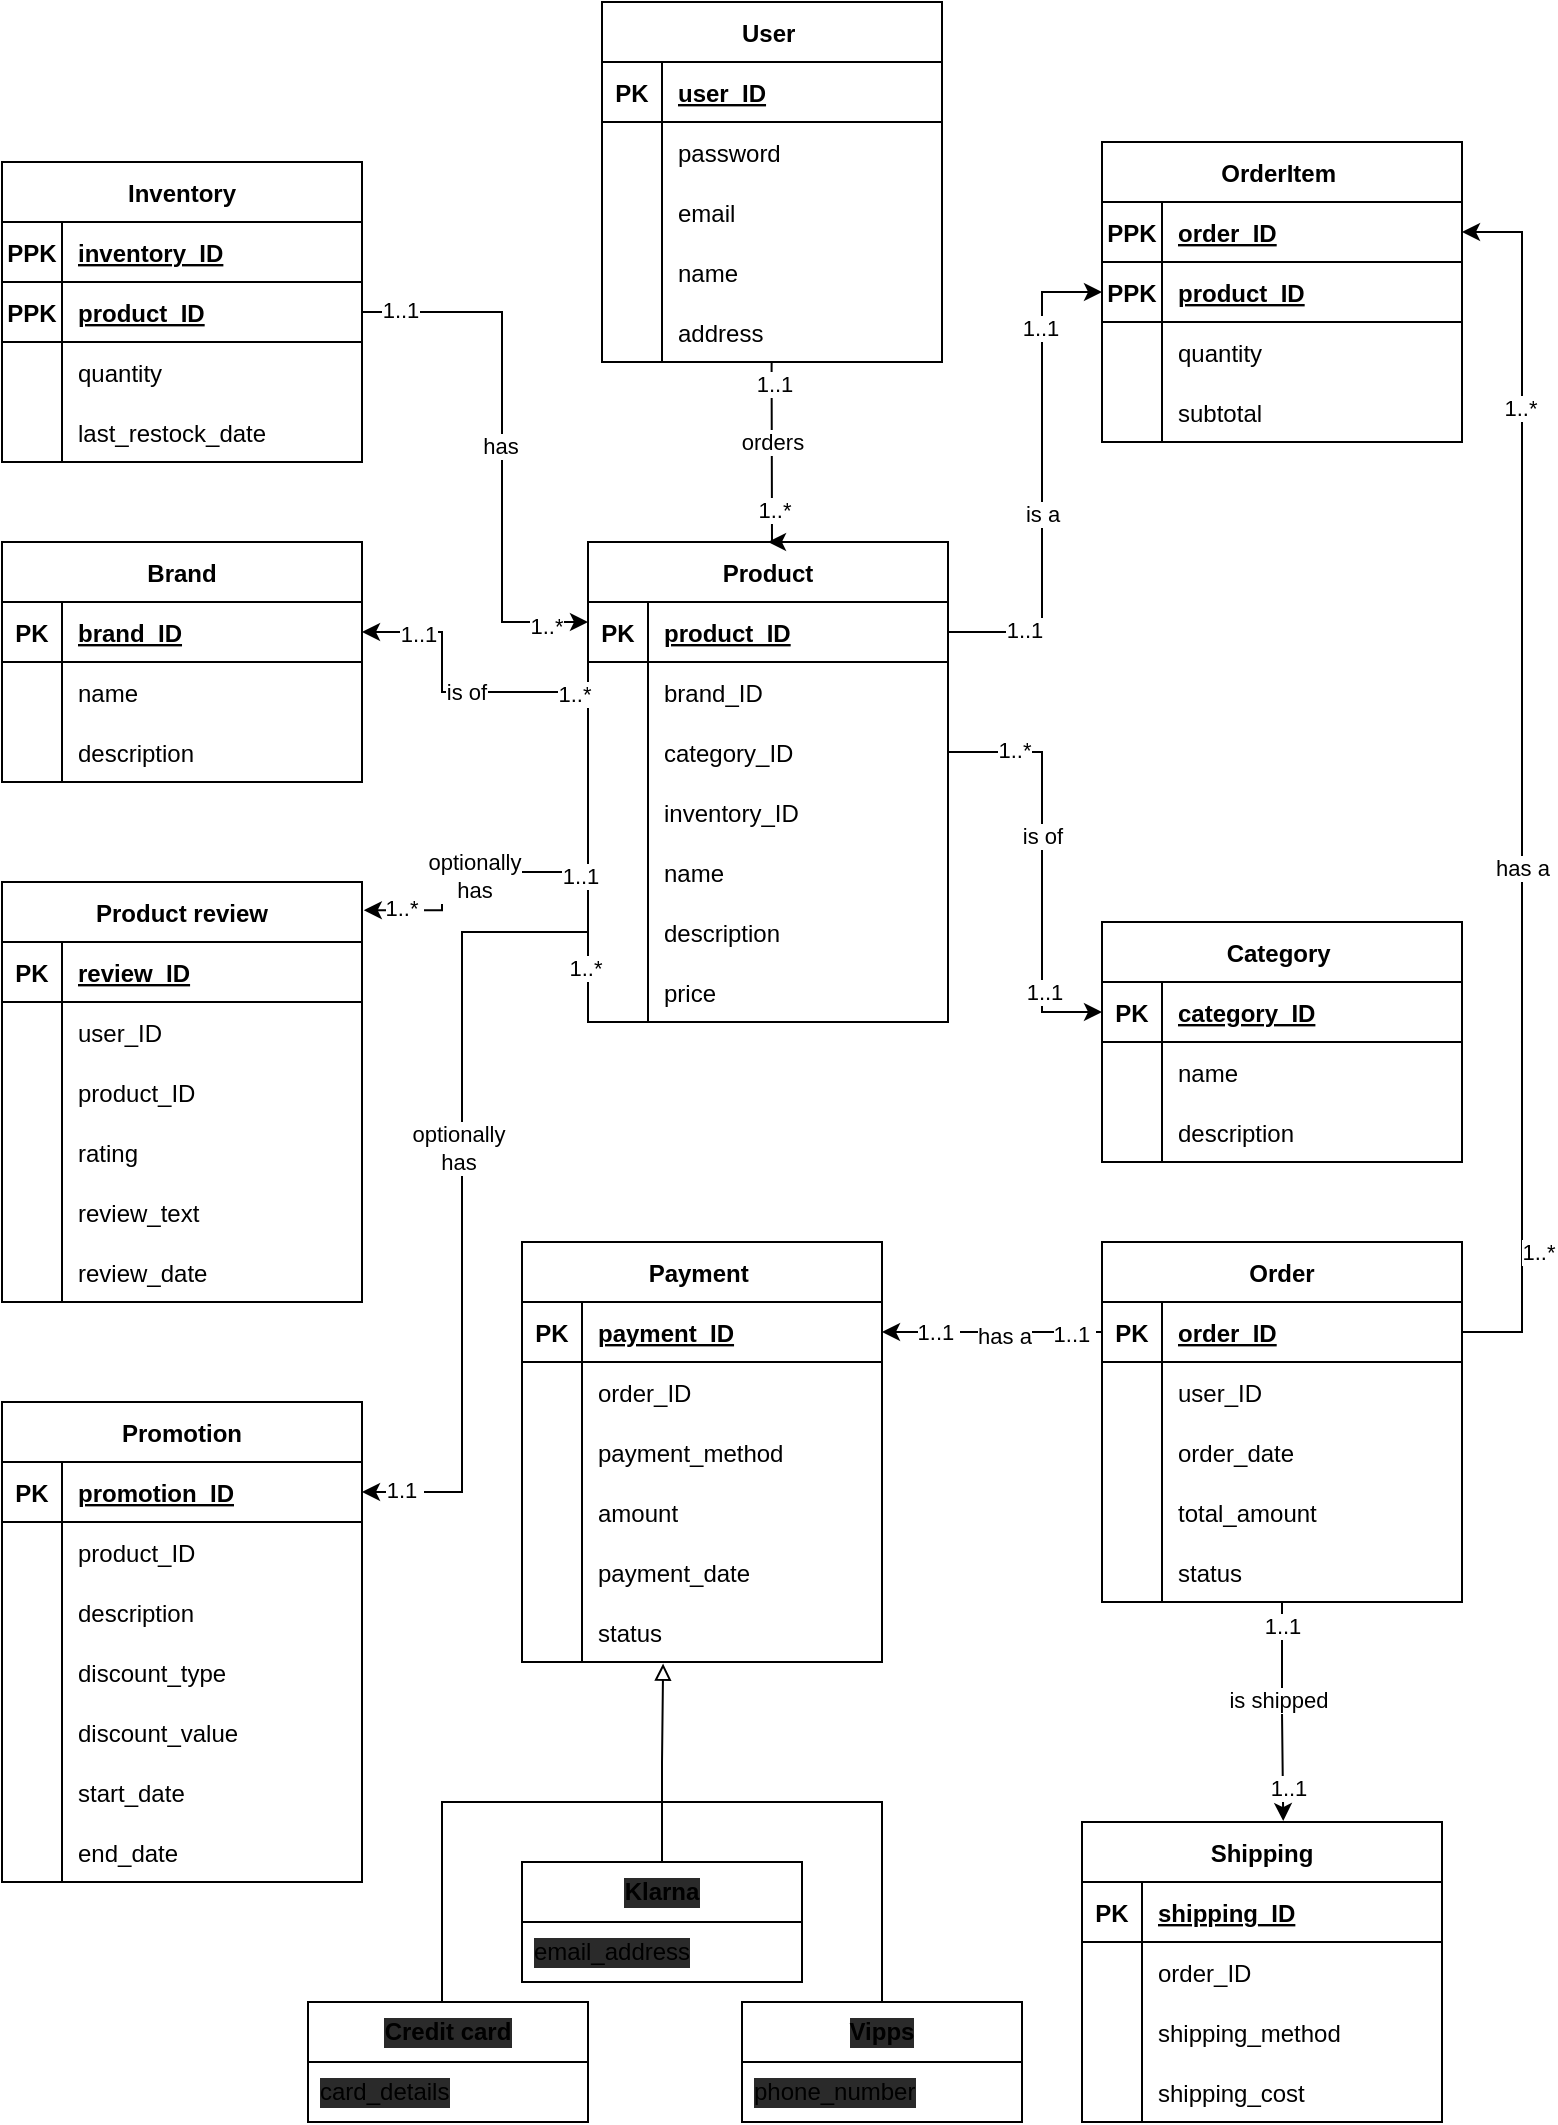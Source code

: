 <mxfile version="20.5.3" type="embed" pages="8"><diagram id="AVovzYAXDxIerD2RF7mc" name="EER model"><mxGraphModel dx="1760" dy="1133" grid="1" gridSize="10" guides="1" tooltips="1" connect="1" arrows="1" fold="1" page="1" pageScale="1" pageWidth="850" pageHeight="1100" math="0" shadow="0"><root><mxCell id="0"/><mxCell id="1" parent="0"/><mxCell id="96WcqZQYeLVcaAsHiueP-1" value="Product" style="shape=table;startSize=30;container=1;collapsible=1;childLayout=tableLayout;fixedRows=1;rowLines=0;fontStyle=1;align=center;resizeLast=1;" parent="1" vertex="1"><mxGeometry x="333" y="290" width="180" height="240" as="geometry"/></mxCell><mxCell id="96WcqZQYeLVcaAsHiueP-2" value="" style="shape=tableRow;horizontal=0;startSize=0;swimlaneHead=0;swimlaneBody=0;fillColor=none;collapsible=0;dropTarget=0;points=[[0,0.5],[1,0.5]];portConstraint=eastwest;top=0;left=0;right=0;bottom=1;" parent="96WcqZQYeLVcaAsHiueP-1" vertex="1"><mxGeometry y="30" width="180" height="30" as="geometry"/></mxCell><mxCell id="96WcqZQYeLVcaAsHiueP-3" value="PK" style="shape=partialRectangle;connectable=0;fillColor=none;top=0;left=0;bottom=0;right=0;fontStyle=1;overflow=hidden;" parent="96WcqZQYeLVcaAsHiueP-2" vertex="1"><mxGeometry width="30" height="30" as="geometry"><mxRectangle width="30" height="30" as="alternateBounds"/></mxGeometry></mxCell><mxCell id="96WcqZQYeLVcaAsHiueP-4" value="product_ID" style="shape=partialRectangle;connectable=0;fillColor=none;top=0;left=0;bottom=0;right=0;align=left;spacingLeft=6;fontStyle=5;overflow=hidden;" parent="96WcqZQYeLVcaAsHiueP-2" vertex="1"><mxGeometry x="30" width="150" height="30" as="geometry"><mxRectangle width="150" height="30" as="alternateBounds"/></mxGeometry></mxCell><mxCell id="4QAjRnfMANQz2h-3Oasz-2" style="shape=tableRow;horizontal=0;startSize=0;swimlaneHead=0;swimlaneBody=0;fillColor=none;collapsible=0;dropTarget=0;points=[[0,0.5],[1,0.5]];portConstraint=eastwest;top=0;left=0;right=0;bottom=0;" parent="96WcqZQYeLVcaAsHiueP-1" vertex="1"><mxGeometry y="60" width="180" height="30" as="geometry"/></mxCell><mxCell id="4QAjRnfMANQz2h-3Oasz-3" style="shape=partialRectangle;connectable=0;fillColor=none;top=0;left=0;bottom=0;right=0;editable=1;overflow=hidden;" parent="4QAjRnfMANQz2h-3Oasz-2" vertex="1"><mxGeometry width="30" height="30" as="geometry"><mxRectangle width="30" height="30" as="alternateBounds"/></mxGeometry></mxCell><mxCell id="4QAjRnfMANQz2h-3Oasz-4" value="brand_ID" style="shape=partialRectangle;connectable=0;fillColor=none;top=0;left=0;bottom=0;right=0;align=left;spacingLeft=6;overflow=hidden;" parent="4QAjRnfMANQz2h-3Oasz-2" vertex="1"><mxGeometry x="30" width="150" height="30" as="geometry"><mxRectangle width="150" height="30" as="alternateBounds"/></mxGeometry></mxCell><mxCell id="4QAjRnfMANQz2h-3Oasz-5" style="shape=tableRow;horizontal=0;startSize=0;swimlaneHead=0;swimlaneBody=0;fillColor=none;collapsible=0;dropTarget=0;points=[[0,0.5],[1,0.5]];portConstraint=eastwest;top=0;left=0;right=0;bottom=0;" parent="96WcqZQYeLVcaAsHiueP-1" vertex="1"><mxGeometry y="90" width="180" height="30" as="geometry"/></mxCell><mxCell id="4QAjRnfMANQz2h-3Oasz-6" style="shape=partialRectangle;connectable=0;fillColor=none;top=0;left=0;bottom=0;right=0;editable=1;overflow=hidden;" parent="4QAjRnfMANQz2h-3Oasz-5" vertex="1"><mxGeometry width="30" height="30" as="geometry"><mxRectangle width="30" height="30" as="alternateBounds"/></mxGeometry></mxCell><mxCell id="4QAjRnfMANQz2h-3Oasz-7" value="category_ID" style="shape=partialRectangle;connectable=0;fillColor=none;top=0;left=0;bottom=0;right=0;align=left;spacingLeft=6;overflow=hidden;" parent="4QAjRnfMANQz2h-3Oasz-5" vertex="1"><mxGeometry x="30" width="150" height="30" as="geometry"><mxRectangle width="150" height="30" as="alternateBounds"/></mxGeometry></mxCell><mxCell id="4QAjRnfMANQz2h-3Oasz-8" style="shape=tableRow;horizontal=0;startSize=0;swimlaneHead=0;swimlaneBody=0;fillColor=none;collapsible=0;dropTarget=0;points=[[0,0.5],[1,0.5]];portConstraint=eastwest;top=0;left=0;right=0;bottom=0;" parent="96WcqZQYeLVcaAsHiueP-1" vertex="1"><mxGeometry y="120" width="180" height="30" as="geometry"/></mxCell><mxCell id="4QAjRnfMANQz2h-3Oasz-9" style="shape=partialRectangle;connectable=0;fillColor=none;top=0;left=0;bottom=0;right=0;editable=1;overflow=hidden;" parent="4QAjRnfMANQz2h-3Oasz-8" vertex="1"><mxGeometry width="30" height="30" as="geometry"><mxRectangle width="30" height="30" as="alternateBounds"/></mxGeometry></mxCell><mxCell id="4QAjRnfMANQz2h-3Oasz-10" value="inventory_ID" style="shape=partialRectangle;connectable=0;fillColor=none;top=0;left=0;bottom=0;right=0;align=left;spacingLeft=6;overflow=hidden;" parent="4QAjRnfMANQz2h-3Oasz-8" vertex="1"><mxGeometry x="30" width="150" height="30" as="geometry"><mxRectangle width="150" height="30" as="alternateBounds"/></mxGeometry></mxCell><mxCell id="96WcqZQYeLVcaAsHiueP-11" value="" style="shape=tableRow;horizontal=0;startSize=0;swimlaneHead=0;swimlaneBody=0;fillColor=none;collapsible=0;dropTarget=0;points=[[0,0.5],[1,0.5]];portConstraint=eastwest;top=0;left=0;right=0;bottom=0;" parent="96WcqZQYeLVcaAsHiueP-1" vertex="1"><mxGeometry y="150" width="180" height="30" as="geometry"/></mxCell><mxCell id="96WcqZQYeLVcaAsHiueP-12" value="" style="shape=partialRectangle;connectable=0;fillColor=none;top=0;left=0;bottom=0;right=0;editable=1;overflow=hidden;" parent="96WcqZQYeLVcaAsHiueP-11" vertex="1"><mxGeometry width="30" height="30" as="geometry"><mxRectangle width="30" height="30" as="alternateBounds"/></mxGeometry></mxCell><mxCell id="96WcqZQYeLVcaAsHiueP-13" value="name" style="shape=partialRectangle;connectable=0;fillColor=none;top=0;left=0;bottom=0;right=0;align=left;spacingLeft=6;overflow=hidden;" parent="96WcqZQYeLVcaAsHiueP-11" vertex="1"><mxGeometry x="30" width="150" height="30" as="geometry"><mxRectangle width="150" height="30" as="alternateBounds"/></mxGeometry></mxCell><mxCell id="96WcqZQYeLVcaAsHiueP-14" value="" style="shape=tableRow;horizontal=0;startSize=0;swimlaneHead=0;swimlaneBody=0;fillColor=none;collapsible=0;dropTarget=0;points=[[0,0.5],[1,0.5]];portConstraint=eastwest;top=0;left=0;right=0;bottom=0;" parent="96WcqZQYeLVcaAsHiueP-1" vertex="1"><mxGeometry y="180" width="180" height="30" as="geometry"/></mxCell><mxCell id="96WcqZQYeLVcaAsHiueP-15" value="" style="shape=partialRectangle;connectable=0;fillColor=none;top=0;left=0;bottom=0;right=0;editable=1;overflow=hidden;" parent="96WcqZQYeLVcaAsHiueP-14" vertex="1"><mxGeometry width="30" height="30" as="geometry"><mxRectangle width="30" height="30" as="alternateBounds"/></mxGeometry></mxCell><mxCell id="96WcqZQYeLVcaAsHiueP-16" value="description" style="shape=partialRectangle;connectable=0;fillColor=none;top=0;left=0;bottom=0;right=0;align=left;spacingLeft=6;overflow=hidden;" parent="96WcqZQYeLVcaAsHiueP-14" vertex="1"><mxGeometry x="30" width="150" height="30" as="geometry"><mxRectangle width="150" height="30" as="alternateBounds"/></mxGeometry></mxCell><mxCell id="96WcqZQYeLVcaAsHiueP-17" value="" style="shape=tableRow;horizontal=0;startSize=0;swimlaneHead=0;swimlaneBody=0;fillColor=none;collapsible=0;dropTarget=0;points=[[0,0.5],[1,0.5]];portConstraint=eastwest;top=0;left=0;right=0;bottom=0;" parent="96WcqZQYeLVcaAsHiueP-1" vertex="1"><mxGeometry y="210" width="180" height="30" as="geometry"/></mxCell><mxCell id="96WcqZQYeLVcaAsHiueP-18" value="" style="shape=partialRectangle;connectable=0;fillColor=none;top=0;left=0;bottom=0;right=0;editable=1;overflow=hidden;" parent="96WcqZQYeLVcaAsHiueP-17" vertex="1"><mxGeometry width="30" height="30" as="geometry"><mxRectangle width="30" height="30" as="alternateBounds"/></mxGeometry></mxCell><mxCell id="96WcqZQYeLVcaAsHiueP-19" value="price" style="shape=partialRectangle;connectable=0;fillColor=none;top=0;left=0;bottom=0;right=0;align=left;spacingLeft=6;overflow=hidden;" parent="96WcqZQYeLVcaAsHiueP-17" vertex="1"><mxGeometry x="30" width="150" height="30" as="geometry"><mxRectangle width="150" height="30" as="alternateBounds"/></mxGeometry></mxCell><mxCell id="96WcqZQYeLVcaAsHiueP-23" value="Category " style="shape=table;startSize=30;container=1;collapsible=1;childLayout=tableLayout;fixedRows=1;rowLines=0;fontStyle=1;align=center;resizeLast=1;" parent="1" vertex="1"><mxGeometry x="590" y="480" width="180" height="120" as="geometry"/></mxCell><mxCell id="96WcqZQYeLVcaAsHiueP-24" value="" style="shape=tableRow;horizontal=0;startSize=0;swimlaneHead=0;swimlaneBody=0;fillColor=none;collapsible=0;dropTarget=0;points=[[0,0.5],[1,0.5]];portConstraint=eastwest;top=0;left=0;right=0;bottom=1;" parent="96WcqZQYeLVcaAsHiueP-23" vertex="1"><mxGeometry y="30" width="180" height="30" as="geometry"/></mxCell><mxCell id="96WcqZQYeLVcaAsHiueP-25" value="PK" style="shape=partialRectangle;connectable=0;fillColor=none;top=0;left=0;bottom=0;right=0;fontStyle=1;overflow=hidden;" parent="96WcqZQYeLVcaAsHiueP-24" vertex="1"><mxGeometry width="30" height="30" as="geometry"><mxRectangle width="30" height="30" as="alternateBounds"/></mxGeometry></mxCell><mxCell id="96WcqZQYeLVcaAsHiueP-26" value="category_ID" style="shape=partialRectangle;connectable=0;fillColor=none;top=0;left=0;bottom=0;right=0;align=left;spacingLeft=6;fontStyle=5;overflow=hidden;" parent="96WcqZQYeLVcaAsHiueP-24" vertex="1"><mxGeometry x="30" width="150" height="30" as="geometry"><mxRectangle width="150" height="30" as="alternateBounds"/></mxGeometry></mxCell><mxCell id="96WcqZQYeLVcaAsHiueP-27" value="" style="shape=tableRow;horizontal=0;startSize=0;swimlaneHead=0;swimlaneBody=0;fillColor=none;collapsible=0;dropTarget=0;points=[[0,0.5],[1,0.5]];portConstraint=eastwest;top=0;left=0;right=0;bottom=0;" parent="96WcqZQYeLVcaAsHiueP-23" vertex="1"><mxGeometry y="60" width="180" height="30" as="geometry"/></mxCell><mxCell id="96WcqZQYeLVcaAsHiueP-28" value="" style="shape=partialRectangle;connectable=0;fillColor=none;top=0;left=0;bottom=0;right=0;editable=1;overflow=hidden;" parent="96WcqZQYeLVcaAsHiueP-27" vertex="1"><mxGeometry width="30" height="30" as="geometry"><mxRectangle width="30" height="30" as="alternateBounds"/></mxGeometry></mxCell><mxCell id="96WcqZQYeLVcaAsHiueP-29" value="name" style="shape=partialRectangle;connectable=0;fillColor=none;top=0;left=0;bottom=0;right=0;align=left;spacingLeft=6;overflow=hidden;" parent="96WcqZQYeLVcaAsHiueP-27" vertex="1"><mxGeometry x="30" width="150" height="30" as="geometry"><mxRectangle width="150" height="30" as="alternateBounds"/></mxGeometry></mxCell><mxCell id="96WcqZQYeLVcaAsHiueP-30" value="" style="shape=tableRow;horizontal=0;startSize=0;swimlaneHead=0;swimlaneBody=0;fillColor=none;collapsible=0;dropTarget=0;points=[[0,0.5],[1,0.5]];portConstraint=eastwest;top=0;left=0;right=0;bottom=0;" parent="96WcqZQYeLVcaAsHiueP-23" vertex="1"><mxGeometry y="90" width="180" height="30" as="geometry"/></mxCell><mxCell id="96WcqZQYeLVcaAsHiueP-31" value="" style="shape=partialRectangle;connectable=0;fillColor=none;top=0;left=0;bottom=0;right=0;editable=1;overflow=hidden;" parent="96WcqZQYeLVcaAsHiueP-30" vertex="1"><mxGeometry width="30" height="30" as="geometry"><mxRectangle width="30" height="30" as="alternateBounds"/></mxGeometry></mxCell><mxCell id="96WcqZQYeLVcaAsHiueP-32" value="description" style="shape=partialRectangle;connectable=0;fillColor=none;top=0;left=0;bottom=0;right=0;align=left;spacingLeft=6;overflow=hidden;" parent="96WcqZQYeLVcaAsHiueP-30" vertex="1"><mxGeometry x="30" width="150" height="30" as="geometry"><mxRectangle width="150" height="30" as="alternateBounds"/></mxGeometry></mxCell><mxCell id="96WcqZQYeLVcaAsHiueP-33" value="User " style="shape=table;startSize=30;container=1;collapsible=1;childLayout=tableLayout;fixedRows=1;rowLines=0;fontStyle=1;align=center;resizeLast=1;" parent="1" vertex="1"><mxGeometry x="340" y="20" width="170" height="180" as="geometry"/></mxCell><mxCell id="96WcqZQYeLVcaAsHiueP-34" value="" style="shape=tableRow;horizontal=0;startSize=0;swimlaneHead=0;swimlaneBody=0;fillColor=none;collapsible=0;dropTarget=0;points=[[0,0.5],[1,0.5]];portConstraint=eastwest;top=0;left=0;right=0;bottom=1;" parent="96WcqZQYeLVcaAsHiueP-33" vertex="1"><mxGeometry y="30" width="170" height="30" as="geometry"/></mxCell><mxCell id="96WcqZQYeLVcaAsHiueP-35" value="PK" style="shape=partialRectangle;connectable=0;fillColor=none;top=0;left=0;bottom=0;right=0;fontStyle=1;overflow=hidden;" parent="96WcqZQYeLVcaAsHiueP-34" vertex="1"><mxGeometry width="30" height="30" as="geometry"><mxRectangle width="30" height="30" as="alternateBounds"/></mxGeometry></mxCell><mxCell id="96WcqZQYeLVcaAsHiueP-36" value="user_ID" style="shape=partialRectangle;connectable=0;fillColor=none;top=0;left=0;bottom=0;right=0;align=left;spacingLeft=6;fontStyle=5;overflow=hidden;" parent="96WcqZQYeLVcaAsHiueP-34" vertex="1"><mxGeometry x="30" width="140" height="30" as="geometry"><mxRectangle width="140" height="30" as="alternateBounds"/></mxGeometry></mxCell><mxCell id="96WcqZQYeLVcaAsHiueP-40" value="" style="shape=tableRow;horizontal=0;startSize=0;swimlaneHead=0;swimlaneBody=0;fillColor=none;collapsible=0;dropTarget=0;points=[[0,0.5],[1,0.5]];portConstraint=eastwest;top=0;left=0;right=0;bottom=0;" parent="96WcqZQYeLVcaAsHiueP-33" vertex="1"><mxGeometry y="60" width="170" height="30" as="geometry"/></mxCell><mxCell id="96WcqZQYeLVcaAsHiueP-41" value="" style="shape=partialRectangle;connectable=0;fillColor=none;top=0;left=0;bottom=0;right=0;editable=1;overflow=hidden;" parent="96WcqZQYeLVcaAsHiueP-40" vertex="1"><mxGeometry width="30" height="30" as="geometry"><mxRectangle width="30" height="30" as="alternateBounds"/></mxGeometry></mxCell><mxCell id="96WcqZQYeLVcaAsHiueP-42" value="password" style="shape=partialRectangle;connectable=0;fillColor=none;top=0;left=0;bottom=0;right=0;align=left;spacingLeft=6;overflow=hidden;" parent="96WcqZQYeLVcaAsHiueP-40" vertex="1"><mxGeometry x="30" width="140" height="30" as="geometry"><mxRectangle width="140" height="30" as="alternateBounds"/></mxGeometry></mxCell><mxCell id="96WcqZQYeLVcaAsHiueP-43" value="" style="shape=tableRow;horizontal=0;startSize=0;swimlaneHead=0;swimlaneBody=0;fillColor=none;collapsible=0;dropTarget=0;points=[[0,0.5],[1,0.5]];portConstraint=eastwest;top=0;left=0;right=0;bottom=0;" parent="96WcqZQYeLVcaAsHiueP-33" vertex="1"><mxGeometry y="90" width="170" height="30" as="geometry"/></mxCell><mxCell id="96WcqZQYeLVcaAsHiueP-44" value="" style="shape=partialRectangle;connectable=0;fillColor=none;top=0;left=0;bottom=0;right=0;editable=1;overflow=hidden;" parent="96WcqZQYeLVcaAsHiueP-43" vertex="1"><mxGeometry width="30" height="30" as="geometry"><mxRectangle width="30" height="30" as="alternateBounds"/></mxGeometry></mxCell><mxCell id="96WcqZQYeLVcaAsHiueP-45" value="email" style="shape=partialRectangle;connectable=0;fillColor=none;top=0;left=0;bottom=0;right=0;align=left;spacingLeft=6;overflow=hidden;" parent="96WcqZQYeLVcaAsHiueP-43" vertex="1"><mxGeometry x="30" width="140" height="30" as="geometry"><mxRectangle width="140" height="30" as="alternateBounds"/></mxGeometry></mxCell><mxCell id="96WcqZQYeLVcaAsHiueP-46" value="" style="shape=tableRow;horizontal=0;startSize=0;swimlaneHead=0;swimlaneBody=0;fillColor=none;collapsible=0;dropTarget=0;points=[[0,0.5],[1,0.5]];portConstraint=eastwest;top=0;left=0;right=0;bottom=0;" parent="96WcqZQYeLVcaAsHiueP-33" vertex="1"><mxGeometry y="120" width="170" height="30" as="geometry"/></mxCell><mxCell id="96WcqZQYeLVcaAsHiueP-47" value="" style="shape=partialRectangle;connectable=0;fillColor=none;top=0;left=0;bottom=0;right=0;editable=1;overflow=hidden;" parent="96WcqZQYeLVcaAsHiueP-46" vertex="1"><mxGeometry width="30" height="30" as="geometry"><mxRectangle width="30" height="30" as="alternateBounds"/></mxGeometry></mxCell><mxCell id="96WcqZQYeLVcaAsHiueP-48" value="name" style="shape=partialRectangle;connectable=0;fillColor=none;top=0;left=0;bottom=0;right=0;align=left;spacingLeft=6;overflow=hidden;" parent="96WcqZQYeLVcaAsHiueP-46" vertex="1"><mxGeometry x="30" width="140" height="30" as="geometry"><mxRectangle width="140" height="30" as="alternateBounds"/></mxGeometry></mxCell><mxCell id="96WcqZQYeLVcaAsHiueP-52" value="" style="shape=tableRow;horizontal=0;startSize=0;swimlaneHead=0;swimlaneBody=0;fillColor=none;collapsible=0;dropTarget=0;points=[[0,0.5],[1,0.5]];portConstraint=eastwest;top=0;left=0;right=0;bottom=0;" parent="96WcqZQYeLVcaAsHiueP-33" vertex="1"><mxGeometry y="150" width="170" height="30" as="geometry"/></mxCell><mxCell id="96WcqZQYeLVcaAsHiueP-53" value="" style="shape=partialRectangle;connectable=0;fillColor=none;top=0;left=0;bottom=0;right=0;editable=1;overflow=hidden;" parent="96WcqZQYeLVcaAsHiueP-52" vertex="1"><mxGeometry width="30" height="30" as="geometry"><mxRectangle width="30" height="30" as="alternateBounds"/></mxGeometry></mxCell><mxCell id="96WcqZQYeLVcaAsHiueP-54" value="address" style="shape=partialRectangle;connectable=0;fillColor=none;top=0;left=0;bottom=0;right=0;align=left;spacingLeft=6;overflow=hidden;" parent="96WcqZQYeLVcaAsHiueP-52" vertex="1"><mxGeometry x="30" width="140" height="30" as="geometry"><mxRectangle width="140" height="30" as="alternateBounds"/></mxGeometry></mxCell><mxCell id="96WcqZQYeLVcaAsHiueP-70" value="Brand" style="shape=table;startSize=30;container=1;collapsible=1;childLayout=tableLayout;fixedRows=1;rowLines=0;fontStyle=1;align=center;resizeLast=1;" parent="1" vertex="1"><mxGeometry x="40" y="290" width="180" height="120" as="geometry"/></mxCell><mxCell id="96WcqZQYeLVcaAsHiueP-71" value="" style="shape=tableRow;horizontal=0;startSize=0;swimlaneHead=0;swimlaneBody=0;fillColor=none;collapsible=0;dropTarget=0;points=[[0,0.5],[1,0.5]];portConstraint=eastwest;top=0;left=0;right=0;bottom=1;" parent="96WcqZQYeLVcaAsHiueP-70" vertex="1"><mxGeometry y="30" width="180" height="30" as="geometry"/></mxCell><mxCell id="96WcqZQYeLVcaAsHiueP-72" value="PK" style="shape=partialRectangle;connectable=0;fillColor=none;top=0;left=0;bottom=0;right=0;fontStyle=1;overflow=hidden;" parent="96WcqZQYeLVcaAsHiueP-71" vertex="1"><mxGeometry width="30" height="30" as="geometry"><mxRectangle width="30" height="30" as="alternateBounds"/></mxGeometry></mxCell><mxCell id="96WcqZQYeLVcaAsHiueP-73" value="brand_ID" style="shape=partialRectangle;connectable=0;fillColor=none;top=0;left=0;bottom=0;right=0;align=left;spacingLeft=6;fontStyle=5;overflow=hidden;" parent="96WcqZQYeLVcaAsHiueP-71" vertex="1"><mxGeometry x="30" width="150" height="30" as="geometry"><mxRectangle width="150" height="30" as="alternateBounds"/></mxGeometry></mxCell><mxCell id="96WcqZQYeLVcaAsHiueP-74" value="" style="shape=tableRow;horizontal=0;startSize=0;swimlaneHead=0;swimlaneBody=0;fillColor=none;collapsible=0;dropTarget=0;points=[[0,0.5],[1,0.5]];portConstraint=eastwest;top=0;left=0;right=0;bottom=0;" parent="96WcqZQYeLVcaAsHiueP-70" vertex="1"><mxGeometry y="60" width="180" height="30" as="geometry"/></mxCell><mxCell id="96WcqZQYeLVcaAsHiueP-75" value="" style="shape=partialRectangle;connectable=0;fillColor=none;top=0;left=0;bottom=0;right=0;editable=1;overflow=hidden;" parent="96WcqZQYeLVcaAsHiueP-74" vertex="1"><mxGeometry width="30" height="30" as="geometry"><mxRectangle width="30" height="30" as="alternateBounds"/></mxGeometry></mxCell><mxCell id="96WcqZQYeLVcaAsHiueP-76" value="name" style="shape=partialRectangle;connectable=0;fillColor=none;top=0;left=0;bottom=0;right=0;align=left;spacingLeft=6;overflow=hidden;" parent="96WcqZQYeLVcaAsHiueP-74" vertex="1"><mxGeometry x="30" width="150" height="30" as="geometry"><mxRectangle width="150" height="30" as="alternateBounds"/></mxGeometry></mxCell><mxCell id="96WcqZQYeLVcaAsHiueP-77" value="" style="shape=tableRow;horizontal=0;startSize=0;swimlaneHead=0;swimlaneBody=0;fillColor=none;collapsible=0;dropTarget=0;points=[[0,0.5],[1,0.5]];portConstraint=eastwest;top=0;left=0;right=0;bottom=0;" parent="96WcqZQYeLVcaAsHiueP-70" vertex="1"><mxGeometry y="90" width="180" height="30" as="geometry"/></mxCell><mxCell id="96WcqZQYeLVcaAsHiueP-78" value="" style="shape=partialRectangle;connectable=0;fillColor=none;top=0;left=0;bottom=0;right=0;editable=1;overflow=hidden;" parent="96WcqZQYeLVcaAsHiueP-77" vertex="1"><mxGeometry width="30" height="30" as="geometry"><mxRectangle width="30" height="30" as="alternateBounds"/></mxGeometry></mxCell><mxCell id="96WcqZQYeLVcaAsHiueP-79" value="description" style="shape=partialRectangle;connectable=0;fillColor=none;top=0;left=0;bottom=0;right=0;align=left;spacingLeft=6;overflow=hidden;" parent="96WcqZQYeLVcaAsHiueP-77" vertex="1"><mxGeometry x="30" width="150" height="30" as="geometry"><mxRectangle width="150" height="30" as="alternateBounds"/></mxGeometry></mxCell><mxCell id="96WcqZQYeLVcaAsHiueP-81" value="OrderItem " style="shape=table;startSize=30;container=1;collapsible=1;childLayout=tableLayout;fixedRows=1;rowLines=0;fontStyle=1;align=center;resizeLast=1;" parent="1" vertex="1"><mxGeometry x="590" y="90" width="180" height="150" as="geometry"/></mxCell><mxCell id="96WcqZQYeLVcaAsHiueP-85" value="" style="shape=tableRow;horizontal=0;startSize=0;swimlaneHead=0;swimlaneBody=0;fillColor=none;collapsible=0;dropTarget=0;points=[[0,0.5],[1,0.5]];portConstraint=eastwest;top=0;left=0;right=0;bottom=1;" parent="96WcqZQYeLVcaAsHiueP-81" vertex="1"><mxGeometry y="30" width="180" height="30" as="geometry"/></mxCell><mxCell id="96WcqZQYeLVcaAsHiueP-86" value="PPK" style="shape=partialRectangle;connectable=0;fillColor=none;top=0;left=0;bottom=0;right=0;fontStyle=1;overflow=hidden;" parent="96WcqZQYeLVcaAsHiueP-85" vertex="1"><mxGeometry width="30" height="30" as="geometry"><mxRectangle width="30" height="30" as="alternateBounds"/></mxGeometry></mxCell><mxCell id="96WcqZQYeLVcaAsHiueP-87" value="order_ID" style="shape=partialRectangle;connectable=0;fillColor=none;top=0;left=0;bottom=0;right=0;align=left;spacingLeft=6;fontStyle=5;overflow=hidden;" parent="96WcqZQYeLVcaAsHiueP-85" vertex="1"><mxGeometry x="30" width="150" height="30" as="geometry"><mxRectangle width="150" height="30" as="alternateBounds"/></mxGeometry></mxCell><mxCell id="96WcqZQYeLVcaAsHiueP-88" value="" style="shape=tableRow;horizontal=0;startSize=0;swimlaneHead=0;swimlaneBody=0;fillColor=none;collapsible=0;dropTarget=0;points=[[0,0.5],[1,0.5]];portConstraint=eastwest;top=0;left=0;right=0;bottom=1;" parent="96WcqZQYeLVcaAsHiueP-81" vertex="1"><mxGeometry y="60" width="180" height="30" as="geometry"/></mxCell><mxCell id="96WcqZQYeLVcaAsHiueP-89" value="PPK" style="shape=partialRectangle;connectable=0;fillColor=none;top=0;left=0;bottom=0;right=0;fontStyle=1;overflow=hidden;" parent="96WcqZQYeLVcaAsHiueP-88" vertex="1"><mxGeometry width="30" height="30" as="geometry"><mxRectangle width="30" height="30" as="alternateBounds"/></mxGeometry></mxCell><mxCell id="96WcqZQYeLVcaAsHiueP-90" value="product_ID" style="shape=partialRectangle;connectable=0;fillColor=none;top=0;left=0;bottom=0;right=0;align=left;spacingLeft=6;fontStyle=5;overflow=hidden;" parent="96WcqZQYeLVcaAsHiueP-88" vertex="1"><mxGeometry x="30" width="150" height="30" as="geometry"><mxRectangle width="150" height="30" as="alternateBounds"/></mxGeometry></mxCell><mxCell id="96WcqZQYeLVcaAsHiueP-91" value="" style="shape=tableRow;horizontal=0;startSize=0;swimlaneHead=0;swimlaneBody=0;fillColor=none;collapsible=0;dropTarget=0;points=[[0,0.5],[1,0.5]];portConstraint=eastwest;top=0;left=0;right=0;bottom=0;" parent="96WcqZQYeLVcaAsHiueP-81" vertex="1"><mxGeometry y="90" width="180" height="30" as="geometry"/></mxCell><mxCell id="96WcqZQYeLVcaAsHiueP-92" value="" style="shape=partialRectangle;connectable=0;fillColor=none;top=0;left=0;bottom=0;right=0;editable=1;overflow=hidden;" parent="96WcqZQYeLVcaAsHiueP-91" vertex="1"><mxGeometry width="30" height="30" as="geometry"><mxRectangle width="30" height="30" as="alternateBounds"/></mxGeometry></mxCell><mxCell id="96WcqZQYeLVcaAsHiueP-93" value="quantity" style="shape=partialRectangle;connectable=0;fillColor=none;top=0;left=0;bottom=0;right=0;align=left;spacingLeft=6;overflow=hidden;" parent="96WcqZQYeLVcaAsHiueP-91" vertex="1"><mxGeometry x="30" width="150" height="30" as="geometry"><mxRectangle width="150" height="30" as="alternateBounds"/></mxGeometry></mxCell><mxCell id="96WcqZQYeLVcaAsHiueP-94" value="" style="shape=tableRow;horizontal=0;startSize=0;swimlaneHead=0;swimlaneBody=0;fillColor=none;collapsible=0;dropTarget=0;points=[[0,0.5],[1,0.5]];portConstraint=eastwest;top=0;left=0;right=0;bottom=0;" parent="96WcqZQYeLVcaAsHiueP-81" vertex="1"><mxGeometry y="120" width="180" height="30" as="geometry"/></mxCell><mxCell id="96WcqZQYeLVcaAsHiueP-95" value="" style="shape=partialRectangle;connectable=0;fillColor=none;top=0;left=0;bottom=0;right=0;editable=1;overflow=hidden;" parent="96WcqZQYeLVcaAsHiueP-94" vertex="1"><mxGeometry width="30" height="30" as="geometry"><mxRectangle width="30" height="30" as="alternateBounds"/></mxGeometry></mxCell><mxCell id="96WcqZQYeLVcaAsHiueP-96" value="subtotal" style="shape=partialRectangle;connectable=0;fillColor=none;top=0;left=0;bottom=0;right=0;align=left;spacingLeft=6;overflow=hidden;" parent="96WcqZQYeLVcaAsHiueP-94" vertex="1"><mxGeometry x="30" width="150" height="30" as="geometry"><mxRectangle width="150" height="30" as="alternateBounds"/></mxGeometry></mxCell><mxCell id="hmFgUZ3o-ljTsFuuVMu9-2" style="edgeStyle=orthogonalEdgeStyle;rounded=0;orthogonalLoop=1;jettySize=auto;html=1;entryX=1;entryY=0.5;entryDx=0;entryDy=0;fontSize=16;exitX=0;exitY=0.5;exitDx=0;exitDy=0;" parent="1" source="96WcqZQYeLVcaAsHiueP-98" target="96WcqZQYeLVcaAsHiueP-114" edge="1"><mxGeometry relative="1" as="geometry"><Array as="points"><mxPoint x="530" y="685"/><mxPoint x="530" y="685"/></Array></mxGeometry></mxCell><mxCell id="hmFgUZ3o-ljTsFuuVMu9-3" value="1..1&amp;nbsp;" style="edgeLabel;html=1;align=center;verticalAlign=middle;resizable=0;points=[];fontSize=11;" parent="hmFgUZ3o-ljTsFuuVMu9-2" vertex="1" connectable="0"><mxGeometry x="0.757" y="1" relative="1" as="geometry"><mxPoint x="14" y="-1" as="offset"/></mxGeometry></mxCell><mxCell id="hmFgUZ3o-ljTsFuuVMu9-4" value="1..1&amp;nbsp;" style="edgeLabel;html=1;align=center;verticalAlign=middle;resizable=0;points=[];fontSize=11;" parent="hmFgUZ3o-ljTsFuuVMu9-2" vertex="1" connectable="0"><mxGeometry x="-0.735" y="1" relative="1" as="geometry"><mxPoint as="offset"/></mxGeometry></mxCell><mxCell id="hmFgUZ3o-ljTsFuuVMu9-5" value="has a" style="edgeLabel;html=1;align=center;verticalAlign=middle;resizable=0;points=[];fontSize=11;" parent="hmFgUZ3o-ljTsFuuVMu9-2" vertex="1" connectable="0"><mxGeometry x="-0.104" y="2" relative="1" as="geometry"><mxPoint as="offset"/></mxGeometry></mxCell><mxCell id="96WcqZQYeLVcaAsHiueP-97" value="Order" style="shape=table;startSize=30;container=1;collapsible=1;childLayout=tableLayout;fixedRows=1;rowLines=0;fontStyle=1;align=center;resizeLast=1;" parent="1" vertex="1"><mxGeometry x="590" y="640" width="180" height="180" as="geometry"/></mxCell><mxCell id="96WcqZQYeLVcaAsHiueP-98" value="" style="shape=tableRow;horizontal=0;startSize=0;swimlaneHead=0;swimlaneBody=0;fillColor=none;collapsible=0;dropTarget=0;points=[[0,0.5],[1,0.5]];portConstraint=eastwest;top=0;left=0;right=0;bottom=1;" parent="96WcqZQYeLVcaAsHiueP-97" vertex="1"><mxGeometry y="30" width="180" height="30" as="geometry"/></mxCell><mxCell id="96WcqZQYeLVcaAsHiueP-99" value="PK" style="shape=partialRectangle;connectable=0;fillColor=none;top=0;left=0;bottom=0;right=0;fontStyle=1;overflow=hidden;" parent="96WcqZQYeLVcaAsHiueP-98" vertex="1"><mxGeometry width="30" height="30" as="geometry"><mxRectangle width="30" height="30" as="alternateBounds"/></mxGeometry></mxCell><mxCell id="96WcqZQYeLVcaAsHiueP-100" value="order_ID" style="shape=partialRectangle;connectable=0;fillColor=none;top=0;left=0;bottom=0;right=0;align=left;spacingLeft=6;fontStyle=5;overflow=hidden;" parent="96WcqZQYeLVcaAsHiueP-98" vertex="1"><mxGeometry x="30" width="150" height="30" as="geometry"><mxRectangle width="150" height="30" as="alternateBounds"/></mxGeometry></mxCell><mxCell id="G4BJ4JNSCBGtFJ1Kl2z_-1" style="shape=tableRow;horizontal=0;startSize=0;swimlaneHead=0;swimlaneBody=0;fillColor=none;collapsible=0;dropTarget=0;points=[[0,0.5],[1,0.5]];portConstraint=eastwest;top=0;left=0;right=0;bottom=0;" parent="96WcqZQYeLVcaAsHiueP-97" vertex="1"><mxGeometry y="60" width="180" height="30" as="geometry"/></mxCell><mxCell id="G4BJ4JNSCBGtFJ1Kl2z_-2" style="shape=partialRectangle;connectable=0;fillColor=none;top=0;left=0;bottom=0;right=0;editable=1;overflow=hidden;" parent="G4BJ4JNSCBGtFJ1Kl2z_-1" vertex="1"><mxGeometry width="30" height="30" as="geometry"><mxRectangle width="30" height="30" as="alternateBounds"/></mxGeometry></mxCell><mxCell id="G4BJ4JNSCBGtFJ1Kl2z_-3" value="user_ID" style="shape=partialRectangle;connectable=0;fillColor=none;top=0;left=0;bottom=0;right=0;align=left;spacingLeft=6;overflow=hidden;" parent="G4BJ4JNSCBGtFJ1Kl2z_-1" vertex="1"><mxGeometry x="30" width="150" height="30" as="geometry"><mxRectangle width="150" height="30" as="alternateBounds"/></mxGeometry></mxCell><mxCell id="96WcqZQYeLVcaAsHiueP-104" value="" style="shape=tableRow;horizontal=0;startSize=0;swimlaneHead=0;swimlaneBody=0;fillColor=none;collapsible=0;dropTarget=0;points=[[0,0.5],[1,0.5]];portConstraint=eastwest;top=0;left=0;right=0;bottom=0;" parent="96WcqZQYeLVcaAsHiueP-97" vertex="1"><mxGeometry y="90" width="180" height="30" as="geometry"/></mxCell><mxCell id="96WcqZQYeLVcaAsHiueP-105" value="" style="shape=partialRectangle;connectable=0;fillColor=none;top=0;left=0;bottom=0;right=0;editable=1;overflow=hidden;" parent="96WcqZQYeLVcaAsHiueP-104" vertex="1"><mxGeometry width="30" height="30" as="geometry"><mxRectangle width="30" height="30" as="alternateBounds"/></mxGeometry></mxCell><mxCell id="96WcqZQYeLVcaAsHiueP-106" value="order_date" style="shape=partialRectangle;connectable=0;fillColor=none;top=0;left=0;bottom=0;right=0;align=left;spacingLeft=6;overflow=hidden;" parent="96WcqZQYeLVcaAsHiueP-104" vertex="1"><mxGeometry x="30" width="150" height="30" as="geometry"><mxRectangle width="150" height="30" as="alternateBounds"/></mxGeometry></mxCell><mxCell id="96WcqZQYeLVcaAsHiueP-107" value="" style="shape=tableRow;horizontal=0;startSize=0;swimlaneHead=0;swimlaneBody=0;fillColor=none;collapsible=0;dropTarget=0;points=[[0,0.5],[1,0.5]];portConstraint=eastwest;top=0;left=0;right=0;bottom=0;" parent="96WcqZQYeLVcaAsHiueP-97" vertex="1"><mxGeometry y="120" width="180" height="30" as="geometry"/></mxCell><mxCell id="96WcqZQYeLVcaAsHiueP-108" value="" style="shape=partialRectangle;connectable=0;fillColor=none;top=0;left=0;bottom=0;right=0;editable=1;overflow=hidden;" parent="96WcqZQYeLVcaAsHiueP-107" vertex="1"><mxGeometry width="30" height="30" as="geometry"><mxRectangle width="30" height="30" as="alternateBounds"/></mxGeometry></mxCell><mxCell id="96WcqZQYeLVcaAsHiueP-109" value="total_amount" style="shape=partialRectangle;connectable=0;fillColor=none;top=0;left=0;bottom=0;right=0;align=left;spacingLeft=6;overflow=hidden;" parent="96WcqZQYeLVcaAsHiueP-107" vertex="1"><mxGeometry x="30" width="150" height="30" as="geometry"><mxRectangle width="150" height="30" as="alternateBounds"/></mxGeometry></mxCell><mxCell id="96WcqZQYeLVcaAsHiueP-110" value="" style="shape=tableRow;horizontal=0;startSize=0;swimlaneHead=0;swimlaneBody=0;fillColor=none;collapsible=0;dropTarget=0;points=[[0,0.5],[1,0.5]];portConstraint=eastwest;top=0;left=0;right=0;bottom=0;" parent="96WcqZQYeLVcaAsHiueP-97" vertex="1"><mxGeometry y="150" width="180" height="30" as="geometry"/></mxCell><mxCell id="96WcqZQYeLVcaAsHiueP-111" value="" style="shape=partialRectangle;connectable=0;fillColor=none;top=0;left=0;bottom=0;right=0;editable=1;overflow=hidden;" parent="96WcqZQYeLVcaAsHiueP-110" vertex="1"><mxGeometry width="30" height="30" as="geometry"><mxRectangle width="30" height="30" as="alternateBounds"/></mxGeometry></mxCell><mxCell id="96WcqZQYeLVcaAsHiueP-112" value="status" style="shape=partialRectangle;connectable=0;fillColor=none;top=0;left=0;bottom=0;right=0;align=left;spacingLeft=6;overflow=hidden;" parent="96WcqZQYeLVcaAsHiueP-110" vertex="1"><mxGeometry x="30" width="150" height="30" as="geometry"><mxRectangle width="150" height="30" as="alternateBounds"/></mxGeometry></mxCell><mxCell id="96WcqZQYeLVcaAsHiueP-113" value="Payment " style="shape=table;startSize=30;container=1;collapsible=1;childLayout=tableLayout;fixedRows=1;rowLines=0;fontStyle=1;align=center;resizeLast=1;" parent="1" vertex="1"><mxGeometry x="300" y="640" width="180" height="210" as="geometry"/></mxCell><mxCell id="96WcqZQYeLVcaAsHiueP-114" value="" style="shape=tableRow;horizontal=0;startSize=0;swimlaneHead=0;swimlaneBody=0;fillColor=none;collapsible=0;dropTarget=0;points=[[0,0.5],[1,0.5]];portConstraint=eastwest;top=0;left=0;right=0;bottom=1;" parent="96WcqZQYeLVcaAsHiueP-113" vertex="1"><mxGeometry y="30" width="180" height="30" as="geometry"/></mxCell><mxCell id="96WcqZQYeLVcaAsHiueP-115" value="PK" style="shape=partialRectangle;connectable=0;fillColor=none;top=0;left=0;bottom=0;right=0;fontStyle=1;overflow=hidden;" parent="96WcqZQYeLVcaAsHiueP-114" vertex="1"><mxGeometry width="30" height="30" as="geometry"><mxRectangle width="30" height="30" as="alternateBounds"/></mxGeometry></mxCell><mxCell id="96WcqZQYeLVcaAsHiueP-116" value="payment_ID" style="shape=partialRectangle;connectable=0;fillColor=none;top=0;left=0;bottom=0;right=0;align=left;spacingLeft=6;fontStyle=5;overflow=hidden;" parent="96WcqZQYeLVcaAsHiueP-114" vertex="1"><mxGeometry x="30" width="150" height="30" as="geometry"><mxRectangle width="150" height="30" as="alternateBounds"/></mxGeometry></mxCell><mxCell id="iYfXxnFXrO8smZ6xsIep-7" style="shape=tableRow;horizontal=0;startSize=0;swimlaneHead=0;swimlaneBody=0;fillColor=none;collapsible=0;dropTarget=0;points=[[0,0.5],[1,0.5]];portConstraint=eastwest;top=0;left=0;right=0;bottom=0;" parent="96WcqZQYeLVcaAsHiueP-113" vertex="1"><mxGeometry y="60" width="180" height="30" as="geometry"/></mxCell><mxCell id="iYfXxnFXrO8smZ6xsIep-8" style="shape=partialRectangle;connectable=0;fillColor=none;top=0;left=0;bottom=0;right=0;editable=1;overflow=hidden;" parent="iYfXxnFXrO8smZ6xsIep-7" vertex="1"><mxGeometry width="30" height="30" as="geometry"><mxRectangle width="30" height="30" as="alternateBounds"/></mxGeometry></mxCell><mxCell id="iYfXxnFXrO8smZ6xsIep-9" value="order_ID" style="shape=partialRectangle;connectable=0;fillColor=none;top=0;left=0;bottom=0;right=0;align=left;spacingLeft=6;overflow=hidden;" parent="iYfXxnFXrO8smZ6xsIep-7" vertex="1"><mxGeometry x="30" width="150" height="30" as="geometry"><mxRectangle width="150" height="30" as="alternateBounds"/></mxGeometry></mxCell><mxCell id="96WcqZQYeLVcaAsHiueP-120" value="" style="shape=tableRow;horizontal=0;startSize=0;swimlaneHead=0;swimlaneBody=0;fillColor=none;collapsible=0;dropTarget=0;points=[[0,0.5],[1,0.5]];portConstraint=eastwest;top=0;left=0;right=0;bottom=0;" parent="96WcqZQYeLVcaAsHiueP-113" vertex="1"><mxGeometry y="90" width="180" height="30" as="geometry"/></mxCell><mxCell id="96WcqZQYeLVcaAsHiueP-121" value="" style="shape=partialRectangle;connectable=0;fillColor=none;top=0;left=0;bottom=0;right=0;editable=1;overflow=hidden;" parent="96WcqZQYeLVcaAsHiueP-120" vertex="1"><mxGeometry width="30" height="30" as="geometry"><mxRectangle width="30" height="30" as="alternateBounds"/></mxGeometry></mxCell><mxCell id="96WcqZQYeLVcaAsHiueP-122" value="payment_method" style="shape=partialRectangle;connectable=0;fillColor=none;top=0;left=0;bottom=0;right=0;align=left;spacingLeft=6;overflow=hidden;" parent="96WcqZQYeLVcaAsHiueP-120" vertex="1"><mxGeometry x="30" width="150" height="30" as="geometry"><mxRectangle width="150" height="30" as="alternateBounds"/></mxGeometry></mxCell><mxCell id="96WcqZQYeLVcaAsHiueP-123" value="" style="shape=tableRow;horizontal=0;startSize=0;swimlaneHead=0;swimlaneBody=0;fillColor=none;collapsible=0;dropTarget=0;points=[[0,0.5],[1,0.5]];portConstraint=eastwest;top=0;left=0;right=0;bottom=0;" parent="96WcqZQYeLVcaAsHiueP-113" vertex="1"><mxGeometry y="120" width="180" height="30" as="geometry"/></mxCell><mxCell id="96WcqZQYeLVcaAsHiueP-124" value="" style="shape=partialRectangle;connectable=0;fillColor=none;top=0;left=0;bottom=0;right=0;editable=1;overflow=hidden;" parent="96WcqZQYeLVcaAsHiueP-123" vertex="1"><mxGeometry width="30" height="30" as="geometry"><mxRectangle width="30" height="30" as="alternateBounds"/></mxGeometry></mxCell><mxCell id="96WcqZQYeLVcaAsHiueP-125" value="amount" style="shape=partialRectangle;connectable=0;fillColor=none;top=0;left=0;bottom=0;right=0;align=left;spacingLeft=6;overflow=hidden;" parent="96WcqZQYeLVcaAsHiueP-123" vertex="1"><mxGeometry x="30" width="150" height="30" as="geometry"><mxRectangle width="150" height="30" as="alternateBounds"/></mxGeometry></mxCell><mxCell id="96WcqZQYeLVcaAsHiueP-126" value="" style="shape=tableRow;horizontal=0;startSize=0;swimlaneHead=0;swimlaneBody=0;fillColor=none;collapsible=0;dropTarget=0;points=[[0,0.5],[1,0.5]];portConstraint=eastwest;top=0;left=0;right=0;bottom=0;" parent="96WcqZQYeLVcaAsHiueP-113" vertex="1"><mxGeometry y="150" width="180" height="30" as="geometry"/></mxCell><mxCell id="96WcqZQYeLVcaAsHiueP-127" value="" style="shape=partialRectangle;connectable=0;fillColor=none;top=0;left=0;bottom=0;right=0;editable=1;overflow=hidden;" parent="96WcqZQYeLVcaAsHiueP-126" vertex="1"><mxGeometry width="30" height="30" as="geometry"><mxRectangle width="30" height="30" as="alternateBounds"/></mxGeometry></mxCell><mxCell id="96WcqZQYeLVcaAsHiueP-128" value="payment_date" style="shape=partialRectangle;connectable=0;fillColor=none;top=0;left=0;bottom=0;right=0;align=left;spacingLeft=6;overflow=hidden;" parent="96WcqZQYeLVcaAsHiueP-126" vertex="1"><mxGeometry x="30" width="150" height="30" as="geometry"><mxRectangle width="150" height="30" as="alternateBounds"/></mxGeometry></mxCell><mxCell id="96WcqZQYeLVcaAsHiueP-129" value="" style="shape=tableRow;horizontal=0;startSize=0;swimlaneHead=0;swimlaneBody=0;fillColor=none;collapsible=0;dropTarget=0;points=[[0,0.5],[1,0.5]];portConstraint=eastwest;top=0;left=0;right=0;bottom=0;" parent="96WcqZQYeLVcaAsHiueP-113" vertex="1"><mxGeometry y="180" width="180" height="30" as="geometry"/></mxCell><mxCell id="96WcqZQYeLVcaAsHiueP-130" value="" style="shape=partialRectangle;connectable=0;fillColor=none;top=0;left=0;bottom=0;right=0;editable=1;overflow=hidden;" parent="96WcqZQYeLVcaAsHiueP-129" vertex="1"><mxGeometry width="30" height="30" as="geometry"><mxRectangle width="30" height="30" as="alternateBounds"/></mxGeometry></mxCell><mxCell id="96WcqZQYeLVcaAsHiueP-131" value="status" style="shape=partialRectangle;connectable=0;fillColor=none;top=0;left=0;bottom=0;right=0;align=left;spacingLeft=6;overflow=hidden;" parent="96WcqZQYeLVcaAsHiueP-129" vertex="1"><mxGeometry x="30" width="150" height="30" as="geometry"><mxRectangle width="150" height="30" as="alternateBounds"/></mxGeometry></mxCell><mxCell id="96WcqZQYeLVcaAsHiueP-132" style="edgeStyle=orthogonalEdgeStyle;rounded=0;orthogonalLoop=1;jettySize=auto;html=1;entryX=0.5;entryY=0;entryDx=0;entryDy=0;exitX=0.499;exitY=1;exitDx=0;exitDy=0;exitPerimeter=0;" parent="1" source="96WcqZQYeLVcaAsHiueP-52" target="96WcqZQYeLVcaAsHiueP-1" edge="1"><mxGeometry relative="1" as="geometry"><mxPoint x="300" y="230" as="sourcePoint"/><mxPoint x="300" y="85" as="targetPoint"/><Array as="points"><mxPoint x="425" y="203"/><mxPoint x="425" y="203"/></Array></mxGeometry></mxCell><mxCell id="96WcqZQYeLVcaAsHiueP-133" value="1..1" style="edgeLabel;html=1;align=center;verticalAlign=middle;resizable=0;points=[];" parent="96WcqZQYeLVcaAsHiueP-132" connectable="0" vertex="1"><mxGeometry x="-0.771" y="1" relative="1" as="geometry"><mxPoint as="offset"/></mxGeometry></mxCell><mxCell id="96WcqZQYeLVcaAsHiueP-134" value="1..*" style="edgeLabel;html=1;align=center;verticalAlign=middle;resizable=0;points=[];" parent="96WcqZQYeLVcaAsHiueP-132" connectable="0" vertex="1"><mxGeometry x="0.614" y="1" relative="1" as="geometry"><mxPoint as="offset"/></mxGeometry></mxCell><mxCell id="96WcqZQYeLVcaAsHiueP-135" value="orders" style="edgeLabel;html=1;align=center;verticalAlign=middle;resizable=0;points=[];" parent="96WcqZQYeLVcaAsHiueP-132" connectable="0" vertex="1"><mxGeometry x="-0.14" relative="1" as="geometry"><mxPoint as="offset"/></mxGeometry></mxCell><mxCell id="96WcqZQYeLVcaAsHiueP-136" style="edgeStyle=orthogonalEdgeStyle;rounded=0;orthogonalLoop=1;jettySize=auto;html=1;entryX=1;entryY=0.5;entryDx=0;entryDy=0;exitX=0;exitY=0.5;exitDx=0;exitDy=0;" parent="1" source="4QAjRnfMANQz2h-3Oasz-2" target="96WcqZQYeLVcaAsHiueP-71" edge="1"><mxGeometry relative="1" as="geometry"><mxPoint x="510.0" y="130" as="sourcePoint"/><mxPoint x="660" y="70" as="targetPoint"/><Array as="points"><mxPoint x="260" y="365"/><mxPoint x="260" y="335"/></Array></mxGeometry></mxCell><mxCell id="96WcqZQYeLVcaAsHiueP-137" value="1..*" style="edgeLabel;html=1;align=center;verticalAlign=middle;resizable=0;points=[];" parent="96WcqZQYeLVcaAsHiueP-136" connectable="0" vertex="1"><mxGeometry x="-0.771" y="1" relative="1" as="geometry"><mxPoint x="9" as="offset"/></mxGeometry></mxCell><mxCell id="96WcqZQYeLVcaAsHiueP-138" value="1..1" style="edgeLabel;html=1;align=center;verticalAlign=middle;resizable=0;points=[];" parent="96WcqZQYeLVcaAsHiueP-136" connectable="0" vertex="1"><mxGeometry x="0.614" y="1" relative="1" as="geometry"><mxPoint as="offset"/></mxGeometry></mxCell><mxCell id="96WcqZQYeLVcaAsHiueP-139" value="is of" style="edgeLabel;html=1;align=center;verticalAlign=middle;resizable=0;points=[];" parent="96WcqZQYeLVcaAsHiueP-136" connectable="0" vertex="1"><mxGeometry x="-0.14" relative="1" as="geometry"><mxPoint as="offset"/></mxGeometry></mxCell><mxCell id="96WcqZQYeLVcaAsHiueP-140" style="edgeStyle=orthogonalEdgeStyle;rounded=0;orthogonalLoop=1;jettySize=auto;html=1;entryX=0;entryY=0.5;entryDx=0;entryDy=0;exitX=1;exitY=0.5;exitDx=0;exitDy=0;" parent="1" source="4QAjRnfMANQz2h-3Oasz-5" target="96WcqZQYeLVcaAsHiueP-24" edge="1"><mxGeometry relative="1" as="geometry"><mxPoint x="450" y="459" as="sourcePoint"/><mxPoint x="578.56" y="320.0" as="targetPoint"/><Array as="points"><mxPoint x="560" y="395"/><mxPoint x="560" y="525"/></Array></mxGeometry></mxCell><mxCell id="96WcqZQYeLVcaAsHiueP-141" value="1..*" style="edgeLabel;html=1;align=center;verticalAlign=middle;resizable=0;points=[];" parent="96WcqZQYeLVcaAsHiueP-140" connectable="0" vertex="1"><mxGeometry x="-0.771" y="1" relative="1" as="geometry"><mxPoint x="9" as="offset"/></mxGeometry></mxCell><mxCell id="96WcqZQYeLVcaAsHiueP-142" value="1..1" style="edgeLabel;html=1;align=center;verticalAlign=middle;resizable=0;points=[];" parent="96WcqZQYeLVcaAsHiueP-140" connectable="0" vertex="1"><mxGeometry x="0.614" y="1" relative="1" as="geometry"><mxPoint as="offset"/></mxGeometry></mxCell><mxCell id="96WcqZQYeLVcaAsHiueP-143" value="is of" style="edgeLabel;html=1;align=center;verticalAlign=middle;resizable=0;points=[];" parent="96WcqZQYeLVcaAsHiueP-140" connectable="0" vertex="1"><mxGeometry x="-0.14" relative="1" as="geometry"><mxPoint as="offset"/></mxGeometry></mxCell><mxCell id="96WcqZQYeLVcaAsHiueP-144" style="edgeStyle=orthogonalEdgeStyle;rounded=0;orthogonalLoop=1;jettySize=auto;html=1;entryX=0;entryY=0.5;entryDx=0;entryDy=0;exitX=1;exitY=0.5;exitDx=0;exitDy=0;" parent="1" source="96WcqZQYeLVcaAsHiueP-2" target="96WcqZQYeLVcaAsHiueP-88" edge="1"><mxGeometry relative="1" as="geometry"><mxPoint x="450" y="344" as="sourcePoint"/><mxPoint x="570" y="330.0" as="targetPoint"/><Array as="points"><mxPoint x="560" y="335"/><mxPoint x="560" y="165"/></Array></mxGeometry></mxCell><mxCell id="96WcqZQYeLVcaAsHiueP-145" value="1..1" style="edgeLabel;html=1;align=center;verticalAlign=middle;resizable=0;points=[];" parent="96WcqZQYeLVcaAsHiueP-144" connectable="0" vertex="1"><mxGeometry x="-0.771" y="1" relative="1" as="geometry"><mxPoint x="9" as="offset"/></mxGeometry></mxCell><mxCell id="96WcqZQYeLVcaAsHiueP-146" value="1..1" style="edgeLabel;html=1;align=center;verticalAlign=middle;resizable=0;points=[];" parent="96WcqZQYeLVcaAsHiueP-144" connectable="0" vertex="1"><mxGeometry x="0.614" y="1" relative="1" as="geometry"><mxPoint as="offset"/></mxGeometry></mxCell><mxCell id="96WcqZQYeLVcaAsHiueP-147" value="is a" style="edgeLabel;html=1;align=center;verticalAlign=middle;resizable=0;points=[];" parent="96WcqZQYeLVcaAsHiueP-144" connectable="0" vertex="1"><mxGeometry x="-0.14" relative="1" as="geometry"><mxPoint as="offset"/></mxGeometry></mxCell><mxCell id="96WcqZQYeLVcaAsHiueP-148" style="edgeStyle=orthogonalEdgeStyle;rounded=0;orthogonalLoop=1;jettySize=auto;html=1;entryX=1;entryY=0.5;entryDx=0;entryDy=0;exitX=1;exitY=0.5;exitDx=0;exitDy=0;" parent="1" source="96WcqZQYeLVcaAsHiueP-98" target="96WcqZQYeLVcaAsHiueP-85" edge="1"><mxGeometry relative="1" as="geometry"><mxPoint x="900" y="460" as="sourcePoint"/><mxPoint x="1090" y="615.0" as="targetPoint"/><Array as="points"><mxPoint x="800" y="685"/><mxPoint x="800" y="135"/></Array></mxGeometry></mxCell><mxCell id="96WcqZQYeLVcaAsHiueP-149" value="1..*" style="edgeLabel;html=1;align=center;verticalAlign=middle;resizable=0;points=[];" parent="96WcqZQYeLVcaAsHiueP-148" connectable="0" vertex="1"><mxGeometry x="-0.771" y="1" relative="1" as="geometry"><mxPoint x="9" as="offset"/></mxGeometry></mxCell><mxCell id="96WcqZQYeLVcaAsHiueP-150" value="1..*" style="edgeLabel;html=1;align=center;verticalAlign=middle;resizable=0;points=[];" parent="96WcqZQYeLVcaAsHiueP-148" connectable="0" vertex="1"><mxGeometry x="0.614" y="1" relative="1" as="geometry"><mxPoint as="offset"/></mxGeometry></mxCell><mxCell id="96WcqZQYeLVcaAsHiueP-151" value="has a" style="edgeLabel;html=1;align=center;verticalAlign=middle;resizable=0;points=[];" parent="96WcqZQYeLVcaAsHiueP-148" connectable="0" vertex="1"><mxGeometry x="-0.14" relative="1" as="geometry"><mxPoint as="offset"/></mxGeometry></mxCell><mxCell id="96WcqZQYeLVcaAsHiueP-156" value="Inventory" style="shape=table;startSize=30;container=1;collapsible=1;childLayout=tableLayout;fixedRows=1;rowLines=0;fontStyle=1;align=center;resizeLast=1;" parent="1" vertex="1"><mxGeometry x="40" y="100" width="180" height="150" as="geometry"/></mxCell><mxCell id="96WcqZQYeLVcaAsHiueP-157" value="" style="shape=partialRectangle;collapsible=0;dropTarget=0;pointerEvents=0;fillColor=none;points=[[0,0.5],[1,0.5]];portConstraint=eastwest;top=0;left=0;right=0;bottom=1;" parent="96WcqZQYeLVcaAsHiueP-156" vertex="1"><mxGeometry y="30" width="180" height="30" as="geometry"/></mxCell><mxCell id="96WcqZQYeLVcaAsHiueP-158" value="PPK" style="shape=partialRectangle;overflow=hidden;connectable=0;fillColor=none;top=0;left=0;bottom=0;right=0;fontStyle=1;" parent="96WcqZQYeLVcaAsHiueP-157" vertex="1"><mxGeometry width="30" height="30" as="geometry"><mxRectangle width="30" height="30" as="alternateBounds"/></mxGeometry></mxCell><mxCell id="96WcqZQYeLVcaAsHiueP-159" value="inventory_ID" style="shape=partialRectangle;overflow=hidden;connectable=0;fillColor=none;top=0;left=0;bottom=0;right=0;align=left;spacingLeft=6;fontStyle=5;" parent="96WcqZQYeLVcaAsHiueP-157" vertex="1"><mxGeometry x="30" width="150" height="30" as="geometry"><mxRectangle width="150" height="30" as="alternateBounds"/></mxGeometry></mxCell><mxCell id="4AJpeReMp4VsjU9SpUyj-11" style="shape=partialRectangle;collapsible=0;dropTarget=0;pointerEvents=0;fillColor=none;points=[[0,0.5],[1,0.5]];portConstraint=eastwest;top=0;left=0;right=0;bottom=1;" parent="96WcqZQYeLVcaAsHiueP-156" vertex="1"><mxGeometry y="60" width="180" height="30" as="geometry"/></mxCell><mxCell id="4AJpeReMp4VsjU9SpUyj-12" value="PPK" style="shape=partialRectangle;overflow=hidden;connectable=0;fillColor=none;top=0;left=0;bottom=0;right=0;fontStyle=1;" parent="4AJpeReMp4VsjU9SpUyj-11" vertex="1"><mxGeometry width="30" height="30" as="geometry"><mxRectangle width="30" height="30" as="alternateBounds"/></mxGeometry></mxCell><mxCell id="4AJpeReMp4VsjU9SpUyj-13" value="product_ID" style="shape=partialRectangle;overflow=hidden;connectable=0;fillColor=none;top=0;left=0;bottom=0;right=0;align=left;spacingLeft=6;fontStyle=5;" parent="4AJpeReMp4VsjU9SpUyj-11" vertex="1"><mxGeometry x="30" width="150" height="30" as="geometry"><mxRectangle width="150" height="30" as="alternateBounds"/></mxGeometry></mxCell><mxCell id="96WcqZQYeLVcaAsHiueP-160" value="" style="shape=partialRectangle;collapsible=0;dropTarget=0;pointerEvents=0;fillColor=none;points=[[0,0.5],[1,0.5]];portConstraint=eastwest;top=0;left=0;right=0;bottom=0;" parent="96WcqZQYeLVcaAsHiueP-156" vertex="1"><mxGeometry y="90" width="180" height="30" as="geometry"/></mxCell><mxCell id="96WcqZQYeLVcaAsHiueP-161" value="" style="shape=partialRectangle;overflow=hidden;connectable=0;fillColor=none;top=0;left=0;bottom=0;right=0;" parent="96WcqZQYeLVcaAsHiueP-160" vertex="1"><mxGeometry width="30" height="30" as="geometry"><mxRectangle width="30" height="30" as="alternateBounds"/></mxGeometry></mxCell><mxCell id="96WcqZQYeLVcaAsHiueP-162" value="quantity" style="shape=partialRectangle;overflow=hidden;connectable=0;fillColor=none;top=0;left=0;bottom=0;right=0;align=left;spacingLeft=6;" parent="96WcqZQYeLVcaAsHiueP-160" vertex="1"><mxGeometry x="30" width="150" height="30" as="geometry"><mxRectangle width="150" height="30" as="alternateBounds"/></mxGeometry></mxCell><mxCell id="H8wMgN1KdFwMFsUv8Fti-4" style="shape=partialRectangle;collapsible=0;dropTarget=0;pointerEvents=0;fillColor=none;points=[[0,0.5],[1,0.5]];portConstraint=eastwest;top=0;left=0;right=0;bottom=0;" parent="96WcqZQYeLVcaAsHiueP-156" vertex="1"><mxGeometry y="120" width="180" height="30" as="geometry"/></mxCell><mxCell id="H8wMgN1KdFwMFsUv8Fti-5" style="shape=partialRectangle;overflow=hidden;connectable=0;fillColor=none;top=0;left=0;bottom=0;right=0;" parent="H8wMgN1KdFwMFsUv8Fti-4" vertex="1"><mxGeometry width="30" height="30" as="geometry"><mxRectangle width="30" height="30" as="alternateBounds"/></mxGeometry></mxCell><mxCell id="H8wMgN1KdFwMFsUv8Fti-6" value="last_restock_date" style="shape=partialRectangle;overflow=hidden;connectable=0;fillColor=none;top=0;left=0;bottom=0;right=0;align=left;spacingLeft=6;" parent="H8wMgN1KdFwMFsUv8Fti-4" vertex="1"><mxGeometry x="30" width="150" height="30" as="geometry"><mxRectangle width="150" height="30" as="alternateBounds"/></mxGeometry></mxCell><mxCell id="96WcqZQYeLVcaAsHiueP-166" style="edgeStyle=orthogonalEdgeStyle;rounded=0;orthogonalLoop=1;jettySize=auto;html=1;exitX=1;exitY=0.5;exitDx=0;exitDy=0;" parent="1" source="4AJpeReMp4VsjU9SpUyj-11" target="96WcqZQYeLVcaAsHiueP-2" edge="1"><mxGeometry relative="1" as="geometry"><Array as="points"><mxPoint x="290" y="175"/><mxPoint x="290" y="330"/></Array><mxPoint x="335" y="660" as="sourcePoint"/><mxPoint x="334" y="340" as="targetPoint"/></mxGeometry></mxCell><mxCell id="96WcqZQYeLVcaAsHiueP-167" value="1..1" style="edgeLabel;html=1;align=center;verticalAlign=middle;resizable=0;points=[];" parent="96WcqZQYeLVcaAsHiueP-166" connectable="0" vertex="1"><mxGeometry x="-0.859" y="1" relative="1" as="geometry"><mxPoint as="offset"/></mxGeometry></mxCell><mxCell id="96WcqZQYeLVcaAsHiueP-168" value="1..*" style="edgeLabel;html=1;align=center;verticalAlign=middle;resizable=0;points=[];" parent="96WcqZQYeLVcaAsHiueP-166" connectable="0" vertex="1"><mxGeometry x="0.841" y="-2" relative="1" as="geometry"><mxPoint as="offset"/></mxGeometry></mxCell><mxCell id="96WcqZQYeLVcaAsHiueP-169" value="has" style="edgeLabel;html=1;align=center;verticalAlign=middle;resizable=0;points=[];" parent="96WcqZQYeLVcaAsHiueP-166" connectable="0" vertex="1"><mxGeometry x="0.017" y="-1" relative="1" as="geometry"><mxPoint as="offset"/></mxGeometry></mxCell><mxCell id="96WcqZQYeLVcaAsHiueP-170" value="Promotion" style="shape=table;startSize=30;container=1;collapsible=1;childLayout=tableLayout;fixedRows=1;rowLines=0;fontStyle=1;align=center;resizeLast=1;" parent="1" vertex="1"><mxGeometry x="40" y="720" width="180" height="240" as="geometry"/></mxCell><mxCell id="96WcqZQYeLVcaAsHiueP-171" value="" style="shape=partialRectangle;collapsible=0;dropTarget=0;pointerEvents=0;fillColor=none;points=[[0,0.5],[1,0.5]];portConstraint=eastwest;top=0;left=0;right=0;bottom=1;" parent="96WcqZQYeLVcaAsHiueP-170" vertex="1"><mxGeometry y="30" width="180" height="30" as="geometry"/></mxCell><mxCell id="96WcqZQYeLVcaAsHiueP-172" value="PK" style="shape=partialRectangle;overflow=hidden;connectable=0;fillColor=none;top=0;left=0;bottom=0;right=0;fontStyle=1;" parent="96WcqZQYeLVcaAsHiueP-171" vertex="1"><mxGeometry width="30" height="30" as="geometry"><mxRectangle width="30" height="30" as="alternateBounds"/></mxGeometry></mxCell><mxCell id="96WcqZQYeLVcaAsHiueP-173" value="promotion_ID" style="shape=partialRectangle;overflow=hidden;connectable=0;fillColor=none;top=0;left=0;bottom=0;right=0;align=left;spacingLeft=6;fontStyle=5;" parent="96WcqZQYeLVcaAsHiueP-171" vertex="1"><mxGeometry x="30" width="150" height="30" as="geometry"><mxRectangle width="150" height="30" as="alternateBounds"/></mxGeometry></mxCell><mxCell id="96WcqZQYeLVcaAsHiueP-174" value="" style="shape=partialRectangle;collapsible=0;dropTarget=0;pointerEvents=0;fillColor=none;points=[[0,0.5],[1,0.5]];portConstraint=eastwest;top=0;left=0;right=0;bottom=0;" parent="96WcqZQYeLVcaAsHiueP-170" vertex="1"><mxGeometry y="60" width="180" height="30" as="geometry"/></mxCell><mxCell id="96WcqZQYeLVcaAsHiueP-175" value="" style="shape=partialRectangle;overflow=hidden;connectable=0;fillColor=none;top=0;left=0;bottom=0;right=0;" parent="96WcqZQYeLVcaAsHiueP-174" vertex="1"><mxGeometry width="30" height="30" as="geometry"><mxRectangle width="30" height="30" as="alternateBounds"/></mxGeometry></mxCell><mxCell id="96WcqZQYeLVcaAsHiueP-176" value="product_ID" style="shape=partialRectangle;overflow=hidden;connectable=0;fillColor=none;top=0;left=0;bottom=0;right=0;align=left;spacingLeft=6;" parent="96WcqZQYeLVcaAsHiueP-174" vertex="1"><mxGeometry x="30" width="150" height="30" as="geometry"><mxRectangle width="150" height="30" as="alternateBounds"/></mxGeometry></mxCell><mxCell id="96WcqZQYeLVcaAsHiueP-177" value="" style="shape=partialRectangle;collapsible=0;dropTarget=0;pointerEvents=0;fillColor=none;points=[[0,0.5],[1,0.5]];portConstraint=eastwest;top=0;left=0;right=0;bottom=0;" parent="96WcqZQYeLVcaAsHiueP-170" vertex="1"><mxGeometry y="90" width="180" height="30" as="geometry"/></mxCell><mxCell id="96WcqZQYeLVcaAsHiueP-178" value="" style="shape=partialRectangle;overflow=hidden;connectable=0;fillColor=none;top=0;left=0;bottom=0;right=0;" parent="96WcqZQYeLVcaAsHiueP-177" vertex="1"><mxGeometry width="30" height="30" as="geometry"><mxRectangle width="30" height="30" as="alternateBounds"/></mxGeometry></mxCell><mxCell id="96WcqZQYeLVcaAsHiueP-179" value="description" style="shape=partialRectangle;overflow=hidden;connectable=0;fillColor=none;top=0;left=0;bottom=0;right=0;align=left;spacingLeft=6;" parent="96WcqZQYeLVcaAsHiueP-177" vertex="1"><mxGeometry x="30" width="150" height="30" as="geometry"><mxRectangle width="150" height="30" as="alternateBounds"/></mxGeometry></mxCell><mxCell id="96WcqZQYeLVcaAsHiueP-180" style="shape=partialRectangle;collapsible=0;dropTarget=0;pointerEvents=0;fillColor=none;points=[[0,0.5],[1,0.5]];portConstraint=eastwest;top=0;left=0;right=0;bottom=0;" parent="96WcqZQYeLVcaAsHiueP-170" vertex="1"><mxGeometry y="120" width="180" height="30" as="geometry"/></mxCell><mxCell id="96WcqZQYeLVcaAsHiueP-181" style="shape=partialRectangle;overflow=hidden;connectable=0;fillColor=none;top=0;left=0;bottom=0;right=0;" parent="96WcqZQYeLVcaAsHiueP-180" vertex="1"><mxGeometry width="30" height="30" as="geometry"><mxRectangle width="30" height="30" as="alternateBounds"/></mxGeometry></mxCell><mxCell id="96WcqZQYeLVcaAsHiueP-182" value="discount_type" style="shape=partialRectangle;overflow=hidden;connectable=0;fillColor=none;top=0;left=0;bottom=0;right=0;align=left;spacingLeft=6;" parent="96WcqZQYeLVcaAsHiueP-180" vertex="1"><mxGeometry x="30" width="150" height="30" as="geometry"><mxRectangle width="150" height="30" as="alternateBounds"/></mxGeometry></mxCell><mxCell id="96WcqZQYeLVcaAsHiueP-183" style="shape=partialRectangle;collapsible=0;dropTarget=0;pointerEvents=0;fillColor=none;points=[[0,0.5],[1,0.5]];portConstraint=eastwest;top=0;left=0;right=0;bottom=0;" parent="96WcqZQYeLVcaAsHiueP-170" vertex="1"><mxGeometry y="150" width="180" height="30" as="geometry"/></mxCell><mxCell id="96WcqZQYeLVcaAsHiueP-184" style="shape=partialRectangle;overflow=hidden;connectable=0;fillColor=none;top=0;left=0;bottom=0;right=0;" parent="96WcqZQYeLVcaAsHiueP-183" vertex="1"><mxGeometry width="30" height="30" as="geometry"><mxRectangle width="30" height="30" as="alternateBounds"/></mxGeometry></mxCell><mxCell id="96WcqZQYeLVcaAsHiueP-185" value="discount_value" style="shape=partialRectangle;overflow=hidden;connectable=0;fillColor=none;top=0;left=0;bottom=0;right=0;align=left;spacingLeft=6;" parent="96WcqZQYeLVcaAsHiueP-183" vertex="1"><mxGeometry x="30" width="150" height="30" as="geometry"><mxRectangle width="150" height="30" as="alternateBounds"/></mxGeometry></mxCell><mxCell id="96WcqZQYeLVcaAsHiueP-186" style="shape=partialRectangle;collapsible=0;dropTarget=0;pointerEvents=0;fillColor=none;points=[[0,0.5],[1,0.5]];portConstraint=eastwest;top=0;left=0;right=0;bottom=0;" parent="96WcqZQYeLVcaAsHiueP-170" vertex="1"><mxGeometry y="180" width="180" height="30" as="geometry"/></mxCell><mxCell id="96WcqZQYeLVcaAsHiueP-187" style="shape=partialRectangle;overflow=hidden;connectable=0;fillColor=none;top=0;left=0;bottom=0;right=0;" parent="96WcqZQYeLVcaAsHiueP-186" vertex="1"><mxGeometry width="30" height="30" as="geometry"><mxRectangle width="30" height="30" as="alternateBounds"/></mxGeometry></mxCell><mxCell id="96WcqZQYeLVcaAsHiueP-188" value="start_date" style="shape=partialRectangle;overflow=hidden;connectable=0;fillColor=none;top=0;left=0;bottom=0;right=0;align=left;spacingLeft=6;" parent="96WcqZQYeLVcaAsHiueP-186" vertex="1"><mxGeometry x="30" width="150" height="30" as="geometry"><mxRectangle width="150" height="30" as="alternateBounds"/></mxGeometry></mxCell><mxCell id="96WcqZQYeLVcaAsHiueP-189" style="shape=partialRectangle;collapsible=0;dropTarget=0;pointerEvents=0;fillColor=none;points=[[0,0.5],[1,0.5]];portConstraint=eastwest;top=0;left=0;right=0;bottom=0;" parent="96WcqZQYeLVcaAsHiueP-170" vertex="1"><mxGeometry y="210" width="180" height="30" as="geometry"/></mxCell><mxCell id="96WcqZQYeLVcaAsHiueP-190" style="shape=partialRectangle;overflow=hidden;connectable=0;fillColor=none;top=0;left=0;bottom=0;right=0;" parent="96WcqZQYeLVcaAsHiueP-189" vertex="1"><mxGeometry width="30" height="30" as="geometry"><mxRectangle width="30" height="30" as="alternateBounds"/></mxGeometry></mxCell><mxCell id="96WcqZQYeLVcaAsHiueP-191" value="end_date" style="shape=partialRectangle;overflow=hidden;connectable=0;fillColor=none;top=0;left=0;bottom=0;right=0;align=left;spacingLeft=6;" parent="96WcqZQYeLVcaAsHiueP-189" vertex="1"><mxGeometry x="30" width="150" height="30" as="geometry"><mxRectangle width="150" height="30" as="alternateBounds"/></mxGeometry></mxCell><mxCell id="96WcqZQYeLVcaAsHiueP-192" value="Shipping" style="shape=table;startSize=30;container=1;collapsible=1;childLayout=tableLayout;fixedRows=1;rowLines=0;fontStyle=1;align=center;resizeLast=1;" parent="1" vertex="1"><mxGeometry x="580" y="930" width="180" height="150" as="geometry"/></mxCell><mxCell id="96WcqZQYeLVcaAsHiueP-193" value="" style="shape=tableRow;horizontal=0;startSize=0;swimlaneHead=0;swimlaneBody=0;fillColor=none;collapsible=0;dropTarget=0;points=[[0,0.5],[1,0.5]];portConstraint=eastwest;top=0;left=0;right=0;bottom=1;" parent="96WcqZQYeLVcaAsHiueP-192" vertex="1"><mxGeometry y="30" width="180" height="30" as="geometry"/></mxCell><mxCell id="96WcqZQYeLVcaAsHiueP-194" value="PK" style="shape=partialRectangle;connectable=0;fillColor=none;top=0;left=0;bottom=0;right=0;fontStyle=1;overflow=hidden;" parent="96WcqZQYeLVcaAsHiueP-193" vertex="1"><mxGeometry width="30" height="30" as="geometry"><mxRectangle width="30" height="30" as="alternateBounds"/></mxGeometry></mxCell><mxCell id="96WcqZQYeLVcaAsHiueP-195" value="shipping_ID" style="shape=partialRectangle;connectable=0;fillColor=none;top=0;left=0;bottom=0;right=0;align=left;spacingLeft=6;fontStyle=5;overflow=hidden;" parent="96WcqZQYeLVcaAsHiueP-193" vertex="1"><mxGeometry x="30" width="150" height="30" as="geometry"><mxRectangle width="150" height="30" as="alternateBounds"/></mxGeometry></mxCell><mxCell id="iYfXxnFXrO8smZ6xsIep-4" style="shape=tableRow;horizontal=0;startSize=0;swimlaneHead=0;swimlaneBody=0;fillColor=none;collapsible=0;dropTarget=0;points=[[0,0.5],[1,0.5]];portConstraint=eastwest;top=0;left=0;right=0;bottom=0;" parent="96WcqZQYeLVcaAsHiueP-192" vertex="1"><mxGeometry y="60" width="180" height="30" as="geometry"/></mxCell><mxCell id="iYfXxnFXrO8smZ6xsIep-5" style="shape=partialRectangle;connectable=0;fillColor=none;top=0;left=0;bottom=0;right=0;editable=1;overflow=hidden;" parent="iYfXxnFXrO8smZ6xsIep-4" vertex="1"><mxGeometry width="30" height="30" as="geometry"><mxRectangle width="30" height="30" as="alternateBounds"/></mxGeometry></mxCell><mxCell id="iYfXxnFXrO8smZ6xsIep-6" value="order_ID" style="shape=partialRectangle;connectable=0;fillColor=none;top=0;left=0;bottom=0;right=0;align=left;spacingLeft=6;overflow=hidden;" parent="iYfXxnFXrO8smZ6xsIep-4" vertex="1"><mxGeometry x="30" width="150" height="30" as="geometry"><mxRectangle width="150" height="30" as="alternateBounds"/></mxGeometry></mxCell><mxCell id="96WcqZQYeLVcaAsHiueP-199" value="" style="shape=tableRow;horizontal=0;startSize=0;swimlaneHead=0;swimlaneBody=0;fillColor=none;collapsible=0;dropTarget=0;points=[[0,0.5],[1,0.5]];portConstraint=eastwest;top=0;left=0;right=0;bottom=0;" parent="96WcqZQYeLVcaAsHiueP-192" vertex="1"><mxGeometry y="90" width="180" height="30" as="geometry"/></mxCell><mxCell id="96WcqZQYeLVcaAsHiueP-200" value="" style="shape=partialRectangle;connectable=0;fillColor=none;top=0;left=0;bottom=0;right=0;editable=1;overflow=hidden;" parent="96WcqZQYeLVcaAsHiueP-199" vertex="1"><mxGeometry width="30" height="30" as="geometry"><mxRectangle width="30" height="30" as="alternateBounds"/></mxGeometry></mxCell><mxCell id="96WcqZQYeLVcaAsHiueP-201" value="shipping_method" style="shape=partialRectangle;connectable=0;fillColor=none;top=0;left=0;bottom=0;right=0;align=left;spacingLeft=6;overflow=hidden;" parent="96WcqZQYeLVcaAsHiueP-199" vertex="1"><mxGeometry x="30" width="150" height="30" as="geometry"><mxRectangle width="150" height="30" as="alternateBounds"/></mxGeometry></mxCell><mxCell id="96WcqZQYeLVcaAsHiueP-202" value="" style="shape=tableRow;horizontal=0;startSize=0;swimlaneHead=0;swimlaneBody=0;fillColor=none;collapsible=0;dropTarget=0;points=[[0,0.5],[1,0.5]];portConstraint=eastwest;top=0;left=0;right=0;bottom=0;" parent="96WcqZQYeLVcaAsHiueP-192" vertex="1"><mxGeometry y="120" width="180" height="30" as="geometry"/></mxCell><mxCell id="96WcqZQYeLVcaAsHiueP-203" value="" style="shape=partialRectangle;connectable=0;fillColor=none;top=0;left=0;bottom=0;right=0;editable=1;overflow=hidden;" parent="96WcqZQYeLVcaAsHiueP-202" vertex="1"><mxGeometry width="30" height="30" as="geometry"><mxRectangle width="30" height="30" as="alternateBounds"/></mxGeometry></mxCell><mxCell id="96WcqZQYeLVcaAsHiueP-204" value="shipping_cost" style="shape=partialRectangle;connectable=0;fillColor=none;top=0;left=0;bottom=0;right=0;align=left;spacingLeft=6;overflow=hidden;" parent="96WcqZQYeLVcaAsHiueP-202" vertex="1"><mxGeometry x="30" width="150" height="30" as="geometry"><mxRectangle width="150" height="30" as="alternateBounds"/></mxGeometry></mxCell><mxCell id="96WcqZQYeLVcaAsHiueP-205" value="Product review" style="shape=table;startSize=30;container=1;collapsible=1;childLayout=tableLayout;fixedRows=1;rowLines=0;fontStyle=1;align=center;resizeLast=1;" parent="1" vertex="1"><mxGeometry x="40" y="460" width="180" height="210" as="geometry"/></mxCell><mxCell id="96WcqZQYeLVcaAsHiueP-206" value="" style="shape=tableRow;horizontal=0;startSize=0;swimlaneHead=0;swimlaneBody=0;fillColor=none;collapsible=0;dropTarget=0;points=[[0,0.5],[1,0.5]];portConstraint=eastwest;top=0;left=0;right=0;bottom=1;" parent="96WcqZQYeLVcaAsHiueP-205" vertex="1"><mxGeometry y="30" width="180" height="30" as="geometry"/></mxCell><mxCell id="96WcqZQYeLVcaAsHiueP-207" value="PK" style="shape=partialRectangle;connectable=0;fillColor=none;top=0;left=0;bottom=0;right=0;fontStyle=1;overflow=hidden;" parent="96WcqZQYeLVcaAsHiueP-206" vertex="1"><mxGeometry width="30" height="30" as="geometry"><mxRectangle width="30" height="30" as="alternateBounds"/></mxGeometry></mxCell><mxCell id="96WcqZQYeLVcaAsHiueP-208" value="review_ID" style="shape=partialRectangle;connectable=0;fillColor=none;top=0;left=0;bottom=0;right=0;align=left;spacingLeft=6;fontStyle=5;overflow=hidden;" parent="96WcqZQYeLVcaAsHiueP-206" vertex="1"><mxGeometry x="30" width="150" height="30" as="geometry"><mxRectangle width="150" height="30" as="alternateBounds"/></mxGeometry></mxCell><mxCell id="hmFgUZ3o-ljTsFuuVMu9-6" style="shape=tableRow;horizontal=0;startSize=0;swimlaneHead=0;swimlaneBody=0;fillColor=none;collapsible=0;dropTarget=0;points=[[0,0.5],[1,0.5]];portConstraint=eastwest;top=0;left=0;right=0;bottom=0;" parent="96WcqZQYeLVcaAsHiueP-205" vertex="1"><mxGeometry y="60" width="180" height="30" as="geometry"/></mxCell><mxCell id="hmFgUZ3o-ljTsFuuVMu9-7" style="shape=partialRectangle;connectable=0;fillColor=none;top=0;left=0;bottom=0;right=0;editable=1;overflow=hidden;" parent="hmFgUZ3o-ljTsFuuVMu9-6" vertex="1"><mxGeometry width="30" height="30" as="geometry"><mxRectangle width="30" height="30" as="alternateBounds"/></mxGeometry></mxCell><mxCell id="hmFgUZ3o-ljTsFuuVMu9-8" value="user_ID" style="shape=partialRectangle;connectable=0;fillColor=none;top=0;left=0;bottom=0;right=0;align=left;spacingLeft=6;overflow=hidden;" parent="hmFgUZ3o-ljTsFuuVMu9-6" vertex="1"><mxGeometry x="30" width="150" height="30" as="geometry"><mxRectangle width="150" height="30" as="alternateBounds"/></mxGeometry></mxCell><mxCell id="hmFgUZ3o-ljTsFuuVMu9-9" style="shape=tableRow;horizontal=0;startSize=0;swimlaneHead=0;swimlaneBody=0;fillColor=none;collapsible=0;dropTarget=0;points=[[0,0.5],[1,0.5]];portConstraint=eastwest;top=0;left=0;right=0;bottom=0;" parent="96WcqZQYeLVcaAsHiueP-205" vertex="1"><mxGeometry y="90" width="180" height="30" as="geometry"/></mxCell><mxCell id="hmFgUZ3o-ljTsFuuVMu9-10" style="shape=partialRectangle;connectable=0;fillColor=none;top=0;left=0;bottom=0;right=0;editable=1;overflow=hidden;" parent="hmFgUZ3o-ljTsFuuVMu9-9" vertex="1"><mxGeometry width="30" height="30" as="geometry"><mxRectangle width="30" height="30" as="alternateBounds"/></mxGeometry></mxCell><mxCell id="hmFgUZ3o-ljTsFuuVMu9-11" value="product_ID" style="shape=partialRectangle;connectable=0;fillColor=none;top=0;left=0;bottom=0;right=0;align=left;spacingLeft=6;overflow=hidden;" parent="hmFgUZ3o-ljTsFuuVMu9-9" vertex="1"><mxGeometry x="30" width="150" height="30" as="geometry"><mxRectangle width="150" height="30" as="alternateBounds"/></mxGeometry></mxCell><mxCell id="96WcqZQYeLVcaAsHiueP-215" value="" style="shape=tableRow;horizontal=0;startSize=0;swimlaneHead=0;swimlaneBody=0;fillColor=none;collapsible=0;dropTarget=0;points=[[0,0.5],[1,0.5]];portConstraint=eastwest;top=0;left=0;right=0;bottom=0;" parent="96WcqZQYeLVcaAsHiueP-205" vertex="1"><mxGeometry y="120" width="180" height="30" as="geometry"/></mxCell><mxCell id="96WcqZQYeLVcaAsHiueP-216" value="" style="shape=partialRectangle;connectable=0;fillColor=none;top=0;left=0;bottom=0;right=0;editable=1;overflow=hidden;" parent="96WcqZQYeLVcaAsHiueP-215" vertex="1"><mxGeometry width="30" height="30" as="geometry"><mxRectangle width="30" height="30" as="alternateBounds"/></mxGeometry></mxCell><mxCell id="96WcqZQYeLVcaAsHiueP-217" value="rating" style="shape=partialRectangle;connectable=0;fillColor=none;top=0;left=0;bottom=0;right=0;align=left;spacingLeft=6;overflow=hidden;" parent="96WcqZQYeLVcaAsHiueP-215" vertex="1"><mxGeometry x="30" width="150" height="30" as="geometry"><mxRectangle width="150" height="30" as="alternateBounds"/></mxGeometry></mxCell><mxCell id="96WcqZQYeLVcaAsHiueP-218" value="" style="shape=tableRow;horizontal=0;startSize=0;swimlaneHead=0;swimlaneBody=0;fillColor=none;collapsible=0;dropTarget=0;points=[[0,0.5],[1,0.5]];portConstraint=eastwest;top=0;left=0;right=0;bottom=0;" parent="96WcqZQYeLVcaAsHiueP-205" vertex="1"><mxGeometry y="150" width="180" height="30" as="geometry"/></mxCell><mxCell id="96WcqZQYeLVcaAsHiueP-219" value="" style="shape=partialRectangle;connectable=0;fillColor=none;top=0;left=0;bottom=0;right=0;editable=1;overflow=hidden;" parent="96WcqZQYeLVcaAsHiueP-218" vertex="1"><mxGeometry width="30" height="30" as="geometry"><mxRectangle width="30" height="30" as="alternateBounds"/></mxGeometry></mxCell><mxCell id="96WcqZQYeLVcaAsHiueP-220" value="review_text" style="shape=partialRectangle;connectable=0;fillColor=none;top=0;left=0;bottom=0;right=0;align=left;spacingLeft=6;overflow=hidden;" parent="96WcqZQYeLVcaAsHiueP-218" vertex="1"><mxGeometry x="30" width="150" height="30" as="geometry"><mxRectangle width="150" height="30" as="alternateBounds"/></mxGeometry></mxCell><mxCell id="CJh1lTV7aT3Phk1nbDuJ-1" style="shape=tableRow;horizontal=0;startSize=0;swimlaneHead=0;swimlaneBody=0;fillColor=none;collapsible=0;dropTarget=0;points=[[0,0.5],[1,0.5]];portConstraint=eastwest;top=0;left=0;right=0;bottom=0;" parent="96WcqZQYeLVcaAsHiueP-205" vertex="1"><mxGeometry y="180" width="180" height="30" as="geometry"/></mxCell><mxCell id="CJh1lTV7aT3Phk1nbDuJ-2" style="shape=partialRectangle;connectable=0;fillColor=none;top=0;left=0;bottom=0;right=0;editable=1;overflow=hidden;" parent="CJh1lTV7aT3Phk1nbDuJ-1" vertex="1"><mxGeometry width="30" height="30" as="geometry"><mxRectangle width="30" height="30" as="alternateBounds"/></mxGeometry></mxCell><mxCell id="CJh1lTV7aT3Phk1nbDuJ-3" value="review_date" style="shape=partialRectangle;connectable=0;fillColor=none;top=0;left=0;bottom=0;right=0;align=left;spacingLeft=6;overflow=hidden;" parent="CJh1lTV7aT3Phk1nbDuJ-1" vertex="1"><mxGeometry x="30" width="150" height="30" as="geometry"><mxRectangle width="150" height="30" as="alternateBounds"/></mxGeometry></mxCell><mxCell id="96WcqZQYeLVcaAsHiueP-221" style="edgeStyle=orthogonalEdgeStyle;rounded=0;orthogonalLoop=1;jettySize=auto;html=1;entryX=0.559;entryY=-0.003;entryDx=0;entryDy=0;entryPerimeter=0;" parent="1" source="96WcqZQYeLVcaAsHiueP-97" target="96WcqZQYeLVcaAsHiueP-192" edge="1"><mxGeometry relative="1" as="geometry"/></mxCell><mxCell id="96WcqZQYeLVcaAsHiueP-222" value="is shipped" style="edgeLabel;html=1;align=center;verticalAlign=middle;resizable=0;points=[];" parent="96WcqZQYeLVcaAsHiueP-221" vertex="1" connectable="0"><mxGeometry x="-0.121" y="-2" relative="1" as="geometry"><mxPoint as="offset"/></mxGeometry></mxCell><mxCell id="96WcqZQYeLVcaAsHiueP-223" value="1..1" style="edgeLabel;html=1;align=center;verticalAlign=middle;resizable=0;points=[];" parent="96WcqZQYeLVcaAsHiueP-221" vertex="1" connectable="0"><mxGeometry x="-0.787" relative="1" as="geometry"><mxPoint as="offset"/></mxGeometry></mxCell><mxCell id="96WcqZQYeLVcaAsHiueP-224" value="1..1" style="edgeLabel;html=1;align=center;verticalAlign=middle;resizable=0;points=[];" parent="96WcqZQYeLVcaAsHiueP-221" vertex="1" connectable="0"><mxGeometry x="0.688" y="2" relative="1" as="geometry"><mxPoint as="offset"/></mxGeometry></mxCell><mxCell id="96WcqZQYeLVcaAsHiueP-225" style="edgeStyle=orthogonalEdgeStyle;rounded=0;orthogonalLoop=1;jettySize=auto;html=1;entryX=1.005;entryY=0.067;entryDx=0;entryDy=0;entryPerimeter=0;" parent="1" source="96WcqZQYeLVcaAsHiueP-11" target="96WcqZQYeLVcaAsHiueP-205" edge="1"><mxGeometry relative="1" as="geometry"><Array as="points"><mxPoint x="260" y="455"/><mxPoint x="260" y="474"/></Array></mxGeometry></mxCell><mxCell id="96WcqZQYeLVcaAsHiueP-226" value="optionally &lt;br&gt;has" style="edgeLabel;html=1;align=center;verticalAlign=middle;resizable=0;points=[];" parent="96WcqZQYeLVcaAsHiueP-225" vertex="1" connectable="0"><mxGeometry x="-0.13" y="2" relative="1" as="geometry"><mxPoint as="offset"/></mxGeometry></mxCell><mxCell id="96WcqZQYeLVcaAsHiueP-227" value="1..1" style="edgeLabel;html=1;align=center;verticalAlign=middle;resizable=0;points=[];" parent="96WcqZQYeLVcaAsHiueP-225" vertex="1" connectable="0"><mxGeometry x="-0.928" y="2" relative="1" as="geometry"><mxPoint as="offset"/></mxGeometry></mxCell><mxCell id="96WcqZQYeLVcaAsHiueP-228" value="1..*&amp;nbsp;" style="edgeLabel;html=1;align=center;verticalAlign=middle;resizable=0;points=[];" parent="96WcqZQYeLVcaAsHiueP-225" vertex="1" connectable="0"><mxGeometry x="0.828" y="-1" relative="1" as="geometry"><mxPoint x="9" as="offset"/></mxGeometry></mxCell><mxCell id="96WcqZQYeLVcaAsHiueP-229" style="edgeStyle=orthogonalEdgeStyle;rounded=0;orthogonalLoop=1;jettySize=auto;html=1;entryX=1;entryY=0.5;entryDx=0;entryDy=0;exitX=0;exitY=0.5;exitDx=0;exitDy=0;" parent="1" source="96WcqZQYeLVcaAsHiueP-17" target="96WcqZQYeLVcaAsHiueP-171" edge="1"><mxGeometry relative="1" as="geometry"><Array as="points"><mxPoint x="333" y="485"/><mxPoint x="270" y="485"/><mxPoint x="270" y="765"/></Array></mxGeometry></mxCell><mxCell id="96WcqZQYeLVcaAsHiueP-230" value="1.1&amp;nbsp;" style="edgeLabel;html=1;align=center;verticalAlign=middle;resizable=0;points=[];" parent="96WcqZQYeLVcaAsHiueP-229" vertex="1" connectable="0"><mxGeometry x="0.902" y="-1" relative="1" as="geometry"><mxPoint as="offset"/></mxGeometry></mxCell><mxCell id="96WcqZQYeLVcaAsHiueP-231" value="1..*&amp;nbsp;" style="edgeLabel;html=1;align=center;verticalAlign=middle;resizable=0;points=[];" parent="96WcqZQYeLVcaAsHiueP-229" vertex="1" connectable="0"><mxGeometry x="-0.941" relative="1" as="geometry"><mxPoint as="offset"/></mxGeometry></mxCell><mxCell id="96WcqZQYeLVcaAsHiueP-232" value="optionally&lt;div&gt;has&lt;/div&gt;" style="edgeLabel;html=1;align=center;verticalAlign=middle;resizable=0;points=[];" parent="96WcqZQYeLVcaAsHiueP-229" vertex="1" connectable="0"><mxGeometry x="-0.1" y="-2" relative="1" as="geometry"><mxPoint y="10" as="offset"/></mxGeometry></mxCell><mxCell id="BogQfeIaZAu_4WoJ7rA4-5" style="edgeStyle=orthogonalEdgeStyle;rounded=0;orthogonalLoop=1;jettySize=auto;html=1;endArrow=none;endFill=0;exitX=0.5;exitY=0;exitDx=0;exitDy=0;" parent="1" edge="1"><mxGeometry relative="1" as="geometry"><mxPoint x="480.0" y="1020.0" as="sourcePoint"/><mxPoint x="370" y="920" as="targetPoint"/><Array as="points"><mxPoint x="480" y="920"/></Array></mxGeometry></mxCell><mxCell id="BogQfeIaZAu_4WoJ7rA4-11" style="edgeStyle=orthogonalEdgeStyle;rounded=0;orthogonalLoop=1;jettySize=auto;html=1;endArrow=none;endFill=0;exitX=0.5;exitY=0;exitDx=0;exitDy=0;" parent="1" source="BogQfeIaZAu_4WoJ7rA4-43" edge="1"><mxGeometry relative="1" as="geometry"><mxPoint x="200.0" y="939.49" as="sourcePoint"/><mxPoint x="370" y="900" as="targetPoint"/><Array as="points"><mxPoint x="260" y="1020"/><mxPoint x="260" y="920"/><mxPoint x="370" y="920"/></Array></mxGeometry></mxCell><mxCell id="BogQfeIaZAu_4WoJ7rA4-2" style="edgeStyle=orthogonalEdgeStyle;rounded=0;orthogonalLoop=1;jettySize=auto;html=1;entryX=0.392;entryY=1.027;entryDx=0;entryDy=0;entryPerimeter=0;endArrow=block;endFill=0;exitX=0.5;exitY=0;exitDx=0;exitDy=0;" parent="1" source="BogQfeIaZAu_4WoJ7rA4-41" target="96WcqZQYeLVcaAsHiueP-129" edge="1"><mxGeometry relative="1" as="geometry"><mxPoint x="370.0" y="939.49" as="sourcePoint"/></mxGeometry></mxCell><mxCell id="o7IQyDzqkDTbFZqDw351-4" value="{mandatory OR}" style="text;html=1;strokeColor=none;fillColor=none;align=center;verticalAlign=middle;whiteSpace=wrap;rounded=0;labelBackgroundColor=none;sketch=0;fontColor=#FFFFFF;" parent="1" vertex="1"><mxGeometry x="300" y="880" width="60" height="30" as="geometry"/></mxCell><mxCell id="BogQfeIaZAu_4WoJ7rA4-37" value="&lt;b&gt;Vipps&lt;/b&gt;" style="swimlane;fontStyle=0;childLayout=stackLayout;horizontal=1;startSize=30;horizontalStack=0;resizeParent=1;resizeParentMax=0;resizeLast=0;collapsible=1;marginBottom=0;whiteSpace=wrap;html=1;labelBackgroundColor=#2a2a2a;" parent="1" vertex="1"><mxGeometry x="410" y="1020" width="140" height="60" as="geometry"/></mxCell><mxCell id="BogQfeIaZAu_4WoJ7rA4-38" value="phone_number" style="text;strokeColor=none;fillColor=none;align=left;verticalAlign=middle;spacingLeft=4;spacingRight=4;overflow=hidden;points=[[0,0.5],[1,0.5]];portConstraint=eastwest;rotatable=0;whiteSpace=wrap;html=1;labelBackgroundColor=#2a2a2a;" parent="BogQfeIaZAu_4WoJ7rA4-37" vertex="1"><mxGeometry y="30" width="140" height="30" as="geometry"/></mxCell><mxCell id="BogQfeIaZAu_4WoJ7rA4-41" value="&lt;b&gt;Klarna&lt;/b&gt;" style="swimlane;fontStyle=0;childLayout=stackLayout;horizontal=1;startSize=30;horizontalStack=0;resizeParent=1;resizeParentMax=0;resizeLast=0;collapsible=1;marginBottom=0;whiteSpace=wrap;html=1;labelBackgroundColor=#2a2a2a;" parent="1" vertex="1"><mxGeometry x="300" y="950" width="140" height="60" as="geometry"/></mxCell><mxCell id="BogQfeIaZAu_4WoJ7rA4-42" value="email_address" style="text;strokeColor=none;fillColor=none;align=left;verticalAlign=middle;spacingLeft=4;spacingRight=4;overflow=hidden;points=[[0,0.5],[1,0.5]];portConstraint=eastwest;rotatable=0;whiteSpace=wrap;html=1;labelBackgroundColor=#2a2a2a;" parent="BogQfeIaZAu_4WoJ7rA4-41" vertex="1"><mxGeometry y="30" width="140" height="30" as="geometry"/></mxCell><mxCell id="BogQfeIaZAu_4WoJ7rA4-43" value="&lt;b&gt;Credit card&lt;/b&gt;" style="swimlane;fontStyle=0;childLayout=stackLayout;horizontal=1;startSize=30;horizontalStack=0;resizeParent=1;resizeParentMax=0;resizeLast=0;collapsible=1;marginBottom=0;whiteSpace=wrap;html=1;labelBackgroundColor=#2a2a2a;" parent="1" vertex="1"><mxGeometry x="193" y="1020" width="140" height="60" as="geometry"/></mxCell><mxCell id="BogQfeIaZAu_4WoJ7rA4-44" value="card_details" style="text;strokeColor=none;fillColor=none;align=left;verticalAlign=middle;spacingLeft=4;spacingRight=4;overflow=hidden;points=[[0,0.5],[1,0.5]];portConstraint=eastwest;rotatable=0;whiteSpace=wrap;html=1;labelBackgroundColor=#2a2a2a;" parent="BogQfeIaZAu_4WoJ7rA4-43" vertex="1"><mxGeometry y="30" width="140" height="30" as="geometry"/></mxCell></root></mxGraphModel></diagram><diagram id="WRqj-YukG2w2WHwQjatN" name="UserOrder 1NF"><mxGraphModel dx="1554" dy="1553" grid="1" gridSize="10" guides="1" tooltips="1" connect="1" arrows="1" fold="1" page="1" pageScale="1" pageWidth="850" pageHeight="1100" math="0" shadow="0"><root><mxCell id="0"/><mxCell id="1" parent="0"/><mxCell id="jSW7SIE7bnNXWFaXlvq4-1" value="" style="shape=table;html=1;whiteSpace=wrap;startSize=0;container=1;collapsible=0;childLayout=tableLayout;" parent="1" vertex="1"><mxGeometry y="60" width="1350" height="170" as="geometry"/></mxCell><mxCell id="jSW7SIE7bnNXWFaXlvq4-2" style="shape=tableRow;horizontal=0;startSize=0;swimlaneHead=0;swimlaneBody=0;top=0;left=0;bottom=0;right=0;collapsible=0;dropTarget=0;fillColor=none;points=[[0,0.5],[1,0.5]];portConstraint=eastwest;" parent="jSW7SIE7bnNXWFaXlvq4-1" vertex="1"><mxGeometry width="1350" height="40" as="geometry"/></mxCell><mxCell id="jSW7SIE7bnNXWFaXlvq4-3" value="&lt;font style=&quot;font-size: 16px;&quot;&gt;product_ID&lt;/font&gt;" style="shape=partialRectangle;html=1;whiteSpace=wrap;connectable=0;fillColor=none;top=0;left=0;bottom=0;right=0;overflow=hidden;" parent="jSW7SIE7bnNXWFaXlvq4-2" vertex="1"><mxGeometry width="86" height="40" as="geometry"><mxRectangle width="86" height="40" as="alternateBounds"/></mxGeometry></mxCell><mxCell id="jSW7SIE7bnNXWFaXlvq4-4" value="&lt;span style=&quot;font-size: 16px;&quot;&gt;brand_ID&lt;/span&gt;" style="shape=partialRectangle;html=1;whiteSpace=wrap;connectable=0;fillColor=none;top=0;left=0;bottom=0;right=0;overflow=hidden;" parent="jSW7SIE7bnNXWFaXlvq4-2" vertex="1"><mxGeometry x="86" width="89" height="40" as="geometry"><mxRectangle width="89" height="40" as="alternateBounds"/></mxGeometry></mxCell><mxCell id="jSW7SIE7bnNXWFaXlvq4-5" value="&lt;span style=&quot;font-size: 16px;&quot;&gt;category_ID&lt;/span&gt;" style="shape=partialRectangle;html=1;whiteSpace=wrap;connectable=0;fillColor=none;top=0;left=0;bottom=0;right=0;overflow=hidden;" parent="jSW7SIE7bnNXWFaXlvq4-2" vertex="1"><mxGeometry x="175" width="105" height="40" as="geometry"><mxRectangle width="105" height="40" as="alternateBounds"/></mxGeometry></mxCell><mxCell id="jSW7SIE7bnNXWFaXlvq4-6" value="&lt;span style=&quot;font-size: 16px;&quot;&gt;inventory_ID&lt;/span&gt;" style="shape=partialRectangle;html=1;whiteSpace=wrap;connectable=0;fillColor=none;top=0;left=0;bottom=0;right=0;overflow=hidden;" parent="jSW7SIE7bnNXWFaXlvq4-2" vertex="1"><mxGeometry x="280" width="100" height="40" as="geometry"><mxRectangle width="100" height="40" as="alternateBounds"/></mxGeometry></mxCell><mxCell id="jSW7SIE7bnNXWFaXlvq4-7" value="&lt;span style=&quot;font-size: 16px;&quot;&gt;name&lt;/span&gt;" style="shape=partialRectangle;html=1;whiteSpace=wrap;connectable=0;fillColor=none;top=0;left=0;bottom=0;right=0;overflow=hidden;" parent="jSW7SIE7bnNXWFaXlvq4-2" vertex="1"><mxGeometry x="380" width="80" height="40" as="geometry"><mxRectangle width="80" height="40" as="alternateBounds"/></mxGeometry></mxCell><mxCell id="jSW7SIE7bnNXWFaXlvq4-8" value="&lt;span style=&quot;font-size: 16px;&quot;&gt;description&lt;/span&gt;" style="shape=partialRectangle;html=1;whiteSpace=wrap;connectable=0;fillColor=none;top=0;left=0;bottom=0;right=0;overflow=hidden;" parent="jSW7SIE7bnNXWFaXlvq4-2" vertex="1"><mxGeometry x="460" width="100" height="40" as="geometry"><mxRectangle width="100" height="40" as="alternateBounds"/></mxGeometry></mxCell><mxCell id="jSW7SIE7bnNXWFaXlvq4-9" value="&lt;p style=&quot;line-height: 85%;&quot;&gt;&lt;span style=&quot;font-size: 16px;&quot;&gt;price&lt;/span&gt;&lt;br&gt;&lt;/p&gt;" style="shape=partialRectangle;html=1;whiteSpace=wrap;connectable=0;fillColor=none;top=0;left=0;bottom=0;right=0;overflow=hidden;" parent="jSW7SIE7bnNXWFaXlvq4-2" vertex="1"><mxGeometry x="560" width="60" height="40" as="geometry"><mxRectangle width="60" height="40" as="alternateBounds"/></mxGeometry></mxCell><mxCell id="jSW7SIE7bnNXWFaXlvq4-11" value="brand_name" style="shape=partialRectangle;html=1;whiteSpace=wrap;connectable=0;fillColor=none;top=0;left=0;bottom=0;right=0;overflow=hidden;" parent="jSW7SIE7bnNXWFaXlvq4-2" vertex="1"><mxGeometry x="620" width="90" height="40" as="geometry"><mxRectangle width="90" height="40" as="alternateBounds"/></mxGeometry></mxCell><mxCell id="jSW7SIE7bnNXWFaXlvq4-12" value="brand_description" style="shape=partialRectangle;html=1;whiteSpace=wrap;connectable=0;fillColor=none;top=0;left=0;bottom=0;right=0;overflow=hidden;" parent="jSW7SIE7bnNXWFaXlvq4-2" vertex="1"><mxGeometry x="710" width="140" height="40" as="geometry"><mxRectangle width="140" height="40" as="alternateBounds"/></mxGeometry></mxCell><mxCell id="jSW7SIE7bnNXWFaXlvq4-13" value="category_name" style="shape=partialRectangle;html=1;whiteSpace=wrap;connectable=0;fillColor=none;top=0;left=0;bottom=0;right=0;overflow=hidden;" parent="jSW7SIE7bnNXWFaXlvq4-2" vertex="1"><mxGeometry x="850" width="100" height="40" as="geometry"><mxRectangle width="100" height="40" as="alternateBounds"/></mxGeometry></mxCell><mxCell id="jSW7SIE7bnNXWFaXlvq4-14" value="category_descriprion" style="shape=partialRectangle;html=1;whiteSpace=wrap;connectable=0;fillColor=none;top=0;left=0;bottom=0;right=0;overflow=hidden;" parent="jSW7SIE7bnNXWFaXlvq4-2" vertex="1"><mxGeometry x="950" width="120" height="40" as="geometry"><mxRectangle width="120" height="40" as="alternateBounds"/></mxGeometry></mxCell><mxCell id="91riRFtpds-bW1pkUIFs-18" value="&lt;span style=&quot;text-align: left;&quot;&gt;quantity&lt;/span&gt;" style="shape=partialRectangle;html=1;whiteSpace=wrap;connectable=0;fillColor=none;top=0;left=0;bottom=0;right=0;overflow=hidden;" parent="jSW7SIE7bnNXWFaXlvq4-2" vertex="1"><mxGeometry x="1070" width="72" height="40" as="geometry"><mxRectangle width="72" height="40" as="alternateBounds"/></mxGeometry></mxCell><mxCell id="zQwu7cQGDk96PbWqJhhG-1" value="last_restock_date" style="shape=partialRectangle;html=1;whiteSpace=wrap;connectable=0;fillColor=none;top=0;left=0;bottom=0;right=0;overflow=hidden;" parent="jSW7SIE7bnNXWFaXlvq4-2" vertex="1"><mxGeometry x="1142" width="208" height="40" as="geometry"><mxRectangle width="208" height="40" as="alternateBounds"/></mxGeometry></mxCell><mxCell id="jSW7SIE7bnNXWFaXlvq4-15" value="" style="shape=tableRow;horizontal=0;startSize=0;swimlaneHead=0;swimlaneBody=0;top=0;left=0;bottom=0;right=0;collapsible=0;dropTarget=0;fillColor=none;points=[[0,0.5],[1,0.5]];portConstraint=eastwest;" parent="jSW7SIE7bnNXWFaXlvq4-1" vertex="1"><mxGeometry y="40" width="1350" height="30" as="geometry"/></mxCell><mxCell id="jSW7SIE7bnNXWFaXlvq4-16" value="85QTHS736RA" style="shape=partialRectangle;html=1;whiteSpace=wrap;connectable=0;fillColor=none;top=0;left=0;bottom=0;right=0;overflow=hidden;" parent="jSW7SIE7bnNXWFaXlvq4-15" vertex="1"><mxGeometry width="86" height="30" as="geometry"><mxRectangle width="86" height="30" as="alternateBounds"/></mxGeometry></mxCell><mxCell id="jSW7SIE7bnNXWFaXlvq4-17" value="17676" style="shape=partialRectangle;html=1;whiteSpace=wrap;connectable=0;fillColor=none;top=0;left=0;bottom=0;right=0;overflow=hidden;" parent="jSW7SIE7bnNXWFaXlvq4-15" vertex="1"><mxGeometry x="86" width="89" height="30" as="geometry"><mxRectangle width="89" height="30" as="alternateBounds"/></mxGeometry></mxCell><mxCell id="jSW7SIE7bnNXWFaXlvq4-18" value="10" style="shape=partialRectangle;html=1;whiteSpace=wrap;connectable=0;fillColor=none;top=0;left=0;bottom=0;right=0;overflow=hidden;" parent="jSW7SIE7bnNXWFaXlvq4-15" vertex="1"><mxGeometry x="175" width="105" height="30" as="geometry"><mxRectangle width="105" height="30" as="alternateBounds"/></mxGeometry></mxCell><mxCell id="jSW7SIE7bnNXWFaXlvq4-19" value="5001" style="shape=partialRectangle;html=1;whiteSpace=wrap;connectable=0;fillColor=none;top=0;left=0;bottom=0;right=0;overflow=hidden;" parent="jSW7SIE7bnNXWFaXlvq4-15" vertex="1"><mxGeometry x="280" width="100" height="30" as="geometry"><mxRectangle width="100" height="30" as="alternateBounds"/></mxGeometry></mxCell><mxCell id="jSW7SIE7bnNXWFaXlvq4-20" value="LG OLED 44´TV" style="shape=partialRectangle;html=1;whiteSpace=wrap;connectable=0;fillColor=none;top=0;left=0;bottom=0;right=0;overflow=hidden;" parent="jSW7SIE7bnNXWFaXlvq4-15" vertex="1"><mxGeometry x="380" width="80" height="30" as="geometry"><mxRectangle width="80" height="30" as="alternateBounds"/></mxGeometry></mxCell><mxCell id="jSW7SIE7bnNXWFaXlvq4-21" value="4K HDR TV&amp;nbsp;" style="shape=partialRectangle;html=1;whiteSpace=wrap;connectable=0;fillColor=none;top=0;left=0;bottom=0;right=0;overflow=hidden;" parent="jSW7SIE7bnNXWFaXlvq4-15" vertex="1"><mxGeometry x="460" width="100" height="30" as="geometry"><mxRectangle width="100" height="30" as="alternateBounds"/></mxGeometry></mxCell><mxCell id="jSW7SIE7bnNXWFaXlvq4-22" value="11000" style="shape=partialRectangle;html=1;whiteSpace=wrap;connectable=0;fillColor=none;top=0;left=0;bottom=0;right=0;overflow=hidden;" parent="jSW7SIE7bnNXWFaXlvq4-15" vertex="1"><mxGeometry x="560" width="60" height="30" as="geometry"><mxRectangle width="60" height="30" as="alternateBounds"/></mxGeometry></mxCell><mxCell id="jSW7SIE7bnNXWFaXlvq4-24" value="LG" style="shape=partialRectangle;html=1;whiteSpace=wrap;connectable=0;fillColor=none;top=0;left=0;bottom=0;right=0;overflow=hidden;" parent="jSW7SIE7bnNXWFaXlvq4-15" vertex="1"><mxGeometry x="620" width="90" height="30" as="geometry"><mxRectangle width="90" height="30" as="alternateBounds"/></mxGeometry></mxCell><mxCell id="jSW7SIE7bnNXWFaXlvq4-25" value="Brand that makes TVs" style="shape=partialRectangle;html=1;whiteSpace=wrap;connectable=0;fillColor=none;top=0;left=0;bottom=0;right=0;overflow=hidden;" parent="jSW7SIE7bnNXWFaXlvq4-15" vertex="1"><mxGeometry x="710" width="140" height="30" as="geometry"><mxRectangle width="140" height="30" as="alternateBounds"/></mxGeometry></mxCell><mxCell id="jSW7SIE7bnNXWFaXlvq4-26" value="TVs" style="shape=partialRectangle;html=1;whiteSpace=wrap;connectable=0;fillColor=none;top=0;left=0;bottom=0;right=0;overflow=hidden;" parent="jSW7SIE7bnNXWFaXlvq4-15" vertex="1"><mxGeometry x="850" width="100" height="30" as="geometry"><mxRectangle width="100" height="30" as="alternateBounds"/></mxGeometry></mxCell><mxCell id="jSW7SIE7bnNXWFaXlvq4-27" value="Everything concerning TVs" style="shape=partialRectangle;html=1;whiteSpace=wrap;connectable=0;fillColor=none;top=0;left=0;bottom=0;right=0;overflow=hidden;" parent="jSW7SIE7bnNXWFaXlvq4-15" vertex="1"><mxGeometry x="950" width="120" height="30" as="geometry"><mxRectangle width="120" height="30" as="alternateBounds"/></mxGeometry></mxCell><mxCell id="91riRFtpds-bW1pkUIFs-19" value="8" style="shape=partialRectangle;html=1;whiteSpace=wrap;connectable=0;fillColor=none;top=0;left=0;bottom=0;right=0;overflow=hidden;" parent="jSW7SIE7bnNXWFaXlvq4-15" vertex="1"><mxGeometry x="1070" width="72" height="30" as="geometry"><mxRectangle width="72" height="30" as="alternateBounds"/></mxGeometry></mxCell><mxCell id="zQwu7cQGDk96PbWqJhhG-2" value="20-04-24" style="shape=partialRectangle;html=1;whiteSpace=wrap;connectable=0;fillColor=none;top=0;left=0;bottom=0;right=0;overflow=hidden;" parent="jSW7SIE7bnNXWFaXlvq4-15" vertex="1"><mxGeometry x="1142" width="208" height="30" as="geometry"><mxRectangle width="208" height="30" as="alternateBounds"/></mxGeometry></mxCell><mxCell id="jSW7SIE7bnNXWFaXlvq4-28" value="" style="shape=tableRow;horizontal=0;startSize=0;swimlaneHead=0;swimlaneBody=0;top=0;left=0;bottom=0;right=0;collapsible=0;dropTarget=0;fillColor=none;points=[[0,0.5],[1,0.5]];portConstraint=eastwest;" parent="jSW7SIE7bnNXWFaXlvq4-1" vertex="1"><mxGeometry y="70" width="1350" height="50" as="geometry"/></mxCell><mxCell id="jSW7SIE7bnNXWFaXlvq4-29" value="65QNED746RA" style="shape=partialRectangle;html=1;whiteSpace=wrap;connectable=0;fillColor=none;top=0;left=0;bottom=0;right=0;overflow=hidden;" parent="jSW7SIE7bnNXWFaXlvq4-28" vertex="1"><mxGeometry width="86" height="50" as="geometry"><mxRectangle width="86" height="50" as="alternateBounds"/></mxGeometry></mxCell><mxCell id="jSW7SIE7bnNXWFaXlvq4-30" value="12321" style="shape=partialRectangle;html=1;whiteSpace=wrap;connectable=0;fillColor=none;top=0;left=0;bottom=0;right=0;overflow=hidden;" parent="jSW7SIE7bnNXWFaXlvq4-28" vertex="1"><mxGeometry x="86" width="89" height="50" as="geometry"><mxRectangle width="89" height="50" as="alternateBounds"/></mxGeometry></mxCell><mxCell id="jSW7SIE7bnNXWFaXlvq4-31" value="8" style="shape=partialRectangle;html=1;whiteSpace=wrap;connectable=0;fillColor=none;top=0;left=0;bottom=0;right=0;overflow=hidden;pointerEvents=1;" parent="jSW7SIE7bnNXWFaXlvq4-28" vertex="1"><mxGeometry x="175" width="105" height="50" as="geometry"><mxRectangle width="105" height="50" as="alternateBounds"/></mxGeometry></mxCell><mxCell id="jSW7SIE7bnNXWFaXlvq4-32" value="2567" style="shape=partialRectangle;html=1;whiteSpace=wrap;connectable=0;fillColor=none;top=0;left=0;bottom=0;right=0;overflow=hidden;pointerEvents=1;" parent="jSW7SIE7bnNXWFaXlvq4-28" vertex="1"><mxGeometry x="280" width="100" height="50" as="geometry"><mxRectangle width="100" height="50" as="alternateBounds"/></mxGeometry></mxCell><mxCell id="jSW7SIE7bnNXWFaXlvq4-33" value="JBL bluetooth speeker" style="shape=partialRectangle;html=1;whiteSpace=wrap;connectable=0;fillColor=none;top=0;left=0;bottom=0;right=0;overflow=hidden;pointerEvents=1;" parent="jSW7SIE7bnNXWFaXlvq4-28" vertex="1"><mxGeometry x="380" width="80" height="50" as="geometry"><mxRectangle width="80" height="50" as="alternateBounds"/></mxGeometry></mxCell><mxCell id="jSW7SIE7bnNXWFaXlvq4-34" value="USB-C charging cable included" style="shape=partialRectangle;html=1;whiteSpace=wrap;connectable=0;fillColor=none;top=0;left=0;bottom=0;right=0;overflow=hidden;pointerEvents=1;" parent="jSW7SIE7bnNXWFaXlvq4-28" vertex="1"><mxGeometry x="460" width="100" height="50" as="geometry"><mxRectangle width="100" height="50" as="alternateBounds"/></mxGeometry></mxCell><mxCell id="jSW7SIE7bnNXWFaXlvq4-35" value="2000" style="shape=partialRectangle;html=1;whiteSpace=wrap;connectable=0;fillColor=none;top=0;left=0;bottom=0;right=0;overflow=hidden;pointerEvents=1;" parent="jSW7SIE7bnNXWFaXlvq4-28" vertex="1"><mxGeometry x="560" width="60" height="50" as="geometry"><mxRectangle width="60" height="50" as="alternateBounds"/></mxGeometry></mxCell><mxCell id="jSW7SIE7bnNXWFaXlvq4-37" value="JBL" style="shape=partialRectangle;html=1;whiteSpace=wrap;connectable=0;fillColor=none;top=0;left=0;bottom=0;right=0;overflow=hidden;pointerEvents=1;" parent="jSW7SIE7bnNXWFaXlvq4-28" vertex="1"><mxGeometry x="620" width="90" height="50" as="geometry"><mxRectangle width="90" height="50" as="alternateBounds"/></mxGeometry></mxCell><mxCell id="jSW7SIE7bnNXWFaXlvq4-38" value="Brand that makes Speakers" style="shape=partialRectangle;html=1;whiteSpace=wrap;connectable=0;fillColor=none;top=0;left=0;bottom=0;right=0;overflow=hidden;pointerEvents=1;" parent="jSW7SIE7bnNXWFaXlvq4-28" vertex="1"><mxGeometry x="710" width="140" height="50" as="geometry"><mxRectangle width="140" height="50" as="alternateBounds"/></mxGeometry></mxCell><mxCell id="jSW7SIE7bnNXWFaXlvq4-39" value="Speakers" style="shape=partialRectangle;html=1;whiteSpace=wrap;connectable=0;fillColor=none;top=0;left=0;bottom=0;right=0;overflow=hidden;pointerEvents=1;" parent="jSW7SIE7bnNXWFaXlvq4-28" vertex="1"><mxGeometry x="850" width="100" height="50" as="geometry"><mxRectangle width="100" height="50" as="alternateBounds"/></mxGeometry></mxCell><mxCell id="jSW7SIE7bnNXWFaXlvq4-40" value="Everything concerning Speakers" style="shape=partialRectangle;html=1;whiteSpace=wrap;connectable=0;fillColor=none;top=0;left=0;bottom=0;right=0;overflow=hidden;pointerEvents=1;" parent="jSW7SIE7bnNXWFaXlvq4-28" vertex="1"><mxGeometry x="950" width="120" height="50" as="geometry"><mxRectangle width="120" height="50" as="alternateBounds"/></mxGeometry></mxCell><mxCell id="91riRFtpds-bW1pkUIFs-20" value="25" style="shape=partialRectangle;html=1;whiteSpace=wrap;connectable=0;fillColor=none;top=0;left=0;bottom=0;right=0;overflow=hidden;pointerEvents=1;" parent="jSW7SIE7bnNXWFaXlvq4-28" vertex="1"><mxGeometry x="1070" width="72" height="50" as="geometry"><mxRectangle width="72" height="50" as="alternateBounds"/></mxGeometry></mxCell><mxCell id="zQwu7cQGDk96PbWqJhhG-3" value="25-04-24" style="shape=partialRectangle;html=1;whiteSpace=wrap;connectable=0;fillColor=none;top=0;left=0;bottom=0;right=0;overflow=hidden;pointerEvents=1;" parent="jSW7SIE7bnNXWFaXlvq4-28" vertex="1"><mxGeometry x="1142" width="208" height="50" as="geometry"><mxRectangle width="208" height="50" as="alternateBounds"/></mxGeometry></mxCell><mxCell id="jSW7SIE7bnNXWFaXlvq4-41" style="shape=tableRow;horizontal=0;startSize=0;swimlaneHead=0;swimlaneBody=0;top=0;left=0;bottom=0;right=0;collapsible=0;dropTarget=0;fillColor=none;points=[[0,0.5],[1,0.5]];portConstraint=eastwest;" parent="jSW7SIE7bnNXWFaXlvq4-1" vertex="1"><mxGeometry y="120" width="1350" height="50" as="geometry"/></mxCell><mxCell id="jSW7SIE7bnNXWFaXlvq4-42" value="95QNOK756DA" style="shape=partialRectangle;html=1;whiteSpace=wrap;connectable=0;fillColor=none;top=0;left=0;bottom=0;right=0;overflow=hidden;" parent="jSW7SIE7bnNXWFaXlvq4-41" vertex="1"><mxGeometry width="86" height="50" as="geometry"><mxRectangle width="86" height="50" as="alternateBounds"/></mxGeometry></mxCell><mxCell id="jSW7SIE7bnNXWFaXlvq4-43" value="34124" style="shape=partialRectangle;html=1;whiteSpace=wrap;connectable=0;fillColor=none;top=0;left=0;bottom=0;right=0;overflow=hidden;" parent="jSW7SIE7bnNXWFaXlvq4-41" vertex="1"><mxGeometry x="86" width="89" height="50" as="geometry"><mxRectangle width="89" height="50" as="alternateBounds"/></mxGeometry></mxCell><mxCell id="jSW7SIE7bnNXWFaXlvq4-44" value="2" style="shape=partialRectangle;html=1;whiteSpace=wrap;connectable=0;fillColor=none;top=0;left=0;bottom=0;right=0;overflow=hidden;pointerEvents=1;" parent="jSW7SIE7bnNXWFaXlvq4-41" vertex="1"><mxGeometry x="175" width="105" height="50" as="geometry"><mxRectangle width="105" height="50" as="alternateBounds"/></mxGeometry></mxCell><mxCell id="jSW7SIE7bnNXWFaXlvq4-45" value="3498" style="shape=partialRectangle;html=1;whiteSpace=wrap;connectable=0;fillColor=none;top=0;left=0;bottom=0;right=0;overflow=hidden;pointerEvents=1;" parent="jSW7SIE7bnNXWFaXlvq4-41" vertex="1"><mxGeometry x="280" width="100" height="50" as="geometry"><mxRectangle width="100" height="50" as="alternateBounds"/></mxGeometry></mxCell><mxCell id="jSW7SIE7bnNXWFaXlvq4-46" value="iPhone 15 Pro Max" style="shape=partialRectangle;html=1;whiteSpace=wrap;connectable=0;fillColor=none;top=0;left=0;bottom=0;right=0;overflow=hidden;pointerEvents=1;" parent="jSW7SIE7bnNXWFaXlvq4-41" vertex="1"><mxGeometry x="380" width="80" height="50" as="geometry"><mxRectangle width="80" height="50" as="alternateBounds"/></mxGeometry></mxCell><mxCell id="jSW7SIE7bnNXWFaXlvq4-47" value="Cool smart phone" style="shape=partialRectangle;html=1;whiteSpace=wrap;connectable=0;fillColor=none;top=0;left=0;bottom=0;right=0;overflow=hidden;pointerEvents=1;" parent="jSW7SIE7bnNXWFaXlvq4-41" vertex="1"><mxGeometry x="460" width="100" height="50" as="geometry"><mxRectangle width="100" height="50" as="alternateBounds"/></mxGeometry></mxCell><mxCell id="jSW7SIE7bnNXWFaXlvq4-48" value="12000" style="shape=partialRectangle;html=1;whiteSpace=wrap;connectable=0;fillColor=none;top=0;left=0;bottom=0;right=0;overflow=hidden;pointerEvents=1;" parent="jSW7SIE7bnNXWFaXlvq4-41" vertex="1"><mxGeometry x="560" width="60" height="50" as="geometry"><mxRectangle width="60" height="50" as="alternateBounds"/></mxGeometry></mxCell><mxCell id="jSW7SIE7bnNXWFaXlvq4-50" value="Apple" style="shape=partialRectangle;html=1;whiteSpace=wrap;connectable=0;fillColor=none;top=0;left=0;bottom=0;right=0;overflow=hidden;pointerEvents=1;" parent="jSW7SIE7bnNXWFaXlvq4-41" vertex="1"><mxGeometry x="620" width="90" height="50" as="geometry"><mxRectangle width="90" height="50" as="alternateBounds"/></mxGeometry></mxCell><mxCell id="jSW7SIE7bnNXWFaXlvq4-51" value="Brand that makes smart phones" style="shape=partialRectangle;html=1;whiteSpace=wrap;connectable=0;fillColor=none;top=0;left=0;bottom=0;right=0;overflow=hidden;pointerEvents=1;" parent="jSW7SIE7bnNXWFaXlvq4-41" vertex="1"><mxGeometry x="710" width="140" height="50" as="geometry"><mxRectangle width="140" height="50" as="alternateBounds"/></mxGeometry></mxCell><mxCell id="jSW7SIE7bnNXWFaXlvq4-52" value="Smart phones" style="shape=partialRectangle;html=1;whiteSpace=wrap;connectable=0;fillColor=none;top=0;left=0;bottom=0;right=0;overflow=hidden;pointerEvents=1;" parent="jSW7SIE7bnNXWFaXlvq4-41" vertex="1"><mxGeometry x="850" width="100" height="50" as="geometry"><mxRectangle width="100" height="50" as="alternateBounds"/></mxGeometry></mxCell><mxCell id="jSW7SIE7bnNXWFaXlvq4-53" value="Everything concerning Smart phones" style="shape=partialRectangle;html=1;whiteSpace=wrap;connectable=0;fillColor=none;top=0;left=0;bottom=0;right=0;overflow=hidden;pointerEvents=1;" parent="jSW7SIE7bnNXWFaXlvq4-41" vertex="1"><mxGeometry x="950" width="120" height="50" as="geometry"><mxRectangle width="120" height="50" as="alternateBounds"/></mxGeometry></mxCell><mxCell id="91riRFtpds-bW1pkUIFs-21" value="16" style="shape=partialRectangle;html=1;whiteSpace=wrap;connectable=0;fillColor=none;top=0;left=0;bottom=0;right=0;overflow=hidden;pointerEvents=1;" parent="jSW7SIE7bnNXWFaXlvq4-41" vertex="1"><mxGeometry x="1070" width="72" height="50" as="geometry"><mxRectangle width="72" height="50" as="alternateBounds"/></mxGeometry></mxCell><mxCell id="zQwu7cQGDk96PbWqJhhG-4" value="05-05-24" style="shape=partialRectangle;html=1;whiteSpace=wrap;connectable=0;fillColor=none;top=0;left=0;bottom=0;right=0;overflow=hidden;pointerEvents=1;" parent="jSW7SIE7bnNXWFaXlvq4-41" vertex="1"><mxGeometry x="1142" width="208" height="50" as="geometry"><mxRectangle width="208" height="50" as="alternateBounds"/></mxGeometry></mxCell><mxCell id="jSW7SIE7bnNXWFaXlvq4-54" style="edgeStyle=orthogonalEdgeStyle;rounded=0;orthogonalLoop=1;jettySize=auto;html=1;exitX=1;exitY=0.5;exitDx=0;exitDy=0;fontSize=16;" parent="jSW7SIE7bnNXWFaXlvq4-1" source="jSW7SIE7bnNXWFaXlvq4-15" target="jSW7SIE7bnNXWFaXlvq4-15" edge="1"><mxGeometry relative="1" as="geometry"/></mxCell><mxCell id="jSW7SIE7bnNXWFaXlvq4-55" value="UserOrder 1NF (Combination of Product, Brand and Category)" style="text;strokeColor=none;fillColor=none;html=1;fontSize=24;fontStyle=1;verticalAlign=middle;align=center;" parent="1" vertex="1"><mxGeometry x="410" y="-20" width="100" height="90" as="geometry"/></mxCell><mxCell id="jSW7SIE7bnNXWFaXlvq4-56" value="&lt;h1&gt;&lt;span style=&quot;white-space: pre;&quot;&gt;&#9;&lt;/span&gt;&lt;span style=&quot;white-space: pre;&quot;&gt;&#9;&lt;/span&gt;&lt;span style=&quot;white-space: pre;&quot;&gt;&#9;&lt;/span&gt;Functional dependancies:&lt;/h1&gt;&lt;div&gt;&lt;div style=&quot;border: 0px solid rgb(227, 227, 227); box-sizing: border-box; --tw-border-spacing-x: 0; --tw-border-spacing-y: 0; --tw-translate-x: 0; --tw-translate-y: 0; --tw-rotate: 0; --tw-skew-x: 0; --tw-skew-y: 0; --tw-scale-x: 1; --tw-scale-y: 1; --tw-pan-x: ; --tw-pan-y: ; --tw-pinch-zoom: ; --tw-scroll-snap-strictness: proximity; --tw-gradient-from-position: ; --tw-gradient-via-position: ; --tw-gradient-to-position: ; --tw-ordinal: ; --tw-slashed-zero: ; --tw-numeric-figure: ; --tw-numeric-spacing: ; --tw-numeric-fraction: ; --tw-ring-inset: ; --tw-ring-offset-width: 0px; --tw-ring-offset-color: #fff; --tw-ring-color: rgba(69,89,164,0.5); --tw-ring-offset-shadow: 0 0 transparent; --tw-ring-shadow: 0 0 transparent; --tw-shadow: 0 0 transparent; --tw-shadow-colored: 0 0 transparent; --tw-blur: ; --tw-brightness: ; --tw-contrast: ; --tw-grayscale: ; --tw-hue-rotate: ; --tw-invert: ; --tw-saturate: ; --tw-sepia: ; --tw-drop-shadow: ; --tw-backdrop-blur: ; --tw-backdrop-brightness: ; --tw-backdrop-contrast: ; --tw-backdrop-grayscale: ; --tw-backdrop-hue-rotate: ; --tw-backdrop-invert: ; --tw-backdrop-opacity: ; --tw-backdrop-saturate: ; --tw-backdrop-sepia: ; --tw-contain-size: ; --tw-contain-layout: ; --tw-contain-paint: ; --tw-contain-style: ; flex: 1 1 0%; overflow: hidden;&quot; class=&quot;flex-1 overflow-hidden&quot;&gt;&lt;div style=&quot;border: 0px solid rgb(227, 227, 227); box-sizing: border-box; --tw-border-spacing-x: 0; --tw-border-spacing-y: 0; --tw-translate-x: 0; --tw-translate-y: 0; --tw-rotate: 0; --tw-skew-x: 0; --tw-skew-y: 0; --tw-scale-x: 1; --tw-scale-y: 1; --tw-pan-x: ; --tw-pan-y: ; --tw-pinch-zoom: ; --tw-scroll-snap-strictness: proximity; --tw-gradient-from-position: ; --tw-gradient-via-position: ; --tw-gradient-to-position: ; --tw-ordinal: ; --tw-slashed-zero: ; --tw-numeric-figure: ; --tw-numeric-spacing: ; --tw-numeric-fraction: ; --tw-ring-inset: ; --tw-ring-offset-width: 0px; --tw-ring-offset-color: #fff; --tw-ring-color: rgba(69,89,164,0.5); --tw-ring-offset-shadow: 0 0 transparent; --tw-ring-shadow: 0 0 transparent; --tw-shadow: 0 0 transparent; --tw-shadow-colored: 0 0 transparent; --tw-blur: ; --tw-brightness: ; --tw-contrast: ; --tw-grayscale: ; --tw-hue-rotate: ; --tw-invert: ; --tw-saturate: ; --tw-sepia: ; --tw-drop-shadow: ; --tw-backdrop-blur: ; --tw-backdrop-brightness: ; --tw-backdrop-contrast: ; --tw-backdrop-grayscale: ; --tw-backdrop-hue-rotate: ; --tw-backdrop-invert: ; --tw-backdrop-opacity: ; --tw-backdrop-saturate: ; --tw-backdrop-sepia: ; --tw-contain-size: ; --tw-contain-layout: ; --tw-contain-paint: ; --tw-contain-style: ; height: 738px; position: relative;&quot; class=&quot;react-scroll-to-bottom--css-chwsh-79elbk h-full&quot;&gt;&lt;div style=&quot;border: 0px solid rgb(227, 227, 227); box-sizing: border-box; --tw-border-spacing-x: 0; --tw-border-spacing-y: 0; --tw-translate-x: 0; --tw-translate-y: 0; --tw-rotate: 0; --tw-skew-x: 0; --tw-skew-y: 0; --tw-scale-x: 1; --tw-scale-y: 1; --tw-pan-x: ; --tw-pan-y: ; --tw-pinch-zoom: ; --tw-scroll-snap-strictness: proximity; --tw-gradient-from-position: ; --tw-gradient-via-position: ; --tw-gradient-to-position: ; --tw-ordinal: ; --tw-slashed-zero: ; --tw-numeric-figure: ; --tw-numeric-spacing: ; --tw-numeric-fraction: ; --tw-ring-inset: ; --tw-ring-offset-width: 0px; --tw-ring-offset-color: #fff; --tw-ring-color: rgba(69,89,164,0.5); --tw-ring-offset-shadow: 0 0 transparent; --tw-ring-shadow: 0 0 transparent; --tw-shadow: 0 0 transparent; --tw-shadow-colored: 0 0 transparent; --tw-blur: ; --tw-brightness: ; --tw-contrast: ; --tw-grayscale: ; --tw-hue-rotate: ; --tw-invert: ; --tw-saturate: ; --tw-sepia: ; --tw-drop-shadow: ; --tw-backdrop-blur: ; --tw-backdrop-brightness: ; --tw-backdrop-contrast: ; --tw-backdrop-grayscale: ; --tw-backdrop-hue-rotate: ; --tw-backdrop-invert: ; --tw-backdrop-opacity: ; --tw-backdrop-saturate: ; --tw-backdrop-sepia: ; --tw-contain-size: ; --tw-contain-layout: ; --tw-contain-paint: ; --tw-contain-style: ; height: 738px; overflow-y: auto; width: 1252px;&quot; class=&quot;react-scroll-to-bottom--css-chwsh-1n7m0yu&quot;&gt;&lt;div style=&quot;border: 0px solid rgb(227, 227, 227); box-sizing: border-box; --tw-border-spacing-x: 0; --tw-border-spacing-y: 0; --tw-translate-x: 0; --tw-translate-y: 0; --tw-rotate: 0; --tw-skew-x: 0; --tw-skew-y: 0; --tw-scale-x: 1; --tw-scale-y: 1; --tw-pan-x: ; --tw-pan-y: ; --tw-pinch-zoom: ; --tw-scroll-snap-strictness: proximity; --tw-gradient-from-position: ; --tw-gradient-via-position: ; --tw-gradient-to-position: ; --tw-ordinal: ; --tw-slashed-zero: ; --tw-numeric-figure: ; --tw-numeric-spacing: ; --tw-numeric-fraction: ; --tw-ring-inset: ; --tw-ring-offset-width: 0px; --tw-ring-offset-color: #fff; --tw-ring-color: rgba(69,89,164,0.5); --tw-ring-offset-shadow: 0 0 transparent; --tw-ring-shadow: 0 0 transparent; --tw-shadow: 0 0 transparent; --tw-shadow-colored: 0 0 transparent; --tw-blur: ; --tw-brightness: ; --tw-contrast: ; --tw-grayscale: ; --tw-hue-rotate: ; --tw-invert: ; --tw-saturate: ; --tw-sepia: ; --tw-drop-shadow: ; --tw-backdrop-blur: ; --tw-backdrop-brightness: ; --tw-backdrop-contrast: ; --tw-backdrop-grayscale: ; --tw-backdrop-hue-rotate: ; --tw-backdrop-invert: ; --tw-backdrop-opacity: ; --tw-backdrop-saturate: ; --tw-backdrop-sepia: ; --tw-contain-size: ; --tw-contain-layout: ; --tw-contain-paint: ; --tw-contain-style: ; padding: 0px;&quot;&gt;&lt;div style=&quot;border: 0px solid rgb(227, 227, 227); box-sizing: border-box; --tw-border-spacing-x: 0; --tw-border-spacing-y: 0; --tw-translate-x: 0; --tw-translate-y: 0; --tw-rotate: 0; --tw-skew-x: 0; --tw-skew-y: 0; --tw-scale-x: 1; --tw-scale-y: 1; --tw-pan-x: ; --tw-pan-y: ; --tw-pinch-zoom: ; --tw-scroll-snap-strictness: proximity; --tw-gradient-from-position: ; --tw-gradient-via-position: ; --tw-gradient-to-position: ; --tw-ordinal: ; --tw-slashed-zero: ; --tw-numeric-figure: ; --tw-numeric-spacing: ; --tw-numeric-fraction: ; --tw-ring-inset: ; --tw-ring-offset-width: 0px; --tw-ring-offset-color: #fff; --tw-ring-color: rgba(69,89,164,0.5); --tw-ring-offset-shadow: 0 0 transparent; --tw-ring-shadow: 0 0 transparent; --tw-shadow: 0 0 transparent; --tw-shadow-colored: 0 0 transparent; --tw-blur: ; --tw-brightness: ; --tw-contrast: ; --tw-grayscale: ; --tw-hue-rotate: ; --tw-invert: ; --tw-saturate: ; --tw-sepia: ; --tw-drop-shadow: ; --tw-backdrop-blur: ; --tw-backdrop-brightness: ; --tw-backdrop-contrast: ; --tw-backdrop-grayscale: ; --tw-backdrop-hue-rotate: ; --tw-backdrop-invert: ; --tw-backdrop-opacity: ; --tw-backdrop-saturate: ; --tw-backdrop-sepia: ; --tw-contain-size: ; --tw-contain-layout: ; --tw-contain-paint: ; --tw-contain-style: ; display: flex; flex-direction: column; padding-bottom: 2.25rem; font-size: 0.875rem; line-height: 1.25rem;&quot; class=&quot;flex flex-col text-sm pb-9&quot;&gt;&lt;div style=&quot;border: 0px solid rgb(227, 227, 227); box-sizing: border-box; --tw-border-spacing-x: 0; --tw-border-spacing-y: 0; --tw-translate-x: 0; --tw-translate-y: 0; --tw-rotate: 0; --tw-skew-x: 0; --tw-skew-y: 0; --tw-scale-x: 1; --tw-scale-y: 1; --tw-pan-x: ; --tw-pan-y: ; --tw-pinch-zoom: ; --tw-scroll-snap-strictness: proximity; --tw-gradient-from-position: ; --tw-gradient-via-position: ; --tw-gradient-to-position: ; --tw-ordinal: ; --tw-slashed-zero: ; --tw-numeric-figure: ; --tw-numeric-spacing: ; --tw-numeric-fraction: ; --tw-ring-inset: ; --tw-ring-offset-width: 0px; --tw-ring-offset-color: #fff; --tw-ring-color: rgba(69,89,164,0.5); --tw-ring-offset-shadow: 0 0 transparent; --tw-ring-shadow: 0 0 transparent; --tw-shadow: 0 0 transparent; --tw-shadow-colored: 0 0 transparent; --tw-blur: ; --tw-brightness: ; --tw-contrast: ; --tw-grayscale: ; --tw-hue-rotate: ; --tw-invert: ; --tw-saturate: ; --tw-sepia: ; --tw-drop-shadow: ; --tw-backdrop-blur: ; --tw-backdrop-brightness: ; --tw-backdrop-contrast: ; --tw-backdrop-grayscale: ; --tw-backdrop-hue-rotate: ; --tw-backdrop-invert: ; --tw-backdrop-opacity: ; --tw-backdrop-saturate: ; --tw-backdrop-sepia: ; --tw-contain-size: ; --tw-contain-layout: ; --tw-contain-paint: ; --tw-contain-style: ; width: 1244px;&quot; data-testid=&quot;conversation-turn-11&quot; dir=&quot;auto&quot; class=&quot;w-full text-token-text-primary&quot;&gt;&lt;div style=&quot;border: 0px solid rgb(227, 227, 227); box-sizing: border-box; --tw-border-spacing-x: 0; --tw-border-spacing-y: 0; --tw-translate-x: 0; --tw-translate-y: 0; --tw-rotate: 0; --tw-skew-x: 0; --tw-skew-y: 0; --tw-scale-x: 1; --tw-scale-y: 1; --tw-pan-x: ; --tw-pan-y: ; --tw-pinch-zoom: ; --tw-scroll-snap-strictness: proximity; --tw-gradient-from-position: ; --tw-gradient-via-position: ; --tw-gradient-to-position: ; --tw-ordinal: ; --tw-slashed-zero: ; --tw-numeric-figure: ; --tw-numeric-spacing: ; --tw-numeric-fraction: ; --tw-ring-inset: ; --tw-ring-offset-width: 0px; --tw-ring-offset-color: #fff; --tw-ring-color: rgba(69,89,164,0.5); --tw-ring-offset-shadow: 0 0 transparent; --tw-ring-shadow: 0 0 transparent; --tw-shadow: 0 0 transparent; --tw-shadow-colored: 0 0 transparent; --tw-blur: ; --tw-brightness: ; --tw-contrast: ; --tw-grayscale: ; --tw-hue-rotate: ; --tw-invert: ; --tw-saturate: ; --tw-sepia: ; --tw-drop-shadow: ; --tw-backdrop-blur: ; --tw-backdrop-brightness: ; --tw-backdrop-contrast: ; --tw-backdrop-grayscale: ; --tw-backdrop-hue-rotate: ; --tw-backdrop-invert: ; --tw-backdrop-opacity: ; --tw-backdrop-saturate: ; --tw-backdrop-sepia: ; --tw-contain-size: ; --tw-contain-layout: ; --tw-contain-paint: ; --tw-contain-style: ; gap: 1.5rem; margin: auto; justify-content: center; padding: 0.5rem 1rem; font-size: 1rem; line-height: 1.5rem;&quot; class=&quot;px-4 py-2 justify-center text-base md:gap-6 m-auto&quot;&gt;&lt;div style=&quot;border: 0px solid rgb(227, 227, 227); box-sizing: border-box; --tw-border-spacing-x: 0; --tw-border-spacing-y: 0; --tw-translate-x: 0; --tw-translate-y: 0; --tw-rotate: 0; --tw-skew-x: 0; --tw-skew-y: 0; --tw-scale-x: 1; --tw-scale-y: 1; --tw-pan-x: ; --tw-pan-y: ; --tw-pinch-zoom: ; --tw-scroll-snap-strictness: proximity; --tw-gradient-from-position: ; --tw-gradient-via-position: ; --tw-gradient-to-position: ; --tw-ordinal: ; --tw-slashed-zero: ; --tw-numeric-figure: ; --tw-numeric-spacing: ; --tw-numeric-fraction: ; --tw-ring-inset: ; --tw-ring-offset-width: 0px; --tw-ring-offset-color: #fff; --tw-ring-color: rgba(69,89,164,0.5); --tw-ring-offset-shadow: 0 0 transparent; --tw-ring-shadow: 0 0 transparent; --tw-shadow: 0 0 transparent; --tw-shadow-colored: 0 0 transparent; --tw-blur: ; --tw-brightness: ; --tw-contrast: ; --tw-grayscale: ; --tw-hue-rotate: ; --tw-invert: ; --tw-saturate: ; --tw-sepia: ; --tw-drop-shadow: ; --tw-backdrop-blur: ; --tw-backdrop-brightness: ; --tw-backdrop-contrast: ; --tw-backdrop-grayscale: ; --tw-backdrop-hue-rotate: ; --tw-backdrop-invert: ; --tw-backdrop-opacity: ; --tw-backdrop-saturate: ; --tw-backdrop-sepia: ; --tw-contain-size: ; --tw-contain-layout: ; --tw-contain-paint: ; --tw-contain-style: ; max-width: 48rem; padding-left: 1.25rem; padding-right: 1.25rem; margin-left: auto; margin-right: auto; display: flex; flex: 1 1 0%; gap: 0.75rem; font-size: 1rem; line-height: 1.5rem;&quot; class=&quot;flex flex-1 text-base mx-auto gap-3 juice:gap-4 juice:md:gap-6 md:px-5 lg:px-1 xl:px-5 md:max-w-3xl lg:max-w-[40rem] xl:max-w-[48rem]&quot;&gt;&lt;div style=&quot;border: 0px solid rgb(227, 227, 227); box-sizing: border-box; --tw-border-spacing-x: 0; --tw-border-spacing-y: 0; --tw-translate-x: 0; --tw-translate-y: 0; --tw-rotate: 0; --tw-skew-x: 0; --tw-skew-y: 0; --tw-scale-x: 1; --tw-scale-y: 1; --tw-pan-x: ; --tw-pan-y: ; --tw-pinch-zoom: ; --tw-scroll-snap-strictness: proximity; --tw-gradient-from-position: ; --tw-gradient-via-position: ; --tw-gradient-to-position: ; --tw-ordinal: ; --tw-slashed-zero: ; --tw-numeric-figure: ; --tw-numeric-spacing: ; --tw-numeric-fraction: ; --tw-ring-inset: ; --tw-ring-offset-width: 0px; --tw-ring-offset-color: #fff; --tw-ring-color: rgba(69,89,164,0.5); --tw-ring-offset-shadow: 0 0 transparent; --tw-ring-shadow: 0 0 transparent; --tw-shadow: 0 0 transparent; --tw-shadow-colored: 0 0 transparent; --tw-blur: ; --tw-brightness: ; --tw-contrast: ; --tw-grayscale: ; --tw-hue-rotate: ; --tw-invert: ; --tw-saturate: ; --tw-sepia: ; --tw-drop-shadow: ; --tw-backdrop-blur: ; --tw-backdrop-brightness: ; --tw-backdrop-contrast: ; --tw-backdrop-grayscale: ; --tw-backdrop-hue-rotate: ; --tw-backdrop-invert: ; --tw-backdrop-opacity: ; --tw-backdrop-saturate: ; --tw-backdrop-sepia: ; --tw-contain-size: ; --tw-contain-layout: ; --tw-contain-paint: ; --tw-contain-style: ; position: relative; display: flex; width: 692px; min-width: 0px; flex-direction: column;&quot; class=&quot;relative flex w-full min-w-0 flex-col agent-turn&quot;&gt;&lt;div style=&quot;border: 0px solid rgb(227, 227, 227); box-sizing: border-box; --tw-border-spacing-x: 0; --tw-border-spacing-y: 0; --tw-translate-x: 0; --tw-translate-y: 0; --tw-rotate: 0; --tw-skew-x: 0; --tw-skew-y: 0; --tw-scale-x: 1; --tw-scale-y: 1; --tw-pan-x: ; --tw-pan-y: ; --tw-pinch-zoom: ; --tw-scroll-snap-strictness: proximity; --tw-gradient-from-position: ; --tw-gradient-via-position: ; --tw-gradient-to-position: ; --tw-ordinal: ; --tw-slashed-zero: ; --tw-numeric-figure: ; --tw-numeric-spacing: ; --tw-numeric-fraction: ; --tw-ring-inset: ; --tw-ring-offset-width: 0px; --tw-ring-offset-color: #fff; --tw-ring-color: rgba(69,89,164,0.5); --tw-ring-offset-shadow: 0 0 transparent; --tw-ring-shadow: 0 0 transparent; --tw-shadow: 0 0 transparent; --tw-shadow-colored: 0 0 transparent; --tw-blur: ; --tw-brightness: ; --tw-contrast: ; --tw-grayscale: ; --tw-hue-rotate: ; --tw-invert: ; --tw-saturate: ; --tw-sepia: ; --tw-drop-shadow: ; --tw-backdrop-blur: ; --tw-backdrop-brightness: ; --tw-backdrop-contrast: ; --tw-backdrop-grayscale: ; --tw-backdrop-hue-rotate: ; --tw-backdrop-invert: ; --tw-backdrop-opacity: ; --tw-backdrop-saturate: ; --tw-backdrop-sepia: ; --tw-contain-size: ; --tw-contain-layout: ; --tw-contain-paint: ; --tw-contain-style: ; gap: 0.75rem; flex-direction: column;&quot; class=&quot;flex-col gap-1 md:gap-3&quot;&gt;&lt;div style=&quot;border: 0px solid rgb(227, 227, 227); box-sizing: border-box; --tw-border-spacing-x: 0; --tw-border-spacing-y: 0; --tw-translate-x: 0; --tw-translate-y: 0; --tw-rotate: 0; --tw-skew-x: 0; --tw-skew-y: 0; --tw-scale-x: 1; --tw-scale-y: 1; --tw-pan-x: ; --tw-pan-y: ; --tw-pinch-zoom: ; --tw-scroll-snap-strictness: proximity; --tw-gradient-from-position: ; --tw-gradient-via-position: ; --tw-gradient-to-position: ; --tw-ordinal: ; --tw-slashed-zero: ; --tw-numeric-figure: ; --tw-numeric-spacing: ; --tw-numeric-fraction: ; --tw-ring-inset: ; --tw-ring-offset-width: 0px; --tw-ring-offset-color: #fff; --tw-ring-color: rgba(69,89,164,0.5); --tw-ring-offset-shadow: 0 0 transparent; --tw-ring-shadow: 0 0 transparent; --tw-shadow: 0 0 transparent; --tw-shadow-colored: 0 0 transparent; --tw-blur: ; --tw-brightness: ; --tw-contrast: ; --tw-grayscale: ; --tw-hue-rotate: ; --tw-invert: ; --tw-saturate: ; --tw-sepia: ; --tw-drop-shadow: ; --tw-backdrop-blur: ; --tw-backdrop-brightness: ; --tw-backdrop-contrast: ; --tw-backdrop-grayscale: ; --tw-backdrop-hue-rotate: ; --tw-backdrop-invert: ; --tw-backdrop-opacity: ; --tw-backdrop-saturate: ; --tw-backdrop-sepia: ; --tw-contain-size: ; --tw-contain-layout: ; --tw-contain-paint: ; --tw-contain-style: ; display: flex; max-width: 100%; flex-grow: 1; flex-direction: column;&quot; class=&quot;flex flex-grow flex-col max-w-full&quot;&gt;&lt;div style=&quot;border: 0px solid rgb(227, 227, 227); box-sizing: border-box; --tw-border-spacing-x: 0; --tw-border-spacing-y: 0; --tw-translate-x: 0; --tw-translate-y: 0; --tw-rotate: 0; --tw-skew-x: 0; --tw-skew-y: 0; --tw-scale-x: 1; --tw-scale-y: 1; --tw-pan-x: ; --tw-pan-y: ; --tw-pinch-zoom: ; --tw-scroll-snap-strictness: proximity; --tw-gradient-from-position: ; --tw-gradient-via-position: ; --tw-gradient-to-position: ; --tw-ordinal: ; --tw-slashed-zero: ; --tw-numeric-figure: ; --tw-numeric-spacing: ; --tw-numeric-fraction: ; --tw-ring-inset: ; --tw-ring-offset-width: 0px; --tw-ring-offset-color: #fff; --tw-ring-color: rgba(69,89,164,0.5); --tw-ring-offset-shadow: 0 0 transparent; --tw-ring-shadow: 0 0 transparent; --tw-shadow: 0 0 transparent; --tw-shadow-colored: 0 0 transparent; --tw-blur: ; --tw-brightness: ; --tw-contrast: ; --tw-grayscale: ; --tw-hue-rotate: ; --tw-invert: ; --tw-saturate: ; --tw-sepia: ; --tw-drop-shadow: ; --tw-backdrop-blur: ; --tw-backdrop-brightness: ; --tw-backdrop-contrast: ; --tw-backdrop-grayscale: ; --tw-backdrop-hue-rotate: ; --tw-backdrop-invert: ; --tw-backdrop-opacity: ; --tw-backdrop-saturate: ; --tw-backdrop-sepia: ; --tw-contain-size: ; --tw-contain-layout: ; --tw-contain-paint: ; --tw-contain-style: ; display: flex; min-height: 20px; flex-direction: column; align-items: flex-start; gap: 0.75rem; overflow-x: auto; overflow-wrap: break-word;&quot; class=&quot;min-h-[20px] text-message flex flex-col items-start gap-3 whitespace-pre-wrap break-words [.text-message+&amp;amp;]:mt-5 overflow-x-auto&quot; dir=&quot;auto&quot; data-message-id=&quot;b4b005b0-8809-4976-80d2-6af50517ab5f&quot; data-message-author-role=&quot;assistant&quot;&gt;&lt;div style=&quot;border: 0px solid rgb(227, 227, 227); box-sizing: border-box; --tw-border-spacing-x: 0; --tw-border-spacing-y: 0; --tw-translate-x: 0; --tw-translate-y: 0; --tw-rotate: 0; --tw-skew-x: 0; --tw-skew-y: 0; --tw-scale-x: 1; --tw-scale-y: 1; --tw-pan-x: ; --tw-pan-y: ; --tw-pinch-zoom: ; --tw-scroll-snap-strictness: proximity; --tw-gradient-from-position: ; --tw-gradient-via-position: ; --tw-gradient-to-position: ; --tw-ordinal: ; --tw-slashed-zero: ; --tw-numeric-figure: ; --tw-numeric-spacing: ; --tw-numeric-fraction: ; --tw-ring-inset: ; --tw-ring-offset-width: 0px; --tw-ring-offset-color: #fff; --tw-ring-color: rgba(69,89,164,0.5); --tw-ring-offset-shadow: 0 0 transparent; --tw-ring-shadow: 0 0 transparent; --tw-shadow: 0 0 transparent; --tw-shadow-colored: 0 0 transparent; --tw-blur: ; --tw-brightness: ; --tw-contrast: ; --tw-grayscale: ; --tw-hue-rotate: ; --tw-invert: ; --tw-saturate: ; --tw-sepia: ; --tw-drop-shadow: ; --tw-backdrop-blur: ; --tw-backdrop-brightness: ; --tw-backdrop-contrast: ; --tw-backdrop-grayscale: ; --tw-backdrop-hue-rotate: ; --tw-backdrop-invert: ; --tw-backdrop-opacity: ; --tw-backdrop-saturate: ; --tw-backdrop-sepia: ; --tw-contain-size: ; --tw-contain-layout: ; --tw-contain-paint: ; --tw-contain-style: ; --text-primary: var(--gray-100); --text-secondary: var(--gray-300); --text-tertiary: var(--gray-400); --text-quaternary: var(--gray-500); --text-error: var(--red-500); --border-light: hsla(0,0%,100%,0.1); --border-medium: hsla(0,0%,100%,0.15); --border-heavy: hsla(0,0%,100%,0.2); --border-xheavy: hsla(0,0%,100%,0.25); --main-surface-primary: var(--gray-800); --main-surface-secondary: var(--gray-750); --main-surface-tertiary: var(--gray-700); --sidebar-surface-primary: var(--gray-900); --sidebar-surface-secondary: var(--gray-800); --sidebar-surface-tertiary: var(--gray-750); --link: #7ab7ff; --link-hover: #5e83b3; max-width: none; --tw-prose-body: var(--tw-prose-invert-body); --tw-prose-headings: var(--tw-prose-invert-headings); --tw-prose-lead: var(--tw-prose-invert-lead); --tw-prose-links: var(--tw-prose-invert-links); --tw-prose-bold: var(--tw-prose-invert-bold); --tw-prose-counters: var(--tw-prose-invert-counters); --tw-prose-bullets: var(--tw-prose-invert-bullets); --tw-prose-hr: var(--tw-prose-invert-hr); --tw-prose-quotes: var(--tw-prose-invert-quotes); --tw-prose-quote-borders: var(--tw-prose-invert-quote-borders); --tw-prose-captions: var(--tw-prose-invert-captions); --tw-prose-code: var(--tw-prose-invert-code); --tw-prose-pre-code: var(--tw-prose-invert-pre-code); --tw-prose-pre-bg: var(--tw-prose-invert-pre-bg); --tw-prose-th-borders: var(--tw-prose-invert-th-borders); --tw-prose-td-borders: var(--tw-prose-invert-td-borders); --tw-prose-invert-body: var(--text-primary); --tw-prose-invert-headings: var(--text-primary); --tw-prose-invert-lead: var(--text-primary); --tw-prose-invert-links: var(--text-primary); --tw-prose-invert-bold: var(--text-primary); --tw-prose-invert-counters: var(--text-primary); --tw-prose-invert-bullets: var(--text-primary); --tw-prose-invert-hr: var(--border-xheavy); --tw-prose-invert-quotes: var(--text-primary); --tw-prose-invert-quote-borders: #374151; --tw-prose-invert-captions: var(--text-secondary); --tw-prose-invert-code: var(--text-primary); --tw-prose-invert-pre-code: #d1d5db; --tw-prose-invert-pre-bg: rgba(0,0,0,0.5); --tw-prose-invert-th-borders: #4b5563; --tw-prose-invert-td-borders: #374151; font-size: 1rem; line-height: 1.75; width: 692px; overflow-wrap: break-word;&quot; class=&quot;markdown prose w-full break-words dark:prose-invert dark&quot;&gt;&lt;p style=&quot;border: 0px solid rgb(227, 227, 227); box-sizing: border-box; --tw-border-spacing-x: 0; --tw-border-spacing-y: 0; --tw-translate-x: 0; --tw-translate-y: 0; --tw-rotate: 0; --tw-skew-x: 0; --tw-skew-y: 0; --tw-scale-x: 1; --tw-scale-y: 1; --tw-pan-x: ; --tw-pan-y: ; --tw-pinch-zoom: ; --tw-scroll-snap-strictness: proximity; --tw-gradient-from-position: ; --tw-gradient-via-position: ; --tw-gradient-to-position: ; --tw-ordinal: ; --tw-slashed-zero: ; --tw-numeric-figure: ; --tw-numeric-spacing: ; --tw-numeric-fraction: ; --tw-ring-inset: ; --tw-ring-offset-width: 0px; --tw-ring-offset-color: #fff; --tw-ring-color: rgba(69,89,164,0.5); --tw-ring-offset-shadow: 0 0 transparent; --tw-ring-shadow: 0 0 transparent; --tw-shadow: 0 0 transparent; --tw-shadow-colored: 0 0 transparent; --tw-blur: ; --tw-brightness: ; --tw-contrast: ; --tw-grayscale: ; --tw-hue-rotate: ; --tw-invert: ; --tw-saturate: ; --tw-sepia: ; --tw-drop-shadow: ; --tw-backdrop-blur: ; --tw-backdrop-brightness: ; --tw-backdrop-contrast: ; --tw-backdrop-grayscale: ; --tw-backdrop-hue-rotate: ; --tw-backdrop-invert: ; --tw-backdrop-opacity: ; --tw-backdrop-saturate: ; --tw-backdrop-sepia: ; --tw-contain-size: ; --tw-contain-layout: ; --tw-contain-paint: ; --tw-contain-style: ; margin: 1.25em 0px;&quot;&gt;FD1: product_id → name, description, price&lt;/p&gt;&lt;p style=&quot;border: 0px solid rgb(227, 227, 227); box-sizing: border-box; --tw-border-spacing-x: 0; --tw-border-spacing-y: 0; --tw-translate-x: 0; --tw-translate-y: 0; --tw-rotate: 0; --tw-skew-x: 0; --tw-skew-y: 0; --tw-scale-x: 1; --tw-scale-y: 1; --tw-pan-x: ; --tw-pan-y: ; --tw-pinch-zoom: ; --tw-scroll-snap-strictness: proximity; --tw-gradient-from-position: ; --tw-gradient-via-position: ; --tw-gradient-to-position: ; --tw-ordinal: ; --tw-slashed-zero: ; --tw-numeric-figure: ; --tw-numeric-spacing: ; --tw-numeric-fraction: ; --tw-ring-inset: ; --tw-ring-offset-width: 0px; --tw-ring-offset-color: #fff; --tw-ring-color: rgba(69,89,164,0.5); --tw-ring-offset-shadow: 0 0 transparent; --tw-ring-shadow: 0 0 transparent; --tw-shadow: 0 0 transparent; --tw-shadow-colored: 0 0 transparent; --tw-blur: ; --tw-brightness: ; --tw-contrast: ; --tw-grayscale: ; --tw-hue-rotate: ; --tw-invert: ; --tw-saturate: ; --tw-sepia: ; --tw-drop-shadow: ; --tw-backdrop-blur: ; --tw-backdrop-brightness: ; --tw-backdrop-contrast: ; --tw-backdrop-grayscale: ; --tw-backdrop-hue-rotate: ; --tw-backdrop-invert: ; --tw-backdrop-opacity: ; --tw-backdrop-saturate: ; --tw-backdrop-sepia: ; --tw-contain-size: ; --tw-contain-layout: ; --tw-contain-paint: ; --tw-contain-style: ; margin: 1.25em 0px;&quot;&gt;FD2: brand_id → brand_name, brand_description&lt;/p&gt;&lt;p style=&quot;border: 0px solid rgb(227, 227, 227); box-sizing: border-box; --tw-border-spacing-x: 0; --tw-border-spacing-y: 0; --tw-translate-x: 0; --tw-translate-y: 0; --tw-rotate: 0; --tw-skew-x: 0; --tw-skew-y: 0; --tw-scale-x: 1; --tw-scale-y: 1; --tw-pan-x: ; --tw-pan-y: ; --tw-pinch-zoom: ; --tw-scroll-snap-strictness: proximity; --tw-gradient-from-position: ; --tw-gradient-via-position: ; --tw-gradient-to-position: ; --tw-ordinal: ; --tw-slashed-zero: ; --tw-numeric-figure: ; --tw-numeric-spacing: ; --tw-numeric-fraction: ; --tw-ring-inset: ; --tw-ring-offset-width: 0px; --tw-ring-offset-color: #fff; --tw-ring-color: rgba(69,89,164,0.5); --tw-ring-offset-shadow: 0 0 transparent; --tw-ring-shadow: 0 0 transparent; --tw-shadow: 0 0 transparent; --tw-shadow-colored: 0 0 transparent; --tw-blur: ; --tw-brightness: ; --tw-contrast: ; --tw-grayscale: ; --tw-hue-rotate: ; --tw-invert: ; --tw-saturate: ; --tw-sepia: ; --tw-drop-shadow: ; --tw-backdrop-blur: ; --tw-backdrop-brightness: ; --tw-backdrop-contrast: ; --tw-backdrop-grayscale: ; --tw-backdrop-hue-rotate: ; --tw-backdrop-invert: ; --tw-backdrop-opacity: ; --tw-backdrop-saturate: ; --tw-backdrop-sepia: ; --tw-contain-size: ; --tw-contain-layout: ; --tw-contain-paint: ; --tw-contain-style: ; margin: 1.25em 0px;&quot;&gt;FD3: category_id → category_name, category_description&lt;/p&gt;&lt;p style=&quot;border: 0px solid rgb(227, 227, 227); box-sizing: border-box; --tw-border-spacing-x: 0; --tw-border-spacing-y: 0; --tw-translate-x: 0; --tw-translate-y: 0; --tw-rotate: 0; --tw-skew-x: 0; --tw-skew-y: 0; --tw-scale-x: 1; --tw-scale-y: 1; --tw-pan-x: ; --tw-pan-y: ; --tw-pinch-zoom: ; --tw-scroll-snap-strictness: proximity; --tw-gradient-from-position: ; --tw-gradient-via-position: ; --tw-gradient-to-position: ; --tw-ordinal: ; --tw-slashed-zero: ; --tw-numeric-figure: ; --tw-numeric-spacing: ; --tw-numeric-fraction: ; --tw-ring-inset: ; --tw-ring-offset-width: 0px; --tw-ring-offset-color: #fff; --tw-ring-color: rgba(69,89,164,0.5); --tw-ring-offset-shadow: 0 0 transparent; --tw-ring-shadow: 0 0 transparent; --tw-shadow: 0 0 transparent; --tw-shadow-colored: 0 0 transparent; --tw-blur: ; --tw-brightness: ; --tw-contrast: ; --tw-grayscale: ; --tw-hue-rotate: ; --tw-invert: ; --tw-saturate: ; --tw-sepia: ; --tw-drop-shadow: ; --tw-backdrop-blur: ; --tw-backdrop-brightness: ; --tw-backdrop-contrast: ; --tw-backdrop-grayscale: ; --tw-backdrop-hue-rotate: ; --tw-backdrop-invert: ; --tw-backdrop-opacity: ; --tw-backdrop-saturate: ; --tw-backdrop-sepia: ; --tw-contain-size: ; --tw-contain-layout: ; --tw-contain-paint: ; --tw-contain-style: ; margin: 1.25em 0px 0px;&quot;&gt;FD4: inventory_id, product_id → quantity, last_restock_date&lt;/p&gt;&lt;/div&gt;&lt;/div&gt;&lt;/div&gt;&lt;div style=&quot;border: 0px solid rgb(227, 227, 227); box-sizing: border-box; --tw-border-spacing-x: 0; --tw-border-spacing-y: 0; --tw-translate-x: 0; --tw-translate-y: 0; --tw-rotate: 0; --tw-skew-x: 0; --tw-skew-y: 0; --tw-scale-x: 1; --tw-scale-y: 1; --tw-pan-x: ; --tw-pan-y: ; --tw-pinch-zoom: ; --tw-scroll-snap-strictness: proximity; --tw-gradient-from-position: ; --tw-gradient-via-position: ; --tw-gradient-to-position: ; --tw-ordinal: ; --tw-slashed-zero: ; --tw-numeric-figure: ; --tw-numeric-spacing: ; --tw-numeric-fraction: ; --tw-ring-inset: ; --tw-ring-offset-width: 0px; --tw-ring-offset-color: #fff; --tw-ring-color: rgba(69,89,164,0.5); --tw-ring-offset-shadow: 0 0 transparent; --tw-ring-shadow: 0 0 transparent; --tw-shadow: 0 0 transparent; --tw-shadow-colored: 0 0 transparent; --tw-blur: ; --tw-brightness: ; --tw-contrast: ; --tw-grayscale: ; --tw-hue-rotate: ; --tw-invert: ; --tw-saturate: ; --tw-sepia: ; --tw-drop-shadow: ; --tw-backdrop-blur: ; --tw-backdrop-brightness: ; --tw-backdrop-contrast: ; --tw-backdrop-grayscale: ; --tw-backdrop-hue-rotate: ; --tw-backdrop-invert: ; --tw-backdrop-opacity: ; --tw-backdrop-saturate: ; --tw-backdrop-sepia: ; --tw-contain-size: ; --tw-contain-layout: ; --tw-contain-paint: ; --tw-contain-style: ; margin-top: 0.25rem; display: flex; gap: 0.75rem;&quot; class=&quot;mt-1 flex gap-3 empty:hidden&quot;&gt;&lt;div style=&quot;border: 0px solid rgb(227, 227, 227); box-sizing: border-box; --tw-border-spacing-x: 0; --tw-border-spacing-y: 0; --tw-translate-x: 0; --tw-translate-y: 0; --tw-rotate: 0; --tw-skew-x: 0; --tw-skew-y: 0; --tw-scale-x: 1; --tw-scale-y: 1; --tw-pan-x: ; --tw-pan-y: ; --tw-pinch-zoom: ; --tw-scroll-snap-strictness: proximity; --tw-gradient-from-position: ; --tw-gradient-via-position: ; --tw-gradient-to-position: ; --tw-ordinal: ; --tw-slashed-zero: ; --tw-numeric-figure: ; --tw-numeric-spacing: ; --tw-numeric-fraction: ; --tw-ring-inset: ; --tw-ring-offset-width: 0px; --tw-ring-offset-color: #fff; --tw-ring-color: rgba(69,89,164,0.5); --tw-ring-offset-shadow: 0 0 transparent; --tw-ring-shadow: 0 0 transparent; --tw-shadow: 0 0 transparent; --tw-shadow-colored: 0 0 transparent; --tw-blur: ; --tw-brightness: ; --tw-contrast: ; --tw-grayscale: ; --tw-hue-rotate: ; --tw-invert: ; --tw-saturate: ; --tw-sepia: ; --tw-drop-shadow: ; --tw-backdrop-blur: ; --tw-backdrop-brightness: ; --tw-backdrop-contrast: ; --tw-backdrop-grayscale: ; --tw-backdrop-hue-rotate: ; --tw-backdrop-invert: ; --tw-backdrop-opacity: ; --tw-backdrop-saturate: ; --tw-backdrop-sepia: ; --tw-contain-size: ; --tw-contain-layout: ; --tw-contain-paint: ; --tw-contain-style: ; visibility: visible; margin-left: -0.25rem; margin-top: 0px; display: flex; height: 1.75rem; align-items: center; justify-content: flex-start; gap: 2px; align-self: center; --tw-text-opacity: 1;&quot; class=&quot;text-gray-400 flex self-end lg:self-center items-center justify-center lg:justify-start mt-0 -ml-1 h-7 gap-[2px] visible&quot;&gt;&lt;span style=&quot;border: 0px solid rgb(227, 227, 227); box-sizing: border-box; --tw-border-spacing-x: 0; --tw-border-spacing-y: 0; --tw-translate-x: 0; --tw-translate-y: 0; --tw-rotate: 0; --tw-skew-x: 0; --tw-skew-y: 0; --tw-scale-x: 1; --tw-scale-y: 1; --tw-pan-x: ; --tw-pan-y: ; --tw-pinch-zoom: ; --tw-scroll-snap-strictness: proximity; --tw-gradient-from-position: ; --tw-gradient-via-position: ; --tw-gradient-to-position: ; --tw-ordinal: ; --tw-slashed-zero: ; --tw-numeric-figure: ; --tw-numeric-spacing: ; --tw-numeric-fraction: ; --tw-ring-inset: ; --tw-ring-offset-width: 0px; --tw-ring-offset-color: #fff; --tw-ring-color: rgba(69,89,164,0.5); --tw-ring-offset-shadow: 0 0 transparent; --tw-ring-shadow: 0 0 transparent; --tw-shadow: 0 0 transparent; --tw-shadow-colored: 0 0 transparent; --tw-blur: ; --tw-brightness: ; --tw-contrast: ; --tw-grayscale: ; --tw-hue-rotate: ; --tw-invert: ; --tw-saturate: ; --tw-sepia: ; --tw-drop-shadow: ; --tw-backdrop-blur: ; --tw-backdrop-brightness: ; --tw-backdrop-contrast: ; --tw-backdrop-grayscale: ; --tw-backdrop-hue-rotate: ; --tw-backdrop-invert: ; --tw-backdrop-opacity: ; --tw-backdrop-saturate: ; --tw-backdrop-sepia: ; --tw-contain-size: ; --tw-contain-layout: ; --tw-contain-paint: ; --tw-contain-style: ;&quot; data-state=&quot;closed&quot; class=&quot;&quot;&gt;&lt;button style=&quot;font-size: 0.75rem; background-image: none; background-color: transparent; border-color: rgb(227, 227, 227); border-width: 0px; border-style: solid; --tw-border-spacing-x: 0; --tw-border-spacing-y: 0; --tw-translate-x: 0; --tw-translate-y: 0; --tw-rotate: 0; --tw-skew-x: 0; --tw-skew-y: 0; --tw-scale-x: 1; --tw-scale-y: 1; --tw-pan-x: ; --tw-pan-y: ; --tw-pinch-zoom: ; --tw-scroll-snap-strictness: proximity; --tw-gradient-from-position: ; --tw-gradient-via-position: ; --tw-gradient-to-position: ; --tw-ordinal: ; --tw-slashed-zero: ; --tw-numeric-figure: ; --tw-numeric-spacing: ; --tw-numeric-fraction: ; --tw-ring-inset: ; --tw-ring-offset-width: 0px; --tw-ring-offset-color: #fff; --tw-ring-color: rgba(69,89,164,0.5); --tw-ring-offset-shadow: 0 0 transparent; --tw-ring-shadow: 0 0 transparent; --tw-shadow: 0 0 transparent; --tw-shadow-colored: 0 0 transparent; --tw-blur: ; --tw-brightness: ; --tw-contrast: ; --tw-grayscale: ; --tw-hue-rotate: ; --tw-invert: ; --tw-saturate: ; --tw-sepia: ; --tw-drop-shadow: ; --tw-backdrop-blur: ; --tw-backdrop-brightness: ; --tw-backdrop-contrast: ; --tw-backdrop-grayscale: ; --tw-backdrop-hue-rotate: ; --tw-backdrop-invert: ; --tw-backdrop-opacity: ; --tw-backdrop-saturate: ; --tw-backdrop-sepia: ; --tw-contain-size: ; --tw-contain-layout: ; --tw-contain-paint: ; --tw-contain-style: ; font-feature-settings: inherit; font-family: inherit; font-variation-settings: inherit; font-weight: inherit; letter-spacing: inherit; line-height: 1rem; margin: 0px; padding: 0.25rem; appearance: button; cursor: pointer; display: flex; align-items: center; gap: 0.375rem; border-radius: 0.375rem;&quot; class=&quot;flex items-center gap-1.5 rounded-md p-1 text-xs text-token-text-tertiary hover:text-token-text-primary&quot;&gt;&lt;svg class=&quot;icon-md&quot; xmlns=&quot;http://www.w3.org/2000/svg&quot; fill=&quot;none&quot; viewBox=&quot;0 0 24 24&quot; height=&quot;24&quot; width=&quot;24&quot;&gt;&lt;/svg&gt;&lt;font color=&quot;#000000&quot;&gt;&lt;/font&gt;&lt;/button&gt;&lt;/span&gt;&lt;span style=&quot;border: 0px solid rgb(227, 227, 227); box-sizing: border-box; --tw-border-spacing-x: 0; --tw-border-spacing-y: 0; --tw-translate-x: 0; --tw-translate-y: 0; --tw-rotate: 0; --tw-skew-x: 0; --tw-skew-y: 0; --tw-scale-x: 1; --tw-scale-y: 1; --tw-pan-x: ; --tw-pan-y: ; --tw-pinch-zoom: ; --tw-scroll-snap-strictness: proximity; --tw-gradient-from-position: ; --tw-gradient-via-position: ; --tw-gradient-to-position: ; --tw-ordinal: ; --tw-slashed-zero: ; --tw-numeric-figure: ; --tw-numeric-spacing: ; --tw-numeric-fraction: ; --tw-ring-inset: ; --tw-ring-offset-width: 0px; --tw-ring-offset-color: #fff; --tw-ring-color: rgba(69,89,164,0.5); --tw-ring-offset-shadow: 0 0 transparent; --tw-ring-shadow: 0 0 transparent; --tw-shadow: 0 0 transparent; --tw-shadow-colored: 0 0 transparent; --tw-blur: ; --tw-brightness: ; --tw-contrast: ; --tw-grayscale: ; --tw-hue-rotate: ; --tw-invert: ; --tw-saturate: ; --tw-sepia: ; --tw-drop-shadow: ; --tw-backdrop-blur: ; --tw-backdrop-brightness: ; --tw-backdrop-contrast: ; --tw-backdrop-grayscale: ; --tw-backdrop-hue-rotate: ; --tw-backdrop-invert: ; --tw-backdrop-opacity: ; --tw-backdrop-saturate: ; --tw-backdrop-sepia: ; --tw-contain-size: ; --tw-contain-layout: ; --tw-contain-paint: ; --tw-contain-style: ;&quot; data-state=&quot;closed&quot; class=&quot;&quot;&gt;&lt;button style=&quot;font-size: 0.75rem; background-image: none; background-color: transparent; border-color: rgb(227, 227, 227); border-width: 0px; border-style: solid; --tw-border-spacing-x: 0; --tw-border-spacing-y: 0; --tw-translate-x: 0; --tw-translate-y: 0; --tw-rotate: 0; --tw-skew-x: 0; --tw-skew-y: 0; --tw-scale-x: 1; --tw-scale-y: 1; --tw-pan-x: ; --tw-pan-y: ; --tw-pinch-zoom: ; --tw-scroll-snap-strictness: proximity; --tw-gradient-from-position: ; --tw-gradient-via-position: ; --tw-gradient-to-position: ; --tw-ordinal: ; --tw-slashed-zero: ; --tw-numeric-figure: ; --tw-numeric-spacing: ; --tw-numeric-fraction: ; --tw-ring-inset: ; --tw-ring-offset-width: 0px; --tw-ring-offset-color: #fff; --tw-ring-color: rgba(69,89,164,0.5); --tw-ring-offset-shadow: 0 0 transparent; --tw-ring-shadow: 0 0 transparent; --tw-shadow: 0 0 transparent; --tw-shadow-colored: 0 0 transparent; --tw-blur: ; --tw-brightness: ; --tw-contrast: ; --tw-grayscale: ; --tw-hue-rotate: ; --tw-invert: ; --tw-saturate: ; --tw-sepia: ; --tw-drop-shadow: ; --tw-backdrop-blur: ; --tw-backdrop-brightness: ; --tw-backdrop-contrast: ; --tw-backdrop-grayscale: ; --tw-backdrop-hue-rotate: ; --tw-backdrop-invert: ; --tw-backdrop-opacity: ; --tw-backdrop-saturate: ; --tw-backdrop-sepia: ; --tw-contain-size: ; --tw-contain-layout: ; --tw-contain-paint: ; --tw-contain-style: ; font-feature-settings: inherit; font-family: inherit; font-variation-settings: inherit; font-weight: inherit; letter-spacing: inherit; line-height: 1rem; margin: 0px; padding: 0.25rem; appearance: button; cursor: pointer; display: flex; align-items: center; gap: 0.375rem; border-radius: 0.375rem;&quot; class=&quot;flex items-center gap-1.5 rounded-md p-1 text-xs text-token-text-tertiary hover:text-token-text-primary&quot;&gt;&lt;svg class=&quot;icon-md&quot; xmlns=&quot;http://www.w3.org/2000/svg&quot; fill=&quot;none&quot; viewBox=&quot;0 0 24 24&quot; height=&quot;24&quot; width=&quot;24&quot;&gt;&lt;/svg&gt;&lt;font color=&quot;#000000&quot;&gt;&lt;/font&gt;&lt;/button&gt;&lt;/span&gt;&lt;span style=&quot;border: 0px solid rgb(227, 227, 227); box-sizing: border-box; --tw-border-spacing-x: 0; --tw-border-spacing-y: 0; --tw-translate-x: 0; --tw-translate-y: 0; --tw-rotate: 0; --tw-skew-x: 0; --tw-skew-y: 0; --tw-scale-x: 1; --tw-scale-y: 1; --tw-pan-x: ; --tw-pan-y: ; --tw-pinch-zoom: ; --tw-scroll-snap-strictness: proximity; --tw-gradient-from-position: ; --tw-gradient-via-position: ; --tw-gradient-to-position: ; --tw-ordinal: ; --tw-slashed-zero: ; --tw-numeric-figure: ; --tw-numeric-spacing: ; --tw-numeric-fraction: ; --tw-ring-inset: ; --tw-ring-offset-width: 0px; --tw-ring-offset-color: #fff; --tw-ring-color: rgba(69,89,164,0.5); --tw-ring-offset-shadow: 0 0 transparent; --tw-ring-shadow: 0 0 transparent; --tw-shadow: 0 0 transparent; --tw-shadow-colored: 0 0 transparent; --tw-blur: ; --tw-brightness: ; --tw-contrast: ; --tw-grayscale: ; --tw-hue-rotate: ; --tw-invert: ; --tw-saturate: ; --tw-sepia: ; --tw-drop-shadow: ; --tw-backdrop-blur: ; --tw-backdrop-brightness: ; --tw-backdrop-contrast: ; --tw-backdrop-grayscale: ; --tw-backdrop-hue-rotate: ; --tw-backdrop-invert: ; --tw-backdrop-opacity: ; --tw-backdrop-saturate: ; --tw-backdrop-sepia: ; --tw-contain-size: ; --tw-contain-layout: ; --tw-contain-paint: ; --tw-contain-style: ;&quot; data-state=&quot;closed&quot; class=&quot;&quot;&gt;&lt;button style=&quot;font-size: 16px; background-image: none; background-color: transparent; border-color: rgb(227, 227, 227); border-width: 0px; border-style: solid; --tw-border-spacing-x: 0; --tw-border-spacing-y: 0; --tw-translate-x: 0; --tw-translate-y: 0; --tw-rotate: 0; --tw-skew-x: 0; --tw-skew-y: 0; --tw-scale-x: 1; --tw-scale-y: 1; --tw-pan-x: ; --tw-pan-y: ; --tw-pinch-zoom: ; --tw-scroll-snap-strictness: proximity; --tw-gradient-from-position: ; --tw-gradient-via-position: ; --tw-gradient-to-position: ; --tw-ordinal: ; --tw-slashed-zero: ; --tw-numeric-figure: ; --tw-numeric-spacing: ; --tw-numeric-fraction: ; --tw-ring-inset: ; --tw-ring-offset-width: 0px; --tw-ring-offset-color: #fff; --tw-ring-color: rgba(69,89,164,0.5); --tw-ring-offset-shadow: 0 0 transparent; --tw-ring-shadow: 0 0 transparent; --tw-shadow: 0 0 transparent; --tw-shadow-colored: 0 0 transparent; --tw-blur: ; --tw-brightness: ; --tw-contrast: ; --tw-grayscale: ; --tw-hue-rotate: ; --tw-invert: ; --tw-saturate: ; --tw-sepia: ; --tw-drop-shadow: ; --tw-backdrop-blur: ; --tw-backdrop-brightness: ; --tw-backdrop-contrast: ; --tw-backdrop-grayscale: ; --tw-backdrop-hue-rotate: ; --tw-backdrop-invert: ; --tw-backdrop-opacity: ; --tw-backdrop-saturate: ; --tw-backdrop-sepia: ; --tw-contain-size: ; --tw-contain-layout: ; --tw-contain-paint: ; --tw-contain-style: ; font-feature-settings: inherit; font-family: inherit; font-variation-settings: inherit; font-weight: inherit; letter-spacing: inherit; line-height: inherit; margin: 0px; padding: 0.25rem; appearance: button; cursor: pointer; border-radius: 0.375rem;&quot; class=&quot;p-1 rounded-md text-token-text-tertiary hover:text-token-text-primary&quot;&gt;&lt;div style=&quot;border: 0px solid rgb(227, 227, 227); box-sizing: border-box; --tw-border-spacing-x: 0; --tw-border-spacing-y: 0; --tw-translate-x: 0; --tw-translate-y: 0; --tw-rotate: 0; --tw-skew-x: 0; --tw-skew-y: 0; --tw-scale-x: 1; --tw-scale-y: 1; --tw-pan-x: ; --tw-pan-y: ; --tw-pinch-zoom: ; --tw-scroll-snap-strictness: proximity; --tw-gradient-from-position: ; --tw-gradient-via-position: ; --tw-gradient-to-position: ; --tw-ordinal: ; --tw-slashed-zero: ; --tw-numeric-figure: ; --tw-numeric-spacing: ; --tw-numeric-fraction: ; --tw-ring-inset: ; --tw-ring-offset-width: 0px; --tw-ring-offset-color: #fff; --tw-ring-color: rgba(69,89,164,0.5); --tw-ring-offset-shadow: 0 0 transparent; --tw-ring-shadow: 0 0 transparent; --tw-shadow: 0 0 transparent; --tw-shadow-colored: 0 0 transparent; --tw-blur: ; --tw-brightness: ; --tw-contrast: ; --tw-grayscale: ; --tw-hue-rotate: ; --tw-invert: ; --tw-saturate: ; --tw-sepia: ; --tw-drop-shadow: ; --tw-backdrop-blur: ; --tw-backdrop-brightness: ; --tw-backdrop-contrast: ; --tw-backdrop-grayscale: ; --tw-backdrop-hue-rotate: ; --tw-backdrop-invert: ; --tw-backdrop-opacity: ; --tw-backdrop-saturate: ; --tw-backdrop-sepia: ; --tw-contain-size: ; --tw-contain-layout: ; --tw-contain-paint: ; --tw-contain-style: ; display: flex; align-items: center; gap: 0.375rem; font-size: 0.75rem; line-height: 1rem;&quot; class=&quot;flex items-center gap-1.5 text-xs&quot;&gt;&lt;svg class=&quot;icon-md&quot; xmlns=&quot;http://www.w3.org/2000/svg&quot; fill=&quot;none&quot; viewBox=&quot;0 0 24 24&quot; height=&quot;24&quot; width=&quot;24&quot;&gt;&lt;/svg&gt;&lt;font color=&quot;#000000&quot;&gt;&lt;/font&gt;&lt;/div&gt;&lt;/button&gt;&lt;/span&gt;&lt;div style=&quot;border: 0px solid rgb(227, 227, 227); box-sizing: border-box; --tw-border-spacing-x: 0; --tw-border-spacing-y: 0; --tw-translate-x: 0; --tw-translate-y: 0; --tw-rotate: 0; --tw-skew-x: 0; --tw-skew-y: 0; --tw-scale-x: 1; --tw-scale-y: 1; --tw-pan-x: ; --tw-pan-y: ; --tw-pinch-zoom: ; --tw-scroll-snap-strictness: proximity; --tw-gradient-from-position: ; --tw-gradient-via-position: ; --tw-gradient-to-position: ; --tw-ordinal: ; --tw-slashed-zero: ; --tw-numeric-figure: ; --tw-numeric-spacing: ; --tw-numeric-fraction: ; --tw-ring-inset: ; --tw-ring-offset-width: 0px; --tw-ring-offset-color: #fff; --tw-ring-color: rgba(69,89,164,0.5); --tw-ring-offset-shadow: 0 0 transparent; --tw-ring-shadow: 0 0 transparent; --tw-shadow: 0 0 transparent; --tw-shadow-colored: 0 0 transparent; --tw-blur: ; --tw-brightness: ; --tw-contrast: ; --tw-grayscale: ; --tw-hue-rotate: ; --tw-invert: ; --tw-saturate: ; --tw-sepia: ; --tw-drop-shadow: ; --tw-backdrop-blur: ; --tw-backdrop-brightness: ; --tw-backdrop-contrast: ; --tw-backdrop-grayscale: ; --tw-backdrop-hue-rotate: ; --tw-backdrop-invert: ; --tw-backdrop-opacity: ; --tw-backdrop-saturate: ; --tw-backdrop-sepia: ; --tw-contain-size: ; --tw-contain-layout: ; --tw-contain-paint: ; --tw-contain-style: ; display: flex;&quot; class=&quot;flex&quot;&gt;&lt;span style=&quot;border: 0px solid rgb(227, 227, 227); box-sizing: border-box; --tw-border-spacing-x: 0; --tw-border-spacing-y: 0; --tw-translate-x: 0; --tw-translate-y: 0; --tw-rotate: 0; --tw-skew-x: 0; --tw-skew-y: 0; --tw-scale-x: 1; --tw-scale-y: 1; --tw-pan-x: ; --tw-pan-y: ; --tw-pinch-zoom: ; --tw-scroll-snap-strictness: proximity; --tw-gradient-from-position: ; --tw-gradient-via-position: ; --tw-gradient-to-position: ; --tw-ordinal: ; --tw-slashed-zero: ; --tw-numeric-figure: ; --tw-numeric-spacing: ; --tw-numeric-fraction: ; --tw-ring-inset: ; --tw-ring-offset-width: 0px; --tw-ring-offset-color: #fff; --tw-ring-color: rgba(69,89,164,0.5); --tw-ring-offset-shadow: 0 0 transparent; --tw-ring-shadow: 0 0 transparent; --tw-shadow: 0 0 transparent; --tw-shadow-colored: 0 0 transparent; --tw-blur: ; --tw-brightness: ; --tw-contrast: ; --tw-grayscale: ; --tw-hue-rotate: ; --tw-invert: ; --tw-saturate: ; --tw-sepia: ; --tw-drop-shadow: ; --tw-backdrop-blur: ; --tw-backdrop-brightness: ; --tw-backdrop-contrast: ; --tw-backdrop-grayscale: ; --tw-backdrop-hue-rotate: ; --tw-backdrop-invert: ; --tw-backdrop-opacity: ; --tw-backdrop-saturate: ; --tw-backdrop-sepia: ; --tw-contain-size: ; --tw-contain-layout: ; --tw-contain-paint: ; --tw-contain-style: ;&quot; data-state=&quot;closed&quot; class=&quot;&quot;&gt;&lt;button style=&quot;font-size: 16px; background-image: none; background-color: transparent; border-color: rgb(227, 227, 227); border-width: 0px; border-style: solid; --tw-border-spacing-x: 0; --tw-border-spacing-y: 0; --tw-translate-x: 0; --tw-translate-y: 0; --tw-rotate: 0; --tw-skew-x: 0; --tw-skew-y: 0; --tw-scale-x: 1; --tw-scale-y: 1; --tw-pan-x: ; --tw-pan-y: ; --tw-pinch-zoom: ; --tw-scroll-snap-strictness: proximity; --tw-gradient-from-position: ; --tw-gradient-via-position: ; --tw-gradient-to-position: ; --tw-ordinal: ; --tw-slashed-zero: ; --tw-numeric-figure: ; --tw-numeric-spacing: ; --tw-numeric-fraction: ; --tw-ring-inset: ; --tw-ring-offset-width: 0px; --tw-ring-offset-color: #fff; --tw-ring-color: rgba(69,89,164,0.5); --tw-ring-offset-shadow: 0 0 transparent; --tw-ring-shadow: 0 0 transparent; --tw-shadow: 0 0 transparent; --tw-shadow-colored: 0 0 transparent; --tw-blur: ; --tw-brightness: ; --tw-contrast: ; --tw-grayscale: ; --tw-hue-rotate: ; --tw-invert: ; --tw-saturate: ; --tw-sepia: ; --tw-drop-shadow: ; --tw-backdrop-blur: ; --tw-backdrop-brightness: ; --tw-backdrop-contrast: ; --tw-backdrop-grayscale: ; --tw-backdrop-hue-rotate: ; --tw-backdrop-invert: ; --tw-backdrop-opacity: ; --tw-backdrop-saturate: ; --tw-backdrop-sepia: ; --tw-contain-size: ; --tw-contain-layout: ; --tw-contain-paint: ; --tw-contain-style: ; font-feature-settings: inherit; font-family: inherit; font-variation-settings: inherit; font-weight: inherit; letter-spacing: inherit; line-height: inherit; margin: 0px; padding: 0.25rem; appearance: button; cursor: pointer; border-radius: 0.375rem;&quot; class=&quot;p-1 rounded-md text-token-text-tertiary hover:text-token-text-primary&quot;&gt;&lt;svg class=&quot;icon-md&quot; xmlns=&quot;http://www.w3.org/2000/svg&quot; fill=&quot;none&quot; viewBox=&quot;0 0 24 24&quot; height=&quot;24&quot; width=&quot;24&quot;&gt;&lt;/svg&gt;&lt;font color=&quot;#000000&quot;&gt;&lt;/font&gt;&lt;/button&gt;&lt;/span&gt;&lt;/div&gt;&lt;/div&gt;&lt;/div&gt;&lt;div style=&quot;border: 0px solid rgb(227, 227, 227); box-sizing: border-box; --tw-border-spacing-x: 0; --tw-border-spacing-y: 0; --tw-translate-x: 0; --tw-translate-y: 0; --tw-rotate: 0; --tw-skew-x: 0; --tw-skew-y: 0; --tw-scale-x: 1; --tw-scale-y: 1; --tw-pan-x: ; --tw-pan-y: ; --tw-pinch-zoom: ; --tw-scroll-snap-strictness: proximity; --tw-gradient-from-position: ; --tw-gradient-via-position: ; --tw-gradient-to-position: ; --tw-ordinal: ; --tw-slashed-zero: ; --tw-numeric-figure: ; --tw-numeric-spacing: ; --tw-numeric-fraction: ; --tw-ring-inset: ; --tw-ring-offset-width: 0px; --tw-ring-offset-color: #fff; --tw-ring-color: rgba(69,89,164,0.5); --tw-ring-offset-shadow: 0 0 transparent; --tw-ring-shadow: 0 0 transparent; --tw-shadow: 0 0 transparent; --tw-shadow-colored: 0 0 transparent; --tw-blur: ; --tw-brightness: ; --tw-contrast: ; --tw-grayscale: ; --tw-hue-rotate: ; --tw-invert: ; --tw-saturate: ; --tw-sepia: ; --tw-drop-shadow: ; --tw-backdrop-blur: ; --tw-backdrop-brightness: ; --tw-backdrop-contrast: ; --tw-backdrop-grayscale: ; --tw-backdrop-hue-rotate: ; --tw-backdrop-invert: ; --tw-backdrop-opacity: ; --tw-backdrop-saturate: ; --tw-backdrop-sepia: ; --tw-contain-size: ; --tw-contain-layout: ; --tw-contain-paint: ; --tw-contain-style: ; padding-right: 0px;&quot; class=&quot;pr-2 lg:pr-0&quot;&gt;&lt;/div&gt;&lt;/div&gt;&lt;div style=&quot;border: 0px solid rgb(227, 227, 227); box-sizing: border-box; --tw-border-spacing-x: 0; --tw-border-spacing-y: 0; --tw-translate-x: 0; --tw-translate-y: 0; --tw-rotate: 0; --tw-skew-x: 0; --tw-skew-y: 0; --tw-scale-x: 1; --tw-scale-y: 1; --tw-pan-x: ; --tw-pan-y: ; --tw-pinch-zoom: ; --tw-scroll-snap-strictness: proximity; --tw-gradient-from-position: ; --tw-gradient-via-position: ; --tw-gradient-to-position: ; --tw-ordinal: ; --tw-slashed-zero: ; --tw-numeric-figure: ; --tw-numeric-spacing: ; --tw-numeric-fraction: ; --tw-ring-inset: ; --tw-ring-offset-width: 0px; --tw-ring-offset-color: #fff; --tw-ring-color: rgba(69,89,164,0.5); --tw-ring-offset-shadow: 0 0 transparent; --tw-ring-shadow: 0 0 transparent; --tw-shadow: 0 0 transparent; --tw-shadow-colored: 0 0 transparent; --tw-blur: ; --tw-brightness: ; --tw-contrast: ; --tw-grayscale: ; --tw-hue-rotate: ; --tw-invert: ; --tw-saturate: ; --tw-sepia: ; --tw-drop-shadow: ; --tw-backdrop-blur: ; --tw-backdrop-brightness: ; --tw-backdrop-contrast: ; --tw-backdrop-grayscale: ; --tw-backdrop-hue-rotate: ; --tw-backdrop-invert: ; --tw-backdrop-opacity: ; --tw-backdrop-saturate: ; --tw-backdrop-sepia: ; --tw-contain-size: ; --tw-contain-layout: ; --tw-contain-paint: ; --tw-contain-style: ; position: absolute; top: 68px; left: 0px; width: 293px; height: 20px;&quot; class=&quot;absolute&quot;&gt;&lt;span style=&quot;border: 0px solid rgb(227, 227, 227); box-sizing: border-box; --tw-border-spacing-x: 0; --tw-border-spacing-y: 0; --tw-translate-x: 0; --tw-translate-y: 0; --tw-rotate: 0; --tw-skew-x: 0; --tw-skew-y: 0; --tw-scale-x: 1; --tw-scale-y: 1; --tw-pan-x: ; --tw-pan-y: ; --tw-pinch-zoom: ; --tw-scroll-snap-strictness: proximity; --tw-gradient-from-position: ; --tw-gradient-via-position: ; --tw-gradient-to-position: ; --tw-ordinal: ; --tw-slashed-zero: ; --tw-numeric-figure: ; --tw-numeric-spacing: ; --tw-numeric-fraction: ; --tw-ring-inset: ; --tw-ring-offset-width: 0px; --tw-ring-offset-color: #fff; --tw-ring-color: rgba(69,89,164,0.5); --tw-ring-offset-shadow: 0 0 transparent; --tw-ring-shadow: 0 0 transparent; --tw-shadow: 0 0 transparent; --tw-shadow-colored: 0 0 transparent; --tw-blur: ; --tw-brightness: ; --tw-contrast: ; --tw-grayscale: ; --tw-hue-rotate: ; --tw-invert: ; --tw-saturate: ; --tw-sepia: ; --tw-drop-shadow: ; --tw-backdrop-blur: ; --tw-backdrop-brightness: ; --tw-backdrop-contrast: ; --tw-backdrop-grayscale: ; --tw-backdrop-hue-rotate: ; --tw-backdrop-invert: ; --tw-backdrop-opacity: ; --tw-backdrop-saturate: ; --tw-backdrop-sepia: ; --tw-contain-size: ; --tw-contain-layout: ; --tw-contain-paint: ; --tw-contain-style: ;&quot; data-state=&quot;closed&quot; class=&quot;&quot;&gt;&lt;button style=&quot;font-size: 0.875rem; background-image: none; background-color: var(--main-surface-primary); border-color: var(--border-medium); box-shadow: var(--tw-ring-offset-shadow,0 0 transparent),var(--tw-ring-shadow,0 0 transparent),var(--tw-shadow); border-width: 1px; border-style: solid; --tw-border-spacing-x: 0; --tw-border-spacing-y: 0; --tw-translate-x: 0; --tw-translate-y: 0; --tw-rotate: 0; --tw-skew-x: 0; --tw-skew-y: 0; --tw-scale-x: 1; --tw-scale-y: 1; --tw-pan-x: ; --tw-pan-y: ; --tw-pinch-zoom: ; --tw-scroll-snap-strictness: proximity; --tw-gradient-from-position: ; --tw-gradient-via-position: ; --tw-gradient-to-position: ; --tw-ordinal: ; --tw-slashed-zero: ; --tw-numeric-figure: ; --tw-numeric-spacing: ; --tw-numeric-fraction: ; --tw-ring-inset: ; --tw-ring-offset-width: 0px; --tw-ring-offset-color: #fff; --tw-ring-color: rgba(69,89,164,0.5); --tw-ring-offset-shadow: 0 0 transparent; --tw-ring-shadow: 0 0 transparent; --tw-shadow: 0 10px 15px -3px rgba(0,0,0,0.1),0 4px 6px -4px rgba(0,0,0,0.1); --tw-shadow-colored: 0 10px 15px -3px var(--tw-shadow-color),0 4px 6px -4px var(--tw-shadow-color); --tw-blur: ; --tw-brightness: ; --tw-contrast: ; --tw-grayscale: ; --tw-hue-rotate: ; --tw-invert: ; --tw-saturate: ; --tw-sepia: ; --tw-drop-shadow: ; --tw-backdrop-blur: ; --tw-backdrop-brightness: ; --tw-backdrop-contrast: ; --tw-backdrop-grayscale: ; --tw-backdrop-hue-rotate: ; --tw-backdrop-invert: ; --tw-backdrop-opacity: ; --tw-backdrop-saturate: ; --tw-backdrop-sepia: ; --tw-contain-size: ; --tw-contain-layout: ; --tw-contain-paint: ; --tw-contain-style: ; font-feature-settings: inherit; font-family: inherit; font-variation-settings: inherit; font-weight: 500; letter-spacing: inherit; line-height: 1.25rem; margin: 0px; padding: 0.25rem 0.5rem; appearance: button; cursor: pointer; align-items: center; border-radius: 0.5rem; display: inline-flex; pointer-events: auto; position: relative; --main-surface-primary: var(--gray-750)  !important; --main-surface-secondary: var(--gray-700)  !important; --main-surface-tertiary: var(--gray-600)  !important; --text-primary: var(--gray-50)  !important; --text-secondary: var(--gray-200)  !important; --text-tertiary: var(--gray-400)  !important; --text-quaternary: var(--gray-500)  !important;&quot; class=&quot;btn relative btn-neutral btn-small popover shadow-lg&quot;&gt;&lt;div style=&quot;border: 0px solid rgb(227, 227, 227); box-sizing: border-box; --tw-border-spacing-x: 0; --tw-border-spacing-y: 0; --tw-translate-x: 0; --tw-translate-y: 0; --tw-rotate: 0; --tw-skew-x: 0; --tw-skew-y: 0; --tw-scale-x: 1; --tw-scale-y: 1; --tw-pan-x: ; --tw-pan-y: ; --tw-pinch-zoom: ; --tw-scroll-snap-strictness: proximity; --tw-gradient-from-position: ; --tw-gradient-via-position: ; --tw-gradient-to-position: ; --tw-ordinal: ; --tw-slashed-zero: ; --tw-numeric-figure: ; --tw-numeric-spacing: ; --tw-numeric-fraction: ; --tw-ring-inset: ; --tw-ring-offset-width: 0px; --tw-ring-offset-color: #fff; --tw-ring-color: rgba(69,89,164,0.5); --tw-ring-offset-shadow: 0 0 transparent; --tw-ring-shadow: 0 0 transparent; --tw-shadow: 0 0 transparent; --tw-shadow-colored: 0 0 transparent; --tw-blur: ; --tw-brightness: ; --tw-contrast: ; --tw-grayscale: ; --tw-hue-rotate: ; --tw-invert: ; --tw-saturate: ; --tw-sepia: ; --tw-drop-shadow: ; --tw-backdrop-blur: ; --tw-backdrop-brightness: ; --tw-backdrop-contrast: ; --tw-backdrop-grayscale: ; --tw-backdrop-hue-rotate: ; --tw-backdrop-invert: ; --tw-backdrop-opacity: ; --tw-backdrop-saturate: ; --tw-backdrop-sepia: ; --tw-contain-size: ; --tw-contain-layout: ; --tw-contain-paint: ; --tw-contain-style: ; display: flex; width: 18px; align-items: center; justify-content: center; gap: 0.5rem;&quot; class=&quot;flex w-full gap-2 items-center justify-center&quot;&gt;&lt;svg class=&quot;icon-md&quot; xmlns=&quot;http://www.w3.org/2000/svg&quot; fill=&quot;none&quot; viewBox=&quot;0 0 24 24&quot; height=&quot;24&quot; width=&quot;24&quot;&gt;&lt;path fill=&quot;currentColor&quot; d=&quot;M7.5 13.25C7.987 13.25 8.451 13.15 8.872 12.971C8.461 14.048 7.625 15.579 6.358 15.76C5.812 15.838 5.432 16.345 5.51 16.891C5.588 17.438 6.095 17.818 6.641 17.74C9.194 17.375 10.726 14.471 11.169 12.191C11.412 10.942 11.386 9.581 10.849 8.447C10.242 7.165 8.923 6.244 7.485 6.25C5.559 6.258 4 7.822 4 9.75C4 11.683 5.567 13.25 7.5 13.25Z&quot;&gt;&lt;/path&gt;&lt;path fill=&quot;currentColor&quot; d=&quot;M16.18 13.25C16.667 13.25 17.131 13.15 17.552 12.971C17.141 14.048 16.305 15.579 15.038 15.76C14.492 15.838 14.112 16.345 14.19 16.891C14.268 17.438 14.774 17.818 15.321 17.74C17.874 17.375 19.406 14.471 19.849 12.191C20.092 10.942 20.066 9.581 19.529 8.447C18.922 7.165 17.602 6.244 16.165 6.25C14.239 6.258 12.68 7.822 12.68 9.75C12.68 11.683 14.247 13.25 16.18 13.25Z&quot;&gt;&lt;/path&gt;&lt;/svg&gt;&lt;/div&gt;&lt;/button&gt;&lt;/span&gt;&lt;/div&gt;&lt;/div&gt;&lt;/div&gt;&lt;/div&gt;&lt;/div&gt;&lt;/div&gt;&lt;/div&gt;&lt;/div&gt;&lt;/div&gt;&lt;/div&gt;&lt;div style=&quot;border: 0px solid transparent; box-sizing: border-box; --tw-border-spacing-x: 0; --tw-border-spacing-y: 0; --tw-translate-x: 0; --tw-translate-y: 0; --tw-rotate: 0; --tw-skew-x: 0; --tw-skew-y: 0; --tw-scale-x: 1; --tw-scale-y: 1; --tw-pan-x: ; --tw-pan-y: ; --tw-pinch-zoom: ; --tw-scroll-snap-strictness: proximity; --tw-gradient-from-position: ; --tw-gradient-via-position: ; --tw-gradient-to-position: ; --tw-ordinal: ; --tw-slashed-zero: ; --tw-numeric-figure: ; --tw-numeric-spacing: ; --tw-numeric-fraction: ; --tw-ring-inset: ; --tw-ring-offset-width: 0px; --tw-ring-offset-color: #fff; --tw-ring-color: rgba(69,89,164,0.5); --tw-ring-offset-shadow: 0 0 transparent; --tw-ring-shadow: 0 0 transparent; --tw-shadow: 0 0 transparent; --tw-shadow-colored: 0 0 transparent; --tw-blur: ; --tw-brightness: ; --tw-contrast: ; --tw-grayscale: ; --tw-hue-rotate: ; --tw-invert: ; --tw-saturate: ; --tw-sepia: ; --tw-drop-shadow: ; --tw-backdrop-blur: ; --tw-backdrop-brightness: ; --tw-backdrop-contrast: ; --tw-backdrop-grayscale: ; --tw-backdrop-hue-rotate: ; --tw-backdrop-invert: ; --tw-backdrop-opacity: ; --tw-backdrop-saturate: ; --tw-backdrop-sepia: ; --tw-contain-size: ; --tw-contain-layout: ; --tw-contain-paint: ; --tw-contain-style: ; width: calc(100% - 0.5rem); padding-top: 0px; padding-left: 0px; padding-right: 0px;&quot; class=&quot;w-full pt-2 md:pt-0 dark:border-white/20 md:border-transparent md:dark:border-transparent md:w-[calc(100%-.5rem)]&quot;&gt;&lt;/div&gt;&lt;/div&gt;&lt;p style=&quot;margin: 0cm 32.55pt 0.7pt 17.8pt; line-height: 15.693px; font-family: Calibri, sans-serif; text-indent: -0.5pt; font-size: 21px;&quot; class=&quot;MsoNormal&quot;&gt;&lt;font style=&quot;font-size: 21px;&quot;&gt;&lt;span style=&quot;line-height: 17.12px; font-family: &amp;quot;Times New Roman&amp;quot;, serif;&quot; lang=&quot;EN&quot;&gt;&lt;br&gt;&lt;/span&gt;&lt;/font&gt;&lt;/p&gt;&lt;div style=&quot;border: 0px solid rgb(227, 227, 227); box-sizing: border-box; --tw-border-spacing-x: 0; --tw-border-spacing-y: 0; --tw-translate-x: 0; --tw-translate-y: 0; --tw-rotate: 0; --tw-skew-x: 0; --tw-skew-y: 0; --tw-scale-x: 1; --tw-scale-y: 1; --tw-pan-x: ; --tw-pan-y: ; --tw-pinch-zoom: ; --tw-scroll-snap-strictness: proximity; --tw-gradient-from-position: ; --tw-gradient-via-position: ; --tw-gradient-to-position: ; --tw-ordinal: ; --tw-slashed-zero: ; --tw-numeric-figure: ; --tw-numeric-spacing: ; --tw-numeric-fraction: ; --tw-ring-inset: ; --tw-ring-offset-width: 0px; --tw-ring-offset-color: #fff; --tw-ring-color: rgba(69,89,164,.5); --tw-ring-offset-shadow: 0 0 transparent; --tw-ring-shadow: 0 0 transparent; --tw-shadow: 0 0 transparent; --tw-shadow-colored: 0 0 transparent; --tw-blur: ; --tw-brightness: ; --tw-contrast: ; --tw-grayscale: ; --tw-hue-rotate: ; --tw-invert: ; --tw-saturate: ; --tw-sepia: ; --tw-drop-shadow: ; --tw-backdrop-blur: ; --tw-backdrop-brightness: ; --tw-backdrop-contrast: ; --tw-backdrop-grayscale: ; --tw-backdrop-hue-rotate: ; --tw-backdrop-invert: ; --tw-backdrop-opacity: ; --tw-backdrop-saturate: ; --tw-backdrop-sepia: ; --tw-contain-size: ; --tw-contain-layout: ; --tw-contain-paint: ; --tw-contain-style: ; flex: 1 1 0%; overflow: hidden;&quot; class=&quot;flex-1 overflow-hidden&quot;&gt;&lt;div style=&quot;border: 0px solid rgb(227, 227, 227); box-sizing: border-box; --tw-border-spacing-x: 0; --tw-border-spacing-y: 0; --tw-translate-x: 0; --tw-translate-y: 0; --tw-rotate: 0; --tw-skew-x: 0; --tw-skew-y: 0; --tw-scale-x: 1; --tw-scale-y: 1; --tw-pan-x: ; --tw-pan-y: ; --tw-pinch-zoom: ; --tw-scroll-snap-strictness: proximity; --tw-gradient-from-position: ; --tw-gradient-via-position: ; --tw-gradient-to-position: ; --tw-ordinal: ; --tw-slashed-zero: ; --tw-numeric-figure: ; --tw-numeric-spacing: ; --tw-numeric-fraction: ; --tw-ring-inset: ; --tw-ring-offset-width: 0px; --tw-ring-offset-color: #fff; --tw-ring-color: rgba(69,89,164,.5); --tw-ring-offset-shadow: 0 0 transparent; --tw-ring-shadow: 0 0 transparent; --tw-shadow: 0 0 transparent; --tw-shadow-colored: 0 0 transparent; --tw-blur: ; --tw-brightness: ; --tw-contrast: ; --tw-grayscale: ; --tw-hue-rotate: ; --tw-invert: ; --tw-saturate: ; --tw-sepia: ; --tw-drop-shadow: ; --tw-backdrop-blur: ; --tw-backdrop-brightness: ; --tw-backdrop-contrast: ; --tw-backdrop-grayscale: ; --tw-backdrop-hue-rotate: ; --tw-backdrop-invert: ; --tw-backdrop-opacity: ; --tw-backdrop-saturate: ; --tw-backdrop-sepia: ; --tw-contain-size: ; --tw-contain-layout: ; --tw-contain-paint: ; --tw-contain-style: ; height: 738px; position: relative;&quot; class=&quot;react-scroll-to-bottom--css-chwsh-79elbk h-full&quot;&gt;&lt;div style=&quot;border: 0px solid rgb(227, 227, 227); box-sizing: border-box; --tw-border-spacing-x: 0; --tw-border-spacing-y: 0; --tw-translate-x: 0; --tw-translate-y: 0; --tw-rotate: 0; --tw-skew-x: 0; --tw-skew-y: 0; --tw-scale-x: 1; --tw-scale-y: 1; --tw-pan-x: ; --tw-pan-y: ; --tw-pinch-zoom: ; --tw-scroll-snap-strictness: proximity; --tw-gradient-from-position: ; --tw-gradient-via-position: ; --tw-gradient-to-position: ; --tw-ordinal: ; --tw-slashed-zero: ; --tw-numeric-figure: ; --tw-numeric-spacing: ; --tw-numeric-fraction: ; --tw-ring-inset: ; --tw-ring-offset-width: 0px; --tw-ring-offset-color: #fff; --tw-ring-color: rgba(69,89,164,.5); --tw-ring-offset-shadow: 0 0 transparent; --tw-ring-shadow: 0 0 transparent; --tw-shadow: 0 0 transparent; --tw-shadow-colored: 0 0 transparent; --tw-blur: ; --tw-brightness: ; --tw-contrast: ; --tw-grayscale: ; --tw-hue-rotate: ; --tw-invert: ; --tw-saturate: ; --tw-sepia: ; --tw-drop-shadow: ; --tw-backdrop-blur: ; --tw-backdrop-brightness: ; --tw-backdrop-contrast: ; --tw-backdrop-grayscale: ; --tw-backdrop-hue-rotate: ; --tw-backdrop-invert: ; --tw-backdrop-opacity: ; --tw-backdrop-saturate: ; --tw-backdrop-sepia: ; --tw-contain-size: ; --tw-contain-layout: ; --tw-contain-paint: ; --tw-contain-style: ; height: 738px; overflow-y: auto; width: 1252px;&quot; class=&quot;react-scroll-to-bottom--css-chwsh-1n7m0yu&quot;&gt;&lt;div style=&quot;border: 0px solid rgb(227, 227, 227); box-sizing: border-box; --tw-border-spacing-x: 0; --tw-border-spacing-y: 0; --tw-translate-x: 0; --tw-translate-y: 0; --tw-rotate: 0; --tw-skew-x: 0; --tw-skew-y: 0; --tw-scale-x: 1; --tw-scale-y: 1; --tw-pan-x: ; --tw-pan-y: ; --tw-pinch-zoom: ; --tw-scroll-snap-strictness: proximity; --tw-gradient-from-position: ; --tw-gradient-via-position: ; --tw-gradient-to-position: ; --tw-ordinal: ; --tw-slashed-zero: ; --tw-numeric-figure: ; --tw-numeric-spacing: ; --tw-numeric-fraction: ; --tw-ring-inset: ; --tw-ring-offset-width: 0px; --tw-ring-offset-color: #fff; --tw-ring-color: rgba(69,89,164,.5); --tw-ring-offset-shadow: 0 0 transparent; --tw-ring-shadow: 0 0 transparent; --tw-shadow: 0 0 transparent; --tw-shadow-colored: 0 0 transparent; --tw-blur: ; --tw-brightness: ; --tw-contrast: ; --tw-grayscale: ; --tw-hue-rotate: ; --tw-invert: ; --tw-saturate: ; --tw-sepia: ; --tw-drop-shadow: ; --tw-backdrop-blur: ; --tw-backdrop-brightness: ; --tw-backdrop-contrast: ; --tw-backdrop-grayscale: ; --tw-backdrop-hue-rotate: ; --tw-backdrop-invert: ; --tw-backdrop-opacity: ; --tw-backdrop-saturate: ; --tw-backdrop-sepia: ; --tw-contain-size: ; --tw-contain-layout: ; --tw-contain-paint: ; --tw-contain-style: ; padding: 0px;&quot;&gt;&lt;div style=&quot;border: 0px solid rgb(227, 227, 227); box-sizing: border-box; --tw-border-spacing-x: 0; --tw-border-spacing-y: 0; --tw-translate-x: 0; --tw-translate-y: 0; --tw-rotate: 0; --tw-skew-x: 0; --tw-skew-y: 0; --tw-scale-x: 1; --tw-scale-y: 1; --tw-pan-x: ; --tw-pan-y: ; --tw-pinch-zoom: ; --tw-scroll-snap-strictness: proximity; --tw-gradient-from-position: ; --tw-gradient-via-position: ; --tw-gradient-to-position: ; --tw-ordinal: ; --tw-slashed-zero: ; --tw-numeric-figure: ; --tw-numeric-spacing: ; --tw-numeric-fraction: ; --tw-ring-inset: ; --tw-ring-offset-width: 0px; --tw-ring-offset-color: #fff; --tw-ring-color: rgba(69,89,164,.5); --tw-ring-offset-shadow: 0 0 transparent; --tw-ring-shadow: 0 0 transparent; --tw-shadow: 0 0 transparent; --tw-shadow-colored: 0 0 transparent; --tw-blur: ; --tw-brightness: ; --tw-contrast: ; --tw-grayscale: ; --tw-hue-rotate: ; --tw-invert: ; --tw-saturate: ; --tw-sepia: ; --tw-drop-shadow: ; --tw-backdrop-blur: ; --tw-backdrop-brightness: ; --tw-backdrop-contrast: ; --tw-backdrop-grayscale: ; --tw-backdrop-hue-rotate: ; --tw-backdrop-invert: ; --tw-backdrop-opacity: ; --tw-backdrop-saturate: ; --tw-backdrop-sepia: ; --tw-contain-size: ; --tw-contain-layout: ; --tw-contain-paint: ; --tw-contain-style: ; display: flex; flex-direction: column; padding-bottom: 2.25rem; font-size: 0.875rem; line-height: 1.25rem;&quot; class=&quot;flex flex-col text-sm pb-9&quot;&gt;&lt;div style=&quot;border: 0px solid rgb(227, 227, 227); box-sizing: border-box; --tw-border-spacing-x: 0; --tw-border-spacing-y: 0; --tw-translate-x: 0; --tw-translate-y: 0; --tw-rotate: 0; --tw-skew-x: 0; --tw-skew-y: 0; --tw-scale-x: 1; --tw-scale-y: 1; --tw-pan-x: ; --tw-pan-y: ; --tw-pinch-zoom: ; --tw-scroll-snap-strictness: proximity; --tw-gradient-from-position: ; --tw-gradient-via-position: ; --tw-gradient-to-position: ; --tw-ordinal: ; --tw-slashed-zero: ; --tw-numeric-figure: ; --tw-numeric-spacing: ; --tw-numeric-fraction: ; --tw-ring-inset: ; --tw-ring-offset-width: 0px; --tw-ring-offset-color: #fff; --tw-ring-color: rgba(69,89,164,0.5); --tw-ring-offset-shadow: 0 0 transparent; --tw-ring-shadow: 0 0 transparent; --tw-shadow: 0 0 transparent; --tw-shadow-colored: 0 0 transparent; --tw-blur: ; --tw-brightness: ; --tw-contrast: ; --tw-grayscale: ; --tw-hue-rotate: ; --tw-invert: ; --tw-saturate: ; --tw-sepia: ; --tw-drop-shadow: ; --tw-backdrop-blur: ; --tw-backdrop-brightness: ; --tw-backdrop-contrast: ; --tw-backdrop-grayscale: ; --tw-backdrop-hue-rotate: ; --tw-backdrop-invert: ; --tw-backdrop-opacity: ; --tw-backdrop-saturate: ; --tw-backdrop-sepia: ; --tw-contain-size: ; --tw-contain-layout: ; --tw-contain-paint: ; --tw-contain-style: ; width: 1244px;&quot; data-testid=&quot;conversation-turn-11&quot; dir=&quot;auto&quot; class=&quot;w-full text-token-text-primary&quot;&gt;&lt;div style=&quot;border: 0px solid rgb(227, 227, 227); box-sizing: border-box; --tw-border-spacing-x: 0; --tw-border-spacing-y: 0; --tw-translate-x: 0; --tw-translate-y: 0; --tw-rotate: 0; --tw-skew-x: 0; --tw-skew-y: 0; --tw-scale-x: 1; --tw-scale-y: 1; --tw-pan-x: ; --tw-pan-y: ; --tw-pinch-zoom: ; --tw-scroll-snap-strictness: proximity; --tw-gradient-from-position: ; --tw-gradient-via-position: ; --tw-gradient-to-position: ; --tw-ordinal: ; --tw-slashed-zero: ; --tw-numeric-figure: ; --tw-numeric-spacing: ; --tw-numeric-fraction: ; --tw-ring-inset: ; --tw-ring-offset-width: 0px; --tw-ring-offset-color: #fff; --tw-ring-color: rgba(69,89,164,0.5); --tw-ring-offset-shadow: 0 0 transparent; --tw-ring-shadow: 0 0 transparent; --tw-shadow: 0 0 transparent; --tw-shadow-colored: 0 0 transparent; --tw-blur: ; --tw-brightness: ; --tw-contrast: ; --tw-grayscale: ; --tw-hue-rotate: ; --tw-invert: ; --tw-saturate: ; --tw-sepia: ; --tw-drop-shadow: ; --tw-backdrop-blur: ; --tw-backdrop-brightness: ; --tw-backdrop-contrast: ; --tw-backdrop-grayscale: ; --tw-backdrop-hue-rotate: ; --tw-backdrop-invert: ; --tw-backdrop-opacity: ; --tw-backdrop-saturate: ; --tw-backdrop-sepia: ; --tw-contain-size: ; --tw-contain-layout: ; --tw-contain-paint: ; --tw-contain-style: ; gap: 1.5rem; margin: auto; justify-content: center; padding: 0.5rem 1rem; font-size: 1rem; line-height: 1.5rem;&quot; class=&quot;px-4 py-2 justify-center text-base md:gap-6 m-auto&quot;&gt;&lt;div style=&quot;border: 0px solid rgb(227, 227, 227); box-sizing: border-box; --tw-border-spacing-x: 0; --tw-border-spacing-y: 0; --tw-translate-x: 0; --tw-translate-y: 0; --tw-rotate: 0; --tw-skew-x: 0; --tw-skew-y: 0; --tw-scale-x: 1; --tw-scale-y: 1; --tw-pan-x: ; --tw-pan-y: ; --tw-pinch-zoom: ; --tw-scroll-snap-strictness: proximity; --tw-gradient-from-position: ; --tw-gradient-via-position: ; --tw-gradient-to-position: ; --tw-ordinal: ; --tw-slashed-zero: ; --tw-numeric-figure: ; --tw-numeric-spacing: ; --tw-numeric-fraction: ; --tw-ring-inset: ; --tw-ring-offset-width: 0px; --tw-ring-offset-color: #fff; --tw-ring-color: rgba(69,89,164,0.5); --tw-ring-offset-shadow: 0 0 transparent; --tw-ring-shadow: 0 0 transparent; --tw-shadow: 0 0 transparent; --tw-shadow-colored: 0 0 transparent; --tw-blur: ; --tw-brightness: ; --tw-contrast: ; --tw-grayscale: ; --tw-hue-rotate: ; --tw-invert: ; --tw-saturate: ; --tw-sepia: ; --tw-drop-shadow: ; --tw-backdrop-blur: ; --tw-backdrop-brightness: ; --tw-backdrop-contrast: ; --tw-backdrop-grayscale: ; --tw-backdrop-hue-rotate: ; --tw-backdrop-invert: ; --tw-backdrop-opacity: ; --tw-backdrop-saturate: ; --tw-backdrop-sepia: ; --tw-contain-size: ; --tw-contain-layout: ; --tw-contain-paint: ; --tw-contain-style: ; max-width: 48rem; padding-left: 1.25rem; padding-right: 1.25rem; margin-left: auto; margin-right: auto; display: flex; flex: 1 1 0%; gap: 0.75rem; font-size: 1rem; line-height: 1.5rem;&quot; class=&quot;flex flex-1 text-base mx-auto gap-3 juice:gap-4 juice:md:gap-6 md:px-5 lg:px-1 xl:px-5 md:max-w-3xl lg:max-w-[40rem] xl:max-w-[48rem]&quot;&gt;&lt;div style=&quot;border: 0px solid rgb(227, 227, 227); box-sizing: border-box; --tw-border-spacing-x: 0; --tw-border-spacing-y: 0; --tw-translate-x: 0; --tw-translate-y: 0; --tw-rotate: 0; --tw-skew-x: 0; --tw-skew-y: 0; --tw-scale-x: 1; --tw-scale-y: 1; --tw-pan-x: ; --tw-pan-y: ; --tw-pinch-zoom: ; --tw-scroll-snap-strictness: proximity; --tw-gradient-from-position: ; --tw-gradient-via-position: ; --tw-gradient-to-position: ; --tw-ordinal: ; --tw-slashed-zero: ; --tw-numeric-figure: ; --tw-numeric-spacing: ; --tw-numeric-fraction: ; --tw-ring-inset: ; --tw-ring-offset-width: 0px; --tw-ring-offset-color: #fff; --tw-ring-color: rgba(69,89,164,0.5); --tw-ring-offset-shadow: 0 0 transparent; --tw-ring-shadow: 0 0 transparent; --tw-shadow: 0 0 transparent; --tw-shadow-colored: 0 0 transparent; --tw-blur: ; --tw-brightness: ; --tw-contrast: ; --tw-grayscale: ; --tw-hue-rotate: ; --tw-invert: ; --tw-saturate: ; --tw-sepia: ; --tw-drop-shadow: ; --tw-backdrop-blur: ; --tw-backdrop-brightness: ; --tw-backdrop-contrast: ; --tw-backdrop-grayscale: ; --tw-backdrop-hue-rotate: ; --tw-backdrop-invert: ; --tw-backdrop-opacity: ; --tw-backdrop-saturate: ; --tw-backdrop-sepia: ; --tw-contain-size: ; --tw-contain-layout: ; --tw-contain-paint: ; --tw-contain-style: ; position: relative; display: flex; width: 692px; min-width: 0px; flex-direction: column;&quot; class=&quot;relative flex w-full min-w-0 flex-col agent-turn&quot;&gt;&lt;div style=&quot;border: 0px solid rgb(227, 227, 227); box-sizing: border-box; --tw-border-spacing-x: 0; --tw-border-spacing-y: 0; --tw-translate-x: 0; --tw-translate-y: 0; --tw-rotate: 0; --tw-skew-x: 0; --tw-skew-y: 0; --tw-scale-x: 1; --tw-scale-y: 1; --tw-pan-x: ; --tw-pan-y: ; --tw-pinch-zoom: ; --tw-scroll-snap-strictness: proximity; --tw-gradient-from-position: ; --tw-gradient-via-position: ; --tw-gradient-to-position: ; --tw-ordinal: ; --tw-slashed-zero: ; --tw-numeric-figure: ; --tw-numeric-spacing: ; --tw-numeric-fraction: ; --tw-ring-inset: ; --tw-ring-offset-width: 0px; --tw-ring-offset-color: #fff; --tw-ring-color: rgba(69,89,164,0.5); --tw-ring-offset-shadow: 0 0 transparent; --tw-ring-shadow: 0 0 transparent; --tw-shadow: 0 0 transparent; --tw-shadow-colored: 0 0 transparent; --tw-blur: ; --tw-brightness: ; --tw-contrast: ; --tw-grayscale: ; --tw-hue-rotate: ; --tw-invert: ; --tw-saturate: ; --tw-sepia: ; --tw-drop-shadow: ; --tw-backdrop-blur: ; --tw-backdrop-brightness: ; --tw-backdrop-contrast: ; --tw-backdrop-grayscale: ; --tw-backdrop-hue-rotate: ; --tw-backdrop-invert: ; --tw-backdrop-opacity: ; --tw-backdrop-saturate: ; --tw-backdrop-sepia: ; --tw-contain-size: ; --tw-contain-layout: ; --tw-contain-paint: ; --tw-contain-style: ; gap: 0.75rem; flex-direction: column;&quot; class=&quot;flex-col gap-1 md:gap-3&quot;&gt;&lt;div style=&quot;border: 0px solid rgb(227, 227, 227); box-sizing: border-box; --tw-border-spacing-x: 0; --tw-border-spacing-y: 0; --tw-translate-x: 0; --tw-translate-y: 0; --tw-rotate: 0; --tw-skew-x: 0; --tw-skew-y: 0; --tw-scale-x: 1; --tw-scale-y: 1; --tw-pan-x: ; --tw-pan-y: ; --tw-pinch-zoom: ; --tw-scroll-snap-strictness: proximity; --tw-gradient-from-position: ; --tw-gradient-via-position: ; --tw-gradient-to-position: ; --tw-ordinal: ; --tw-slashed-zero: ; --tw-numeric-figure: ; --tw-numeric-spacing: ; --tw-numeric-fraction: ; --tw-ring-inset: ; --tw-ring-offset-width: 0px; --tw-ring-offset-color: #fff; --tw-ring-color: rgba(69,89,164,0.5); --tw-ring-offset-shadow: 0 0 transparent; --tw-ring-shadow: 0 0 transparent; --tw-shadow: 0 0 transparent; --tw-shadow-colored: 0 0 transparent; --tw-blur: ; --tw-brightness: ; --tw-contrast: ; --tw-grayscale: ; --tw-hue-rotate: ; --tw-invert: ; --tw-saturate: ; --tw-sepia: ; --tw-drop-shadow: ; --tw-backdrop-blur: ; --tw-backdrop-brightness: ; --tw-backdrop-contrast: ; --tw-backdrop-grayscale: ; --tw-backdrop-hue-rotate: ; --tw-backdrop-invert: ; --tw-backdrop-opacity: ; --tw-backdrop-saturate: ; --tw-backdrop-sepia: ; --tw-contain-size: ; --tw-contain-layout: ; --tw-contain-paint: ; --tw-contain-style: ; display: flex; max-width: 100%; flex-grow: 1; flex-direction: column;&quot; class=&quot;flex flex-grow flex-col max-w-full&quot;&gt;&lt;div style=&quot;border: 0px solid rgb(227, 227, 227); box-sizing: border-box; --tw-border-spacing-x: 0; --tw-border-spacing-y: 0; --tw-translate-x: 0; --tw-translate-y: 0; --tw-rotate: 0; --tw-skew-x: 0; --tw-skew-y: 0; --tw-scale-x: 1; --tw-scale-y: 1; --tw-pan-x: ; --tw-pan-y: ; --tw-pinch-zoom: ; --tw-scroll-snap-strictness: proximity; --tw-gradient-from-position: ; --tw-gradient-via-position: ; --tw-gradient-to-position: ; --tw-ordinal: ; --tw-slashed-zero: ; --tw-numeric-figure: ; --tw-numeric-spacing: ; --tw-numeric-fraction: ; --tw-ring-inset: ; --tw-ring-offset-width: 0px; --tw-ring-offset-color: #fff; --tw-ring-color: rgba(69,89,164,0.5); --tw-ring-offset-shadow: 0 0 transparent; --tw-ring-shadow: 0 0 transparent; --tw-shadow: 0 0 transparent; --tw-shadow-colored: 0 0 transparent; --tw-blur: ; --tw-brightness: ; --tw-contrast: ; --tw-grayscale: ; --tw-hue-rotate: ; --tw-invert: ; --tw-saturate: ; --tw-sepia: ; --tw-drop-shadow: ; --tw-backdrop-blur: ; --tw-backdrop-brightness: ; --tw-backdrop-contrast: ; --tw-backdrop-grayscale: ; --tw-backdrop-hue-rotate: ; --tw-backdrop-invert: ; --tw-backdrop-opacity: ; --tw-backdrop-saturate: ; --tw-backdrop-sepia: ; --tw-contain-size: ; --tw-contain-layout: ; --tw-contain-paint: ; --tw-contain-style: ; display: flex; min-height: 20px; flex-direction: column; align-items: flex-start; gap: 0.75rem; overflow-x: auto; overflow-wrap: break-word;&quot; class=&quot;min-h-[20px] text-message flex flex-col items-start gap-3 whitespace-pre-wrap break-words [.text-message+&amp;amp;]:mt-5 overflow-x-auto&quot; dir=&quot;auto&quot; data-message-id=&quot;b4b005b0-8809-4976-80d2-6af50517ab5f&quot; data-message-author-role=&quot;assistant&quot;&gt;&lt;div style=&quot;border: 0px solid rgb(227, 227, 227); box-sizing: border-box; --tw-border-spacing-x: 0; --tw-border-spacing-y: 0; --tw-translate-x: 0; --tw-translate-y: 0; --tw-rotate: 0; --tw-skew-x: 0; --tw-skew-y: 0; --tw-scale-x: 1; --tw-scale-y: 1; --tw-pan-x: ; --tw-pan-y: ; --tw-pinch-zoom: ; --tw-scroll-snap-strictness: proximity; --tw-gradient-from-position: ; --tw-gradient-via-position: ; --tw-gradient-to-position: ; --tw-ordinal: ; --tw-slashed-zero: ; --tw-numeric-figure: ; --tw-numeric-spacing: ; --tw-numeric-fraction: ; --tw-ring-inset: ; --tw-ring-offset-width: 0px; --tw-ring-offset-color: #fff; --tw-ring-color: rgba(69,89,164,0.5); --tw-ring-offset-shadow: 0 0 transparent; --tw-ring-shadow: 0 0 transparent; --tw-shadow: 0 0 transparent; --tw-shadow-colored: 0 0 transparent; --tw-blur: ; --tw-brightness: ; --tw-contrast: ; --tw-grayscale: ; --tw-hue-rotate: ; --tw-invert: ; --tw-saturate: ; --tw-sepia: ; --tw-drop-shadow: ; --tw-backdrop-blur: ; --tw-backdrop-brightness: ; --tw-backdrop-contrast: ; --tw-backdrop-grayscale: ; --tw-backdrop-hue-rotate: ; --tw-backdrop-invert: ; --tw-backdrop-opacity: ; --tw-backdrop-saturate: ; --tw-backdrop-sepia: ; --tw-contain-size: ; --tw-contain-layout: ; --tw-contain-paint: ; --tw-contain-style: ; --text-primary: var(--gray-100); --text-secondary: var(--gray-300); --text-tertiary: var(--gray-400); --text-quaternary: var(--gray-500); --text-error: var(--red-500); --border-light: hsla(0,0%,100%,0.1); --border-medium: hsla(0,0%,100%,0.15); --border-heavy: hsla(0,0%,100%,0.2); --border-xheavy: hsla(0,0%,100%,0.25); --main-surface-primary: var(--gray-800); --main-surface-secondary: var(--gray-750); --main-surface-tertiary: var(--gray-700); --sidebar-surface-primary: var(--gray-900); --sidebar-surface-secondary: var(--gray-800); --sidebar-surface-tertiary: var(--gray-750); --link: #7ab7ff; --link-hover: #5e83b3; max-width: none; --tw-prose-body: var(--tw-prose-invert-body); --tw-prose-headings: var(--tw-prose-invert-headings); --tw-prose-lead: var(--tw-prose-invert-lead); --tw-prose-links: var(--tw-prose-invert-links); --tw-prose-bold: var(--tw-prose-invert-bold); --tw-prose-counters: var(--tw-prose-invert-counters); --tw-prose-bullets: var(--tw-prose-invert-bullets); --tw-prose-hr: var(--tw-prose-invert-hr); --tw-prose-quotes: var(--tw-prose-invert-quotes); --tw-prose-quote-borders: var(--tw-prose-invert-quote-borders); --tw-prose-captions: var(--tw-prose-invert-captions); --tw-prose-code: var(--tw-prose-invert-code); --tw-prose-pre-code: var(--tw-prose-invert-pre-code); --tw-prose-pre-bg: var(--tw-prose-invert-pre-bg); --tw-prose-th-borders: var(--tw-prose-invert-th-borders); --tw-prose-td-borders: var(--tw-prose-invert-td-borders); --tw-prose-invert-body: var(--text-primary); --tw-prose-invert-headings: var(--text-primary); --tw-prose-invert-lead: var(--text-primary); --tw-prose-invert-links: var(--text-primary); --tw-prose-invert-bold: var(--text-primary); --tw-prose-invert-counters: var(--text-primary); --tw-prose-invert-bullets: var(--text-primary); --tw-prose-invert-hr: var(--border-xheavy); --tw-prose-invert-quotes: var(--text-primary); --tw-prose-invert-quote-borders: #374151; --tw-prose-invert-captions: var(--text-secondary); --tw-prose-invert-code: var(--text-primary); --tw-prose-invert-pre-code: #d1d5db; --tw-prose-invert-pre-bg: rgba(0,0,0,0.5); --tw-prose-invert-th-borders: #4b5563; --tw-prose-invert-td-borders: #374151; font-size: 1rem; line-height: 1.75; width: 692px; overflow-wrap: break-word;&quot; class=&quot;markdown prose w-full break-words dark:prose-invert dark&quot;&gt;&lt;p style=&quot;border: 0px solid rgb(227, 227, 227); box-sizing: border-box; --tw-border-spacing-x: 0; --tw-border-spacing-y: 0; --tw-translate-x: 0; --tw-translate-y: 0; --tw-rotate: 0; --tw-skew-x: 0; --tw-skew-y: 0; --tw-scale-x: 1; --tw-scale-y: 1; --tw-pan-x: ; --tw-pan-y: ; --tw-pinch-zoom: ; --tw-scroll-snap-strictness: proximity; --tw-gradient-from-position: ; --tw-gradient-via-position: ; --tw-gradient-to-position: ; --tw-ordinal: ; --tw-slashed-zero: ; --tw-numeric-figure: ; --tw-numeric-spacing: ; --tw-numeric-fraction: ; --tw-ring-inset: ; --tw-ring-offset-width: 0px; --tw-ring-offset-color: #fff; --tw-ring-color: rgba(69,89,164,0.5); --tw-ring-offset-shadow: 0 0 transparent; --tw-ring-shadow: 0 0 transparent; --tw-shadow: 0 0 transparent; --tw-shadow-colored: 0 0 transparent; --tw-blur: ; --tw-brightness: ; --tw-contrast: ; --tw-grayscale: ; --tw-hue-rotate: ; --tw-invert: ; --tw-saturate: ; --tw-sepia: ; --tw-drop-shadow: ; --tw-backdrop-blur: ; --tw-backdrop-brightness: ; --tw-backdrop-contrast: ; --tw-backdrop-grayscale: ; --tw-backdrop-hue-rotate: ; --tw-backdrop-invert: ; --tw-backdrop-opacity: ; --tw-backdrop-saturate: ; --tw-backdrop-sepia: ; --tw-contain-size: ; --tw-contain-layout: ; --tw-contain-paint: ; --tw-contain-style: ; margin: 1.25em 0px;&quot;&gt;&lt;br&gt;&lt;/p&gt;&lt;/div&gt;&lt;/div&gt;&lt;/div&gt;&lt;/div&gt;&lt;/div&gt;&lt;/div&gt;&lt;/div&gt;&lt;/div&gt;&lt;/div&gt;&lt;/div&gt;&lt;/div&gt;&lt;/div&gt;&lt;/div&gt;" style="text;html=1;strokeColor=none;fillColor=none;spacing=5;spacingTop=-20;whiteSpace=wrap;overflow=hidden;rounded=0;labelBackgroundColor=none;fontSize=16;fontColor=#000000;align=left;" parent="1" vertex="1"><mxGeometry x="-220" y="260" width="740" height="320" as="geometry"/></mxCell></root></mxGraphModel></diagram><diagram id="R5g_blg6hP4BcomDUNOm" name="UserOrder 2NF, 3NF and BCNF"><mxGraphModel dx="704" dy="453" grid="1" gridSize="10" guides="1" tooltips="1" connect="1" arrows="1" fold="1" page="1" pageScale="1" pageWidth="850" pageHeight="1100" math="0" shadow="0"><root><mxCell id="0"/><mxCell id="1" parent="0"/><mxCell id="JRN_n98GVaH3WjECvSz1-1" value="" style="shape=table;html=1;whiteSpace=wrap;startSize=0;container=1;collapsible=0;childLayout=tableLayout;" parent="1" vertex="1"><mxGeometry x="70" y="130" width="550" height="250" as="geometry"/></mxCell><mxCell id="JRN_n98GVaH3WjECvSz1-2" style="shape=tableRow;horizontal=0;startSize=0;swimlaneHead=0;swimlaneBody=0;top=0;left=0;bottom=0;right=0;collapsible=0;dropTarget=0;fillColor=none;points=[[0,0.5],[1,0.5]];portConstraint=eastwest;" parent="JRN_n98GVaH3WjECvSz1-1" vertex="1"><mxGeometry width="550" height="55" as="geometry"/></mxCell><mxCell id="JRN_n98GVaH3WjECvSz1-3" value="&lt;font style=&quot;font-size: 16px;&quot;&gt;product_ID&lt;/font&gt;" style="shape=partialRectangle;html=1;whiteSpace=wrap;connectable=0;fillColor=none;top=0;left=0;bottom=0;right=0;overflow=hidden;" parent="JRN_n98GVaH3WjECvSz1-2" vertex="1"><mxGeometry width="92" height="55" as="geometry"><mxRectangle width="92" height="55" as="alternateBounds"/></mxGeometry></mxCell><mxCell id="JRN_n98GVaH3WjECvSz1-4" value="&lt;span style=&quot;font-size: 16px;&quot;&gt;brand_ID&lt;/span&gt;" style="shape=partialRectangle;html=1;whiteSpace=wrap;connectable=0;fillColor=none;top=0;left=0;bottom=0;right=0;overflow=hidden;" parent="JRN_n98GVaH3WjECvSz1-2" vertex="1"><mxGeometry x="92" width="97" height="55" as="geometry"><mxRectangle width="97" height="55" as="alternateBounds"/></mxGeometry></mxCell><mxCell id="JRN_n98GVaH3WjECvSz1-5" value="&lt;span style=&quot;font-size: 16px;&quot;&gt;category_ID&lt;/span&gt;" style="shape=partialRectangle;html=1;whiteSpace=wrap;connectable=0;fillColor=none;top=0;left=0;bottom=0;right=0;overflow=hidden;" parent="JRN_n98GVaH3WjECvSz1-2" vertex="1"><mxGeometry x="189" width="90" height="55" as="geometry"><mxRectangle width="90" height="55" as="alternateBounds"/></mxGeometry></mxCell><mxCell id="JRN_n98GVaH3WjECvSz1-6" value="&lt;span style=&quot;font-size: 16px;&quot;&gt;name&lt;/span&gt;" style="shape=partialRectangle;html=1;whiteSpace=wrap;connectable=0;fillColor=none;top=0;left=0;bottom=0;right=0;overflow=hidden;" parent="JRN_n98GVaH3WjECvSz1-2" vertex="1"><mxGeometry x="279" width="94" height="55" as="geometry"><mxRectangle width="94" height="55" as="alternateBounds"/></mxGeometry></mxCell><mxCell id="JRN_n98GVaH3WjECvSz1-7" value="&lt;span style=&quot;font-size: 16px;&quot;&gt;description&lt;/span&gt;" style="shape=partialRectangle;html=1;whiteSpace=wrap;connectable=0;fillColor=none;top=0;left=0;bottom=0;right=0;overflow=hidden;" parent="JRN_n98GVaH3WjECvSz1-2" vertex="1"><mxGeometry x="373" width="91" height="55" as="geometry"><mxRectangle width="91" height="55" as="alternateBounds"/></mxGeometry></mxCell><mxCell id="JRN_n98GVaH3WjECvSz1-8" value="&lt;p style=&quot;line-height: 85%;&quot;&gt;&lt;span style=&quot;font-size: 16px;&quot;&gt;price&lt;/span&gt;&lt;br&gt;&lt;/p&gt;" style="shape=partialRectangle;html=1;whiteSpace=wrap;connectable=0;fillColor=none;top=0;left=0;bottom=0;right=0;overflow=hidden;" parent="JRN_n98GVaH3WjECvSz1-2" vertex="1"><mxGeometry x="464" width="86" height="55" as="geometry"><mxRectangle width="86" height="55" as="alternateBounds"/></mxGeometry></mxCell><mxCell id="JRN_n98GVaH3WjECvSz1-10" value="" style="shape=tableRow;horizontal=0;startSize=0;swimlaneHead=0;swimlaneBody=0;top=0;left=0;bottom=0;right=0;collapsible=0;dropTarget=0;fillColor=none;points=[[0,0.5],[1,0.5]];portConstraint=eastwest;" parent="JRN_n98GVaH3WjECvSz1-1" vertex="1"><mxGeometry y="55" width="550" height="57" as="geometry"/></mxCell><mxCell id="JRN_n98GVaH3WjECvSz1-11" value="85QTHS736RA" style="shape=partialRectangle;html=1;whiteSpace=wrap;connectable=0;fillColor=none;top=0;left=0;bottom=0;right=0;overflow=hidden;" parent="JRN_n98GVaH3WjECvSz1-10" vertex="1"><mxGeometry width="92" height="57" as="geometry"><mxRectangle width="92" height="57" as="alternateBounds"/></mxGeometry></mxCell><mxCell id="JRN_n98GVaH3WjECvSz1-12" value="17676" style="shape=partialRectangle;html=1;whiteSpace=wrap;connectable=0;fillColor=none;top=0;left=0;bottom=0;right=0;overflow=hidden;" parent="JRN_n98GVaH3WjECvSz1-10" vertex="1"><mxGeometry x="92" width="97" height="57" as="geometry"><mxRectangle width="97" height="57" as="alternateBounds"/></mxGeometry></mxCell><mxCell id="JRN_n98GVaH3WjECvSz1-13" value="10" style="shape=partialRectangle;html=1;whiteSpace=wrap;connectable=0;fillColor=none;top=0;left=0;bottom=0;right=0;overflow=hidden;" parent="JRN_n98GVaH3WjECvSz1-10" vertex="1"><mxGeometry x="189" width="90" height="57" as="geometry"><mxRectangle width="90" height="57" as="alternateBounds"/></mxGeometry></mxCell><mxCell id="JRN_n98GVaH3WjECvSz1-14" value="LG OLED 44´TV" style="shape=partialRectangle;html=1;whiteSpace=wrap;connectable=0;fillColor=none;top=0;left=0;bottom=0;right=0;overflow=hidden;" parent="JRN_n98GVaH3WjECvSz1-10" vertex="1"><mxGeometry x="279" width="94" height="57" as="geometry"><mxRectangle width="94" height="57" as="alternateBounds"/></mxGeometry></mxCell><mxCell id="JRN_n98GVaH3WjECvSz1-15" value="4K HDR TV&amp;nbsp;" style="shape=partialRectangle;html=1;whiteSpace=wrap;connectable=0;fillColor=none;top=0;left=0;bottom=0;right=0;overflow=hidden;" parent="JRN_n98GVaH3WjECvSz1-10" vertex="1"><mxGeometry x="373" width="91" height="57" as="geometry"><mxRectangle width="91" height="57" as="alternateBounds"/></mxGeometry></mxCell><mxCell id="JRN_n98GVaH3WjECvSz1-16" value="11000" style="shape=partialRectangle;html=1;whiteSpace=wrap;connectable=0;fillColor=none;top=0;left=0;bottom=0;right=0;overflow=hidden;" parent="JRN_n98GVaH3WjECvSz1-10" vertex="1"><mxGeometry x="464" width="86" height="57" as="geometry"><mxRectangle width="86" height="57" as="alternateBounds"/></mxGeometry></mxCell><mxCell id="JRN_n98GVaH3WjECvSz1-18" value="" style="shape=tableRow;horizontal=0;startSize=0;swimlaneHead=0;swimlaneBody=0;top=0;left=0;bottom=0;right=0;collapsible=0;dropTarget=0;fillColor=none;points=[[0,0.5],[1,0.5]];portConstraint=eastwest;" parent="JRN_n98GVaH3WjECvSz1-1" vertex="1"><mxGeometry y="112" width="550" height="68" as="geometry"/></mxCell><mxCell id="JRN_n98GVaH3WjECvSz1-19" value="65QNED746RA" style="shape=partialRectangle;html=1;whiteSpace=wrap;connectable=0;fillColor=none;top=0;left=0;bottom=0;right=0;overflow=hidden;" parent="JRN_n98GVaH3WjECvSz1-18" vertex="1"><mxGeometry width="92" height="68" as="geometry"><mxRectangle width="92" height="68" as="alternateBounds"/></mxGeometry></mxCell><mxCell id="JRN_n98GVaH3WjECvSz1-20" value="12321" style="shape=partialRectangle;html=1;whiteSpace=wrap;connectable=0;fillColor=none;top=0;left=0;bottom=0;right=0;overflow=hidden;" parent="JRN_n98GVaH3WjECvSz1-18" vertex="1"><mxGeometry x="92" width="97" height="68" as="geometry"><mxRectangle width="97" height="68" as="alternateBounds"/></mxGeometry></mxCell><mxCell id="JRN_n98GVaH3WjECvSz1-21" value="8" style="shape=partialRectangle;html=1;whiteSpace=wrap;connectable=0;fillColor=none;top=0;left=0;bottom=0;right=0;overflow=hidden;pointerEvents=1;" parent="JRN_n98GVaH3WjECvSz1-18" vertex="1"><mxGeometry x="189" width="90" height="68" as="geometry"><mxRectangle width="90" height="68" as="alternateBounds"/></mxGeometry></mxCell><mxCell id="JRN_n98GVaH3WjECvSz1-22" value="JBL bluetooth speeker" style="shape=partialRectangle;html=1;whiteSpace=wrap;connectable=0;fillColor=none;top=0;left=0;bottom=0;right=0;overflow=hidden;pointerEvents=1;" parent="JRN_n98GVaH3WjECvSz1-18" vertex="1"><mxGeometry x="279" width="94" height="68" as="geometry"><mxRectangle width="94" height="68" as="alternateBounds"/></mxGeometry></mxCell><mxCell id="JRN_n98GVaH3WjECvSz1-23" value="USB-C charging cable included" style="shape=partialRectangle;html=1;whiteSpace=wrap;connectable=0;fillColor=none;top=0;left=0;bottom=0;right=0;overflow=hidden;pointerEvents=1;" parent="JRN_n98GVaH3WjECvSz1-18" vertex="1"><mxGeometry x="373" width="91" height="68" as="geometry"><mxRectangle width="91" height="68" as="alternateBounds"/></mxGeometry></mxCell><mxCell id="JRN_n98GVaH3WjECvSz1-24" value="2000" style="shape=partialRectangle;html=1;whiteSpace=wrap;connectable=0;fillColor=none;top=0;left=0;bottom=0;right=0;overflow=hidden;pointerEvents=1;" parent="JRN_n98GVaH3WjECvSz1-18" vertex="1"><mxGeometry x="464" width="86" height="68" as="geometry"><mxRectangle width="86" height="68" as="alternateBounds"/></mxGeometry></mxCell><mxCell id="JRN_n98GVaH3WjECvSz1-26" style="shape=tableRow;horizontal=0;startSize=0;swimlaneHead=0;swimlaneBody=0;top=0;left=0;bottom=0;right=0;collapsible=0;dropTarget=0;fillColor=none;points=[[0,0.5],[1,0.5]];portConstraint=eastwest;" parent="JRN_n98GVaH3WjECvSz1-1" vertex="1"><mxGeometry y="180" width="550" height="70" as="geometry"/></mxCell><mxCell id="JRN_n98GVaH3WjECvSz1-27" value="95QNOK756DA" style="shape=partialRectangle;html=1;whiteSpace=wrap;connectable=0;fillColor=none;top=0;left=0;bottom=0;right=0;overflow=hidden;" parent="JRN_n98GVaH3WjECvSz1-26" vertex="1"><mxGeometry width="92" height="70" as="geometry"><mxRectangle width="92" height="70" as="alternateBounds"/></mxGeometry></mxCell><mxCell id="JRN_n98GVaH3WjECvSz1-28" value="34124" style="shape=partialRectangle;html=1;whiteSpace=wrap;connectable=0;fillColor=none;top=0;left=0;bottom=0;right=0;overflow=hidden;" parent="JRN_n98GVaH3WjECvSz1-26" vertex="1"><mxGeometry x="92" width="97" height="70" as="geometry"><mxRectangle width="97" height="70" as="alternateBounds"/></mxGeometry></mxCell><mxCell id="JRN_n98GVaH3WjECvSz1-29" value="2" style="shape=partialRectangle;html=1;whiteSpace=wrap;connectable=0;fillColor=none;top=0;left=0;bottom=0;right=0;overflow=hidden;pointerEvents=1;" parent="JRN_n98GVaH3WjECvSz1-26" vertex="1"><mxGeometry x="189" width="90" height="70" as="geometry"><mxRectangle width="90" height="70" as="alternateBounds"/></mxGeometry></mxCell><mxCell id="JRN_n98GVaH3WjECvSz1-30" value="iPhone 15 Pro Max" style="shape=partialRectangle;html=1;whiteSpace=wrap;connectable=0;fillColor=none;top=0;left=0;bottom=0;right=0;overflow=hidden;pointerEvents=1;" parent="JRN_n98GVaH3WjECvSz1-26" vertex="1"><mxGeometry x="279" width="94" height="70" as="geometry"><mxRectangle width="94" height="70" as="alternateBounds"/></mxGeometry></mxCell><mxCell id="JRN_n98GVaH3WjECvSz1-31" value="Cool smart phone" style="shape=partialRectangle;html=1;whiteSpace=wrap;connectable=0;fillColor=none;top=0;left=0;bottom=0;right=0;overflow=hidden;pointerEvents=1;" parent="JRN_n98GVaH3WjECvSz1-26" vertex="1"><mxGeometry x="373" width="91" height="70" as="geometry"><mxRectangle width="91" height="70" as="alternateBounds"/></mxGeometry></mxCell><mxCell id="JRN_n98GVaH3WjECvSz1-32" value="12000" style="shape=partialRectangle;html=1;whiteSpace=wrap;connectable=0;fillColor=none;top=0;left=0;bottom=0;right=0;overflow=hidden;pointerEvents=1;" parent="JRN_n98GVaH3WjECvSz1-26" vertex="1"><mxGeometry x="464" width="86" height="70" as="geometry"><mxRectangle width="86" height="70" as="alternateBounds"/></mxGeometry></mxCell><mxCell id="JRN_n98GVaH3WjECvSz1-34" value="UserOrder 2NF, 3NF and BCNF" style="text;strokeColor=none;fillColor=none;html=1;fontSize=24;fontStyle=1;verticalAlign=middle;align=center;" parent="1" vertex="1"><mxGeometry x="375" y="30" width="100" height="40" as="geometry"/></mxCell><mxCell id="JRN_n98GVaH3WjECvSz1-35" value="Product&lt;br&gt;" style="text;strokeColor=none;fillColor=none;html=1;fontSize=24;fontStyle=1;verticalAlign=middle;align=center;" parent="1" vertex="1"><mxGeometry x="80" y="90" width="100" height="40" as="geometry"/></mxCell><mxCell id="JRN_n98GVaH3WjECvSz1-36" value="" style="shape=table;html=1;whiteSpace=wrap;startSize=0;container=1;collapsible=0;childLayout=tableLayout;" parent="1" vertex="1"><mxGeometry y="460" width="390" height="180" as="geometry"/></mxCell><mxCell id="JRN_n98GVaH3WjECvSz1-37" value="" style="shape=tableRow;horizontal=0;startSize=0;swimlaneHead=0;swimlaneBody=0;top=0;left=0;bottom=0;right=0;collapsible=0;dropTarget=0;fillColor=none;points=[[0,0.5],[1,0.5]];portConstraint=eastwest;" parent="JRN_n98GVaH3WjECvSz1-36" vertex="1"><mxGeometry width="390" height="47" as="geometry"/></mxCell><mxCell id="JRN_n98GVaH3WjECvSz1-38" value="&lt;span style=&quot;font-size: 16px;&quot;&gt;brand_ID&lt;/span&gt;" style="shape=partialRectangle;html=1;whiteSpace=wrap;connectable=0;fillColor=none;top=0;left=0;bottom=0;right=0;overflow=hidden;" parent="JRN_n98GVaH3WjECvSz1-37" vertex="1"><mxGeometry width="130" height="47" as="geometry"><mxRectangle width="130" height="47" as="alternateBounds"/></mxGeometry></mxCell><mxCell id="JRN_n98GVaH3WjECvSz1-39" value="name" style="shape=partialRectangle;html=1;whiteSpace=wrap;connectable=0;fillColor=none;top=0;left=0;bottom=0;right=0;overflow=hidden;" parent="JRN_n98GVaH3WjECvSz1-37" vertex="1"><mxGeometry x="130" width="130" height="47" as="geometry"><mxRectangle width="130" height="47" as="alternateBounds"/></mxGeometry></mxCell><mxCell id="JRN_n98GVaH3WjECvSz1-40" value="description" style="shape=partialRectangle;html=1;whiteSpace=wrap;connectable=0;fillColor=none;top=0;left=0;bottom=0;right=0;overflow=hidden;" parent="JRN_n98GVaH3WjECvSz1-37" vertex="1"><mxGeometry x="260" width="130" height="47" as="geometry"><mxRectangle width="130" height="47" as="alternateBounds"/></mxGeometry></mxCell><mxCell id="JRN_n98GVaH3WjECvSz1-41" value="" style="shape=tableRow;horizontal=0;startSize=0;swimlaneHead=0;swimlaneBody=0;top=0;left=0;bottom=0;right=0;collapsible=0;dropTarget=0;fillColor=none;points=[[0,0.5],[1,0.5]];portConstraint=eastwest;" parent="JRN_n98GVaH3WjECvSz1-36" vertex="1"><mxGeometry y="47" width="390" height="46" as="geometry"/></mxCell><mxCell id="JRN_n98GVaH3WjECvSz1-42" value="17676" style="shape=partialRectangle;html=1;whiteSpace=wrap;connectable=0;fillColor=none;top=0;left=0;bottom=0;right=0;overflow=hidden;" parent="JRN_n98GVaH3WjECvSz1-41" vertex="1"><mxGeometry width="130" height="46" as="geometry"><mxRectangle width="130" height="46" as="alternateBounds"/></mxGeometry></mxCell><mxCell id="JRN_n98GVaH3WjECvSz1-43" value="LG" style="shape=partialRectangle;html=1;whiteSpace=wrap;connectable=0;fillColor=none;top=0;left=0;bottom=0;right=0;overflow=hidden;" parent="JRN_n98GVaH3WjECvSz1-41" vertex="1"><mxGeometry x="130" width="130" height="46" as="geometry"><mxRectangle width="130" height="46" as="alternateBounds"/></mxGeometry></mxCell><mxCell id="JRN_n98GVaH3WjECvSz1-44" value="Brand that makes TVs" style="shape=partialRectangle;html=1;whiteSpace=wrap;connectable=0;fillColor=none;top=0;left=0;bottom=0;right=0;overflow=hidden;" parent="JRN_n98GVaH3WjECvSz1-41" vertex="1"><mxGeometry x="260" width="130" height="46" as="geometry"><mxRectangle width="130" height="46" as="alternateBounds"/></mxGeometry></mxCell><mxCell id="JRN_n98GVaH3WjECvSz1-45" style="shape=tableRow;horizontal=0;startSize=0;swimlaneHead=0;swimlaneBody=0;top=0;left=0;bottom=0;right=0;collapsible=0;dropTarget=0;fillColor=none;points=[[0,0.5],[1,0.5]];portConstraint=eastwest;" parent="JRN_n98GVaH3WjECvSz1-36" vertex="1"><mxGeometry y="93" width="390" height="47" as="geometry"/></mxCell><mxCell id="JRN_n98GVaH3WjECvSz1-46" value="34124" style="shape=partialRectangle;html=1;whiteSpace=wrap;connectable=0;fillColor=none;top=0;left=0;bottom=0;right=0;overflow=hidden;" parent="JRN_n98GVaH3WjECvSz1-45" vertex="1"><mxGeometry width="130" height="47" as="geometry"><mxRectangle width="130" height="47" as="alternateBounds"/></mxGeometry></mxCell><mxCell id="JRN_n98GVaH3WjECvSz1-47" value="Apple" style="shape=partialRectangle;html=1;whiteSpace=wrap;connectable=0;fillColor=none;top=0;left=0;bottom=0;right=0;overflow=hidden;" parent="JRN_n98GVaH3WjECvSz1-45" vertex="1"><mxGeometry x="130" width="130" height="47" as="geometry"><mxRectangle width="130" height="47" as="alternateBounds"/></mxGeometry></mxCell><mxCell id="JRN_n98GVaH3WjECvSz1-48" value="Brand that makes smart phones" style="shape=partialRectangle;html=1;whiteSpace=wrap;connectable=0;fillColor=none;top=0;left=0;bottom=0;right=0;overflow=hidden;pointerEvents=1;" parent="JRN_n98GVaH3WjECvSz1-45" vertex="1"><mxGeometry x="260" width="130" height="47" as="geometry"><mxRectangle width="130" height="47" as="alternateBounds"/></mxGeometry></mxCell><mxCell id="JRN_n98GVaH3WjECvSz1-49" value="" style="shape=tableRow;horizontal=0;startSize=0;swimlaneHead=0;swimlaneBody=0;top=0;left=0;bottom=0;right=0;collapsible=0;dropTarget=0;fillColor=none;points=[[0,0.5],[1,0.5]];portConstraint=eastwest;" parent="JRN_n98GVaH3WjECvSz1-36" vertex="1"><mxGeometry y="140" width="390" height="40" as="geometry"/></mxCell><mxCell id="JRN_n98GVaH3WjECvSz1-50" value="12321" style="shape=partialRectangle;html=1;whiteSpace=wrap;connectable=0;fillColor=none;top=0;left=0;bottom=0;right=0;overflow=hidden;" parent="JRN_n98GVaH3WjECvSz1-49" vertex="1"><mxGeometry width="130" height="40" as="geometry"><mxRectangle width="130" height="40" as="alternateBounds"/></mxGeometry></mxCell><mxCell id="JRN_n98GVaH3WjECvSz1-51" value="JBL" style="shape=partialRectangle;html=1;whiteSpace=wrap;connectable=0;fillColor=none;top=0;left=0;bottom=0;right=0;overflow=hidden;" parent="JRN_n98GVaH3WjECvSz1-49" vertex="1"><mxGeometry x="130" width="130" height="40" as="geometry"><mxRectangle width="130" height="40" as="alternateBounds"/></mxGeometry></mxCell><mxCell id="JRN_n98GVaH3WjECvSz1-52" value="Brand that makes Speakers" style="shape=partialRectangle;html=1;whiteSpace=wrap;connectable=0;fillColor=none;top=0;left=0;bottom=0;right=0;overflow=hidden;pointerEvents=1;" parent="JRN_n98GVaH3WjECvSz1-49" vertex="1"><mxGeometry x="260" width="130" height="40" as="geometry"><mxRectangle width="130" height="40" as="alternateBounds"/></mxGeometry></mxCell><mxCell id="JRN_n98GVaH3WjECvSz1-53" value="Brand" style="text;strokeColor=none;fillColor=none;html=1;fontSize=24;fontStyle=1;verticalAlign=middle;align=center;" parent="1" vertex="1"><mxGeometry x="10" y="410" width="100" height="40" as="geometry"/></mxCell><mxCell id="JRN_n98GVaH3WjECvSz1-54" value="" style="shape=table;html=1;whiteSpace=wrap;startSize=0;container=1;collapsible=0;childLayout=tableLayout;" parent="1" vertex="1"><mxGeometry x="450" y="460" width="380" height="179" as="geometry"/></mxCell><mxCell id="JRN_n98GVaH3WjECvSz1-55" value="" style="shape=tableRow;horizontal=0;startSize=0;swimlaneHead=0;swimlaneBody=0;top=0;left=0;bottom=0;right=0;collapsible=0;dropTarget=0;fillColor=none;points=[[0,0.5],[1,0.5]];portConstraint=eastwest;" parent="JRN_n98GVaH3WjECvSz1-54" vertex="1"><mxGeometry width="380" height="50" as="geometry"/></mxCell><mxCell id="JRN_n98GVaH3WjECvSz1-56" value="&lt;span style=&quot;font-size: 16px;&quot;&gt;category_ID&lt;/span&gt;" style="shape=partialRectangle;html=1;whiteSpace=wrap;connectable=0;fillColor=none;top=0;left=0;bottom=0;right=0;overflow=hidden;" parent="JRN_n98GVaH3WjECvSz1-55" vertex="1"><mxGeometry width="124" height="50" as="geometry"><mxRectangle width="124" height="50" as="alternateBounds"/></mxGeometry></mxCell><mxCell id="JRN_n98GVaH3WjECvSz1-57" value="name" style="shape=partialRectangle;html=1;whiteSpace=wrap;connectable=0;fillColor=none;top=0;left=0;bottom=0;right=0;overflow=hidden;" parent="JRN_n98GVaH3WjECvSz1-55" vertex="1"><mxGeometry x="124" width="130" height="50" as="geometry"><mxRectangle width="130" height="50" as="alternateBounds"/></mxGeometry></mxCell><mxCell id="JRN_n98GVaH3WjECvSz1-58" value="description" style="shape=partialRectangle;html=1;whiteSpace=wrap;connectable=0;fillColor=none;top=0;left=0;bottom=0;right=0;overflow=hidden;" parent="JRN_n98GVaH3WjECvSz1-55" vertex="1"><mxGeometry x="254" width="126" height="50" as="geometry"><mxRectangle width="126" height="50" as="alternateBounds"/></mxGeometry></mxCell><mxCell id="JRN_n98GVaH3WjECvSz1-59" value="" style="shape=tableRow;horizontal=0;startSize=0;swimlaneHead=0;swimlaneBody=0;top=0;left=0;bottom=0;right=0;collapsible=0;dropTarget=0;fillColor=none;points=[[0,0.5],[1,0.5]];portConstraint=eastwest;" parent="JRN_n98GVaH3WjECvSz1-54" vertex="1"><mxGeometry y="50" width="380" height="40" as="geometry"/></mxCell><mxCell id="JRN_n98GVaH3WjECvSz1-60" value="10" style="shape=partialRectangle;html=1;whiteSpace=wrap;connectable=0;fillColor=none;top=0;left=0;bottom=0;right=0;overflow=hidden;" parent="JRN_n98GVaH3WjECvSz1-59" vertex="1"><mxGeometry width="124" height="40" as="geometry"><mxRectangle width="124" height="40" as="alternateBounds"/></mxGeometry></mxCell><mxCell id="JRN_n98GVaH3WjECvSz1-61" value="TVs" style="shape=partialRectangle;html=1;whiteSpace=wrap;connectable=0;fillColor=none;top=0;left=0;bottom=0;right=0;overflow=hidden;" parent="JRN_n98GVaH3WjECvSz1-59" vertex="1"><mxGeometry x="124" width="130" height="40" as="geometry"><mxRectangle width="130" height="40" as="alternateBounds"/></mxGeometry></mxCell><mxCell id="JRN_n98GVaH3WjECvSz1-62" value="Everything concerning TVs" style="shape=partialRectangle;html=1;whiteSpace=wrap;connectable=0;fillColor=none;top=0;left=0;bottom=0;right=0;overflow=hidden;" parent="JRN_n98GVaH3WjECvSz1-59" vertex="1"><mxGeometry x="254" width="126" height="40" as="geometry"><mxRectangle width="126" height="40" as="alternateBounds"/></mxGeometry></mxCell><mxCell id="JRN_n98GVaH3WjECvSz1-63" value="" style="shape=tableRow;horizontal=0;startSize=0;swimlaneHead=0;swimlaneBody=0;top=0;left=0;bottom=0;right=0;collapsible=0;dropTarget=0;fillColor=none;points=[[0,0.5],[1,0.5]];portConstraint=eastwest;" parent="JRN_n98GVaH3WjECvSz1-54" vertex="1"><mxGeometry y="90" width="380" height="50" as="geometry"/></mxCell><mxCell id="JRN_n98GVaH3WjECvSz1-64" value="8" style="shape=partialRectangle;html=1;whiteSpace=wrap;connectable=0;fillColor=none;top=0;left=0;bottom=0;right=0;overflow=hidden;" parent="JRN_n98GVaH3WjECvSz1-63" vertex="1"><mxGeometry width="124" height="50" as="geometry"><mxRectangle width="124" height="50" as="alternateBounds"/></mxGeometry></mxCell><mxCell id="JRN_n98GVaH3WjECvSz1-65" value="Speakers" style="shape=partialRectangle;html=1;whiteSpace=wrap;connectable=0;fillColor=none;top=0;left=0;bottom=0;right=0;overflow=hidden;" parent="JRN_n98GVaH3WjECvSz1-63" vertex="1"><mxGeometry x="124" width="130" height="50" as="geometry"><mxRectangle width="130" height="50" as="alternateBounds"/></mxGeometry></mxCell><mxCell id="JRN_n98GVaH3WjECvSz1-66" value="Everything concerning Speakers" style="shape=partialRectangle;html=1;whiteSpace=wrap;connectable=0;fillColor=none;top=0;left=0;bottom=0;right=0;overflow=hidden;pointerEvents=1;" parent="JRN_n98GVaH3WjECvSz1-63" vertex="1"><mxGeometry x="254" width="126" height="50" as="geometry"><mxRectangle width="126" height="50" as="alternateBounds"/></mxGeometry></mxCell><mxCell id="JRN_n98GVaH3WjECvSz1-67" style="shape=tableRow;horizontal=0;startSize=0;swimlaneHead=0;swimlaneBody=0;top=0;left=0;bottom=0;right=0;collapsible=0;dropTarget=0;fillColor=none;points=[[0,0.5],[1,0.5]];portConstraint=eastwest;" parent="JRN_n98GVaH3WjECvSz1-54" vertex="1"><mxGeometry y="140" width="380" height="39" as="geometry"/></mxCell><mxCell id="JRN_n98GVaH3WjECvSz1-68" value="2" style="shape=partialRectangle;html=1;whiteSpace=wrap;connectable=0;fillColor=none;top=0;left=0;bottom=0;right=0;overflow=hidden;" parent="JRN_n98GVaH3WjECvSz1-67" vertex="1"><mxGeometry width="124" height="39" as="geometry"><mxRectangle width="124" height="39" as="alternateBounds"/></mxGeometry></mxCell><mxCell id="JRN_n98GVaH3WjECvSz1-69" value="Smart phones" style="shape=partialRectangle;html=1;whiteSpace=wrap;connectable=0;fillColor=none;top=0;left=0;bottom=0;right=0;overflow=hidden;" parent="JRN_n98GVaH3WjECvSz1-67" vertex="1"><mxGeometry x="124" width="130" height="39" as="geometry"><mxRectangle width="130" height="39" as="alternateBounds"/></mxGeometry></mxCell><mxCell id="JRN_n98GVaH3WjECvSz1-70" value="Everything concerning Smart phones" style="shape=partialRectangle;html=1;whiteSpace=wrap;connectable=0;fillColor=none;top=0;left=0;bottom=0;right=0;overflow=hidden;pointerEvents=1;" parent="JRN_n98GVaH3WjECvSz1-67" vertex="1"><mxGeometry x="254" width="126" height="39" as="geometry"><mxRectangle width="126" height="39" as="alternateBounds"/></mxGeometry></mxCell><mxCell id="JRN_n98GVaH3WjECvSz1-71" value="Category" style="text;strokeColor=none;fillColor=none;html=1;fontSize=24;fontStyle=1;verticalAlign=middle;align=center;" parent="1" vertex="1"><mxGeometry x="460" y="410" width="100" height="40" as="geometry"/></mxCell><mxCell id="JRN_n98GVaH3WjECvSz1-72" value="&lt;h1 style=&quot;font-family: Helvetica; font-style: normal; font-variant-ligatures: normal; font-variant-caps: normal; letter-spacing: normal; orphans: 2; text-align: left; text-indent: 0px; text-transform: none; widows: 2; word-spacing: 0px; -webkit-text-stroke-width: 0px; text-decoration-thickness: initial; text-decoration-style: initial; text-decoration-color: initial; font-size: 30px;&quot;&gt;&lt;font style=&quot;font-size: 30px;&quot;&gt;2NF:&lt;/font&gt;&lt;/h1&gt;&lt;div style=&quot;font-size: 30px;&quot;&gt;&lt;font style=&quot;font-size: 30px;&quot;&gt;- It is in 1NF.&amp;nbsp;&lt;/font&gt;&lt;/div&gt;&lt;div style=&quot;font-size: 30px;&quot;&gt;&lt;font style=&quot;font-size: 30px;&quot;&gt;- There are no remaining partial dependancies.&amp;nbsp;&lt;/font&gt;&lt;/div&gt;&lt;div style=&quot;font-size: 30px;&quot;&gt;&lt;font style=&quot;font-size: 30px;&quot;&gt;&lt;br&gt;&lt;/font&gt;&lt;/div&gt;" style="text;whiteSpace=wrap;html=1;" parent="1" vertex="1"><mxGeometry x="10" y="670" width="330" height="240" as="geometry"/></mxCell><mxCell id="JRN_n98GVaH3WjECvSz1-73" value="" style="sketch=0;html=1;aspect=fixed;strokeColor=none;shadow=0;align=center;verticalAlign=top;fillColor=#2D9C5E;shape=mxgraph.gcp2.check;fontSize=30;" parent="1" vertex="1"><mxGeometry x="250" y="750" width="37.5" height="30" as="geometry"/></mxCell><mxCell id="JRN_n98GVaH3WjECvSz1-74" value="" style="sketch=0;html=1;aspect=fixed;strokeColor=none;shadow=0;align=center;verticalAlign=top;fillColor=#2D9C5E;shape=mxgraph.gcp2.check;fontSize=30;" parent="1" vertex="1"><mxGeometry x="270" y="830" width="37.5" height="30" as="geometry"/></mxCell><mxCell id="JRN_n98GVaH3WjECvSz1-75" value="&lt;h1 style=&quot;font-size: 30px;&quot;&gt;3NF:&lt;/h1&gt;&lt;h1&gt;&lt;div style=&quot;font-weight: 400; font-size: 30px;&quot;&gt;- It is in 2NF.&amp;nbsp;&lt;/div&gt;&lt;div style=&quot;font-weight: 400; font-size: 30px;&quot;&gt;- There are no remaining transitive dependancies.&amp;nbsp;&lt;/div&gt;&lt;div style=&quot;font-weight: 400; font-size: 30px;&quot;&gt;- All non-key attributes depend on the whole primary key.&lt;/div&gt;&lt;div&gt;&lt;br&gt;&lt;/div&gt;&lt;/h1&gt;" style="text;html=1;strokeColor=none;fillColor=none;spacing=5;spacingTop=-20;whiteSpace=wrap;overflow=hidden;rounded=0;fontSize=30;" parent="1" vertex="1"><mxGeometry x="450" y="680" width="280" height="390" as="geometry"/></mxCell><mxCell id="JRN_n98GVaH3WjECvSz1-76" value="" style="sketch=0;html=1;aspect=fixed;strokeColor=none;shadow=0;align=center;verticalAlign=top;fillColor=#2D9C5E;shape=mxgraph.gcp2.check;fontSize=30;" parent="1" vertex="1"><mxGeometry x="670" y="750" width="37.5" height="30" as="geometry"/></mxCell><mxCell id="JRN_n98GVaH3WjECvSz1-77" value="" style="sketch=0;html=1;aspect=fixed;strokeColor=none;shadow=0;align=center;verticalAlign=top;fillColor=#2D9C5E;shape=mxgraph.gcp2.check;fontSize=30;" parent="1" vertex="1"><mxGeometry x="750" y="830" width="37.5" height="30" as="geometry"/></mxCell><mxCell id="JRN_n98GVaH3WjECvSz1-78" value="&lt;h1 style=&quot;font-size: 30px;&quot;&gt;BCNF:&lt;/h1&gt;&lt;h1&gt;&lt;div style=&quot;font-weight: 400; font-size: 30px;&quot;&gt;- It is in 3NF.&amp;nbsp;&lt;/div&gt;&lt;div style=&quot;font-weight: 400; font-size: 30px;&quot;&gt;- All attributes depend on the whole primary key.&amp;nbsp;&lt;/div&gt;&lt;div&gt;&lt;br&gt;&lt;/div&gt;&lt;/h1&gt;" style="text;html=1;strokeColor=none;fillColor=none;spacing=5;spacingTop=-20;whiteSpace=wrap;overflow=hidden;rounded=0;fontSize=30;" parent="1" vertex="1"><mxGeometry x="7.5" y="920" width="310" height="240" as="geometry"/></mxCell><mxCell id="JRN_n98GVaH3WjECvSz1-79" value="" style="sketch=0;html=1;aspect=fixed;strokeColor=none;shadow=0;align=center;verticalAlign=top;fillColor=#2D9C5E;shape=mxgraph.gcp2.check;fontSize=30;" parent="1" vertex="1"><mxGeometry x="750" y="950" width="37.5" height="30" as="geometry"/></mxCell><mxCell id="JRN_n98GVaH3WjECvSz1-80" value="" style="sketch=0;html=1;aspect=fixed;strokeColor=none;shadow=0;align=center;verticalAlign=top;fillColor=#2D9C5E;shape=mxgraph.gcp2.check;fontSize=30;" parent="1" vertex="1"><mxGeometry x="320" y="1000" width="37.5" height="30" as="geometry"/></mxCell><mxCell id="JRN_n98GVaH3WjECvSz1-81" value="" style="sketch=0;html=1;aspect=fixed;strokeColor=none;shadow=0;align=center;verticalAlign=top;fillColor=#2D9C5E;shape=mxgraph.gcp2.check;fontSize=30;" parent="1" vertex="1"><mxGeometry x="320" y="1080" width="37.5" height="30" as="geometry"/></mxCell><mxCell id="JRN_n98GVaH3WjECvSz1-82" value="" style="shape=table;html=1;whiteSpace=wrap;startSize=0;container=1;collapsible=0;childLayout=tableLayout;" parent="1" vertex="1"><mxGeometry x="660" y="130" width="660" height="250" as="geometry"/></mxCell><mxCell id="JRN_n98GVaH3WjECvSz1-83" value="" style="shape=tableRow;horizontal=0;startSize=0;swimlaneHead=0;swimlaneBody=0;top=0;left=0;bottom=0;right=0;collapsible=0;dropTarget=0;fillColor=none;points=[[0,0.5],[1,0.5]];portConstraint=eastwest;" parent="JRN_n98GVaH3WjECvSz1-82" vertex="1"><mxGeometry width="660" height="68" as="geometry"/></mxCell><mxCell id="JRN_n98GVaH3WjECvSz1-84" value="&lt;span style=&quot;font-size: 16px;&quot;&gt;inventory_ID&lt;/span&gt;" style="shape=partialRectangle;html=1;whiteSpace=wrap;connectable=0;fillColor=none;top=0;left=0;bottom=0;right=0;overflow=hidden;" parent="JRN_n98GVaH3WjECvSz1-83" vertex="1"><mxGeometry width="160" height="68" as="geometry"><mxRectangle width="160" height="68" as="alternateBounds"/></mxGeometry></mxCell><mxCell id="YTAgTi4FU3OUiDqg_Pqt-1" value="&lt;span style=&quot;font-size: 16px;&quot;&gt;product_ID&lt;/span&gt;" style="shape=partialRectangle;html=1;whiteSpace=wrap;connectable=0;fillColor=none;top=0;left=0;bottom=0;right=0;overflow=hidden;" parent="JRN_n98GVaH3WjECvSz1-83" vertex="1"><mxGeometry x="160" width="160" height="68" as="geometry"><mxRectangle width="160" height="68" as="alternateBounds"/></mxGeometry></mxCell><mxCell id="JRN_n98GVaH3WjECvSz1-85" value="quantity" style="shape=partialRectangle;html=1;whiteSpace=wrap;connectable=0;fillColor=none;top=0;left=0;bottom=0;right=0;overflow=hidden;" parent="JRN_n98GVaH3WjECvSz1-83" vertex="1"><mxGeometry x="320" width="170" height="68" as="geometry"><mxRectangle width="170" height="68" as="alternateBounds"/></mxGeometry></mxCell><mxCell id="YTAgTi4FU3OUiDqg_Pqt-14" value="last_restock_date" style="shape=partialRectangle;html=1;whiteSpace=wrap;connectable=0;fillColor=none;top=0;left=0;bottom=0;right=0;overflow=hidden;" parent="JRN_n98GVaH3WjECvSz1-83" vertex="1"><mxGeometry x="490" width="170" height="68" as="geometry"><mxRectangle width="170" height="68" as="alternateBounds"/></mxGeometry></mxCell><mxCell id="JRN_n98GVaH3WjECvSz1-86" value="" style="shape=tableRow;horizontal=0;startSize=0;swimlaneHead=0;swimlaneBody=0;top=0;left=0;bottom=0;right=0;collapsible=0;dropTarget=0;fillColor=none;points=[[0,0.5],[1,0.5]];portConstraint=eastwest;" parent="JRN_n98GVaH3WjECvSz1-82" vertex="1"><mxGeometry y="68" width="660" height="57" as="geometry"/></mxCell><mxCell id="JRN_n98GVaH3WjECvSz1-87" value="5001" style="shape=partialRectangle;html=1;whiteSpace=wrap;connectable=0;fillColor=none;top=0;left=0;bottom=0;right=0;overflow=hidden;" parent="JRN_n98GVaH3WjECvSz1-86" vertex="1"><mxGeometry width="160" height="57" as="geometry"><mxRectangle width="160" height="57" as="alternateBounds"/></mxGeometry></mxCell><mxCell id="YTAgTi4FU3OUiDqg_Pqt-2" value="1232921980" style="shape=partialRectangle;html=1;whiteSpace=wrap;connectable=0;fillColor=none;top=0;left=0;bottom=0;right=0;overflow=hidden;" parent="JRN_n98GVaH3WjECvSz1-86" vertex="1"><mxGeometry x="160" width="160" height="57" as="geometry"><mxRectangle width="160" height="57" as="alternateBounds"/></mxGeometry></mxCell><mxCell id="JRN_n98GVaH3WjECvSz1-88" value="8" style="shape=partialRectangle;html=1;whiteSpace=wrap;connectable=0;fillColor=none;top=0;left=0;bottom=0;right=0;overflow=hidden;" parent="JRN_n98GVaH3WjECvSz1-86" vertex="1"><mxGeometry x="320" width="170" height="57" as="geometry"><mxRectangle width="170" height="57" as="alternateBounds"/></mxGeometry></mxCell><mxCell id="YTAgTi4FU3OUiDqg_Pqt-15" value="20-04-24" style="shape=partialRectangle;html=1;whiteSpace=wrap;connectable=0;fillColor=none;top=0;left=0;bottom=0;right=0;overflow=hidden;" parent="JRN_n98GVaH3WjECvSz1-86" vertex="1"><mxGeometry x="490" width="170" height="57" as="geometry"><mxRectangle width="170" height="57" as="alternateBounds"/></mxGeometry></mxCell><mxCell id="JRN_n98GVaH3WjECvSz1-89" value="" style="shape=tableRow;horizontal=0;startSize=0;swimlaneHead=0;swimlaneBody=0;top=0;left=0;bottom=0;right=0;collapsible=0;dropTarget=0;fillColor=none;points=[[0,0.5],[1,0.5]];portConstraint=eastwest;" parent="JRN_n98GVaH3WjECvSz1-82" vertex="1"><mxGeometry y="125" width="660" height="70" as="geometry"/></mxCell><mxCell id="JRN_n98GVaH3WjECvSz1-90" value="2567" style="shape=partialRectangle;html=1;whiteSpace=wrap;connectable=0;fillColor=none;top=0;left=0;bottom=0;right=0;overflow=hidden;" parent="JRN_n98GVaH3WjECvSz1-89" vertex="1"><mxGeometry width="160" height="70" as="geometry"><mxRectangle width="160" height="70" as="alternateBounds"/></mxGeometry></mxCell><mxCell id="YTAgTi4FU3OUiDqg_Pqt-3" value="1293292322" style="shape=partialRectangle;html=1;whiteSpace=wrap;connectable=0;fillColor=none;top=0;left=0;bottom=0;right=0;overflow=hidden;" parent="JRN_n98GVaH3WjECvSz1-89" vertex="1"><mxGeometry x="160" width="160" height="70" as="geometry"><mxRectangle width="160" height="70" as="alternateBounds"/></mxGeometry></mxCell><mxCell id="JRN_n98GVaH3WjECvSz1-91" value="25" style="shape=partialRectangle;html=1;whiteSpace=wrap;connectable=0;fillColor=none;top=0;left=0;bottom=0;right=0;overflow=hidden;" parent="JRN_n98GVaH3WjECvSz1-89" vertex="1"><mxGeometry x="320" width="170" height="70" as="geometry"><mxRectangle width="170" height="70" as="alternateBounds"/></mxGeometry></mxCell><mxCell id="YTAgTi4FU3OUiDqg_Pqt-16" value="25-04-24" style="shape=partialRectangle;html=1;whiteSpace=wrap;connectable=0;fillColor=none;top=0;left=0;bottom=0;right=0;overflow=hidden;" parent="JRN_n98GVaH3WjECvSz1-89" vertex="1"><mxGeometry x="490" width="170" height="70" as="geometry"><mxRectangle width="170" height="70" as="alternateBounds"/></mxGeometry></mxCell><mxCell id="JRN_n98GVaH3WjECvSz1-92" style="shape=tableRow;horizontal=0;startSize=0;swimlaneHead=0;swimlaneBody=0;top=0;left=0;bottom=0;right=0;collapsible=0;dropTarget=0;fillColor=none;points=[[0,0.5],[1,0.5]];portConstraint=eastwest;" parent="JRN_n98GVaH3WjECvSz1-82" vertex="1"><mxGeometry y="195" width="660" height="55" as="geometry"/></mxCell><mxCell id="JRN_n98GVaH3WjECvSz1-93" value="3498" style="shape=partialRectangle;html=1;whiteSpace=wrap;connectable=0;fillColor=none;top=0;left=0;bottom=0;right=0;overflow=hidden;" parent="JRN_n98GVaH3WjECvSz1-92" vertex="1"><mxGeometry width="160" height="55" as="geometry"><mxRectangle width="160" height="55" as="alternateBounds"/></mxGeometry></mxCell><mxCell id="YTAgTi4FU3OUiDqg_Pqt-4" value="3243243233" style="shape=partialRectangle;html=1;whiteSpace=wrap;connectable=0;fillColor=none;top=0;left=0;bottom=0;right=0;overflow=hidden;" parent="JRN_n98GVaH3WjECvSz1-92" vertex="1"><mxGeometry x="160" width="160" height="55" as="geometry"><mxRectangle width="160" height="55" as="alternateBounds"/></mxGeometry></mxCell><mxCell id="JRN_n98GVaH3WjECvSz1-94" value="16" style="shape=partialRectangle;html=1;whiteSpace=wrap;connectable=0;fillColor=none;top=0;left=0;bottom=0;right=0;overflow=hidden;" parent="JRN_n98GVaH3WjECvSz1-92" vertex="1"><mxGeometry x="320" width="170" height="55" as="geometry"><mxRectangle width="170" height="55" as="alternateBounds"/></mxGeometry></mxCell><mxCell id="YTAgTi4FU3OUiDqg_Pqt-17" value="05-05-24" style="shape=partialRectangle;html=1;whiteSpace=wrap;connectable=0;fillColor=none;top=0;left=0;bottom=0;right=0;overflow=hidden;" parent="JRN_n98GVaH3WjECvSz1-92" vertex="1"><mxGeometry x="490" width="170" height="55" as="geometry"><mxRectangle width="170" height="55" as="alternateBounds"/></mxGeometry></mxCell><mxCell id="JRN_n98GVaH3WjECvSz1-95" value="Inventory" style="text;strokeColor=none;fillColor=none;html=1;fontSize=24;fontStyle=1;verticalAlign=middle;align=center;" parent="1" vertex="1"><mxGeometry x="670" y="90" width="100" height="40" as="geometry"/></mxCell></root></mxGraphModel></diagram><diagram id="fx0W5uwZ2rMj6P8Xt7Rp" name="User 1NF, 3NF, BCF"><mxGraphModel dx="704" dy="453" grid="1" gridSize="10" guides="1" tooltips="1" connect="1" arrows="1" fold="1" page="1" pageScale="1" pageWidth="850" pageHeight="1100" math="0" shadow="0"><root><mxCell id="0"/><mxCell id="1" parent="0"/><mxCell id="IYc_J3FYPxBgWTdA-CUV-55" value="&lt;u&gt;&lt;font style=&quot;font-size: 18px;&quot;&gt;1NF&lt;/font&gt;&lt;/u&gt;" style="text;strokeColor=none;fillColor=none;align=left;verticalAlign=middle;spacingLeft=4;spacingRight=4;overflow=hidden;points=[[0,0.5],[1,0.5]];portConstraint=eastwest;rotatable=0;whiteSpace=wrap;html=1;fontSize=14;" parent="1" vertex="1"><mxGeometry x="15" y="210" width="80" height="30" as="geometry"/></mxCell><mxCell id="IYc_J3FYPxBgWTdA-CUV-56" value="&lt;u&gt;&lt;font style=&quot;font-size: 18px;&quot;&gt;3NF&lt;/font&gt;&lt;/u&gt;" style="text;strokeColor=none;fillColor=none;align=left;verticalAlign=middle;spacingLeft=4;spacingRight=4;overflow=hidden;points=[[0,0.5],[1,0.5]];portConstraint=eastwest;rotatable=0;whiteSpace=wrap;html=1;fontSize=14;" parent="1" vertex="1"><mxGeometry x="60" y="570" width="80" height="30" as="geometry"/></mxCell><mxCell id="XLTKD6Afi7W6B890w-Js-1" value="" style="group" parent="1" vertex="1" connectable="0"><mxGeometry x="15" y="250" width="820" height="150" as="geometry"/></mxCell><mxCell id="IYc_J3FYPxBgWTdA-CUV-1" value="" style="shape=table;html=1;whiteSpace=wrap;startSize=0;container=1;collapsible=0;childLayout=tableLayout;" parent="XLTKD6Afi7W6B890w-Js-1" vertex="1"><mxGeometry y="30" width="820" height="120" as="geometry"/></mxCell><mxCell id="IYc_J3FYPxBgWTdA-CUV-2" value="" style="shape=tableRow;horizontal=0;startSize=0;swimlaneHead=0;swimlaneBody=0;top=0;left=0;bottom=0;right=0;collapsible=0;dropTarget=0;fillColor=none;points=[[0,0.5],[1,0.5]];portConstraint=eastwest;" parent="IYc_J3FYPxBgWTdA-CUV-1" vertex="1"><mxGeometry width="820" height="40" as="geometry"/></mxCell><mxCell id="IYc_J3FYPxBgWTdA-CUV-3" value="&lt;b&gt;&lt;u&gt;user_ID&lt;/u&gt;&lt;/b&gt;" style="shape=partialRectangle;html=1;whiteSpace=wrap;connectable=0;fillColor=none;top=0;left=0;bottom=0;right=0;overflow=hidden;" parent="IYc_J3FYPxBgWTdA-CUV-2" vertex="1"><mxGeometry width="66" height="40" as="geometry"><mxRectangle width="66" height="40" as="alternateBounds"/></mxGeometry></mxCell><mxCell id="IYc_J3FYPxBgWTdA-CUV-4" value="email" style="shape=partialRectangle;html=1;whiteSpace=wrap;connectable=0;fillColor=none;top=0;left=0;bottom=0;right=0;overflow=hidden;" parent="IYc_J3FYPxBgWTdA-CUV-2" vertex="1"><mxGeometry x="66" width="130" height="40" as="geometry"><mxRectangle width="130" height="40" as="alternateBounds"/></mxGeometry></mxCell><mxCell id="IYc_J3FYPxBgWTdA-CUV-5" value="password" style="shape=partialRectangle;html=1;whiteSpace=wrap;connectable=0;fillColor=none;top=0;left=0;bottom=0;right=0;overflow=hidden;" parent="IYc_J3FYPxBgWTdA-CUV-2" vertex="1"><mxGeometry x="196" width="106" height="40" as="geometry"><mxRectangle width="106" height="40" as="alternateBounds"/></mxGeometry></mxCell><mxCell id="IYc_J3FYPxBgWTdA-CUV-6" value="first_name" style="shape=partialRectangle;html=1;whiteSpace=wrap;connectable=0;fillColor=none;top=0;left=0;bottom=0;right=0;overflow=hidden;" parent="IYc_J3FYPxBgWTdA-CUV-2" vertex="1"><mxGeometry x="302" width="107" height="40" as="geometry"><mxRectangle width="107" height="40" as="alternateBounds"/></mxGeometry></mxCell><mxCell id="IYc_J3FYPxBgWTdA-CUV-7" value="last_name" style="shape=partialRectangle;html=1;whiteSpace=wrap;connectable=0;fillColor=none;top=0;left=0;bottom=0;right=0;overflow=hidden;" parent="IYc_J3FYPxBgWTdA-CUV-2" vertex="1"><mxGeometry x="409" width="82" height="40" as="geometry"><mxRectangle width="82" height="40" as="alternateBounds"/></mxGeometry></mxCell><mxCell id="IYc_J3FYPxBgWTdA-CUV-43" value="address" style="shape=partialRectangle;html=1;whiteSpace=wrap;connectable=0;fillColor=none;top=0;left=0;bottom=0;right=0;overflow=hidden;" parent="IYc_J3FYPxBgWTdA-CUV-2" vertex="1"><mxGeometry x="491" width="82" height="40" as="geometry"><mxRectangle width="82" height="40" as="alternateBounds"/></mxGeometry></mxCell><mxCell id="IYc_J3FYPxBgWTdA-CUV-46" value="postal_code" style="shape=partialRectangle;html=1;whiteSpace=wrap;connectable=0;fillColor=none;top=0;left=0;bottom=0;right=0;overflow=hidden;" parent="IYc_J3FYPxBgWTdA-CUV-2" vertex="1"><mxGeometry x="573" width="83" height="40" as="geometry"><mxRectangle width="83" height="40" as="alternateBounds"/></mxGeometry></mxCell><mxCell id="IYc_J3FYPxBgWTdA-CUV-49" value="city" style="shape=partialRectangle;html=1;whiteSpace=wrap;connectable=0;fillColor=none;top=0;left=0;bottom=0;right=0;overflow=hidden;" parent="IYc_J3FYPxBgWTdA-CUV-2" vertex="1"><mxGeometry x="656" width="82" height="40" as="geometry"><mxRectangle width="82" height="40" as="alternateBounds"/></mxGeometry></mxCell><mxCell id="IYc_J3FYPxBgWTdA-CUV-52" value="country" style="shape=partialRectangle;html=1;whiteSpace=wrap;connectable=0;fillColor=none;top=0;left=0;bottom=0;right=0;overflow=hidden;" parent="IYc_J3FYPxBgWTdA-CUV-2" vertex="1"><mxGeometry x="738" width="82" height="40" as="geometry"><mxRectangle width="82" height="40" as="alternateBounds"/></mxGeometry></mxCell><mxCell id="IYc_J3FYPxBgWTdA-CUV-8" value="" style="shape=tableRow;horizontal=0;startSize=0;swimlaneHead=0;swimlaneBody=0;top=0;left=0;bottom=0;right=0;collapsible=0;dropTarget=0;fillColor=none;points=[[0,0.5],[1,0.5]];portConstraint=eastwest;" parent="IYc_J3FYPxBgWTdA-CUV-1" vertex="1"><mxGeometry y="40" width="820" height="40" as="geometry"/></mxCell><mxCell id="IYc_J3FYPxBgWTdA-CUV-9" value="0001" style="shape=partialRectangle;html=1;whiteSpace=wrap;connectable=0;fillColor=none;top=0;left=0;bottom=0;right=0;overflow=hidden;" parent="IYc_J3FYPxBgWTdA-CUV-8" vertex="1"><mxGeometry width="66" height="40" as="geometry"><mxRectangle width="66" height="40" as="alternateBounds"/></mxGeometry></mxCell><mxCell id="IYc_J3FYPxBgWTdA-CUV-10" value="ola@nordmann.no" style="shape=partialRectangle;html=1;whiteSpace=wrap;connectable=0;fillColor=none;top=0;left=0;bottom=0;right=0;overflow=hidden;" parent="IYc_J3FYPxBgWTdA-CUV-8" vertex="1"><mxGeometry x="66" width="130" height="40" as="geometry"><mxRectangle width="130" height="40" as="alternateBounds"/></mxGeometry></mxCell><mxCell id="IYc_J3FYPxBgWTdA-CUV-11" value="1234" style="shape=partialRectangle;html=1;whiteSpace=wrap;connectable=0;fillColor=none;top=0;left=0;bottom=0;right=0;overflow=hidden;" parent="IYc_J3FYPxBgWTdA-CUV-8" vertex="1"><mxGeometry x="196" width="106" height="40" as="geometry"><mxRectangle width="106" height="40" as="alternateBounds"/></mxGeometry></mxCell><mxCell id="IYc_J3FYPxBgWTdA-CUV-12" value="Ola" style="shape=partialRectangle;html=1;whiteSpace=wrap;connectable=0;fillColor=none;top=0;left=0;bottom=0;right=0;overflow=hidden;" parent="IYc_J3FYPxBgWTdA-CUV-8" vertex="1"><mxGeometry x="302" width="107" height="40" as="geometry"><mxRectangle width="107" height="40" as="alternateBounds"/></mxGeometry></mxCell><mxCell id="IYc_J3FYPxBgWTdA-CUV-13" value="Nordmann" style="shape=partialRectangle;html=1;whiteSpace=wrap;connectable=0;fillColor=none;top=0;left=0;bottom=0;right=0;overflow=hidden;" parent="IYc_J3FYPxBgWTdA-CUV-8" vertex="1"><mxGeometry x="409" width="82" height="40" as="geometry"><mxRectangle width="82" height="40" as="alternateBounds"/></mxGeometry></mxCell><mxCell id="IYc_J3FYPxBgWTdA-CUV-44" value="Grefsenveien 12" style="shape=partialRectangle;html=1;whiteSpace=wrap;connectable=0;fillColor=none;top=0;left=0;bottom=0;right=0;overflow=hidden;" parent="IYc_J3FYPxBgWTdA-CUV-8" vertex="1"><mxGeometry x="491" width="82" height="40" as="geometry"><mxRectangle width="82" height="40" as="alternateBounds"/></mxGeometry></mxCell><mxCell id="IYc_J3FYPxBgWTdA-CUV-47" value="0485" style="shape=partialRectangle;html=1;whiteSpace=wrap;connectable=0;fillColor=none;top=0;left=0;bottom=0;right=0;overflow=hidden;" parent="IYc_J3FYPxBgWTdA-CUV-8" vertex="1"><mxGeometry x="573" width="83" height="40" as="geometry"><mxRectangle width="83" height="40" as="alternateBounds"/></mxGeometry></mxCell><mxCell id="IYc_J3FYPxBgWTdA-CUV-50" value="Oslo" style="shape=partialRectangle;html=1;whiteSpace=wrap;connectable=0;fillColor=none;top=0;left=0;bottom=0;right=0;overflow=hidden;" parent="IYc_J3FYPxBgWTdA-CUV-8" vertex="1"><mxGeometry x="656" width="82" height="40" as="geometry"><mxRectangle width="82" height="40" as="alternateBounds"/></mxGeometry></mxCell><mxCell id="IYc_J3FYPxBgWTdA-CUV-53" value="Norway" style="shape=partialRectangle;html=1;whiteSpace=wrap;connectable=0;fillColor=none;top=0;left=0;bottom=0;right=0;overflow=hidden;" parent="IYc_J3FYPxBgWTdA-CUV-8" vertex="1"><mxGeometry x="738" width="82" height="40" as="geometry"><mxRectangle width="82" height="40" as="alternateBounds"/></mxGeometry></mxCell><mxCell id="IYc_J3FYPxBgWTdA-CUV-14" value="" style="shape=tableRow;horizontal=0;startSize=0;swimlaneHead=0;swimlaneBody=0;top=0;left=0;bottom=0;right=0;collapsible=0;dropTarget=0;fillColor=none;points=[[0,0.5],[1,0.5]];portConstraint=eastwest;" parent="IYc_J3FYPxBgWTdA-CUV-1" vertex="1"><mxGeometry y="80" width="820" height="40" as="geometry"/></mxCell><mxCell id="IYc_J3FYPxBgWTdA-CUV-15" value="0002" style="shape=partialRectangle;html=1;whiteSpace=wrap;connectable=0;fillColor=none;top=0;left=0;bottom=0;right=0;overflow=hidden;" parent="IYc_J3FYPxBgWTdA-CUV-14" vertex="1"><mxGeometry width="66" height="40" as="geometry"><mxRectangle width="66" height="40" as="alternateBounds"/></mxGeometry></mxCell><mxCell id="IYc_J3FYPxBgWTdA-CUV-16" value="kari@nordmann.no" style="shape=partialRectangle;html=1;whiteSpace=wrap;connectable=0;fillColor=none;top=0;left=0;bottom=0;right=0;overflow=hidden;" parent="IYc_J3FYPxBgWTdA-CUV-14" vertex="1"><mxGeometry x="66" width="130" height="40" as="geometry"><mxRectangle width="130" height="40" as="alternateBounds"/></mxGeometry></mxCell><mxCell id="IYc_J3FYPxBgWTdA-CUV-17" value="marsipankake" style="shape=partialRectangle;html=1;whiteSpace=wrap;connectable=0;fillColor=none;top=0;left=0;bottom=0;right=0;overflow=hidden;pointerEvents=1;" parent="IYc_J3FYPxBgWTdA-CUV-14" vertex="1"><mxGeometry x="196" width="106" height="40" as="geometry"><mxRectangle width="106" height="40" as="alternateBounds"/></mxGeometry></mxCell><mxCell id="IYc_J3FYPxBgWTdA-CUV-18" value="Kari" style="shape=partialRectangle;html=1;whiteSpace=wrap;connectable=0;fillColor=none;top=0;left=0;bottom=0;right=0;overflow=hidden;pointerEvents=1;" parent="IYc_J3FYPxBgWTdA-CUV-14" vertex="1"><mxGeometry x="302" width="107" height="40" as="geometry"><mxRectangle width="107" height="40" as="alternateBounds"/></mxGeometry></mxCell><mxCell id="IYc_J3FYPxBgWTdA-CUV-19" value="Nordmann" style="shape=partialRectangle;html=1;whiteSpace=wrap;connectable=0;fillColor=none;top=0;left=0;bottom=0;right=0;overflow=hidden;pointerEvents=1;" parent="IYc_J3FYPxBgWTdA-CUV-14" vertex="1"><mxGeometry x="409" width="82" height="40" as="geometry"><mxRectangle width="82" height="40" as="alternateBounds"/></mxGeometry></mxCell><mxCell id="IYc_J3FYPxBgWTdA-CUV-45" value="Teknologiveien 3" style="shape=partialRectangle;html=1;whiteSpace=wrap;connectable=0;fillColor=none;top=0;left=0;bottom=0;right=0;overflow=hidden;pointerEvents=1;" parent="IYc_J3FYPxBgWTdA-CUV-14" vertex="1"><mxGeometry x="491" width="82" height="40" as="geometry"><mxRectangle width="82" height="40" as="alternateBounds"/></mxGeometry></mxCell><mxCell id="IYc_J3FYPxBgWTdA-CUV-48" value="1515" style="shape=partialRectangle;html=1;whiteSpace=wrap;connectable=0;fillColor=none;top=0;left=0;bottom=0;right=0;overflow=hidden;pointerEvents=1;" parent="IYc_J3FYPxBgWTdA-CUV-14" vertex="1"><mxGeometry x="573" width="83" height="40" as="geometry"><mxRectangle width="83" height="40" as="alternateBounds"/></mxGeometry></mxCell><mxCell id="IYc_J3FYPxBgWTdA-CUV-51" value="Gjøvik" style="shape=partialRectangle;html=1;whiteSpace=wrap;connectable=0;fillColor=none;top=0;left=0;bottom=0;right=0;overflow=hidden;pointerEvents=1;" parent="IYc_J3FYPxBgWTdA-CUV-14" vertex="1"><mxGeometry x="656" width="82" height="40" as="geometry"><mxRectangle width="82" height="40" as="alternateBounds"/></mxGeometry></mxCell><mxCell id="IYc_J3FYPxBgWTdA-CUV-54" value="Norway" style="shape=partialRectangle;html=1;whiteSpace=wrap;connectable=0;fillColor=none;top=0;left=0;bottom=0;right=0;overflow=hidden;pointerEvents=1;" parent="IYc_J3FYPxBgWTdA-CUV-14" vertex="1"><mxGeometry x="738" width="82" height="40" as="geometry"><mxRectangle width="82" height="40" as="alternateBounds"/></mxGeometry></mxCell><mxCell id="IYc_J3FYPxBgWTdA-CUV-20" value="&lt;font style=&quot;font-size: 16px;&quot;&gt;User&lt;/font&gt;" style="text;strokeColor=none;fillColor=none;align=left;verticalAlign=middle;spacingLeft=4;spacingRight=4;overflow=hidden;points=[[0,0.5],[1,0.5]];portConstraint=eastwest;rotatable=0;whiteSpace=wrap;html=1;" parent="XLTKD6Afi7W6B890w-Js-1" vertex="1"><mxGeometry width="80" height="30" as="geometry"/></mxCell><mxCell id="XLTKD6Afi7W6B890w-Js-2" value="" style="group" parent="1" vertex="1" connectable="0"><mxGeometry x="60" y="790" width="520" height="150" as="geometry"/></mxCell><mxCell id="qLQr3MnwpSLxQIzjm_Kr-14" value="" style="shape=table;html=1;whiteSpace=wrap;startSize=0;container=1;collapsible=0;childLayout=tableLayout;" parent="XLTKD6Afi7W6B890w-Js-2" vertex="1"><mxGeometry y="30" width="520" height="120" as="geometry"/></mxCell><mxCell id="qLQr3MnwpSLxQIzjm_Kr-15" value="" style="shape=tableRow;horizontal=0;startSize=0;swimlaneHead=0;swimlaneBody=0;top=0;left=0;bottom=0;right=0;collapsible=0;dropTarget=0;fillColor=none;points=[[0,0.5],[1,0.5]];portConstraint=eastwest;" parent="qLQr3MnwpSLxQIzjm_Kr-14" vertex="1"><mxGeometry width="520" height="40" as="geometry"/></mxCell><mxCell id="qLQr3MnwpSLxQIzjm_Kr-16" value="&lt;b&gt;&lt;u&gt;address_ID&lt;/u&gt;&lt;/b&gt;" style="shape=partialRectangle;html=1;whiteSpace=wrap;connectable=0;fillColor=none;top=0;left=0;bottom=0;right=0;overflow=hidden;" parent="qLQr3MnwpSLxQIzjm_Kr-15" vertex="1"><mxGeometry width="87" height="40" as="geometry"><mxRectangle width="87" height="40" as="alternateBounds"/></mxGeometry></mxCell><mxCell id="qLQr3MnwpSLxQIzjm_Kr-17" value="user_ID" style="shape=partialRectangle;html=1;whiteSpace=wrap;connectable=0;fillColor=none;top=0;left=0;bottom=0;right=0;overflow=hidden;" parent="qLQr3MnwpSLxQIzjm_Kr-15" vertex="1"><mxGeometry x="87" width="86" height="40" as="geometry"><mxRectangle width="86" height="40" as="alternateBounds"/></mxGeometry></mxCell><mxCell id="qLQr3MnwpSLxQIzjm_Kr-18" value="address" style="shape=partialRectangle;html=1;whiteSpace=wrap;connectable=0;fillColor=none;top=0;left=0;bottom=0;right=0;overflow=hidden;" parent="qLQr3MnwpSLxQIzjm_Kr-15" vertex="1"><mxGeometry x="173" width="87" height="40" as="geometry"><mxRectangle width="87" height="40" as="alternateBounds"/></mxGeometry></mxCell><mxCell id="J9pIJdDeGbST1BODx3ly-7" value="postal_code" style="shape=partialRectangle;html=1;whiteSpace=wrap;connectable=0;fillColor=none;top=0;left=0;bottom=0;right=0;overflow=hidden;" parent="qLQr3MnwpSLxQIzjm_Kr-15" vertex="1"><mxGeometry x="260" width="90" height="40" as="geometry"><mxRectangle width="90" height="40" as="alternateBounds"/></mxGeometry></mxCell><mxCell id="J9pIJdDeGbST1BODx3ly-4" value="city" style="shape=partialRectangle;html=1;whiteSpace=wrap;connectable=0;fillColor=none;top=0;left=0;bottom=0;right=0;overflow=hidden;" parent="qLQr3MnwpSLxQIzjm_Kr-15" vertex="1"><mxGeometry x="350" width="83" height="40" as="geometry"><mxRectangle width="83" height="40" as="alternateBounds"/></mxGeometry></mxCell><mxCell id="J9pIJdDeGbST1BODx3ly-1" value="country" style="shape=partialRectangle;html=1;whiteSpace=wrap;connectable=0;fillColor=none;top=0;left=0;bottom=0;right=0;overflow=hidden;" parent="qLQr3MnwpSLxQIzjm_Kr-15" vertex="1"><mxGeometry x="433" width="87" height="40" as="geometry"><mxRectangle width="87" height="40" as="alternateBounds"/></mxGeometry></mxCell><mxCell id="qLQr3MnwpSLxQIzjm_Kr-19" value="" style="shape=tableRow;horizontal=0;startSize=0;swimlaneHead=0;swimlaneBody=0;top=0;left=0;bottom=0;right=0;collapsible=0;dropTarget=0;fillColor=none;points=[[0,0.5],[1,0.5]];portConstraint=eastwest;" parent="qLQr3MnwpSLxQIzjm_Kr-14" vertex="1"><mxGeometry y="40" width="520" height="40" as="geometry"/></mxCell><mxCell id="qLQr3MnwpSLxQIzjm_Kr-20" value="00001" style="shape=partialRectangle;html=1;whiteSpace=wrap;connectable=0;fillColor=none;top=0;left=0;bottom=0;right=0;overflow=hidden;" parent="qLQr3MnwpSLxQIzjm_Kr-19" vertex="1"><mxGeometry width="87" height="40" as="geometry"><mxRectangle width="87" height="40" as="alternateBounds"/></mxGeometry></mxCell><mxCell id="qLQr3MnwpSLxQIzjm_Kr-21" value="0001" style="shape=partialRectangle;html=1;whiteSpace=wrap;connectable=0;fillColor=none;top=0;left=0;bottom=0;right=0;overflow=hidden;" parent="qLQr3MnwpSLxQIzjm_Kr-19" vertex="1"><mxGeometry x="87" width="86" height="40" as="geometry"><mxRectangle width="86" height="40" as="alternateBounds"/></mxGeometry></mxCell><mxCell id="qLQr3MnwpSLxQIzjm_Kr-22" value="Grefesenveien 12" style="shape=partialRectangle;html=1;whiteSpace=wrap;connectable=0;fillColor=none;top=0;left=0;bottom=0;right=0;overflow=hidden;" parent="qLQr3MnwpSLxQIzjm_Kr-19" vertex="1"><mxGeometry x="173" width="87" height="40" as="geometry"><mxRectangle width="87" height="40" as="alternateBounds"/></mxGeometry></mxCell><mxCell id="J9pIJdDeGbST1BODx3ly-8" value="0485" style="shape=partialRectangle;html=1;whiteSpace=wrap;connectable=0;fillColor=none;top=0;left=0;bottom=0;right=0;overflow=hidden;" parent="qLQr3MnwpSLxQIzjm_Kr-19" vertex="1"><mxGeometry x="260" width="90" height="40" as="geometry"><mxRectangle width="90" height="40" as="alternateBounds"/></mxGeometry></mxCell><mxCell id="J9pIJdDeGbST1BODx3ly-5" value="Oslo" style="shape=partialRectangle;html=1;whiteSpace=wrap;connectable=0;fillColor=none;top=0;left=0;bottom=0;right=0;overflow=hidden;" parent="qLQr3MnwpSLxQIzjm_Kr-19" vertex="1"><mxGeometry x="350" width="83" height="40" as="geometry"><mxRectangle width="83" height="40" as="alternateBounds"/></mxGeometry></mxCell><mxCell id="J9pIJdDeGbST1BODx3ly-2" value="Norway" style="shape=partialRectangle;html=1;whiteSpace=wrap;connectable=0;fillColor=none;top=0;left=0;bottom=0;right=0;overflow=hidden;" parent="qLQr3MnwpSLxQIzjm_Kr-19" vertex="1"><mxGeometry x="433" width="87" height="40" as="geometry"><mxRectangle width="87" height="40" as="alternateBounds"/></mxGeometry></mxCell><mxCell id="qLQr3MnwpSLxQIzjm_Kr-23" value="" style="shape=tableRow;horizontal=0;startSize=0;swimlaneHead=0;swimlaneBody=0;top=0;left=0;bottom=0;right=0;collapsible=0;dropTarget=0;fillColor=none;points=[[0,0.5],[1,0.5]];portConstraint=eastwest;" parent="qLQr3MnwpSLxQIzjm_Kr-14" vertex="1"><mxGeometry y="80" width="520" height="40" as="geometry"/></mxCell><mxCell id="qLQr3MnwpSLxQIzjm_Kr-24" value="00002" style="shape=partialRectangle;html=1;whiteSpace=wrap;connectable=0;fillColor=none;top=0;left=0;bottom=0;right=0;overflow=hidden;" parent="qLQr3MnwpSLxQIzjm_Kr-23" vertex="1"><mxGeometry width="87" height="40" as="geometry"><mxRectangle width="87" height="40" as="alternateBounds"/></mxGeometry></mxCell><mxCell id="qLQr3MnwpSLxQIzjm_Kr-25" value="0002" style="shape=partialRectangle;html=1;whiteSpace=wrap;connectable=0;fillColor=none;top=0;left=0;bottom=0;right=0;overflow=hidden;" parent="qLQr3MnwpSLxQIzjm_Kr-23" vertex="1"><mxGeometry x="87" width="86" height="40" as="geometry"><mxRectangle width="86" height="40" as="alternateBounds"/></mxGeometry></mxCell><mxCell id="qLQr3MnwpSLxQIzjm_Kr-26" value="Teknologiveien 3" style="shape=partialRectangle;html=1;whiteSpace=wrap;connectable=0;fillColor=none;top=0;left=0;bottom=0;right=0;overflow=hidden;pointerEvents=1;" parent="qLQr3MnwpSLxQIzjm_Kr-23" vertex="1"><mxGeometry x="173" width="87" height="40" as="geometry"><mxRectangle width="87" height="40" as="alternateBounds"/></mxGeometry></mxCell><mxCell id="J9pIJdDeGbST1BODx3ly-9" value="1515" style="shape=partialRectangle;html=1;whiteSpace=wrap;connectable=0;fillColor=none;top=0;left=0;bottom=0;right=0;overflow=hidden;pointerEvents=1;" parent="qLQr3MnwpSLxQIzjm_Kr-23" vertex="1"><mxGeometry x="260" width="90" height="40" as="geometry"><mxRectangle width="90" height="40" as="alternateBounds"/></mxGeometry></mxCell><mxCell id="J9pIJdDeGbST1BODx3ly-6" value="Gjøvik" style="shape=partialRectangle;html=1;whiteSpace=wrap;connectable=0;fillColor=none;top=0;left=0;bottom=0;right=0;overflow=hidden;pointerEvents=1;" parent="qLQr3MnwpSLxQIzjm_Kr-23" vertex="1"><mxGeometry x="350" width="83" height="40" as="geometry"><mxRectangle width="83" height="40" as="alternateBounds"/></mxGeometry></mxCell><mxCell id="J9pIJdDeGbST1BODx3ly-3" value="Norway" style="shape=partialRectangle;html=1;whiteSpace=wrap;connectable=0;fillColor=none;top=0;left=0;bottom=0;right=0;overflow=hidden;pointerEvents=1;" parent="qLQr3MnwpSLxQIzjm_Kr-23" vertex="1"><mxGeometry x="433" width="87" height="40" as="geometry"><mxRectangle width="87" height="40" as="alternateBounds"/></mxGeometry></mxCell><mxCell id="dfO_8Lc96qygDL8sCOVL-2" value="&lt;font style=&quot;font-size: 16px;&quot;&gt;Address&lt;/font&gt;" style="text;strokeColor=none;fillColor=none;align=left;verticalAlign=middle;spacingLeft=4;spacingRight=4;overflow=hidden;points=[[0,0.5],[1,0.5]];portConstraint=eastwest;rotatable=0;whiteSpace=wrap;html=1;" parent="XLTKD6Afi7W6B890w-Js-2" vertex="1"><mxGeometry width="80" height="30" as="geometry"/></mxCell><mxCell id="XLTKD6Afi7W6B890w-Js-3" value="" style="group" parent="1" vertex="1" connectable="0"><mxGeometry x="60" y="620" width="520" height="149" as="geometry"/></mxCell><mxCell id="qLQr3MnwpSLxQIzjm_Kr-1" value="" style="shape=table;html=1;whiteSpace=wrap;startSize=0;container=1;collapsible=0;childLayout=tableLayout;" parent="XLTKD6Afi7W6B890w-Js-3" vertex="1"><mxGeometry y="30" width="520" height="119" as="geometry"/></mxCell><mxCell id="qLQr3MnwpSLxQIzjm_Kr-2" value="" style="shape=tableRow;horizontal=0;startSize=0;swimlaneHead=0;swimlaneBody=0;top=0;left=0;bottom=0;right=0;collapsible=0;dropTarget=0;fillColor=none;points=[[0,0.5],[1,0.5]];portConstraint=eastwest;" parent="qLQr3MnwpSLxQIzjm_Kr-1" vertex="1"><mxGeometry width="520" height="40" as="geometry"/></mxCell><mxCell id="qLQr3MnwpSLxQIzjm_Kr-3" value="&lt;b&gt;&lt;u&gt;user_ID&lt;/u&gt;&lt;/b&gt;" style="shape=partialRectangle;html=1;whiteSpace=wrap;connectable=0;fillColor=none;top=0;left=0;bottom=0;right=0;overflow=hidden;" parent="qLQr3MnwpSLxQIzjm_Kr-2" vertex="1"><mxGeometry width="70" height="40" as="geometry"><mxRectangle width="70" height="40" as="alternateBounds"/></mxGeometry></mxCell><mxCell id="qLQr3MnwpSLxQIzjm_Kr-4" value="email" style="shape=partialRectangle;html=1;whiteSpace=wrap;connectable=0;fillColor=none;top=0;left=0;bottom=0;right=0;overflow=hidden;" parent="qLQr3MnwpSLxQIzjm_Kr-2" vertex="1"><mxGeometry x="70" width="138" height="40" as="geometry"><mxRectangle width="138" height="40" as="alternateBounds"/></mxGeometry></mxCell><mxCell id="qLQr3MnwpSLxQIzjm_Kr-5" value="password" style="shape=partialRectangle;html=1;whiteSpace=wrap;connectable=0;fillColor=none;top=0;left=0;bottom=0;right=0;overflow=hidden;" parent="qLQr3MnwpSLxQIzjm_Kr-2" vertex="1"><mxGeometry x="208" width="112" height="40" as="geometry"><mxRectangle width="112" height="40" as="alternateBounds"/></mxGeometry></mxCell><mxCell id="qLQr3MnwpSLxQIzjm_Kr-27" value="first_name" style="shape=partialRectangle;html=1;whiteSpace=wrap;connectable=0;fillColor=none;top=0;left=0;bottom=0;right=0;overflow=hidden;" parent="qLQr3MnwpSLxQIzjm_Kr-2" vertex="1"><mxGeometry x="320" width="113" height="40" as="geometry"><mxRectangle width="113" height="40" as="alternateBounds"/></mxGeometry></mxCell><mxCell id="qLQr3MnwpSLxQIzjm_Kr-30" value="last_name" style="shape=partialRectangle;html=1;whiteSpace=wrap;connectable=0;fillColor=none;top=0;left=0;bottom=0;right=0;overflow=hidden;" parent="qLQr3MnwpSLxQIzjm_Kr-2" vertex="1"><mxGeometry x="433" width="87" height="40" as="geometry"><mxRectangle width="87" height="40" as="alternateBounds"/></mxGeometry></mxCell><mxCell id="qLQr3MnwpSLxQIzjm_Kr-6" value="" style="shape=tableRow;horizontal=0;startSize=0;swimlaneHead=0;swimlaneBody=0;top=0;left=0;bottom=0;right=0;collapsible=0;dropTarget=0;fillColor=none;points=[[0,0.5],[1,0.5]];portConstraint=eastwest;" parent="qLQr3MnwpSLxQIzjm_Kr-1" vertex="1"><mxGeometry y="40" width="520" height="40" as="geometry"/></mxCell><mxCell id="qLQr3MnwpSLxQIzjm_Kr-7" value="0001" style="shape=partialRectangle;html=1;whiteSpace=wrap;connectable=0;fillColor=none;top=0;left=0;bottom=0;right=0;overflow=hidden;" parent="qLQr3MnwpSLxQIzjm_Kr-6" vertex="1"><mxGeometry width="70" height="40" as="geometry"><mxRectangle width="70" height="40" as="alternateBounds"/></mxGeometry></mxCell><mxCell id="qLQr3MnwpSLxQIzjm_Kr-8" value="ola@nordmann.no" style="shape=partialRectangle;html=1;whiteSpace=wrap;connectable=0;fillColor=none;top=0;left=0;bottom=0;right=0;overflow=hidden;" parent="qLQr3MnwpSLxQIzjm_Kr-6" vertex="1"><mxGeometry x="70" width="138" height="40" as="geometry"><mxRectangle width="138" height="40" as="alternateBounds"/></mxGeometry></mxCell><mxCell id="qLQr3MnwpSLxQIzjm_Kr-9" value="1234" style="shape=partialRectangle;html=1;whiteSpace=wrap;connectable=0;fillColor=none;top=0;left=0;bottom=0;right=0;overflow=hidden;" parent="qLQr3MnwpSLxQIzjm_Kr-6" vertex="1"><mxGeometry x="208" width="112" height="40" as="geometry"><mxRectangle width="112" height="40" as="alternateBounds"/></mxGeometry></mxCell><mxCell id="qLQr3MnwpSLxQIzjm_Kr-28" value="Ola" style="shape=partialRectangle;html=1;whiteSpace=wrap;connectable=0;fillColor=none;top=0;left=0;bottom=0;right=0;overflow=hidden;" parent="qLQr3MnwpSLxQIzjm_Kr-6" vertex="1"><mxGeometry x="320" width="113" height="40" as="geometry"><mxRectangle width="113" height="40" as="alternateBounds"/></mxGeometry></mxCell><mxCell id="qLQr3MnwpSLxQIzjm_Kr-31" value="Nordmann" style="shape=partialRectangle;html=1;whiteSpace=wrap;connectable=0;fillColor=none;top=0;left=0;bottom=0;right=0;overflow=hidden;" parent="qLQr3MnwpSLxQIzjm_Kr-6" vertex="1"><mxGeometry x="433" width="87" height="40" as="geometry"><mxRectangle width="87" height="40" as="alternateBounds"/></mxGeometry></mxCell><mxCell id="qLQr3MnwpSLxQIzjm_Kr-10" value="" style="shape=tableRow;horizontal=0;startSize=0;swimlaneHead=0;swimlaneBody=0;top=0;left=0;bottom=0;right=0;collapsible=0;dropTarget=0;fillColor=none;points=[[0,0.5],[1,0.5]];portConstraint=eastwest;" parent="qLQr3MnwpSLxQIzjm_Kr-1" vertex="1"><mxGeometry y="80" width="520" height="39" as="geometry"/></mxCell><mxCell id="qLQr3MnwpSLxQIzjm_Kr-11" value="0002" style="shape=partialRectangle;html=1;whiteSpace=wrap;connectable=0;fillColor=none;top=0;left=0;bottom=0;right=0;overflow=hidden;" parent="qLQr3MnwpSLxQIzjm_Kr-10" vertex="1"><mxGeometry width="70" height="39" as="geometry"><mxRectangle width="70" height="39" as="alternateBounds"/></mxGeometry></mxCell><mxCell id="qLQr3MnwpSLxQIzjm_Kr-12" value="kari@nordmann.no" style="shape=partialRectangle;html=1;whiteSpace=wrap;connectable=0;fillColor=none;top=0;left=0;bottom=0;right=0;overflow=hidden;" parent="qLQr3MnwpSLxQIzjm_Kr-10" vertex="1"><mxGeometry x="70" width="138" height="39" as="geometry"><mxRectangle width="138" height="39" as="alternateBounds"/></mxGeometry></mxCell><mxCell id="qLQr3MnwpSLxQIzjm_Kr-13" value="marsipankake" style="shape=partialRectangle;html=1;whiteSpace=wrap;connectable=0;fillColor=none;top=0;left=0;bottom=0;right=0;overflow=hidden;pointerEvents=1;" parent="qLQr3MnwpSLxQIzjm_Kr-10" vertex="1"><mxGeometry x="208" width="112" height="39" as="geometry"><mxRectangle width="112" height="39" as="alternateBounds"/></mxGeometry></mxCell><mxCell id="qLQr3MnwpSLxQIzjm_Kr-29" value="Kari" style="shape=partialRectangle;html=1;whiteSpace=wrap;connectable=0;fillColor=none;top=0;left=0;bottom=0;right=0;overflow=hidden;pointerEvents=1;" parent="qLQr3MnwpSLxQIzjm_Kr-10" vertex="1"><mxGeometry x="320" width="113" height="39" as="geometry"><mxRectangle width="113" height="39" as="alternateBounds"/></mxGeometry></mxCell><mxCell id="qLQr3MnwpSLxQIzjm_Kr-32" value="Nordmann" style="shape=partialRectangle;html=1;whiteSpace=wrap;connectable=0;fillColor=none;top=0;left=0;bottom=0;right=0;overflow=hidden;pointerEvents=1;" parent="qLQr3MnwpSLxQIzjm_Kr-10" vertex="1"><mxGeometry x="433" width="87" height="39" as="geometry"><mxRectangle width="87" height="39" as="alternateBounds"/></mxGeometry></mxCell><mxCell id="dfO_8Lc96qygDL8sCOVL-1" value="&lt;font style=&quot;font-size: 16px;&quot;&gt;User&lt;/font&gt;" style="text;strokeColor=none;fillColor=none;align=left;verticalAlign=middle;spacingLeft=4;spacingRight=4;overflow=hidden;points=[[0,0.5],[1,0.5]];portConstraint=eastwest;rotatable=0;whiteSpace=wrap;html=1;" parent="XLTKD6Afi7W6B890w-Js-3" vertex="1"><mxGeometry width="80" height="30" as="geometry"/></mxCell><mxCell id="XLTKD6Afi7W6B890w-Js-4" value="While the User relation has address in its relation it will be in 1NF because of a partial dependency between postal_code, city and country, which are dependent on the address. Using only user_ID is not enough to determine the specific value of these attributes." style="text;html=1;strokeColor=none;fillColor=none;align=center;verticalAlign=middle;whiteSpace=wrap;rounded=0;fontSize=18;" parent="1" vertex="1"><mxGeometry x="220" y="140" width="505" height="110" as="geometry"/></mxCell><mxCell id="XLTKD6Afi7W6B890w-Js-5" value="To bring the above relation out of 1NF, the relation is decomposed and address-related attributes is placed in a seperate table. An unique address_ID is also introduced as a primary key, elimintating partial dependencies and taking this relation from 1NF and directly to BCNF" style="text;html=1;strokeColor=none;fillColor=none;align=center;verticalAlign=middle;whiteSpace=wrap;rounded=0;fontSize=18;" parent="1" vertex="1"><mxGeometry x="260" y="460" width="570" height="160" as="geometry"/></mxCell></root></mxGraphModel></diagram><diagram id="aAZEGIJzAVZOU-kdNYpn" name="Inventory, shipping, review, promotion"><mxGraphModel dx="704" dy="453" grid="1" gridSize="10" guides="1" tooltips="1" connect="1" arrows="1" fold="1" page="1" pageScale="1" pageWidth="850" pageHeight="1100" math="0" shadow="0"><root><mxCell id="0"/><mxCell id="1" parent="0"/><mxCell id="Z9NefSPt_b2Z3dpDqJkk-1" value="" style="shape=table;html=1;whiteSpace=wrap;startSize=0;container=1;collapsible=0;childLayout=tableLayout;" parent="1" vertex="1"><mxGeometry x="80" y="330" width="433" height="120" as="geometry"/></mxCell><mxCell id="Z9NefSPt_b2Z3dpDqJkk-2" value="" style="shape=tableRow;horizontal=0;startSize=0;swimlaneHead=0;swimlaneBody=0;top=0;left=0;bottom=0;right=0;collapsible=0;dropTarget=0;fillColor=none;points=[[0,0.5],[1,0.5]];portConstraint=eastwest;" parent="Z9NefSPt_b2Z3dpDqJkk-1" vertex="1"><mxGeometry width="433" height="40" as="geometry"/></mxCell><mxCell id="Z9NefSPt_b2Z3dpDqJkk-3" value="&lt;b&gt;&lt;u&gt;shipping_ID&lt;/u&gt;&lt;/b&gt;" style="shape=partialRectangle;html=1;whiteSpace=wrap;connectable=0;fillColor=none;top=0;left=0;bottom=0;right=0;overflow=hidden;" parent="Z9NefSPt_b2Z3dpDqJkk-2" vertex="1"><mxGeometry width="70" height="40" as="geometry"><mxRectangle width="70" height="40" as="alternateBounds"/></mxGeometry></mxCell><mxCell id="Z9NefSPt_b2Z3dpDqJkk-4" value="order_ID" style="shape=partialRectangle;html=1;whiteSpace=wrap;connectable=0;fillColor=none;top=0;left=0;bottom=0;right=0;overflow=hidden;" parent="Z9NefSPt_b2Z3dpDqJkk-2" vertex="1"><mxGeometry x="70" width="138" height="40" as="geometry"><mxRectangle width="138" height="40" as="alternateBounds"/></mxGeometry></mxCell><mxCell id="Z9NefSPt_b2Z3dpDqJkk-5" value="shipping_method" style="shape=partialRectangle;html=1;whiteSpace=wrap;connectable=0;fillColor=none;top=0;left=0;bottom=0;right=0;overflow=hidden;" parent="Z9NefSPt_b2Z3dpDqJkk-2" vertex="1"><mxGeometry x="208" width="112" height="40" as="geometry"><mxRectangle width="112" height="40" as="alternateBounds"/></mxGeometry></mxCell><mxCell id="Z9NefSPt_b2Z3dpDqJkk-6" value="shipping_cost" style="shape=partialRectangle;html=1;whiteSpace=wrap;connectable=0;fillColor=none;top=0;left=0;bottom=0;right=0;overflow=hidden;" parent="Z9NefSPt_b2Z3dpDqJkk-2" vertex="1"><mxGeometry x="320" width="113" height="40" as="geometry"><mxRectangle width="113" height="40" as="alternateBounds"/></mxGeometry></mxCell><mxCell id="Z9NefSPt_b2Z3dpDqJkk-8" value="" style="shape=tableRow;horizontal=0;startSize=0;swimlaneHead=0;swimlaneBody=0;top=0;left=0;bottom=0;right=0;collapsible=0;dropTarget=0;fillColor=none;points=[[0,0.5],[1,0.5]];portConstraint=eastwest;" parent="Z9NefSPt_b2Z3dpDqJkk-1" vertex="1"><mxGeometry y="40" width="433" height="40" as="geometry"/></mxCell><mxCell id="Z9NefSPt_b2Z3dpDqJkk-9" value="s001" style="shape=partialRectangle;html=1;whiteSpace=wrap;connectable=0;fillColor=none;top=0;left=0;bottom=0;right=0;overflow=hidden;" parent="Z9NefSPt_b2Z3dpDqJkk-8" vertex="1"><mxGeometry width="70" height="40" as="geometry"><mxRectangle width="70" height="40" as="alternateBounds"/></mxGeometry></mxCell><mxCell id="Z9NefSPt_b2Z3dpDqJkk-10" value="oid001" style="shape=partialRectangle;html=1;whiteSpace=wrap;connectable=0;fillColor=none;top=0;left=0;bottom=0;right=0;overflow=hidden;" parent="Z9NefSPt_b2Z3dpDqJkk-8" vertex="1"><mxGeometry x="70" width="138" height="40" as="geometry"><mxRectangle width="138" height="40" as="alternateBounds"/></mxGeometry></mxCell><mxCell id="Z9NefSPt_b2Z3dpDqJkk-11" value="Standard delivery" style="shape=partialRectangle;html=1;whiteSpace=wrap;connectable=0;fillColor=none;top=0;left=0;bottom=0;right=0;overflow=hidden;" parent="Z9NefSPt_b2Z3dpDqJkk-8" vertex="1"><mxGeometry x="208" width="112" height="40" as="geometry"><mxRectangle width="112" height="40" as="alternateBounds"/></mxGeometry></mxCell><mxCell id="Z9NefSPt_b2Z3dpDqJkk-12" value="50" style="shape=partialRectangle;html=1;whiteSpace=wrap;connectable=0;fillColor=none;top=0;left=0;bottom=0;right=0;overflow=hidden;" parent="Z9NefSPt_b2Z3dpDqJkk-8" vertex="1"><mxGeometry x="320" width="113" height="40" as="geometry"><mxRectangle width="113" height="40" as="alternateBounds"/></mxGeometry></mxCell><mxCell id="Z9NefSPt_b2Z3dpDqJkk-14" value="" style="shape=tableRow;horizontal=0;startSize=0;swimlaneHead=0;swimlaneBody=0;top=0;left=0;bottom=0;right=0;collapsible=0;dropTarget=0;fillColor=none;points=[[0,0.5],[1,0.5]];portConstraint=eastwest;" parent="Z9NefSPt_b2Z3dpDqJkk-1" vertex="1"><mxGeometry y="80" width="433" height="40" as="geometry"/></mxCell><mxCell id="Z9NefSPt_b2Z3dpDqJkk-15" value="s002" style="shape=partialRectangle;html=1;whiteSpace=wrap;connectable=0;fillColor=none;top=0;left=0;bottom=0;right=0;overflow=hidden;" parent="Z9NefSPt_b2Z3dpDqJkk-14" vertex="1"><mxGeometry width="70" height="40" as="geometry"><mxRectangle width="70" height="40" as="alternateBounds"/></mxGeometry></mxCell><mxCell id="Z9NefSPt_b2Z3dpDqJkk-16" value="oid001" style="shape=partialRectangle;html=1;whiteSpace=wrap;connectable=0;fillColor=none;top=0;left=0;bottom=0;right=0;overflow=hidden;" parent="Z9NefSPt_b2Z3dpDqJkk-14" vertex="1"><mxGeometry x="70" width="138" height="40" as="geometry"><mxRectangle width="138" height="40" as="alternateBounds"/></mxGeometry></mxCell><mxCell id="Z9NefSPt_b2Z3dpDqJkk-17" value="Express delivery" style="shape=partialRectangle;html=1;whiteSpace=wrap;connectable=0;fillColor=none;top=0;left=0;bottom=0;right=0;overflow=hidden;pointerEvents=1;" parent="Z9NefSPt_b2Z3dpDqJkk-14" vertex="1"><mxGeometry x="208" width="112" height="40" as="geometry"><mxRectangle width="112" height="40" as="alternateBounds"/></mxGeometry></mxCell><mxCell id="Z9NefSPt_b2Z3dpDqJkk-18" value="150" style="shape=partialRectangle;html=1;whiteSpace=wrap;connectable=0;fillColor=none;top=0;left=0;bottom=0;right=0;overflow=hidden;pointerEvents=1;" parent="Z9NefSPt_b2Z3dpDqJkk-14" vertex="1"><mxGeometry x="320" width="113" height="40" as="geometry"><mxRectangle width="113" height="40" as="alternateBounds"/></mxGeometry></mxCell><mxCell id="Z9NefSPt_b2Z3dpDqJkk-20" value="&lt;font style=&quot;font-size: 16px;&quot;&gt;Shipping&lt;/font&gt;" style="text;strokeColor=none;fillColor=none;align=left;verticalAlign=middle;spacingLeft=4;spacingRight=4;overflow=hidden;points=[[0,0.5],[1,0.5]];portConstraint=eastwest;rotatable=0;whiteSpace=wrap;html=1;" parent="1" vertex="1"><mxGeometry x="80" y="300" width="80" height="30" as="geometry"/></mxCell><mxCell id="TW2T9Wy6z-LdENHmRCpA-1" value="" style="shape=table;html=1;whiteSpace=wrap;startSize=0;container=1;collapsible=0;childLayout=tableLayout;" parent="1" vertex="1"><mxGeometry x="80" y="530" width="520" height="120" as="geometry"/></mxCell><mxCell id="TW2T9Wy6z-LdENHmRCpA-2" value="" style="shape=tableRow;horizontal=0;startSize=0;swimlaneHead=0;swimlaneBody=0;top=0;left=0;bottom=0;right=0;collapsible=0;dropTarget=0;fillColor=none;points=[[0,0.5],[1,0.5]];portConstraint=eastwest;" parent="TW2T9Wy6z-LdENHmRCpA-1" vertex="1"><mxGeometry width="520" height="40" as="geometry"/></mxCell><mxCell id="TW2T9Wy6z-LdENHmRCpA-3" value="&lt;b&gt;&lt;u&gt;review_ID&lt;/u&gt;&lt;/b&gt;" style="shape=partialRectangle;html=1;whiteSpace=wrap;connectable=0;fillColor=none;top=0;left=0;bottom=0;right=0;overflow=hidden;" parent="TW2T9Wy6z-LdENHmRCpA-2" vertex="1"><mxGeometry width="87" height="40" as="geometry"><mxRectangle width="87" height="40" as="alternateBounds"/></mxGeometry></mxCell><mxCell id="TW2T9Wy6z-LdENHmRCpA-4" value="user_ID" style="shape=partialRectangle;html=1;whiteSpace=wrap;connectable=0;fillColor=none;top=0;left=0;bottom=0;right=0;overflow=hidden;" parent="TW2T9Wy6z-LdENHmRCpA-2" vertex="1"><mxGeometry x="87" width="86" height="40" as="geometry"><mxRectangle width="86" height="40" as="alternateBounds"/></mxGeometry></mxCell><mxCell id="TW2T9Wy6z-LdENHmRCpA-5" value="product_ID" style="shape=partialRectangle;html=1;whiteSpace=wrap;connectable=0;fillColor=none;top=0;left=0;bottom=0;right=0;overflow=hidden;" parent="TW2T9Wy6z-LdENHmRCpA-2" vertex="1"><mxGeometry x="173" width="87" height="40" as="geometry"><mxRectangle width="87" height="40" as="alternateBounds"/></mxGeometry></mxCell><mxCell id="TW2T9Wy6z-LdENHmRCpA-6" value="rating" style="shape=partialRectangle;html=1;whiteSpace=wrap;connectable=0;fillColor=none;top=0;left=0;bottom=0;right=0;overflow=hidden;" parent="TW2T9Wy6z-LdENHmRCpA-2" vertex="1"><mxGeometry x="260" width="87" height="40" as="geometry"><mxRectangle width="87" height="40" as="alternateBounds"/></mxGeometry></mxCell><mxCell id="TW2T9Wy6z-LdENHmRCpA-7" value="review_Text" style="shape=partialRectangle;html=1;whiteSpace=wrap;connectable=0;fillColor=none;top=0;left=0;bottom=0;right=0;overflow=hidden;" parent="TW2T9Wy6z-LdENHmRCpA-2" vertex="1"><mxGeometry x="347" width="86" height="40" as="geometry"><mxRectangle width="86" height="40" as="alternateBounds"/></mxGeometry></mxCell><mxCell id="TW2T9Wy6z-LdENHmRCpA-8" value="date" style="shape=partialRectangle;html=1;whiteSpace=wrap;connectable=0;fillColor=none;top=0;left=0;bottom=0;right=0;overflow=hidden;" parent="TW2T9Wy6z-LdENHmRCpA-2" vertex="1"><mxGeometry x="433" width="87" height="40" as="geometry"><mxRectangle width="87" height="40" as="alternateBounds"/></mxGeometry></mxCell><mxCell id="TW2T9Wy6z-LdENHmRCpA-9" value="" style="shape=tableRow;horizontal=0;startSize=0;swimlaneHead=0;swimlaneBody=0;top=0;left=0;bottom=0;right=0;collapsible=0;dropTarget=0;fillColor=none;points=[[0,0.5],[1,0.5]];portConstraint=eastwest;" parent="TW2T9Wy6z-LdENHmRCpA-1" vertex="1"><mxGeometry y="40" width="520" height="40" as="geometry"/></mxCell><mxCell id="TW2T9Wy6z-LdENHmRCpA-10" value="aas234qf" style="shape=partialRectangle;html=1;whiteSpace=wrap;connectable=0;fillColor=none;top=0;left=0;bottom=0;right=0;overflow=hidden;" parent="TW2T9Wy6z-LdENHmRCpA-9" vertex="1"><mxGeometry width="87" height="40" as="geometry"><mxRectangle width="87" height="40" as="alternateBounds"/></mxGeometry></mxCell><mxCell id="TW2T9Wy6z-LdENHmRCpA-11" value="0001" style="shape=partialRectangle;html=1;whiteSpace=wrap;connectable=0;fillColor=none;top=0;left=0;bottom=0;right=0;overflow=hidden;" parent="TW2T9Wy6z-LdENHmRCpA-9" vertex="1"><mxGeometry x="87" width="86" height="40" as="geometry"><mxRectangle width="86" height="40" as="alternateBounds"/></mxGeometry></mxCell><mxCell id="TW2T9Wy6z-LdENHmRCpA-12" value="0101" style="shape=partialRectangle;html=1;whiteSpace=wrap;connectable=0;fillColor=none;top=0;left=0;bottom=0;right=0;overflow=hidden;" parent="TW2T9Wy6z-LdENHmRCpA-9" vertex="1"><mxGeometry x="173" width="87" height="40" as="geometry"><mxRectangle width="87" height="40" as="alternateBounds"/></mxGeometry></mxCell><mxCell id="TW2T9Wy6z-LdENHmRCpA-13" value="5" style="shape=partialRectangle;html=1;whiteSpace=wrap;connectable=0;fillColor=none;top=0;left=0;bottom=0;right=0;overflow=hidden;" parent="TW2T9Wy6z-LdENHmRCpA-9" vertex="1"><mxGeometry x="260" width="87" height="40" as="geometry"><mxRectangle width="87" height="40" as="alternateBounds"/></mxGeometry></mxCell><mxCell id="TW2T9Wy6z-LdENHmRCpA-14" value="very nice yes" style="shape=partialRectangle;html=1;whiteSpace=wrap;connectable=0;fillColor=none;top=0;left=0;bottom=0;right=0;overflow=hidden;" parent="TW2T9Wy6z-LdENHmRCpA-9" vertex="1"><mxGeometry x="347" width="86" height="40" as="geometry"><mxRectangle width="86" height="40" as="alternateBounds"/></mxGeometry></mxCell><mxCell id="TW2T9Wy6z-LdENHmRCpA-15" value="27.4.202" style="shape=partialRectangle;html=1;whiteSpace=wrap;connectable=0;fillColor=none;top=0;left=0;bottom=0;right=0;overflow=hidden;" parent="TW2T9Wy6z-LdENHmRCpA-9" vertex="1"><mxGeometry x="433" width="87" height="40" as="geometry"><mxRectangle width="87" height="40" as="alternateBounds"/></mxGeometry></mxCell><mxCell id="TW2T9Wy6z-LdENHmRCpA-16" value="" style="shape=tableRow;horizontal=0;startSize=0;swimlaneHead=0;swimlaneBody=0;top=0;left=0;bottom=0;right=0;collapsible=0;dropTarget=0;fillColor=none;points=[[0,0.5],[1,0.5]];portConstraint=eastwest;" parent="TW2T9Wy6z-LdENHmRCpA-1" vertex="1"><mxGeometry y="80" width="520" height="40" as="geometry"/></mxCell><mxCell id="TW2T9Wy6z-LdENHmRCpA-17" value="kølj3456k" style="shape=partialRectangle;html=1;whiteSpace=wrap;connectable=0;fillColor=none;top=0;left=0;bottom=0;right=0;overflow=hidden;" parent="TW2T9Wy6z-LdENHmRCpA-16" vertex="1"><mxGeometry width="87" height="40" as="geometry"><mxRectangle width="87" height="40" as="alternateBounds"/></mxGeometry></mxCell><mxCell id="TW2T9Wy6z-LdENHmRCpA-18" value="0002" style="shape=partialRectangle;html=1;whiteSpace=wrap;connectable=0;fillColor=none;top=0;left=0;bottom=0;right=0;overflow=hidden;" parent="TW2T9Wy6z-LdENHmRCpA-16" vertex="1"><mxGeometry x="87" width="86" height="40" as="geometry"><mxRectangle width="86" height="40" as="alternateBounds"/></mxGeometry></mxCell><mxCell id="TW2T9Wy6z-LdENHmRCpA-19" value="0202" style="shape=partialRectangle;html=1;whiteSpace=wrap;connectable=0;fillColor=none;top=0;left=0;bottom=0;right=0;overflow=hidden;pointerEvents=1;" parent="TW2T9Wy6z-LdENHmRCpA-16" vertex="1"><mxGeometry x="173" width="87" height="40" as="geometry"><mxRectangle width="87" height="40" as="alternateBounds"/></mxGeometry></mxCell><mxCell id="TW2T9Wy6z-LdENHmRCpA-20" value="1" style="shape=partialRectangle;html=1;whiteSpace=wrap;connectable=0;fillColor=none;top=0;left=0;bottom=0;right=0;overflow=hidden;pointerEvents=1;" parent="TW2T9Wy6z-LdENHmRCpA-16" vertex="1"><mxGeometry x="260" width="87" height="40" as="geometry"><mxRectangle width="87" height="40" as="alternateBounds"/></mxGeometry></mxCell><mxCell id="TW2T9Wy6z-LdENHmRCpA-21" value="not nice no" style="shape=partialRectangle;html=1;whiteSpace=wrap;connectable=0;fillColor=none;top=0;left=0;bottom=0;right=0;overflow=hidden;pointerEvents=1;" parent="TW2T9Wy6z-LdENHmRCpA-16" vertex="1"><mxGeometry x="347" width="86" height="40" as="geometry"><mxRectangle width="86" height="40" as="alternateBounds"/></mxGeometry></mxCell><mxCell id="TW2T9Wy6z-LdENHmRCpA-22" value="28.4.202" style="shape=partialRectangle;html=1;whiteSpace=wrap;connectable=0;fillColor=none;top=0;left=0;bottom=0;right=0;overflow=hidden;pointerEvents=1;" parent="TW2T9Wy6z-LdENHmRCpA-16" vertex="1"><mxGeometry x="433" width="87" height="40" as="geometry"><mxRectangle width="87" height="40" as="alternateBounds"/></mxGeometry></mxCell><mxCell id="TW2T9Wy6z-LdENHmRCpA-23" value="&lt;font style=&quot;font-size: 16px;&quot;&gt;Review&lt;/font&gt;" style="text;strokeColor=none;fillColor=none;align=left;verticalAlign=middle;spacingLeft=4;spacingRight=4;overflow=hidden;points=[[0,0.5],[1,0.5]];portConstraint=eastwest;rotatable=0;whiteSpace=wrap;html=1;" parent="1" vertex="1"><mxGeometry x="80" y="500" width="80" height="30" as="geometry"/></mxCell><mxCell id="ARaDqErw6tVG4DIGY59b-33" value="" style="shape=table;html=1;whiteSpace=wrap;startSize=0;container=1;collapsible=0;childLayout=tableLayout;" parent="1" vertex="1"><mxGeometry x="80" y="150" width="300" height="120" as="geometry"/></mxCell><mxCell id="ARaDqErw6tVG4DIGY59b-34" value="" style="shape=tableRow;horizontal=0;startSize=0;swimlaneHead=0;swimlaneBody=0;top=0;left=0;bottom=0;right=0;collapsible=0;dropTarget=0;fillColor=none;points=[[0,0.5],[1,0.5]];portConstraint=eastwest;" parent="ARaDqErw6tVG4DIGY59b-33" vertex="1"><mxGeometry width="300" height="40" as="geometry"/></mxCell><mxCell id="ARaDqErw6tVG4DIGY59b-35" value="&lt;b&gt;&lt;u&gt;product_ID&lt;/u&gt;&lt;/b&gt;" style="shape=partialRectangle;html=1;whiteSpace=wrap;connectable=0;fillColor=none;top=0;left=0;bottom=0;right=0;overflow=hidden;" parent="ARaDqErw6tVG4DIGY59b-34" vertex="1"><mxGeometry width="101" height="40" as="geometry"><mxRectangle width="101" height="40" as="alternateBounds"/></mxGeometry></mxCell><mxCell id="ARaDqErw6tVG4DIGY59b-36" value="quantity" style="shape=partialRectangle;html=1;whiteSpace=wrap;connectable=0;fillColor=none;top=0;left=0;bottom=0;right=0;overflow=hidden;" parent="ARaDqErw6tVG4DIGY59b-34" vertex="1"><mxGeometry x="101" width="199" height="40" as="geometry"><mxRectangle width="199" height="40" as="alternateBounds"/></mxGeometry></mxCell><mxCell id="ARaDqErw6tVG4DIGY59b-39" value="" style="shape=tableRow;horizontal=0;startSize=0;swimlaneHead=0;swimlaneBody=0;top=0;left=0;bottom=0;right=0;collapsible=0;dropTarget=0;fillColor=none;points=[[0,0.5],[1,0.5]];portConstraint=eastwest;" parent="ARaDqErw6tVG4DIGY59b-33" vertex="1"><mxGeometry y="40" width="300" height="40" as="geometry"/></mxCell><mxCell id="ARaDqErw6tVG4DIGY59b-40" value="1232921980" style="shape=partialRectangle;html=1;whiteSpace=wrap;connectable=0;fillColor=none;top=0;left=0;bottom=0;right=0;overflow=hidden;" parent="ARaDqErw6tVG4DIGY59b-39" vertex="1"><mxGeometry width="101" height="40" as="geometry"><mxRectangle width="101" height="40" as="alternateBounds"/></mxGeometry></mxCell><mxCell id="ARaDqErw6tVG4DIGY59b-41" value="8" style="shape=partialRectangle;html=1;whiteSpace=wrap;connectable=0;fillColor=none;top=0;left=0;bottom=0;right=0;overflow=hidden;" parent="ARaDqErw6tVG4DIGY59b-39" vertex="1"><mxGeometry x="101" width="199" height="40" as="geometry"><mxRectangle width="199" height="40" as="alternateBounds"/></mxGeometry></mxCell><mxCell id="ARaDqErw6tVG4DIGY59b-44" value="" style="shape=tableRow;horizontal=0;startSize=0;swimlaneHead=0;swimlaneBody=0;top=0;left=0;bottom=0;right=0;collapsible=0;dropTarget=0;fillColor=none;points=[[0,0.5],[1,0.5]];portConstraint=eastwest;" parent="ARaDqErw6tVG4DIGY59b-33" vertex="1"><mxGeometry y="80" width="300" height="40" as="geometry"/></mxCell><mxCell id="ARaDqErw6tVG4DIGY59b-45" value="1293292322" style="shape=partialRectangle;html=1;whiteSpace=wrap;connectable=0;fillColor=none;top=0;left=0;bottom=0;right=0;overflow=hidden;" parent="ARaDqErw6tVG4DIGY59b-44" vertex="1"><mxGeometry width="101" height="40" as="geometry"><mxRectangle width="101" height="40" as="alternateBounds"/></mxGeometry></mxCell><mxCell id="ARaDqErw6tVG4DIGY59b-46" value="25" style="shape=partialRectangle;html=1;whiteSpace=wrap;connectable=0;fillColor=none;top=0;left=0;bottom=0;right=0;overflow=hidden;" parent="ARaDqErw6tVG4DIGY59b-44" vertex="1"><mxGeometry x="101" width="199" height="40" as="geometry"><mxRectangle width="199" height="40" as="alternateBounds"/></mxGeometry></mxCell><mxCell id="ARaDqErw6tVG4DIGY59b-49" value="&lt;font style=&quot;font-size: 16px;&quot;&gt;Inventory&lt;/font&gt;" style="text;strokeColor=none;fillColor=none;align=left;verticalAlign=middle;spacingLeft=4;spacingRight=4;overflow=hidden;points=[[0,0.5],[1,0.5]];portConstraint=eastwest;rotatable=0;whiteSpace=wrap;html=1;" parent="1" vertex="1"><mxGeometry x="80" y="120" width="80" height="30" as="geometry"/></mxCell><mxCell id="_Lc-FC4N-np9q5iL3a79-1" value="" style="shape=table;html=1;whiteSpace=wrap;startSize=0;container=1;collapsible=0;childLayout=tableLayout;" parent="1" vertex="1"><mxGeometry x="79" y="720" width="692" height="120" as="geometry"/></mxCell><mxCell id="_Lc-FC4N-np9q5iL3a79-2" value="" style="shape=tableRow;horizontal=0;startSize=0;swimlaneHead=0;swimlaneBody=0;top=0;left=0;bottom=0;right=0;collapsible=0;dropTarget=0;fillColor=none;points=[[0,0.5],[1,0.5]];portConstraint=eastwest;" parent="_Lc-FC4N-np9q5iL3a79-1" vertex="1"><mxGeometry width="692" height="40" as="geometry"/></mxCell><mxCell id="_Lc-FC4N-np9q5iL3a79-3" value="&lt;b&gt;&lt;u&gt;promotion_ID&lt;/u&gt;&lt;/b&gt;" style="shape=partialRectangle;html=1;whiteSpace=wrap;connectable=0;fillColor=none;top=0;left=0;bottom=0;right=0;overflow=hidden;" parent="_Lc-FC4N-np9q5iL3a79-2" vertex="1"><mxGeometry width="99" height="40" as="geometry"><mxRectangle width="99" height="40" as="alternateBounds"/></mxGeometry></mxCell><mxCell id="_Lc-FC4N-np9q5iL3a79-4" value="product_ID" style="shape=partialRectangle;html=1;whiteSpace=wrap;connectable=0;fillColor=none;top=0;left=0;bottom=0;right=0;overflow=hidden;" parent="_Lc-FC4N-np9q5iL3a79-2" vertex="1"><mxGeometry x="99" width="101" height="40" as="geometry"><mxRectangle width="101" height="40" as="alternateBounds"/></mxGeometry></mxCell><mxCell id="_Lc-FC4N-np9q5iL3a79-5" value="description" style="shape=partialRectangle;html=1;whiteSpace=wrap;connectable=0;fillColor=none;top=0;left=0;bottom=0;right=0;overflow=hidden;" parent="_Lc-FC4N-np9q5iL3a79-2" vertex="1"><mxGeometry x="200" width="96" height="40" as="geometry"><mxRectangle width="96" height="40" as="alternateBounds"/></mxGeometry></mxCell><mxCell id="_Lc-FC4N-np9q5iL3a79-6" value="discount_Type" style="shape=partialRectangle;html=1;whiteSpace=wrap;connectable=0;fillColor=none;top=0;left=0;bottom=0;right=0;overflow=hidden;" parent="_Lc-FC4N-np9q5iL3a79-2" vertex="1"><mxGeometry x="296" width="100" height="40" as="geometry"><mxRectangle width="100" height="40" as="alternateBounds"/></mxGeometry></mxCell><mxCell id="_Lc-FC4N-np9q5iL3a79-7" value="discount_Value" style="shape=partialRectangle;html=1;whiteSpace=wrap;connectable=0;fillColor=none;top=0;left=0;bottom=0;right=0;overflow=hidden;" parent="_Lc-FC4N-np9q5iL3a79-2" vertex="1"><mxGeometry x="396" width="98" height="40" as="geometry"><mxRectangle width="98" height="40" as="alternateBounds"/></mxGeometry></mxCell><mxCell id="_Lc-FC4N-np9q5iL3a79-8" value="start_Date" style="shape=partialRectangle;html=1;whiteSpace=wrap;connectable=0;fillColor=none;top=0;left=0;bottom=0;right=0;overflow=hidden;" parent="_Lc-FC4N-np9q5iL3a79-2" vertex="1"><mxGeometry x="494" width="99" height="40" as="geometry"><mxRectangle width="99" height="40" as="alternateBounds"/></mxGeometry></mxCell><mxCell id="_Lc-FC4N-np9q5iL3a79-24" value="end_Date" style="shape=partialRectangle;html=1;whiteSpace=wrap;connectable=0;fillColor=none;top=0;left=0;bottom=0;right=0;overflow=hidden;" parent="_Lc-FC4N-np9q5iL3a79-2" vertex="1"><mxGeometry x="593" width="99" height="40" as="geometry"><mxRectangle width="99" height="40" as="alternateBounds"/></mxGeometry></mxCell><mxCell id="_Lc-FC4N-np9q5iL3a79-9" value="" style="shape=tableRow;horizontal=0;startSize=0;swimlaneHead=0;swimlaneBody=0;top=0;left=0;bottom=0;right=0;collapsible=0;dropTarget=0;fillColor=none;points=[[0,0.5],[1,0.5]];portConstraint=eastwest;" parent="_Lc-FC4N-np9q5iL3a79-1" vertex="1"><mxGeometry y="40" width="692" height="40" as="geometry"/></mxCell><mxCell id="_Lc-FC4N-np9q5iL3a79-10" value="aas234qf" style="shape=partialRectangle;html=1;whiteSpace=wrap;connectable=0;fillColor=none;top=0;left=0;bottom=0;right=0;overflow=hidden;" parent="_Lc-FC4N-np9q5iL3a79-9" vertex="1"><mxGeometry width="99" height="40" as="geometry"><mxRectangle width="99" height="40" as="alternateBounds"/></mxGeometry></mxCell><mxCell id="_Lc-FC4N-np9q5iL3a79-11" value="Discount on LG TVs" style="shape=partialRectangle;html=1;whiteSpace=wrap;connectable=0;fillColor=none;top=0;left=0;bottom=0;right=0;overflow=hidden;" parent="_Lc-FC4N-np9q5iL3a79-9" vertex="1"><mxGeometry x="99" width="101" height="40" as="geometry"><mxRectangle width="101" height="40" as="alternateBounds"/></mxGeometry></mxCell><mxCell id="_Lc-FC4N-np9q5iL3a79-12" value="10 percent discount" style="shape=partialRectangle;html=1;whiteSpace=wrap;connectable=0;fillColor=none;top=0;left=0;bottom=0;right=0;overflow=hidden;" parent="_Lc-FC4N-np9q5iL3a79-9" vertex="1"><mxGeometry x="200" width="96" height="40" as="geometry"><mxRectangle width="96" height="40" as="alternateBounds"/></mxGeometry></mxCell><mxCell id="_Lc-FC4N-np9q5iL3a79-13" value="percent" style="shape=partialRectangle;html=1;whiteSpace=wrap;connectable=0;fillColor=none;top=0;left=0;bottom=0;right=0;overflow=hidden;" parent="_Lc-FC4N-np9q5iL3a79-9" vertex="1"><mxGeometry x="296" width="100" height="40" as="geometry"><mxRectangle width="100" height="40" as="alternateBounds"/></mxGeometry></mxCell><mxCell id="_Lc-FC4N-np9q5iL3a79-14" value="10" style="shape=partialRectangle;html=1;whiteSpace=wrap;connectable=0;fillColor=none;top=0;left=0;bottom=0;right=0;overflow=hidden;" parent="_Lc-FC4N-np9q5iL3a79-9" vertex="1"><mxGeometry x="396" width="98" height="40" as="geometry"><mxRectangle width="98" height="40" as="alternateBounds"/></mxGeometry></mxCell><mxCell id="_Lc-FC4N-np9q5iL3a79-15" value="27.4.202" style="shape=partialRectangle;html=1;whiteSpace=wrap;connectable=0;fillColor=none;top=0;left=0;bottom=0;right=0;overflow=hidden;" parent="_Lc-FC4N-np9q5iL3a79-9" vertex="1"><mxGeometry x="494" width="99" height="40" as="geometry"><mxRectangle width="99" height="40" as="alternateBounds"/></mxGeometry></mxCell><mxCell id="_Lc-FC4N-np9q5iL3a79-25" value="10.5.202" style="shape=partialRectangle;html=1;whiteSpace=wrap;connectable=0;fillColor=none;top=0;left=0;bottom=0;right=0;overflow=hidden;" parent="_Lc-FC4N-np9q5iL3a79-9" vertex="1"><mxGeometry x="593" width="99" height="40" as="geometry"><mxRectangle width="99" height="40" as="alternateBounds"/></mxGeometry></mxCell><mxCell id="_Lc-FC4N-np9q5iL3a79-16" value="" style="shape=tableRow;horizontal=0;startSize=0;swimlaneHead=0;swimlaneBody=0;top=0;left=0;bottom=0;right=0;collapsible=0;dropTarget=0;fillColor=none;points=[[0,0.5],[1,0.5]];portConstraint=eastwest;" parent="_Lc-FC4N-np9q5iL3a79-1" vertex="1"><mxGeometry y="80" width="692" height="40" as="geometry"/></mxCell><mxCell id="_Lc-FC4N-np9q5iL3a79-17" value="kølj3456k" style="shape=partialRectangle;html=1;whiteSpace=wrap;connectable=0;fillColor=none;top=0;left=0;bottom=0;right=0;overflow=hidden;" parent="_Lc-FC4N-np9q5iL3a79-16" vertex="1"><mxGeometry width="99" height="40" as="geometry"><mxRectangle width="99" height="40" as="alternateBounds"/></mxGeometry></mxCell><mxCell id="_Lc-FC4N-np9q5iL3a79-18" value="Discount on JBL flip 4 speaker" style="shape=partialRectangle;html=1;whiteSpace=wrap;connectable=0;fillColor=none;top=0;left=0;bottom=0;right=0;overflow=hidden;" parent="_Lc-FC4N-np9q5iL3a79-16" vertex="1"><mxGeometry x="99" width="101" height="40" as="geometry"><mxRectangle width="101" height="40" as="alternateBounds"/></mxGeometry></mxCell><mxCell id="_Lc-FC4N-np9q5iL3a79-19" value="150,- discount" style="shape=partialRectangle;html=1;whiteSpace=wrap;connectable=0;fillColor=none;top=0;left=0;bottom=0;right=0;overflow=hidden;pointerEvents=1;" parent="_Lc-FC4N-np9q5iL3a79-16" vertex="1"><mxGeometry x="200" width="96" height="40" as="geometry"><mxRectangle width="96" height="40" as="alternateBounds"/></mxGeometry></mxCell><mxCell id="_Lc-FC4N-np9q5iL3a79-20" value="NOK" style="shape=partialRectangle;html=1;whiteSpace=wrap;connectable=0;fillColor=none;top=0;left=0;bottom=0;right=0;overflow=hidden;pointerEvents=1;" parent="_Lc-FC4N-np9q5iL3a79-16" vertex="1"><mxGeometry x="296" width="100" height="40" as="geometry"><mxRectangle width="100" height="40" as="alternateBounds"/></mxGeometry></mxCell><mxCell id="_Lc-FC4N-np9q5iL3a79-21" value="150" style="shape=partialRectangle;html=1;whiteSpace=wrap;connectable=0;fillColor=none;top=0;left=0;bottom=0;right=0;overflow=hidden;pointerEvents=1;" parent="_Lc-FC4N-np9q5iL3a79-16" vertex="1"><mxGeometry x="396" width="98" height="40" as="geometry"><mxRectangle width="98" height="40" as="alternateBounds"/></mxGeometry></mxCell><mxCell id="_Lc-FC4N-np9q5iL3a79-22" value="27.4.202" style="shape=partialRectangle;html=1;whiteSpace=wrap;connectable=0;fillColor=none;top=0;left=0;bottom=0;right=0;overflow=hidden;pointerEvents=1;" parent="_Lc-FC4N-np9q5iL3a79-16" vertex="1"><mxGeometry x="494" width="99" height="40" as="geometry"><mxRectangle width="99" height="40" as="alternateBounds"/></mxGeometry></mxCell><mxCell id="_Lc-FC4N-np9q5iL3a79-26" value="10.5.202" style="shape=partialRectangle;html=1;whiteSpace=wrap;connectable=0;fillColor=none;top=0;left=0;bottom=0;right=0;overflow=hidden;pointerEvents=1;" parent="_Lc-FC4N-np9q5iL3a79-16" vertex="1"><mxGeometry x="593" width="99" height="40" as="geometry"><mxRectangle width="99" height="40" as="alternateBounds"/></mxGeometry></mxCell><mxCell id="_Lc-FC4N-np9q5iL3a79-23" value="&lt;font style=&quot;font-size: 16px;&quot;&gt;Promotion&lt;/font&gt;" style="text;strokeColor=none;fillColor=none;align=left;verticalAlign=middle;spacingLeft=4;spacingRight=4;overflow=hidden;points=[[0,0.5],[1,0.5]];portConstraint=eastwest;rotatable=0;whiteSpace=wrap;html=1;" parent="1" vertex="1"><mxGeometry x="79" y="690" width="85" height="30" as="geometry"/></mxCell><mxCell id="LQps6sqBsqyBxmyqMA8h-1" value="" style="shape=table;html=1;whiteSpace=wrap;startSize=0;container=1;collapsible=0;childLayout=tableLayout;" parent="1" vertex="1"><mxGeometry x="80" y="330" width="433" height="120" as="geometry"/></mxCell><mxCell id="LQps6sqBsqyBxmyqMA8h-2" value="" style="shape=tableRow;horizontal=0;startSize=0;swimlaneHead=0;swimlaneBody=0;top=0;left=0;bottom=0;right=0;collapsible=0;dropTarget=0;fillColor=none;points=[[0,0.5],[1,0.5]];portConstraint=eastwest;" parent="LQps6sqBsqyBxmyqMA8h-1" vertex="1"><mxGeometry width="433" height="40" as="geometry"/></mxCell><mxCell id="LQps6sqBsqyBxmyqMA8h-3" value="&lt;b&gt;&lt;u&gt;shipping_ID&lt;/u&gt;&lt;/b&gt;" style="shape=partialRectangle;html=1;whiteSpace=wrap;connectable=0;fillColor=none;top=0;left=0;bottom=0;right=0;overflow=hidden;" parent="LQps6sqBsqyBxmyqMA8h-2" vertex="1"><mxGeometry width="70" height="40" as="geometry"><mxRectangle width="70" height="40" as="alternateBounds"/></mxGeometry></mxCell><mxCell id="LQps6sqBsqyBxmyqMA8h-4" value="order_ID" style="shape=partialRectangle;html=1;whiteSpace=wrap;connectable=0;fillColor=none;top=0;left=0;bottom=0;right=0;overflow=hidden;" parent="LQps6sqBsqyBxmyqMA8h-2" vertex="1"><mxGeometry x="70" width="138" height="40" as="geometry"><mxRectangle width="138" height="40" as="alternateBounds"/></mxGeometry></mxCell><mxCell id="LQps6sqBsqyBxmyqMA8h-5" value="shipping_method" style="shape=partialRectangle;html=1;whiteSpace=wrap;connectable=0;fillColor=none;top=0;left=0;bottom=0;right=0;overflow=hidden;" parent="LQps6sqBsqyBxmyqMA8h-2" vertex="1"><mxGeometry x="208" width="112" height="40" as="geometry"><mxRectangle width="112" height="40" as="alternateBounds"/></mxGeometry></mxCell><mxCell id="LQps6sqBsqyBxmyqMA8h-6" value="shipping_cost" style="shape=partialRectangle;html=1;whiteSpace=wrap;connectable=0;fillColor=none;top=0;left=0;bottom=0;right=0;overflow=hidden;" parent="LQps6sqBsqyBxmyqMA8h-2" vertex="1"><mxGeometry x="320" width="113" height="40" as="geometry"><mxRectangle width="113" height="40" as="alternateBounds"/></mxGeometry></mxCell><mxCell id="LQps6sqBsqyBxmyqMA8h-7" value="" style="shape=tableRow;horizontal=0;startSize=0;swimlaneHead=0;swimlaneBody=0;top=0;left=0;bottom=0;right=0;collapsible=0;dropTarget=0;fillColor=none;points=[[0,0.5],[1,0.5]];portConstraint=eastwest;" parent="LQps6sqBsqyBxmyqMA8h-1" vertex="1"><mxGeometry y="40" width="433" height="40" as="geometry"/></mxCell><mxCell id="LQps6sqBsqyBxmyqMA8h-8" value="s001" style="shape=partialRectangle;html=1;whiteSpace=wrap;connectable=0;fillColor=none;top=0;left=0;bottom=0;right=0;overflow=hidden;" parent="LQps6sqBsqyBxmyqMA8h-7" vertex="1"><mxGeometry width="70" height="40" as="geometry"><mxRectangle width="70" height="40" as="alternateBounds"/></mxGeometry></mxCell><mxCell id="LQps6sqBsqyBxmyqMA8h-9" value="oid001" style="shape=partialRectangle;html=1;whiteSpace=wrap;connectable=0;fillColor=none;top=0;left=0;bottom=0;right=0;overflow=hidden;" parent="LQps6sqBsqyBxmyqMA8h-7" vertex="1"><mxGeometry x="70" width="138" height="40" as="geometry"><mxRectangle width="138" height="40" as="alternateBounds"/></mxGeometry></mxCell><mxCell id="LQps6sqBsqyBxmyqMA8h-10" value="Standard delivery" style="shape=partialRectangle;html=1;whiteSpace=wrap;connectable=0;fillColor=none;top=0;left=0;bottom=0;right=0;overflow=hidden;" parent="LQps6sqBsqyBxmyqMA8h-7" vertex="1"><mxGeometry x="208" width="112" height="40" as="geometry"><mxRectangle width="112" height="40" as="alternateBounds"/></mxGeometry></mxCell><mxCell id="LQps6sqBsqyBxmyqMA8h-11" value="50" style="shape=partialRectangle;html=1;whiteSpace=wrap;connectable=0;fillColor=none;top=0;left=0;bottom=0;right=0;overflow=hidden;" parent="LQps6sqBsqyBxmyqMA8h-7" vertex="1"><mxGeometry x="320" width="113" height="40" as="geometry"><mxRectangle width="113" height="40" as="alternateBounds"/></mxGeometry></mxCell><mxCell id="LQps6sqBsqyBxmyqMA8h-12" value="" style="shape=tableRow;horizontal=0;startSize=0;swimlaneHead=0;swimlaneBody=0;top=0;left=0;bottom=0;right=0;collapsible=0;dropTarget=0;fillColor=none;points=[[0,0.5],[1,0.5]];portConstraint=eastwest;" parent="LQps6sqBsqyBxmyqMA8h-1" vertex="1"><mxGeometry y="80" width="433" height="40" as="geometry"/></mxCell><mxCell id="LQps6sqBsqyBxmyqMA8h-13" value="s002" style="shape=partialRectangle;html=1;whiteSpace=wrap;connectable=0;fillColor=none;top=0;left=0;bottom=0;right=0;overflow=hidden;" parent="LQps6sqBsqyBxmyqMA8h-12" vertex="1"><mxGeometry width="70" height="40" as="geometry"><mxRectangle width="70" height="40" as="alternateBounds"/></mxGeometry></mxCell><mxCell id="LQps6sqBsqyBxmyqMA8h-14" value="oid001" style="shape=partialRectangle;html=1;whiteSpace=wrap;connectable=0;fillColor=none;top=0;left=0;bottom=0;right=0;overflow=hidden;" parent="LQps6sqBsqyBxmyqMA8h-12" vertex="1"><mxGeometry x="70" width="138" height="40" as="geometry"><mxRectangle width="138" height="40" as="alternateBounds"/></mxGeometry></mxCell><mxCell id="LQps6sqBsqyBxmyqMA8h-15" value="Express delivery" style="shape=partialRectangle;html=1;whiteSpace=wrap;connectable=0;fillColor=none;top=0;left=0;bottom=0;right=0;overflow=hidden;pointerEvents=1;" parent="LQps6sqBsqyBxmyqMA8h-12" vertex="1"><mxGeometry x="208" width="112" height="40" as="geometry"><mxRectangle width="112" height="40" as="alternateBounds"/></mxGeometry></mxCell><mxCell id="LQps6sqBsqyBxmyqMA8h-16" value="150" style="shape=partialRectangle;html=1;whiteSpace=wrap;connectable=0;fillColor=none;top=0;left=0;bottom=0;right=0;overflow=hidden;pointerEvents=1;" parent="LQps6sqBsqyBxmyqMA8h-12" vertex="1"><mxGeometry x="320" width="113" height="40" as="geometry"><mxRectangle width="113" height="40" as="alternateBounds"/></mxGeometry></mxCell><mxCell id="LQps6sqBsqyBxmyqMA8h-17" value="&lt;font style=&quot;font-size: 16px;&quot;&gt;Shipping&lt;/font&gt;" style="text;strokeColor=none;fillColor=none;align=left;verticalAlign=middle;spacingLeft=4;spacingRight=4;overflow=hidden;points=[[0,0.5],[1,0.5]];portConstraint=eastwest;rotatable=0;whiteSpace=wrap;html=1;" parent="1" vertex="1"><mxGeometry x="80" y="300" width="80" height="30" as="geometry"/></mxCell><mxCell id="LQps6sqBsqyBxmyqMA8h-18" value="" style="shape=table;html=1;whiteSpace=wrap;startSize=0;container=1;collapsible=0;childLayout=tableLayout;" parent="1" vertex="1"><mxGeometry x="80" y="530" width="520" height="120" as="geometry"/></mxCell><mxCell id="LQps6sqBsqyBxmyqMA8h-19" value="" style="shape=tableRow;horizontal=0;startSize=0;swimlaneHead=0;swimlaneBody=0;top=0;left=0;bottom=0;right=0;collapsible=0;dropTarget=0;fillColor=none;points=[[0,0.5],[1,0.5]];portConstraint=eastwest;" parent="LQps6sqBsqyBxmyqMA8h-18" vertex="1"><mxGeometry width="520" height="40" as="geometry"/></mxCell><mxCell id="LQps6sqBsqyBxmyqMA8h-20" value="&lt;b&gt;&lt;u&gt;review_ID&lt;/u&gt;&lt;/b&gt;" style="shape=partialRectangle;html=1;whiteSpace=wrap;connectable=0;fillColor=none;top=0;left=0;bottom=0;right=0;overflow=hidden;" parent="LQps6sqBsqyBxmyqMA8h-19" vertex="1"><mxGeometry width="87" height="40" as="geometry"><mxRectangle width="87" height="40" as="alternateBounds"/></mxGeometry></mxCell><mxCell id="LQps6sqBsqyBxmyqMA8h-21" value="user_ID" style="shape=partialRectangle;html=1;whiteSpace=wrap;connectable=0;fillColor=none;top=0;left=0;bottom=0;right=0;overflow=hidden;" parent="LQps6sqBsqyBxmyqMA8h-19" vertex="1"><mxGeometry x="87" width="86" height="40" as="geometry"><mxRectangle width="86" height="40" as="alternateBounds"/></mxGeometry></mxCell><mxCell id="LQps6sqBsqyBxmyqMA8h-22" value="product_ID" style="shape=partialRectangle;html=1;whiteSpace=wrap;connectable=0;fillColor=none;top=0;left=0;bottom=0;right=0;overflow=hidden;" parent="LQps6sqBsqyBxmyqMA8h-19" vertex="1"><mxGeometry x="173" width="87" height="40" as="geometry"><mxRectangle width="87" height="40" as="alternateBounds"/></mxGeometry></mxCell><mxCell id="LQps6sqBsqyBxmyqMA8h-23" value="rating" style="shape=partialRectangle;html=1;whiteSpace=wrap;connectable=0;fillColor=none;top=0;left=0;bottom=0;right=0;overflow=hidden;" parent="LQps6sqBsqyBxmyqMA8h-19" vertex="1"><mxGeometry x="260" width="87" height="40" as="geometry"><mxRectangle width="87" height="40" as="alternateBounds"/></mxGeometry></mxCell><mxCell id="LQps6sqBsqyBxmyqMA8h-24" value="review_text" style="shape=partialRectangle;html=1;whiteSpace=wrap;connectable=0;fillColor=none;top=0;left=0;bottom=0;right=0;overflow=hidden;" parent="LQps6sqBsqyBxmyqMA8h-19" vertex="1"><mxGeometry x="347" width="86" height="40" as="geometry"><mxRectangle width="86" height="40" as="alternateBounds"/></mxGeometry></mxCell><mxCell id="LQps6sqBsqyBxmyqMA8h-25" value="date" style="shape=partialRectangle;html=1;whiteSpace=wrap;connectable=0;fillColor=none;top=0;left=0;bottom=0;right=0;overflow=hidden;" parent="LQps6sqBsqyBxmyqMA8h-19" vertex="1"><mxGeometry x="433" width="87" height="40" as="geometry"><mxRectangle width="87" height="40" as="alternateBounds"/></mxGeometry></mxCell><mxCell id="LQps6sqBsqyBxmyqMA8h-26" value="" style="shape=tableRow;horizontal=0;startSize=0;swimlaneHead=0;swimlaneBody=0;top=0;left=0;bottom=0;right=0;collapsible=0;dropTarget=0;fillColor=none;points=[[0,0.5],[1,0.5]];portConstraint=eastwest;" parent="LQps6sqBsqyBxmyqMA8h-18" vertex="1"><mxGeometry y="40" width="520" height="40" as="geometry"/></mxCell><mxCell id="LQps6sqBsqyBxmyqMA8h-27" value="aas234qf" style="shape=partialRectangle;html=1;whiteSpace=wrap;connectable=0;fillColor=none;top=0;left=0;bottom=0;right=0;overflow=hidden;" parent="LQps6sqBsqyBxmyqMA8h-26" vertex="1"><mxGeometry width="87" height="40" as="geometry"><mxRectangle width="87" height="40" as="alternateBounds"/></mxGeometry></mxCell><mxCell id="LQps6sqBsqyBxmyqMA8h-28" value="0001" style="shape=partialRectangle;html=1;whiteSpace=wrap;connectable=0;fillColor=none;top=0;left=0;bottom=0;right=0;overflow=hidden;" parent="LQps6sqBsqyBxmyqMA8h-26" vertex="1"><mxGeometry x="87" width="86" height="40" as="geometry"><mxRectangle width="86" height="40" as="alternateBounds"/></mxGeometry></mxCell><mxCell id="LQps6sqBsqyBxmyqMA8h-29" value="0101" style="shape=partialRectangle;html=1;whiteSpace=wrap;connectable=0;fillColor=none;top=0;left=0;bottom=0;right=0;overflow=hidden;" parent="LQps6sqBsqyBxmyqMA8h-26" vertex="1"><mxGeometry x="173" width="87" height="40" as="geometry"><mxRectangle width="87" height="40" as="alternateBounds"/></mxGeometry></mxCell><mxCell id="LQps6sqBsqyBxmyqMA8h-30" value="5" style="shape=partialRectangle;html=1;whiteSpace=wrap;connectable=0;fillColor=none;top=0;left=0;bottom=0;right=0;overflow=hidden;" parent="LQps6sqBsqyBxmyqMA8h-26" vertex="1"><mxGeometry x="260" width="87" height="40" as="geometry"><mxRectangle width="87" height="40" as="alternateBounds"/></mxGeometry></mxCell><mxCell id="LQps6sqBsqyBxmyqMA8h-31" value="very nice yes" style="shape=partialRectangle;html=1;whiteSpace=wrap;connectable=0;fillColor=none;top=0;left=0;bottom=0;right=0;overflow=hidden;" parent="LQps6sqBsqyBxmyqMA8h-26" vertex="1"><mxGeometry x="347" width="86" height="40" as="geometry"><mxRectangle width="86" height="40" as="alternateBounds"/></mxGeometry></mxCell><mxCell id="LQps6sqBsqyBxmyqMA8h-32" value="27.4.202" style="shape=partialRectangle;html=1;whiteSpace=wrap;connectable=0;fillColor=none;top=0;left=0;bottom=0;right=0;overflow=hidden;" parent="LQps6sqBsqyBxmyqMA8h-26" vertex="1"><mxGeometry x="433" width="87" height="40" as="geometry"><mxRectangle width="87" height="40" as="alternateBounds"/></mxGeometry></mxCell><mxCell id="LQps6sqBsqyBxmyqMA8h-33" value="" style="shape=tableRow;horizontal=0;startSize=0;swimlaneHead=0;swimlaneBody=0;top=0;left=0;bottom=0;right=0;collapsible=0;dropTarget=0;fillColor=none;points=[[0,0.5],[1,0.5]];portConstraint=eastwest;" parent="LQps6sqBsqyBxmyqMA8h-18" vertex="1"><mxGeometry y="80" width="520" height="40" as="geometry"/></mxCell><mxCell id="LQps6sqBsqyBxmyqMA8h-34" value="kølj3456k" style="shape=partialRectangle;html=1;whiteSpace=wrap;connectable=0;fillColor=none;top=0;left=0;bottom=0;right=0;overflow=hidden;" parent="LQps6sqBsqyBxmyqMA8h-33" vertex="1"><mxGeometry width="87" height="40" as="geometry"><mxRectangle width="87" height="40" as="alternateBounds"/></mxGeometry></mxCell><mxCell id="LQps6sqBsqyBxmyqMA8h-35" value="0002" style="shape=partialRectangle;html=1;whiteSpace=wrap;connectable=0;fillColor=none;top=0;left=0;bottom=0;right=0;overflow=hidden;" parent="LQps6sqBsqyBxmyqMA8h-33" vertex="1"><mxGeometry x="87" width="86" height="40" as="geometry"><mxRectangle width="86" height="40" as="alternateBounds"/></mxGeometry></mxCell><mxCell id="LQps6sqBsqyBxmyqMA8h-36" value="0202" style="shape=partialRectangle;html=1;whiteSpace=wrap;connectable=0;fillColor=none;top=0;left=0;bottom=0;right=0;overflow=hidden;pointerEvents=1;" parent="LQps6sqBsqyBxmyqMA8h-33" vertex="1"><mxGeometry x="173" width="87" height="40" as="geometry"><mxRectangle width="87" height="40" as="alternateBounds"/></mxGeometry></mxCell><mxCell id="LQps6sqBsqyBxmyqMA8h-37" value="1" style="shape=partialRectangle;html=1;whiteSpace=wrap;connectable=0;fillColor=none;top=0;left=0;bottom=0;right=0;overflow=hidden;pointerEvents=1;" parent="LQps6sqBsqyBxmyqMA8h-33" vertex="1"><mxGeometry x="260" width="87" height="40" as="geometry"><mxRectangle width="87" height="40" as="alternateBounds"/></mxGeometry></mxCell><mxCell id="LQps6sqBsqyBxmyqMA8h-38" value="not nice no" style="shape=partialRectangle;html=1;whiteSpace=wrap;connectable=0;fillColor=none;top=0;left=0;bottom=0;right=0;overflow=hidden;pointerEvents=1;" parent="LQps6sqBsqyBxmyqMA8h-33" vertex="1"><mxGeometry x="347" width="86" height="40" as="geometry"><mxRectangle width="86" height="40" as="alternateBounds"/></mxGeometry></mxCell><mxCell id="LQps6sqBsqyBxmyqMA8h-39" value="28.4.202" style="shape=partialRectangle;html=1;whiteSpace=wrap;connectable=0;fillColor=none;top=0;left=0;bottom=0;right=0;overflow=hidden;pointerEvents=1;" parent="LQps6sqBsqyBxmyqMA8h-33" vertex="1"><mxGeometry x="433" width="87" height="40" as="geometry"><mxRectangle width="87" height="40" as="alternateBounds"/></mxGeometry></mxCell><mxCell id="LQps6sqBsqyBxmyqMA8h-40" value="&lt;font style=&quot;font-size: 16px;&quot;&gt;Review&lt;/font&gt;" style="text;strokeColor=none;fillColor=none;align=left;verticalAlign=middle;spacingLeft=4;spacingRight=4;overflow=hidden;points=[[0,0.5],[1,0.5]];portConstraint=eastwest;rotatable=0;whiteSpace=wrap;html=1;" parent="1" vertex="1"><mxGeometry x="80" y="500" width="80" height="30" as="geometry"/></mxCell><mxCell id="LQps6sqBsqyBxmyqMA8h-41" value="" style="shape=table;html=1;whiteSpace=wrap;startSize=0;container=1;collapsible=0;childLayout=tableLayout;" parent="1" vertex="1"><mxGeometry x="80" y="150" width="480" height="120" as="geometry"/></mxCell><mxCell id="LQps6sqBsqyBxmyqMA8h-42" value="" style="shape=tableRow;horizontal=0;startSize=0;swimlaneHead=0;swimlaneBody=0;top=0;left=0;bottom=0;right=0;collapsible=0;dropTarget=0;fillColor=none;points=[[0,0.5],[1,0.5]];portConstraint=eastwest;" parent="LQps6sqBsqyBxmyqMA8h-41" vertex="1"><mxGeometry width="480" height="40" as="geometry"/></mxCell><mxCell id="LQps6sqBsqyBxmyqMA8h-43" value="&lt;b&gt;&lt;u&gt;inventory_ID&lt;/u&gt;&lt;/b&gt;" style="shape=partialRectangle;html=1;whiteSpace=wrap;connectable=0;fillColor=none;top=0;left=0;bottom=0;right=0;overflow=hidden;" parent="LQps6sqBsqyBxmyqMA8h-42" vertex="1"><mxGeometry width="110" height="40" as="geometry"><mxRectangle width="110" height="40" as="alternateBounds"/></mxGeometry></mxCell><mxCell id="LQps6sqBsqyBxmyqMA8h-44" value="product_ID" style="shape=partialRectangle;html=1;whiteSpace=wrap;connectable=0;fillColor=none;top=0;left=0;bottom=0;right=0;overflow=hidden;" parent="LQps6sqBsqyBxmyqMA8h-42" vertex="1"><mxGeometry x="110" width="110" height="40" as="geometry"><mxRectangle width="110" height="40" as="alternateBounds"/></mxGeometry></mxCell><mxCell id="LQps6sqBsqyBxmyqMA8h-45" value="quantity" style="shape=partialRectangle;html=1;whiteSpace=wrap;connectable=0;fillColor=none;top=0;left=0;bottom=0;right=0;overflow=hidden;" parent="LQps6sqBsqyBxmyqMA8h-42" vertex="1"><mxGeometry x="220" width="130" height="40" as="geometry"><mxRectangle width="130" height="40" as="alternateBounds"/></mxGeometry></mxCell><mxCell id="LQps6sqBsqyBxmyqMA8h-46" value="date_of_restock" style="shape=partialRectangle;html=1;whiteSpace=wrap;connectable=0;fillColor=none;top=0;left=0;bottom=0;right=0;overflow=hidden;" parent="LQps6sqBsqyBxmyqMA8h-42" vertex="1"><mxGeometry x="350" width="130" height="40" as="geometry"><mxRectangle width="130" height="40" as="alternateBounds"/></mxGeometry></mxCell><mxCell id="LQps6sqBsqyBxmyqMA8h-47" value="" style="shape=tableRow;horizontal=0;startSize=0;swimlaneHead=0;swimlaneBody=0;top=0;left=0;bottom=0;right=0;collapsible=0;dropTarget=0;fillColor=none;points=[[0,0.5],[1,0.5]];portConstraint=eastwest;" parent="LQps6sqBsqyBxmyqMA8h-41" vertex="1"><mxGeometry y="40" width="480" height="40" as="geometry"/></mxCell><mxCell id="LQps6sqBsqyBxmyqMA8h-48" value="0101" style="shape=partialRectangle;html=1;whiteSpace=wrap;connectable=0;fillColor=none;top=0;left=0;bottom=0;right=0;overflow=hidden;" parent="LQps6sqBsqyBxmyqMA8h-47" vertex="1"><mxGeometry width="110" height="40" as="geometry"><mxRectangle width="110" height="40" as="alternateBounds"/></mxGeometry></mxCell><mxCell id="LQps6sqBsqyBxmyqMA8h-49" value="1232921980" style="shape=partialRectangle;html=1;whiteSpace=wrap;connectable=0;fillColor=none;top=0;left=0;bottom=0;right=0;overflow=hidden;" parent="LQps6sqBsqyBxmyqMA8h-47" vertex="1"><mxGeometry x="110" width="110" height="40" as="geometry"><mxRectangle width="110" height="40" as="alternateBounds"/></mxGeometry></mxCell><mxCell id="LQps6sqBsqyBxmyqMA8h-50" value="8" style="shape=partialRectangle;html=1;whiteSpace=wrap;connectable=0;fillColor=none;top=0;left=0;bottom=0;right=0;overflow=hidden;" parent="LQps6sqBsqyBxmyqMA8h-47" vertex="1"><mxGeometry x="220" width="130" height="40" as="geometry"><mxRectangle width="130" height="40" as="alternateBounds"/></mxGeometry></mxCell><mxCell id="LQps6sqBsqyBxmyqMA8h-51" value="22.5.202" style="shape=partialRectangle;html=1;whiteSpace=wrap;connectable=0;fillColor=none;top=0;left=0;bottom=0;right=0;overflow=hidden;" parent="LQps6sqBsqyBxmyqMA8h-47" vertex="1"><mxGeometry x="350" width="130" height="40" as="geometry"><mxRectangle width="130" height="40" as="alternateBounds"/></mxGeometry></mxCell><mxCell id="LQps6sqBsqyBxmyqMA8h-52" value="" style="shape=tableRow;horizontal=0;startSize=0;swimlaneHead=0;swimlaneBody=0;top=0;left=0;bottom=0;right=0;collapsible=0;dropTarget=0;fillColor=none;points=[[0,0.5],[1,0.5]];portConstraint=eastwest;" parent="LQps6sqBsqyBxmyqMA8h-41" vertex="1"><mxGeometry y="80" width="480" height="40" as="geometry"/></mxCell><mxCell id="LQps6sqBsqyBxmyqMA8h-53" value="0202" style="shape=partialRectangle;html=1;whiteSpace=wrap;connectable=0;fillColor=none;top=0;left=0;bottom=0;right=0;overflow=hidden;" parent="LQps6sqBsqyBxmyqMA8h-52" vertex="1"><mxGeometry width="110" height="40" as="geometry"><mxRectangle width="110" height="40" as="alternateBounds"/></mxGeometry></mxCell><mxCell id="LQps6sqBsqyBxmyqMA8h-54" value="1293292322" style="shape=partialRectangle;html=1;whiteSpace=wrap;connectable=0;fillColor=none;top=0;left=0;bottom=0;right=0;overflow=hidden;" parent="LQps6sqBsqyBxmyqMA8h-52" vertex="1"><mxGeometry x="110" width="110" height="40" as="geometry"><mxRectangle width="110" height="40" as="alternateBounds"/></mxGeometry></mxCell><mxCell id="LQps6sqBsqyBxmyqMA8h-55" value="25" style="shape=partialRectangle;html=1;whiteSpace=wrap;connectable=0;fillColor=none;top=0;left=0;bottom=0;right=0;overflow=hidden;" parent="LQps6sqBsqyBxmyqMA8h-52" vertex="1"><mxGeometry x="220" width="130" height="40" as="geometry"><mxRectangle width="130" height="40" as="alternateBounds"/></mxGeometry></mxCell><mxCell id="LQps6sqBsqyBxmyqMA8h-56" value="01.9.202" style="shape=partialRectangle;html=1;whiteSpace=wrap;connectable=0;fillColor=none;top=0;left=0;bottom=0;right=0;overflow=hidden;" parent="LQps6sqBsqyBxmyqMA8h-52" vertex="1"><mxGeometry x="350" width="130" height="40" as="geometry"><mxRectangle width="130" height="40" as="alternateBounds"/></mxGeometry></mxCell><mxCell id="LQps6sqBsqyBxmyqMA8h-57" value="&lt;font style=&quot;font-size: 16px;&quot;&gt;Inventory&lt;/font&gt;" style="text;strokeColor=none;fillColor=none;align=left;verticalAlign=middle;spacingLeft=4;spacingRight=4;overflow=hidden;points=[[0,0.5],[1,0.5]];portConstraint=eastwest;rotatable=0;whiteSpace=wrap;html=1;" parent="1" vertex="1"><mxGeometry x="80" y="120" width="80" height="30" as="geometry"/></mxCell><mxCell id="LQps6sqBsqyBxmyqMA8h-58" value="" style="shape=table;html=1;whiteSpace=wrap;startSize=0;container=1;collapsible=0;childLayout=tableLayout;" parent="1" vertex="1"><mxGeometry x="79" y="720" width="692" height="120" as="geometry"/></mxCell><mxCell id="LQps6sqBsqyBxmyqMA8h-59" value="" style="shape=tableRow;horizontal=0;startSize=0;swimlaneHead=0;swimlaneBody=0;top=0;left=0;bottom=0;right=0;collapsible=0;dropTarget=0;fillColor=none;points=[[0,0.5],[1,0.5]];portConstraint=eastwest;" parent="LQps6sqBsqyBxmyqMA8h-58" vertex="1"><mxGeometry width="692" height="40" as="geometry"/></mxCell><mxCell id="LQps6sqBsqyBxmyqMA8h-60" value="&lt;b&gt;&lt;u&gt;promotion_ID&lt;/u&gt;&lt;/b&gt;" style="shape=partialRectangle;html=1;whiteSpace=wrap;connectable=0;fillColor=none;top=0;left=0;bottom=0;right=0;overflow=hidden;" parent="LQps6sqBsqyBxmyqMA8h-59" vertex="1"><mxGeometry width="99" height="40" as="geometry"><mxRectangle width="99" height="40" as="alternateBounds"/></mxGeometry></mxCell><mxCell id="LQps6sqBsqyBxmyqMA8h-61" value="product_ID" style="shape=partialRectangle;html=1;whiteSpace=wrap;connectable=0;fillColor=none;top=0;left=0;bottom=0;right=0;overflow=hidden;" parent="LQps6sqBsqyBxmyqMA8h-59" vertex="1"><mxGeometry x="99" width="101" height="40" as="geometry"><mxRectangle width="101" height="40" as="alternateBounds"/></mxGeometry></mxCell><mxCell id="LQps6sqBsqyBxmyqMA8h-62" value="description" style="shape=partialRectangle;html=1;whiteSpace=wrap;connectable=0;fillColor=none;top=0;left=0;bottom=0;right=0;overflow=hidden;" parent="LQps6sqBsqyBxmyqMA8h-59" vertex="1"><mxGeometry x="200" width="96" height="40" as="geometry"><mxRectangle width="96" height="40" as="alternateBounds"/></mxGeometry></mxCell><mxCell id="LQps6sqBsqyBxmyqMA8h-63" value="discount_type" style="shape=partialRectangle;html=1;whiteSpace=wrap;connectable=0;fillColor=none;top=0;left=0;bottom=0;right=0;overflow=hidden;" parent="LQps6sqBsqyBxmyqMA8h-59" vertex="1"><mxGeometry x="296" width="100" height="40" as="geometry"><mxRectangle width="100" height="40" as="alternateBounds"/></mxGeometry></mxCell><mxCell id="LQps6sqBsqyBxmyqMA8h-64" value="discount_value" style="shape=partialRectangle;html=1;whiteSpace=wrap;connectable=0;fillColor=none;top=0;left=0;bottom=0;right=0;overflow=hidden;" parent="LQps6sqBsqyBxmyqMA8h-59" vertex="1"><mxGeometry x="396" width="98" height="40" as="geometry"><mxRectangle width="98" height="40" as="alternateBounds"/></mxGeometry></mxCell><mxCell id="LQps6sqBsqyBxmyqMA8h-65" value="start_date" style="shape=partialRectangle;html=1;whiteSpace=wrap;connectable=0;fillColor=none;top=0;left=0;bottom=0;right=0;overflow=hidden;" parent="LQps6sqBsqyBxmyqMA8h-59" vertex="1"><mxGeometry x="494" width="99" height="40" as="geometry"><mxRectangle width="99" height="40" as="alternateBounds"/></mxGeometry></mxCell><mxCell id="LQps6sqBsqyBxmyqMA8h-66" value="end_date" style="shape=partialRectangle;html=1;whiteSpace=wrap;connectable=0;fillColor=none;top=0;left=0;bottom=0;right=0;overflow=hidden;" parent="LQps6sqBsqyBxmyqMA8h-59" vertex="1"><mxGeometry x="593" width="99" height="40" as="geometry"><mxRectangle width="99" height="40" as="alternateBounds"/></mxGeometry></mxCell><mxCell id="LQps6sqBsqyBxmyqMA8h-67" value="" style="shape=tableRow;horizontal=0;startSize=0;swimlaneHead=0;swimlaneBody=0;top=0;left=0;bottom=0;right=0;collapsible=0;dropTarget=0;fillColor=none;points=[[0,0.5],[1,0.5]];portConstraint=eastwest;" parent="LQps6sqBsqyBxmyqMA8h-58" vertex="1"><mxGeometry y="40" width="692" height="40" as="geometry"/></mxCell><mxCell id="LQps6sqBsqyBxmyqMA8h-68" value="aas234qf" style="shape=partialRectangle;html=1;whiteSpace=wrap;connectable=0;fillColor=none;top=0;left=0;bottom=0;right=0;overflow=hidden;" parent="LQps6sqBsqyBxmyqMA8h-67" vertex="1"><mxGeometry width="99" height="40" as="geometry"><mxRectangle width="99" height="40" as="alternateBounds"/></mxGeometry></mxCell><mxCell id="LQps6sqBsqyBxmyqMA8h-69" value="Discount on LG TVs" style="shape=partialRectangle;html=1;whiteSpace=wrap;connectable=0;fillColor=none;top=0;left=0;bottom=0;right=0;overflow=hidden;" parent="LQps6sqBsqyBxmyqMA8h-67" vertex="1"><mxGeometry x="99" width="101" height="40" as="geometry"><mxRectangle width="101" height="40" as="alternateBounds"/></mxGeometry></mxCell><mxCell id="LQps6sqBsqyBxmyqMA8h-70" value="10 percent discount" style="shape=partialRectangle;html=1;whiteSpace=wrap;connectable=0;fillColor=none;top=0;left=0;bottom=0;right=0;overflow=hidden;" parent="LQps6sqBsqyBxmyqMA8h-67" vertex="1"><mxGeometry x="200" width="96" height="40" as="geometry"><mxRectangle width="96" height="40" as="alternateBounds"/></mxGeometry></mxCell><mxCell id="LQps6sqBsqyBxmyqMA8h-71" value="percent" style="shape=partialRectangle;html=1;whiteSpace=wrap;connectable=0;fillColor=none;top=0;left=0;bottom=0;right=0;overflow=hidden;" parent="LQps6sqBsqyBxmyqMA8h-67" vertex="1"><mxGeometry x="296" width="100" height="40" as="geometry"><mxRectangle width="100" height="40" as="alternateBounds"/></mxGeometry></mxCell><mxCell id="LQps6sqBsqyBxmyqMA8h-72" value="10" style="shape=partialRectangle;html=1;whiteSpace=wrap;connectable=0;fillColor=none;top=0;left=0;bottom=0;right=0;overflow=hidden;" parent="LQps6sqBsqyBxmyqMA8h-67" vertex="1"><mxGeometry x="396" width="98" height="40" as="geometry"><mxRectangle width="98" height="40" as="alternateBounds"/></mxGeometry></mxCell><mxCell id="LQps6sqBsqyBxmyqMA8h-73" value="27.4.202" style="shape=partialRectangle;html=1;whiteSpace=wrap;connectable=0;fillColor=none;top=0;left=0;bottom=0;right=0;overflow=hidden;" parent="LQps6sqBsqyBxmyqMA8h-67" vertex="1"><mxGeometry x="494" width="99" height="40" as="geometry"><mxRectangle width="99" height="40" as="alternateBounds"/></mxGeometry></mxCell><mxCell id="LQps6sqBsqyBxmyqMA8h-74" value="10.5.202" style="shape=partialRectangle;html=1;whiteSpace=wrap;connectable=0;fillColor=none;top=0;left=0;bottom=0;right=0;overflow=hidden;" parent="LQps6sqBsqyBxmyqMA8h-67" vertex="1"><mxGeometry x="593" width="99" height="40" as="geometry"><mxRectangle width="99" height="40" as="alternateBounds"/></mxGeometry></mxCell><mxCell id="LQps6sqBsqyBxmyqMA8h-75" value="" style="shape=tableRow;horizontal=0;startSize=0;swimlaneHead=0;swimlaneBody=0;top=0;left=0;bottom=0;right=0;collapsible=0;dropTarget=0;fillColor=none;points=[[0,0.5],[1,0.5]];portConstraint=eastwest;" parent="LQps6sqBsqyBxmyqMA8h-58" vertex="1"><mxGeometry y="80" width="692" height="40" as="geometry"/></mxCell><mxCell id="LQps6sqBsqyBxmyqMA8h-76" value="kølj3456k" style="shape=partialRectangle;html=1;whiteSpace=wrap;connectable=0;fillColor=none;top=0;left=0;bottom=0;right=0;overflow=hidden;" parent="LQps6sqBsqyBxmyqMA8h-75" vertex="1"><mxGeometry width="99" height="40" as="geometry"><mxRectangle width="99" height="40" as="alternateBounds"/></mxGeometry></mxCell><mxCell id="LQps6sqBsqyBxmyqMA8h-77" value="Discount on JBL flip 4 speaker" style="shape=partialRectangle;html=1;whiteSpace=wrap;connectable=0;fillColor=none;top=0;left=0;bottom=0;right=0;overflow=hidden;" parent="LQps6sqBsqyBxmyqMA8h-75" vertex="1"><mxGeometry x="99" width="101" height="40" as="geometry"><mxRectangle width="101" height="40" as="alternateBounds"/></mxGeometry></mxCell><mxCell id="LQps6sqBsqyBxmyqMA8h-78" value="150,- discount" style="shape=partialRectangle;html=1;whiteSpace=wrap;connectable=0;fillColor=none;top=0;left=0;bottom=0;right=0;overflow=hidden;pointerEvents=1;" parent="LQps6sqBsqyBxmyqMA8h-75" vertex="1"><mxGeometry x="200" width="96" height="40" as="geometry"><mxRectangle width="96" height="40" as="alternateBounds"/></mxGeometry></mxCell><mxCell id="LQps6sqBsqyBxmyqMA8h-79" value="NOK" style="shape=partialRectangle;html=1;whiteSpace=wrap;connectable=0;fillColor=none;top=0;left=0;bottom=0;right=0;overflow=hidden;pointerEvents=1;" parent="LQps6sqBsqyBxmyqMA8h-75" vertex="1"><mxGeometry x="296" width="100" height="40" as="geometry"><mxRectangle width="100" height="40" as="alternateBounds"/></mxGeometry></mxCell><mxCell id="LQps6sqBsqyBxmyqMA8h-80" value="150" style="shape=partialRectangle;html=1;whiteSpace=wrap;connectable=0;fillColor=none;top=0;left=0;bottom=0;right=0;overflow=hidden;pointerEvents=1;" parent="LQps6sqBsqyBxmyqMA8h-75" vertex="1"><mxGeometry x="396" width="98" height="40" as="geometry"><mxRectangle width="98" height="40" as="alternateBounds"/></mxGeometry></mxCell><mxCell id="LQps6sqBsqyBxmyqMA8h-81" value="27.4.202" style="shape=partialRectangle;html=1;whiteSpace=wrap;connectable=0;fillColor=none;top=0;left=0;bottom=0;right=0;overflow=hidden;pointerEvents=1;" parent="LQps6sqBsqyBxmyqMA8h-75" vertex="1"><mxGeometry x="494" width="99" height="40" as="geometry"><mxRectangle width="99" height="40" as="alternateBounds"/></mxGeometry></mxCell><mxCell id="LQps6sqBsqyBxmyqMA8h-82" value="10.5.202" style="shape=partialRectangle;html=1;whiteSpace=wrap;connectable=0;fillColor=none;top=0;left=0;bottom=0;right=0;overflow=hidden;pointerEvents=1;" parent="LQps6sqBsqyBxmyqMA8h-75" vertex="1"><mxGeometry x="593" width="99" height="40" as="geometry"><mxRectangle width="99" height="40" as="alternateBounds"/></mxGeometry></mxCell><mxCell id="LQps6sqBsqyBxmyqMA8h-83" value="&lt;font style=&quot;font-size: 16px;&quot;&gt;Promotion&lt;/font&gt;" style="text;strokeColor=none;fillColor=none;align=left;verticalAlign=middle;spacingLeft=4;spacingRight=4;overflow=hidden;points=[[0,0.5],[1,0.5]];portConstraint=eastwest;rotatable=0;whiteSpace=wrap;html=1;" parent="1" vertex="1"><mxGeometry x="79" y="690" width="85" height="30" as="geometry"/></mxCell></root></mxGraphModel></diagram><diagram name="Relational schema" id="JndBjsJ-SoJlGiisPPA8"><mxGraphModel dx="704" dy="453" grid="1" gridSize="10" guides="1" tooltips="1" connect="1" arrows="1" fold="1" page="1" pageScale="1" pageWidth="850" pageHeight="1100" math="0" shadow="0"><root><mxCell id="LIRni0sgpH2YaXt8VjRk-0"/><mxCell id="LIRni0sgpH2YaXt8VjRk-1" parent="LIRni0sgpH2YaXt8VjRk-0"/><mxCell id="CZ2-eEVrV3CAb7JITt9M-109" value="" style="shape=table;html=1;whiteSpace=wrap;startSize=0;container=1;collapsible=0;childLayout=tableLayout;" parent="LIRni0sgpH2YaXt8VjRk-1" vertex="1"><mxGeometry x="50" y="839" width="329" height="20" as="geometry"/></mxCell><mxCell id="CZ2-eEVrV3CAb7JITt9M-110" value="" style="shape=tableRow;horizontal=0;startSize=0;swimlaneHead=0;swimlaneBody=0;top=0;left=0;bottom=0;right=0;collapsible=0;dropTarget=0;fillColor=none;points=[[0,0.5],[1,0.5]];portConstraint=eastwest;" parent="CZ2-eEVrV3CAb7JITt9M-109" vertex="1"><mxGeometry width="329" height="20" as="geometry"/></mxCell><mxCell id="CZ2-eEVrV3CAb7JITt9M-111" value="&lt;b&gt;&lt;u&gt;&lt;font style=&quot;font-size: 10px;&quot;&gt;shipping_ID&lt;/font&gt;&lt;/u&gt;&lt;/b&gt;" style="shape=partialRectangle;html=1;whiteSpace=wrap;connectable=0;fillColor=none;top=0;left=0;bottom=0;right=0;overflow=hidden;" parent="CZ2-eEVrV3CAb7JITt9M-110" vertex="1"><mxGeometry width="68" height="20" as="geometry"><mxRectangle width="68" height="20" as="alternateBounds"/></mxGeometry></mxCell><mxCell id="CZ2-eEVrV3CAb7JITt9M-112" value="&lt;font style=&quot;font-size: 9px;&quot;&gt;order_ID&lt;/font&gt;" style="shape=partialRectangle;html=1;whiteSpace=wrap;connectable=0;fillColor=none;top=0;left=0;bottom=0;right=0;overflow=hidden;" parent="CZ2-eEVrV3CAb7JITt9M-110" vertex="1"><mxGeometry x="68" width="72" height="20" as="geometry"><mxRectangle width="72" height="20" as="alternateBounds"/></mxGeometry></mxCell><mxCell id="CZ2-eEVrV3CAb7JITt9M-113" value="&lt;font style=&quot;font-size: 9px;&quot;&gt;shipping_method&lt;/font&gt;" style="shape=partialRectangle;html=1;whiteSpace=wrap;connectable=0;fillColor=none;top=0;left=0;bottom=0;right=0;overflow=hidden;" parent="CZ2-eEVrV3CAb7JITt9M-110" vertex="1"><mxGeometry x="140" width="103" height="20" as="geometry"><mxRectangle width="103" height="20" as="alternateBounds"/></mxGeometry></mxCell><mxCell id="CZ2-eEVrV3CAb7JITt9M-114" value="&lt;font style=&quot;font-size: 9px;&quot;&gt;shipping_cost&lt;/font&gt;" style="shape=partialRectangle;html=1;whiteSpace=wrap;connectable=0;fillColor=none;top=0;left=0;bottom=0;right=0;overflow=hidden;" parent="CZ2-eEVrV3CAb7JITt9M-110" vertex="1"><mxGeometry x="243" width="86" height="20" as="geometry"><mxRectangle width="86" height="20" as="alternateBounds"/></mxGeometry></mxCell><mxCell id="CZ2-eEVrV3CAb7JITt9M-115" value="&lt;font style=&quot;font-size: 12px;&quot;&gt;Shipping&lt;/font&gt;" style="text;strokeColor=none;fillColor=none;align=left;verticalAlign=middle;spacingLeft=4;spacingRight=4;overflow=hidden;points=[[0,0.5],[1,0.5]];portConstraint=eastwest;rotatable=0;whiteSpace=wrap;html=1;" parent="LIRni0sgpH2YaXt8VjRk-1" vertex="1"><mxGeometry x="50" y="819" width="80" height="20" as="geometry"/></mxCell><mxCell id="CZ2-eEVrV3CAb7JITt9M-116" value="" style="shape=table;html=1;whiteSpace=wrap;startSize=0;container=1;collapsible=0;childLayout=tableLayout;" parent="LIRni0sgpH2YaXt8VjRk-1" vertex="1"><mxGeometry x="50" y="588" width="429" height="20" as="geometry"/></mxCell><mxCell id="CZ2-eEVrV3CAb7JITt9M-117" value="" style="shape=tableRow;horizontal=0;startSize=0;swimlaneHead=0;swimlaneBody=0;top=0;left=0;bottom=0;right=0;collapsible=0;dropTarget=0;fillColor=none;points=[[0,0.5],[1,0.5]];portConstraint=eastwest;" parent="CZ2-eEVrV3CAb7JITt9M-116" vertex="1"><mxGeometry width="429" height="20" as="geometry"/></mxCell><mxCell id="CZ2-eEVrV3CAb7JITt9M-118" value="&lt;b&gt;&lt;u&gt;&lt;font style=&quot;font-size: 10px;&quot;&gt;review_ID&lt;/font&gt;&lt;/u&gt;&lt;/b&gt;" style="shape=partialRectangle;html=1;whiteSpace=wrap;connectable=0;fillColor=none;top=0;left=0;bottom=0;right=0;overflow=hidden;" parent="CZ2-eEVrV3CAb7JITt9M-117" vertex="1"><mxGeometry width="72" height="20" as="geometry"><mxRectangle width="72" height="20" as="alternateBounds"/></mxGeometry></mxCell><mxCell id="CZ2-eEVrV3CAb7JITt9M-119" value="&lt;font style=&quot;font-size: 9px;&quot;&gt;user_ID&lt;/font&gt;" style="shape=partialRectangle;html=1;whiteSpace=wrap;connectable=0;fillColor=none;top=0;left=0;bottom=0;right=0;overflow=hidden;" parent="CZ2-eEVrV3CAb7JITt9M-117" vertex="1"><mxGeometry x="72" width="71" height="20" as="geometry"><mxRectangle width="71" height="20" as="alternateBounds"/></mxGeometry></mxCell><mxCell id="CZ2-eEVrV3CAb7JITt9M-120" value="&lt;font style=&quot;font-size: 9px;&quot;&gt;product_ID&lt;/font&gt;" style="shape=partialRectangle;html=1;whiteSpace=wrap;connectable=0;fillColor=none;top=0;left=0;bottom=0;right=0;overflow=hidden;" parent="CZ2-eEVrV3CAb7JITt9M-117" vertex="1"><mxGeometry x="143" width="72" height="20" as="geometry"><mxRectangle width="72" height="20" as="alternateBounds"/></mxGeometry></mxCell><mxCell id="CZ2-eEVrV3CAb7JITt9M-121" value="&lt;font style=&quot;font-size: 9px;&quot;&gt;rating&lt;/font&gt;" style="shape=partialRectangle;html=1;whiteSpace=wrap;connectable=0;fillColor=none;top=0;left=0;bottom=0;right=0;overflow=hidden;" parent="CZ2-eEVrV3CAb7JITt9M-117" vertex="1"><mxGeometry x="215" width="71" height="20" as="geometry"><mxRectangle width="71" height="20" as="alternateBounds"/></mxGeometry></mxCell><mxCell id="CZ2-eEVrV3CAb7JITt9M-122" value="&lt;font style=&quot;font-size: 9px;&quot;&gt;review_text&lt;/font&gt;" style="shape=partialRectangle;html=1;whiteSpace=wrap;connectable=0;fillColor=none;top=0;left=0;bottom=0;right=0;overflow=hidden;" parent="CZ2-eEVrV3CAb7JITt9M-117" vertex="1"><mxGeometry x="286" width="71" height="20" as="geometry"><mxRectangle width="71" height="20" as="alternateBounds"/></mxGeometry></mxCell><mxCell id="CZ2-eEVrV3CAb7JITt9M-123" value="&lt;font style=&quot;font-size: 9px;&quot;&gt;date&lt;/font&gt;" style="shape=partialRectangle;html=1;whiteSpace=wrap;connectable=0;fillColor=none;top=0;left=0;bottom=0;right=0;overflow=hidden;" parent="CZ2-eEVrV3CAb7JITt9M-117" vertex="1"><mxGeometry x="357" width="72" height="20" as="geometry"><mxRectangle width="72" height="20" as="alternateBounds"/></mxGeometry></mxCell><mxCell id="CZ2-eEVrV3CAb7JITt9M-124" value="&lt;font style=&quot;font-size: 12px;&quot;&gt;Review&lt;/font&gt;" style="text;strokeColor=none;fillColor=none;align=left;verticalAlign=middle;spacingLeft=4;spacingRight=4;overflow=hidden;points=[[0,0.5],[1,0.5]];portConstraint=eastwest;rotatable=0;whiteSpace=wrap;html=1;" parent="LIRni0sgpH2YaXt8VjRk-1" vertex="1"><mxGeometry x="50" y="568" width="80" height="20" as="geometry"/></mxCell><mxCell id="CZ2-eEVrV3CAb7JITt9M-125" value="" style="shape=table;html=1;whiteSpace=wrap;startSize=0;container=1;collapsible=0;childLayout=tableLayout;" parent="LIRni0sgpH2YaXt8VjRk-1" vertex="1"><mxGeometry x="50" y="668" width="399" height="20" as="geometry"/></mxCell><mxCell id="CZ2-eEVrV3CAb7JITt9M-126" value="" style="shape=tableRow;horizontal=0;startSize=0;swimlaneHead=0;swimlaneBody=0;top=0;left=0;bottom=0;right=0;collapsible=0;dropTarget=0;fillColor=none;points=[[0,0.5],[1,0.5]];portConstraint=eastwest;" parent="CZ2-eEVrV3CAb7JITt9M-125" vertex="1"><mxGeometry width="399" height="20" as="geometry"/></mxCell><mxCell id="CZ2-eEVrV3CAb7JITt9M-127" value="&lt;u style=&quot;&quot;&gt;&lt;b style=&quot;&quot;&gt;&lt;font style=&quot;font-size: 10px;&quot;&gt;inventory_ID&lt;/font&gt;&lt;/b&gt;&lt;/u&gt;" style="shape=partialRectangle;html=1;whiteSpace=wrap;connectable=0;fillColor=none;top=0;left=0;bottom=0;right=0;overflow=hidden;" parent="CZ2-eEVrV3CAb7JITt9M-126" vertex="1"><mxGeometry width="100" height="20" as="geometry"><mxRectangle width="100" height="20" as="alternateBounds"/></mxGeometry></mxCell><mxCell id="CZ2-eEVrV3CAb7JITt9M-128" value="&lt;font style=&quot;font-size: 9px;&quot;&gt;product_ID&lt;/font&gt;" style="shape=partialRectangle;html=1;whiteSpace=wrap;connectable=0;fillColor=none;top=0;left=0;bottom=0;right=0;overflow=hidden;" parent="CZ2-eEVrV3CAb7JITt9M-126" vertex="1"><mxGeometry x="100" width="100" height="20" as="geometry"><mxRectangle width="100" height="20" as="alternateBounds"/></mxGeometry></mxCell><mxCell id="CZ2-eEVrV3CAb7JITt9M-129" value="&lt;font style=&quot;font-size: 9px;&quot;&gt;quantity&lt;/font&gt;" style="shape=partialRectangle;html=1;whiteSpace=wrap;connectable=0;fillColor=none;top=0;left=0;bottom=0;right=0;overflow=hidden;" parent="CZ2-eEVrV3CAb7JITt9M-126" vertex="1"><mxGeometry x="200" width="99" height="20" as="geometry"><mxRectangle width="99" height="20" as="alternateBounds"/></mxGeometry></mxCell><mxCell id="CZ2-eEVrV3CAb7JITt9M-130" value="&lt;font style=&quot;font-size: 9px;&quot;&gt;date_of_restock&lt;/font&gt;" style="shape=partialRectangle;html=1;whiteSpace=wrap;connectable=0;fillColor=none;top=0;left=0;bottom=0;right=0;overflow=hidden;" parent="CZ2-eEVrV3CAb7JITt9M-126" vertex="1"><mxGeometry x="299" width="100" height="20" as="geometry"><mxRectangle width="100" height="20" as="alternateBounds"/></mxGeometry></mxCell><mxCell id="CZ2-eEVrV3CAb7JITt9M-131" value="&lt;font style=&quot;font-size: 12px;&quot;&gt;Inventory&lt;/font&gt;" style="text;strokeColor=none;fillColor=none;align=left;verticalAlign=middle;spacingLeft=4;spacingRight=4;overflow=hidden;points=[[0,0.5],[1,0.5]];portConstraint=eastwest;rotatable=0;whiteSpace=wrap;html=1;" parent="LIRni0sgpH2YaXt8VjRk-1" vertex="1"><mxGeometry x="50" y="648" width="80" height="20" as="geometry"/></mxCell><mxCell id="CZ2-eEVrV3CAb7JITt9M-132" value="" style="shape=table;html=1;whiteSpace=wrap;startSize=0;container=1;collapsible=0;childLayout=tableLayout;" parent="LIRni0sgpH2YaXt8VjRk-1" vertex="1"><mxGeometry x="50" y="528" width="650" height="20" as="geometry"/></mxCell><mxCell id="CZ2-eEVrV3CAb7JITt9M-133" value="" style="shape=tableRow;horizontal=0;startSize=0;swimlaneHead=0;swimlaneBody=0;top=0;left=0;bottom=0;right=0;collapsible=0;dropTarget=0;fillColor=none;points=[[0,0.5],[1,0.5]];portConstraint=eastwest;" parent="CZ2-eEVrV3CAb7JITt9M-132" vertex="1"><mxGeometry width="650" height="20" as="geometry"/></mxCell><mxCell id="CZ2-eEVrV3CAb7JITt9M-134" value="&lt;b&gt;&lt;u&gt;&lt;font style=&quot;font-size: 10px;&quot;&gt;promotion_ID&lt;/font&gt;&lt;/u&gt;&lt;/b&gt;" style="shape=partialRectangle;html=1;whiteSpace=wrap;connectable=0;fillColor=none;top=0;left=0;bottom=0;right=0;overflow=hidden;" parent="CZ2-eEVrV3CAb7JITt9M-133" vertex="1"><mxGeometry width="94" height="20" as="geometry"><mxRectangle width="94" height="20" as="alternateBounds"/></mxGeometry></mxCell><mxCell id="CZ2-eEVrV3CAb7JITt9M-135" value="&lt;font style=&quot;font-size: 9px;&quot;&gt;product_ID&lt;/font&gt;" style="shape=partialRectangle;html=1;whiteSpace=wrap;connectable=0;fillColor=none;top=0;left=0;bottom=0;right=0;overflow=hidden;" parent="CZ2-eEVrV3CAb7JITt9M-133" vertex="1"><mxGeometry x="94" width="94" height="20" as="geometry"><mxRectangle width="94" height="20" as="alternateBounds"/></mxGeometry></mxCell><mxCell id="CZ2-eEVrV3CAb7JITt9M-136" value="&lt;font style=&quot;font-size: 9px;&quot;&gt;description&lt;/font&gt;" style="shape=partialRectangle;html=1;whiteSpace=wrap;connectable=0;fillColor=none;top=0;left=0;bottom=0;right=0;overflow=hidden;" parent="CZ2-eEVrV3CAb7JITt9M-133" vertex="1"><mxGeometry x="188" width="90" height="20" as="geometry"><mxRectangle width="90" height="20" as="alternateBounds"/></mxGeometry></mxCell><mxCell id="CZ2-eEVrV3CAb7JITt9M-137" value="&lt;font style=&quot;font-size: 9px;&quot;&gt;discount_type&lt;/font&gt;" style="shape=partialRectangle;html=1;whiteSpace=wrap;connectable=0;fillColor=none;top=0;left=0;bottom=0;right=0;overflow=hidden;" parent="CZ2-eEVrV3CAb7JITt9M-133" vertex="1"><mxGeometry x="278" width="94" height="20" as="geometry"><mxRectangle width="94" height="20" as="alternateBounds"/></mxGeometry></mxCell><mxCell id="CZ2-eEVrV3CAb7JITt9M-138" value="&lt;font style=&quot;font-size: 9px;&quot;&gt;discount_value&lt;/font&gt;" style="shape=partialRectangle;html=1;whiteSpace=wrap;connectable=0;fillColor=none;top=0;left=0;bottom=0;right=0;overflow=hidden;" parent="CZ2-eEVrV3CAb7JITt9M-133" vertex="1"><mxGeometry x="372" width="93" height="20" as="geometry"><mxRectangle width="93" height="20" as="alternateBounds"/></mxGeometry></mxCell><mxCell id="CZ2-eEVrV3CAb7JITt9M-139" value="&lt;font style=&quot;font-size: 9px;&quot;&gt;start_date&lt;/font&gt;" style="shape=partialRectangle;html=1;whiteSpace=wrap;connectable=0;fillColor=none;top=0;left=0;bottom=0;right=0;overflow=hidden;" parent="CZ2-eEVrV3CAb7JITt9M-133" vertex="1"><mxGeometry x="465" width="91" height="20" as="geometry"><mxRectangle width="91" height="20" as="alternateBounds"/></mxGeometry></mxCell><mxCell id="CZ2-eEVrV3CAb7JITt9M-140" value="&lt;font style=&quot;font-size: 9px;&quot;&gt;end_date&lt;/font&gt;" style="shape=partialRectangle;html=1;whiteSpace=wrap;connectable=0;fillColor=none;top=0;left=0;bottom=0;right=0;overflow=hidden;" parent="CZ2-eEVrV3CAb7JITt9M-133" vertex="1"><mxGeometry x="556" width="94" height="20" as="geometry"><mxRectangle width="94" height="20" as="alternateBounds"/></mxGeometry></mxCell><mxCell id="CZ2-eEVrV3CAb7JITt9M-141" value="&lt;font style=&quot;font-size: 12px;&quot;&gt;Promotion&lt;/font&gt;" style="text;strokeColor=none;fillColor=none;align=left;verticalAlign=middle;spacingLeft=4;spacingRight=4;overflow=hidden;points=[[0,0.5],[1,0.5]];portConstraint=eastwest;rotatable=0;whiteSpace=wrap;html=1;" parent="LIRni0sgpH2YaXt8VjRk-1" vertex="1"><mxGeometry x="50" y="508" width="85" height="20" as="geometry"/></mxCell><mxCell id="CZ2-eEVrV3CAb7JITt9M-142" value="" style="shape=table;html=1;whiteSpace=wrap;startSize=0;container=1;collapsible=0;childLayout=tableLayout;" parent="LIRni0sgpH2YaXt8VjRk-1" vertex="1"><mxGeometry x="50" y="108" width="369" height="20" as="geometry"/></mxCell><mxCell id="CZ2-eEVrV3CAb7JITt9M-143" value="" style="shape=tableRow;horizontal=0;startSize=0;swimlaneHead=0;swimlaneBody=0;top=0;left=0;bottom=0;right=0;collapsible=0;dropTarget=0;fillColor=none;points=[[0,0.5],[1,0.5]];portConstraint=eastwest;" parent="CZ2-eEVrV3CAb7JITt9M-142" vertex="1"><mxGeometry width="369" height="20" as="geometry"/></mxCell><mxCell id="CZ2-eEVrV3CAb7JITt9M-144" value="&lt;b&gt;&lt;u&gt;&lt;font style=&quot;font-size: 10px;&quot;&gt;user_ID&lt;/font&gt;&lt;/u&gt;&lt;/b&gt;" style="shape=partialRectangle;html=1;whiteSpace=wrap;connectable=0;fillColor=none;top=0;left=0;bottom=0;right=0;overflow=hidden;" parent="CZ2-eEVrV3CAb7JITt9M-143" vertex="1"><mxGeometry width="50" height="20" as="geometry"><mxRectangle width="50" height="20" as="alternateBounds"/></mxGeometry></mxCell><mxCell id="CZ2-eEVrV3CAb7JITt9M-145" value="&lt;font style=&quot;font-size: 9px;&quot;&gt;email&lt;/font&gt;" style="shape=partialRectangle;html=1;whiteSpace=wrap;connectable=0;fillColor=none;top=0;left=0;bottom=0;right=0;overflow=hidden;" parent="CZ2-eEVrV3CAb7JITt9M-143" vertex="1"><mxGeometry x="50" width="69" height="20" as="geometry"><mxRectangle width="69" height="20" as="alternateBounds"/></mxGeometry></mxCell><mxCell id="CZ2-eEVrV3CAb7JITt9M-146" value="&lt;font style=&quot;font-size: 9px;&quot;&gt;password&lt;/font&gt;" style="shape=partialRectangle;html=1;whiteSpace=wrap;connectable=0;fillColor=none;top=0;left=0;bottom=0;right=0;overflow=hidden;" parent="CZ2-eEVrV3CAb7JITt9M-143" vertex="1"><mxGeometry x="119" width="90" height="20" as="geometry"><mxRectangle width="90" height="20" as="alternateBounds"/></mxGeometry></mxCell><mxCell id="CZ2-eEVrV3CAb7JITt9M-147" value="&lt;font style=&quot;font-size: 9px;&quot;&gt;first_name&lt;/font&gt;" style="shape=partialRectangle;html=1;whiteSpace=wrap;connectable=0;fillColor=none;top=0;left=0;bottom=0;right=0;overflow=hidden;" parent="CZ2-eEVrV3CAb7JITt9M-143" vertex="1"><mxGeometry x="209" width="98" height="20" as="geometry"><mxRectangle width="98" height="20" as="alternateBounds"/></mxGeometry></mxCell><mxCell id="CZ2-eEVrV3CAb7JITt9M-148" value="&lt;font style=&quot;font-size: 9px;&quot;&gt;last_name&lt;/font&gt;" style="shape=partialRectangle;html=1;whiteSpace=wrap;connectable=0;fillColor=none;top=0;left=0;bottom=0;right=0;overflow=hidden;" parent="CZ2-eEVrV3CAb7JITt9M-143" vertex="1"><mxGeometry x="307" width="62" height="20" as="geometry"><mxRectangle width="62" height="20" as="alternateBounds"/></mxGeometry></mxCell><mxCell id="CZ2-eEVrV3CAb7JITt9M-149" style="edgeStyle=orthogonalEdgeStyle;rounded=0;orthogonalLoop=1;jettySize=auto;html=1;fontSize=10;exitX=0.248;exitY=0.981;exitDx=0;exitDy=0;exitPerimeter=0;entryX=0.054;entryY=1.018;entryDx=0;entryDy=0;entryPerimeter=0;" parent="LIRni0sgpH2YaXt8VjRk-1" source="CZ2-eEVrV3CAb7JITt9M-151" edge="1"><mxGeometry relative="1" as="geometry"><mxPoint x="69.926" y="127.36" as="targetPoint"/><Array as="points"><mxPoint x="154" y="229"/><mxPoint x="489" y="229"/><mxPoint x="489" y="170"/><mxPoint x="70" y="170"/></Array><mxPoint x="153.493" y="215.72" as="sourcePoint"/></mxGeometry></mxCell><mxCell id="CZ2-eEVrV3CAb7JITt9M-150" value="" style="shape=table;html=1;whiteSpace=wrap;startSize=0;container=1;collapsible=0;childLayout=tableLayout;" parent="LIRni0sgpH2YaXt8VjRk-1" vertex="1"><mxGeometry x="50" y="195" width="419" height="20" as="geometry"/></mxCell><mxCell id="CZ2-eEVrV3CAb7JITt9M-151" value="" style="shape=tableRow;horizontal=0;startSize=0;swimlaneHead=0;swimlaneBody=0;top=0;left=0;bottom=0;right=0;collapsible=0;dropTarget=0;fillColor=none;points=[[0,0.5],[1,0.5]];portConstraint=eastwest;" parent="CZ2-eEVrV3CAb7JITt9M-150" vertex="1"><mxGeometry width="419" height="20" as="geometry"/></mxCell><mxCell id="CZ2-eEVrV3CAb7JITt9M-152" value="&lt;b&gt;&lt;u&gt;&lt;font style=&quot;font-size: 10px;&quot;&gt;adress_ID&lt;/font&gt;&lt;/u&gt;&lt;/b&gt;" style="shape=partialRectangle;html=1;whiteSpace=wrap;connectable=0;fillColor=none;top=0;left=0;bottom=0;right=0;overflow=hidden;" parent="CZ2-eEVrV3CAb7JITt9M-151" vertex="1"><mxGeometry width="70" height="20" as="geometry"><mxRectangle width="70" height="20" as="alternateBounds"/></mxGeometry></mxCell><mxCell id="CZ2-eEVrV3CAb7JITt9M-153" value="&lt;font style=&quot;font-size: 9px;&quot;&gt;user_ID&lt;/font&gt;" style="shape=partialRectangle;html=1;whiteSpace=wrap;connectable=0;fillColor=none;top=0;left=0;bottom=0;right=0;overflow=hidden;" parent="CZ2-eEVrV3CAb7JITt9M-151" vertex="1"><mxGeometry x="70" width="70" height="20" as="geometry"><mxRectangle width="70" height="20" as="alternateBounds"/></mxGeometry></mxCell><mxCell id="CZ2-eEVrV3CAb7JITt9M-154" value="&lt;font style=&quot;font-size: 9px;&quot;&gt;adress&lt;/font&gt;" style="shape=partialRectangle;html=1;whiteSpace=wrap;connectable=0;fillColor=none;top=0;left=0;bottom=0;right=0;overflow=hidden;" parent="CZ2-eEVrV3CAb7JITt9M-151" vertex="1"><mxGeometry x="140" width="70" height="20" as="geometry"><mxRectangle width="70" height="20" as="alternateBounds"/></mxGeometry></mxCell><mxCell id="CZ2-eEVrV3CAb7JITt9M-155" value="&lt;font style=&quot;font-size: 9px;&quot;&gt;postal_code&lt;/font&gt;" style="shape=partialRectangle;html=1;whiteSpace=wrap;connectable=0;fillColor=none;top=0;left=0;bottom=0;right=0;overflow=hidden;" parent="CZ2-eEVrV3CAb7JITt9M-151" vertex="1"><mxGeometry x="210" width="69" height="20" as="geometry"><mxRectangle width="69" height="20" as="alternateBounds"/></mxGeometry></mxCell><mxCell id="CZ2-eEVrV3CAb7JITt9M-156" value="&lt;font style=&quot;font-size: 9px;&quot;&gt;city&lt;/font&gt;" style="shape=partialRectangle;html=1;whiteSpace=wrap;connectable=0;fillColor=none;top=0;left=0;bottom=0;right=0;overflow=hidden;" parent="CZ2-eEVrV3CAb7JITt9M-151" vertex="1"><mxGeometry x="279" width="70" height="20" as="geometry"><mxRectangle width="70" height="20" as="alternateBounds"/></mxGeometry></mxCell><mxCell id="CZ2-eEVrV3CAb7JITt9M-157" value="&lt;font style=&quot;font-size: 9px;&quot;&gt;country&lt;/font&gt;" style="shape=partialRectangle;html=1;whiteSpace=wrap;connectable=0;fillColor=none;top=0;left=0;bottom=0;right=0;overflow=hidden;" parent="CZ2-eEVrV3CAb7JITt9M-151" vertex="1"><mxGeometry x="349" width="70" height="20" as="geometry"><mxRectangle width="70" height="20" as="alternateBounds"/></mxGeometry></mxCell><mxCell id="CZ2-eEVrV3CAb7JITt9M-158" value="&lt;font style=&quot;font-size: 12px;&quot;&gt;User&lt;/font&gt;" style="text;strokeColor=none;fillColor=none;align=left;verticalAlign=middle;spacingLeft=4;spacingRight=4;overflow=hidden;points=[[0,0.5],[1,0.5]];portConstraint=eastwest;rotatable=0;whiteSpace=wrap;html=1;" parent="LIRni0sgpH2YaXt8VjRk-1" vertex="1"><mxGeometry x="50" y="88" width="79" height="20" as="geometry"/></mxCell><mxCell id="CZ2-eEVrV3CAb7JITt9M-159" value="&lt;font style=&quot;font-size: 12px;&quot;&gt;Address&lt;/font&gt;" style="text;strokeColor=none;fillColor=none;align=left;verticalAlign=middle;spacingLeft=4;spacingRight=4;overflow=hidden;points=[[0,0.5],[1,0.5]];portConstraint=eastwest;rotatable=0;whiteSpace=wrap;html=1;" parent="LIRni0sgpH2YaXt8VjRk-1" vertex="1"><mxGeometry x="50" y="175" width="80" height="20" as="geometry"/></mxCell><mxCell id="CZ2-eEVrV3CAb7JITt9M-160" value="" style="shape=table;html=1;whiteSpace=wrap;startSize=0;container=1;collapsible=0;childLayout=tableLayout;" parent="LIRni0sgpH2YaXt8VjRk-1" vertex="1"><mxGeometry x="50" y="348" width="249" height="20" as="geometry"/></mxCell><mxCell id="CZ2-eEVrV3CAb7JITt9M-161" value="" style="shape=tableRow;horizontal=0;startSize=0;swimlaneHead=0;swimlaneBody=0;top=0;left=0;bottom=0;right=0;collapsible=0;dropTarget=0;fillColor=none;points=[[0,0.5],[1,0.5]];portConstraint=eastwest;" parent="CZ2-eEVrV3CAb7JITt9M-160" vertex="1"><mxGeometry width="249" height="20" as="geometry"/></mxCell><mxCell id="CZ2-eEVrV3CAb7JITt9M-162" value="&lt;font size=&quot;1&quot; style=&quot;&quot;&gt;&lt;u style=&quot;&quot;&gt;&lt;b style=&quot;&quot;&gt;category_ID&lt;/b&gt;&lt;/u&gt;&lt;/font&gt;" style="shape=partialRectangle;html=1;whiteSpace=wrap;connectable=0;fillColor=none;top=0;left=0;bottom=0;right=0;overflow=hidden;" parent="CZ2-eEVrV3CAb7JITt9M-161" vertex="1"><mxGeometry width="81" height="20" as="geometry"><mxRectangle width="81" height="20" as="alternateBounds"/></mxGeometry></mxCell><mxCell id="CZ2-eEVrV3CAb7JITt9M-163" value="&lt;font style=&quot;font-size: 9px;&quot;&gt;name&lt;/font&gt;" style="shape=partialRectangle;html=1;whiteSpace=wrap;connectable=0;fillColor=none;top=0;left=0;bottom=0;right=0;overflow=hidden;" parent="CZ2-eEVrV3CAb7JITt9M-161" vertex="1"><mxGeometry x="81" width="86" height="20" as="geometry"><mxRectangle width="86" height="20" as="alternateBounds"/></mxGeometry></mxCell><mxCell id="CZ2-eEVrV3CAb7JITt9M-164" value="&lt;font style=&quot;font-size: 9px;&quot;&gt;description&lt;/font&gt;" style="shape=partialRectangle;html=1;whiteSpace=wrap;connectable=0;fillColor=none;top=0;left=0;bottom=0;right=0;overflow=hidden;" parent="CZ2-eEVrV3CAb7JITt9M-161" vertex="1"><mxGeometry x="167" width="82" height="20" as="geometry"><mxRectangle width="82" height="20" as="alternateBounds"/></mxGeometry></mxCell><mxCell id="CZ2-eEVrV3CAb7JITt9M-165" value="&lt;span style=&quot;font-weight: normal;&quot;&gt;&lt;font style=&quot;font-size: 12px;&quot;&gt;Category&lt;/font&gt;&lt;/span&gt;" style="text;strokeColor=none;fillColor=none;html=1;fontSize=24;fontStyle=1;verticalAlign=middle;align=left;" parent="LIRni0sgpH2YaXt8VjRk-1" vertex="1"><mxGeometry x="49" y="318" width="100" height="30" as="geometry"/></mxCell><mxCell id="CZ2-eEVrV3CAb7JITt9M-166" value="" style="shape=table;html=1;whiteSpace=wrap;startSize=0;container=1;collapsible=0;childLayout=tableLayout;" parent="LIRni0sgpH2YaXt8VjRk-1" vertex="1"><mxGeometry x="49" y="428" width="649" height="20" as="geometry"/></mxCell><mxCell id="CZ2-eEVrV3CAb7JITt9M-167" style="shape=tableRow;horizontal=0;startSize=0;swimlaneHead=0;swimlaneBody=0;top=0;left=0;bottom=0;right=0;collapsible=0;dropTarget=0;fillColor=none;points=[[0,0.5],[1,0.5]];portConstraint=eastwest;" parent="CZ2-eEVrV3CAb7JITt9M-166" vertex="1"><mxGeometry width="649" height="20" as="geometry"/></mxCell><mxCell id="CZ2-eEVrV3CAb7JITt9M-168" value="&lt;font size=&quot;1&quot; style=&quot;&quot;&gt;&lt;b style=&quot;&quot;&gt;&lt;u style=&quot;&quot;&gt;product_ID&lt;/u&gt;&lt;/b&gt;&lt;/font&gt;" style="shape=partialRectangle;html=1;whiteSpace=wrap;connectable=0;fillColor=none;top=0;left=0;bottom=0;right=0;overflow=hidden;align=center;" parent="CZ2-eEVrV3CAb7JITt9M-167" vertex="1"><mxGeometry width="92" height="20" as="geometry"><mxRectangle width="92" height="20" as="alternateBounds"/></mxGeometry></mxCell><mxCell id="CZ2-eEVrV3CAb7JITt9M-169" value="&lt;font style=&quot;font-size: 9px;&quot;&gt;brand_ID&lt;/font&gt;" style="shape=partialRectangle;html=1;whiteSpace=wrap;connectable=0;fillColor=none;top=0;left=0;bottom=0;right=0;overflow=hidden;" parent="CZ2-eEVrV3CAb7JITt9M-167" vertex="1"><mxGeometry x="92" width="97" height="20" as="geometry"><mxRectangle width="97" height="20" as="alternateBounds"/></mxGeometry></mxCell><mxCell id="CZ2-eEVrV3CAb7JITt9M-170" value="&lt;font style=&quot;font-size: 9px;&quot;&gt;category_ID&lt;/font&gt;" style="shape=partialRectangle;html=1;whiteSpace=wrap;connectable=0;fillColor=none;top=0;left=0;bottom=0;right=0;overflow=hidden;" parent="CZ2-eEVrV3CAb7JITt9M-167" vertex="1"><mxGeometry x="189" width="90" height="20" as="geometry"><mxRectangle width="90" height="20" as="alternateBounds"/></mxGeometry></mxCell><mxCell id="CZ2-eEVrV3CAb7JITt9M-171" value="&lt;font style=&quot;font-size: 9px;&quot;&gt;name&lt;/font&gt;" style="shape=partialRectangle;html=1;whiteSpace=wrap;connectable=0;fillColor=none;top=0;left=0;bottom=0;right=0;overflow=hidden;" parent="CZ2-eEVrV3CAb7JITt9M-167" vertex="1"><mxGeometry x="279" width="93" height="20" as="geometry"><mxRectangle width="93" height="20" as="alternateBounds"/></mxGeometry></mxCell><mxCell id="CZ2-eEVrV3CAb7JITt9M-172" value="&lt;font style=&quot;font-size: 9px;&quot;&gt;description&lt;/font&gt;" style="shape=partialRectangle;html=1;whiteSpace=wrap;connectable=0;fillColor=none;top=0;left=0;bottom=0;right=0;overflow=hidden;" parent="CZ2-eEVrV3CAb7JITt9M-167" vertex="1"><mxGeometry x="372" width="91" height="20" as="geometry"><mxRectangle width="91" height="20" as="alternateBounds"/></mxGeometry></mxCell><mxCell id="CZ2-eEVrV3CAb7JITt9M-173" value="&lt;font style=&quot;font-size: 9px;&quot;&gt;price&lt;/font&gt;" style="shape=partialRectangle;html=1;whiteSpace=wrap;connectable=0;fillColor=none;top=0;left=0;bottom=0;right=0;overflow=hidden;" parent="CZ2-eEVrV3CAb7JITt9M-167" vertex="1"><mxGeometry x="463" width="86" height="20" as="geometry"><mxRectangle width="86" height="20" as="alternateBounds"/></mxGeometry></mxCell><mxCell id="CZ2-eEVrV3CAb7JITt9M-174" value="&lt;font style=&quot;font-size: 9px;&quot;&gt;stock_quantity&lt;/font&gt;" style="shape=partialRectangle;html=1;whiteSpace=wrap;connectable=0;fillColor=none;top=0;left=0;bottom=0;right=0;overflow=hidden;" parent="CZ2-eEVrV3CAb7JITt9M-167" vertex="1"><mxGeometry x="549" width="100" height="20" as="geometry"><mxRectangle width="100" height="20" as="alternateBounds"/></mxGeometry></mxCell><mxCell id="CZ2-eEVrV3CAb7JITt9M-175" value="&lt;div style=&quot;&quot;&gt;&lt;span style=&quot;font-weight: normal; background-color: initial;&quot;&gt;&lt;font style=&quot;font-size: 12px;&quot;&gt;Product&lt;/font&gt;&lt;/span&gt;&lt;/div&gt;" style="text;strokeColor=none;fillColor=none;html=1;fontSize=24;fontStyle=1;verticalAlign=middle;align=left;" parent="LIRni0sgpH2YaXt8VjRk-1" vertex="1"><mxGeometry x="50" y="398" width="100" height="30" as="geometry"/></mxCell><mxCell id="CZ2-eEVrV3CAb7JITt9M-176" value="" style="shape=table;html=1;whiteSpace=wrap;startSize=0;container=1;collapsible=0;childLayout=tableLayout;" parent="LIRni0sgpH2YaXt8VjRk-1" vertex="1"><mxGeometry x="50" y="268" width="249" height="20" as="geometry"/></mxCell><mxCell id="CZ2-eEVrV3CAb7JITt9M-177" value="" style="shape=tableRow;horizontal=0;startSize=0;swimlaneHead=0;swimlaneBody=0;top=0;left=0;bottom=0;right=0;collapsible=0;dropTarget=0;fillColor=none;points=[[0,0.5],[1,0.5]];portConstraint=eastwest;" parent="CZ2-eEVrV3CAb7JITt9M-176" vertex="1"><mxGeometry width="249" height="20" as="geometry"/></mxCell><mxCell id="CZ2-eEVrV3CAb7JITt9M-178" value="&lt;font size=&quot;1&quot; style=&quot;&quot;&gt;&lt;u style=&quot;&quot;&gt;&lt;b style=&quot;&quot;&gt;brand_ID&lt;/b&gt;&lt;/u&gt;&lt;/font&gt;" style="shape=partialRectangle;html=1;whiteSpace=wrap;connectable=0;fillColor=none;top=0;left=0;bottom=0;right=0;overflow=hidden;" parent="CZ2-eEVrV3CAb7JITt9M-177" vertex="1"><mxGeometry width="86" height="20" as="geometry"><mxRectangle width="86" height="20" as="alternateBounds"/></mxGeometry></mxCell><mxCell id="CZ2-eEVrV3CAb7JITt9M-179" value="&lt;font style=&quot;font-size: 9px;&quot;&gt;name&lt;/font&gt;" style="shape=partialRectangle;html=1;whiteSpace=wrap;connectable=0;fillColor=none;top=0;left=0;bottom=0;right=0;overflow=hidden;" parent="CZ2-eEVrV3CAb7JITt9M-177" vertex="1"><mxGeometry x="86" width="80" height="20" as="geometry"><mxRectangle width="80" height="20" as="alternateBounds"/></mxGeometry></mxCell><mxCell id="CZ2-eEVrV3CAb7JITt9M-180" value="&lt;font style=&quot;font-size: 9px;&quot;&gt;description&lt;/font&gt;" style="shape=partialRectangle;html=1;whiteSpace=wrap;connectable=0;fillColor=none;top=0;left=0;bottom=0;right=0;overflow=hidden;" parent="CZ2-eEVrV3CAb7JITt9M-177" vertex="1"><mxGeometry x="166" width="83" height="20" as="geometry"><mxRectangle width="83" height="20" as="alternateBounds"/></mxGeometry></mxCell><mxCell id="CZ2-eEVrV3CAb7JITt9M-181" value="&lt;font style=&quot;font-weight: normal; font-size: 12px;&quot;&gt;Brand&lt;/font&gt;" style="text;strokeColor=none;fillColor=none;html=1;fontSize=24;fontStyle=1;verticalAlign=middle;align=left;" parent="LIRni0sgpH2YaXt8VjRk-1" vertex="1"><mxGeometry x="50" y="238" width="100" height="30" as="geometry"/></mxCell><mxCell id="CZ2-eEVrV3CAb7JITt9M-182" value="&lt;font style=&quot;font-weight: normal; font-size: 12px;&quot;&gt;Payment&lt;/font&gt;" style="text;strokeColor=none;fillColor=none;html=1;fontSize=24;fontStyle=1;verticalAlign=middle;align=left;" parent="LIRni0sgpH2YaXt8VjRk-1" vertex="1"><mxGeometry x="50" y="968" width="100" height="20" as="geometry"/></mxCell><mxCell id="CZ2-eEVrV3CAb7JITt9M-183" value="" style="shape=table;html=1;whiteSpace=wrap;startSize=0;container=1;collapsible=0;childLayout=tableLayout;" parent="LIRni0sgpH2YaXt8VjRk-1" vertex="1"><mxGeometry x="50" y="988" width="649" height="20" as="geometry"/></mxCell><mxCell id="CZ2-eEVrV3CAb7JITt9M-184" style="shape=tableRow;horizontal=0;startSize=0;swimlaneHead=0;swimlaneBody=0;top=0;left=0;bottom=0;right=0;collapsible=0;dropTarget=0;fillColor=none;points=[[0,0.5],[1,0.5]];portConstraint=eastwest;" parent="CZ2-eEVrV3CAb7JITt9M-183" vertex="1"><mxGeometry width="649" height="20" as="geometry"/></mxCell><mxCell id="CZ2-eEVrV3CAb7JITt9M-185" value="&lt;font size=&quot;1&quot; style=&quot;&quot;&gt;&lt;b style=&quot;&quot;&gt;&lt;u style=&quot;&quot;&gt;payment_ID&lt;/u&gt;&lt;/b&gt;&lt;/font&gt;" style="shape=partialRectangle;html=1;whiteSpace=wrap;connectable=0;fillColor=none;top=0;left=0;bottom=0;right=0;overflow=hidden;align=center;" parent="CZ2-eEVrV3CAb7JITt9M-184" vertex="1"><mxGeometry width="92" height="20" as="geometry"><mxRectangle width="92" height="20" as="alternateBounds"/></mxGeometry></mxCell><mxCell id="CZ2-eEVrV3CAb7JITt9M-186" value="&lt;font style=&quot;font-size: 9px;&quot;&gt;order_ID&lt;/font&gt;" style="shape=partialRectangle;html=1;whiteSpace=wrap;connectable=0;fillColor=none;top=0;left=0;bottom=0;right=0;overflow=hidden;" parent="CZ2-eEVrV3CAb7JITt9M-184" vertex="1"><mxGeometry x="92" width="97" height="20" as="geometry"><mxRectangle width="97" height="20" as="alternateBounds"/></mxGeometry></mxCell><mxCell id="CZ2-eEVrV3CAb7JITt9M-187" value="&lt;font style=&quot;font-size: 9px;&quot;&gt;payment_method&lt;/font&gt;" style="shape=partialRectangle;html=1;whiteSpace=wrap;connectable=0;fillColor=none;top=0;left=0;bottom=0;right=0;overflow=hidden;" parent="CZ2-eEVrV3CAb7JITt9M-184" vertex="1"><mxGeometry x="189" width="90" height="20" as="geometry"><mxRectangle width="90" height="20" as="alternateBounds"/></mxGeometry></mxCell><mxCell id="CZ2-eEVrV3CAb7JITt9M-188" value="&lt;font style=&quot;font-size: 9px;&quot;&gt;payment_amount&lt;/font&gt;" style="shape=partialRectangle;html=1;whiteSpace=wrap;connectable=0;fillColor=none;top=0;left=0;bottom=0;right=0;overflow=hidden;" parent="CZ2-eEVrV3CAb7JITt9M-184" vertex="1"><mxGeometry x="279" width="93" height="20" as="geometry"><mxRectangle width="93" height="20" as="alternateBounds"/></mxGeometry></mxCell><mxCell id="CZ2-eEVrV3CAb7JITt9M-189" value="&lt;font style=&quot;font-size: 9px;&quot;&gt;description&lt;/font&gt;" style="shape=partialRectangle;html=1;whiteSpace=wrap;connectable=0;fillColor=none;top=0;left=0;bottom=0;right=0;overflow=hidden;" parent="CZ2-eEVrV3CAb7JITt9M-184" vertex="1"><mxGeometry x="372" width="91" height="20" as="geometry"><mxRectangle width="91" height="20" as="alternateBounds"/></mxGeometry></mxCell><mxCell id="CZ2-eEVrV3CAb7JITt9M-190" value="&lt;font style=&quot;font-size: 9px;&quot;&gt;payment_date&lt;/font&gt;" style="shape=partialRectangle;html=1;whiteSpace=wrap;connectable=0;fillColor=none;top=0;left=0;bottom=0;right=0;overflow=hidden;" parent="CZ2-eEVrV3CAb7JITt9M-184" vertex="1"><mxGeometry x="463" width="86" height="20" as="geometry"><mxRectangle width="86" height="20" as="alternateBounds"/></mxGeometry></mxCell><mxCell id="CZ2-eEVrV3CAb7JITt9M-191" value="&lt;font style=&quot;font-size: 9px;&quot;&gt;payment_status&lt;/font&gt;" style="shape=partialRectangle;html=1;whiteSpace=wrap;connectable=0;fillColor=none;top=0;left=0;bottom=0;right=0;overflow=hidden;" parent="CZ2-eEVrV3CAb7JITt9M-184" vertex="1"><mxGeometry x="549" width="100" height="20" as="geometry"><mxRectangle width="100" height="20" as="alternateBounds"/></mxGeometry></mxCell><mxCell id="CZ2-eEVrV3CAb7JITt9M-192" value="" style="shape=table;html=1;whiteSpace=wrap;startSize=0;container=1;collapsible=0;childLayout=tableLayout;" parent="LIRni0sgpH2YaXt8VjRk-1" vertex="1"><mxGeometry x="50" y="908" width="399" height="20" as="geometry"/></mxCell><mxCell id="CZ2-eEVrV3CAb7JITt9M-193" value="" style="shape=tableRow;horizontal=0;startSize=0;swimlaneHead=0;swimlaneBody=0;top=0;left=0;bottom=0;right=0;collapsible=0;dropTarget=0;fillColor=none;points=[[0,0.5],[1,0.5]];portConstraint=eastwest;" parent="CZ2-eEVrV3CAb7JITt9M-192" vertex="1"><mxGeometry width="399" height="20" as="geometry"/></mxCell><mxCell id="CZ2-eEVrV3CAb7JITt9M-194" value="&lt;u style=&quot;&quot;&gt;&lt;b style=&quot;&quot;&gt;&lt;font style=&quot;font-size: 10px;&quot;&gt;order_ID&lt;/font&gt;&lt;/b&gt;&lt;/u&gt;" style="shape=partialRectangle;html=1;whiteSpace=wrap;connectable=0;fillColor=none;top=0;left=0;bottom=0;right=0;overflow=hidden;" parent="CZ2-eEVrV3CAb7JITt9M-193" vertex="1"><mxGeometry width="100" height="20" as="geometry"><mxRectangle width="100" height="20" as="alternateBounds"/></mxGeometry></mxCell><mxCell id="CZ2-eEVrV3CAb7JITt9M-195" value="&lt;font style=&quot;font-size: 10px;&quot;&gt;&lt;b&gt;&lt;u&gt;product_ID&lt;/u&gt;&lt;/b&gt;&lt;/font&gt;" style="shape=partialRectangle;html=1;whiteSpace=wrap;connectable=0;fillColor=none;top=0;left=0;bottom=0;right=0;overflow=hidden;" parent="CZ2-eEVrV3CAb7JITt9M-193" vertex="1"><mxGeometry x="100" width="100" height="20" as="geometry"><mxRectangle width="100" height="20" as="alternateBounds"/></mxGeometry></mxCell><mxCell id="CZ2-eEVrV3CAb7JITt9M-196" value="&lt;font style=&quot;font-size: 9px;&quot;&gt;item_quantity&lt;/font&gt;" style="shape=partialRectangle;html=1;whiteSpace=wrap;connectable=0;fillColor=none;top=0;left=0;bottom=0;right=0;overflow=hidden;" parent="CZ2-eEVrV3CAb7JITt9M-193" vertex="1"><mxGeometry x="200" width="99" height="20" as="geometry"><mxRectangle width="99" height="20" as="alternateBounds"/></mxGeometry></mxCell><mxCell id="CZ2-eEVrV3CAb7JITt9M-197" value="&lt;font style=&quot;font-size: 9px;&quot;&gt;item_subtotal&lt;/font&gt;" style="shape=partialRectangle;html=1;whiteSpace=wrap;connectable=0;fillColor=none;top=0;left=0;bottom=0;right=0;overflow=hidden;" parent="CZ2-eEVrV3CAb7JITt9M-193" vertex="1"><mxGeometry x="299" width="100" height="20" as="geometry"><mxRectangle width="100" height="20" as="alternateBounds"/></mxGeometry></mxCell><mxCell id="CZ2-eEVrV3CAb7JITt9M-198" value="&lt;font style=&quot;font-size: 12px;&quot;&gt;OrderItem&lt;/font&gt;" style="text;strokeColor=none;fillColor=none;align=left;verticalAlign=middle;spacingLeft=4;spacingRight=4;overflow=hidden;points=[[0,0.5],[1,0.5]];portConstraint=eastwest;rotatable=0;whiteSpace=wrap;html=1;" parent="LIRni0sgpH2YaXt8VjRk-1" vertex="1"><mxGeometry x="50" y="888" width="80" height="20" as="geometry"/></mxCell><mxCell id="CZ2-eEVrV3CAb7JITt9M-199" value="" style="shape=table;html=1;whiteSpace=wrap;startSize=0;container=1;collapsible=0;childLayout=tableLayout;" parent="LIRni0sgpH2YaXt8VjRk-1" vertex="1"><mxGeometry x="50" y="750" width="499" height="20" as="geometry"/></mxCell><mxCell id="CZ2-eEVrV3CAb7JITt9M-200" value="" style="shape=tableRow;horizontal=0;startSize=0;swimlaneHead=0;swimlaneBody=0;top=0;left=0;bottom=0;right=0;collapsible=0;dropTarget=0;fillColor=none;points=[[0,0.5],[1,0.5]];portConstraint=eastwest;" parent="CZ2-eEVrV3CAb7JITt9M-199" vertex="1"><mxGeometry width="499" height="20" as="geometry"/></mxCell><mxCell id="CZ2-eEVrV3CAb7JITt9M-201" value="&lt;u style=&quot;&quot;&gt;&lt;b style=&quot;&quot;&gt;&lt;font style=&quot;font-size: 10px;&quot;&gt;order_ID&lt;/font&gt;&lt;/b&gt;&lt;/u&gt;" style="shape=partialRectangle;html=1;whiteSpace=wrap;connectable=0;fillColor=none;top=0;left=0;bottom=0;right=0;overflow=hidden;" parent="CZ2-eEVrV3CAb7JITt9M-200" vertex="1"><mxGeometry width="100" height="20" as="geometry"><mxRectangle width="100" height="20" as="alternateBounds"/></mxGeometry></mxCell><mxCell id="CZ2-eEVrV3CAb7JITt9M-202" value="&lt;font style=&quot;font-size: 9px;&quot;&gt;user_ID&lt;/font&gt;" style="shape=partialRectangle;html=1;whiteSpace=wrap;connectable=0;fillColor=none;top=0;left=0;bottom=0;right=0;overflow=hidden;" parent="CZ2-eEVrV3CAb7JITt9M-200" vertex="1"><mxGeometry x="100" width="100" height="20" as="geometry"><mxRectangle width="100" height="20" as="alternateBounds"/></mxGeometry></mxCell><mxCell id="CZ2-eEVrV3CAb7JITt9M-203" value="&lt;font style=&quot;font-size: 9px;&quot;&gt;order_date&lt;/font&gt;" style="shape=partialRectangle;html=1;whiteSpace=wrap;connectable=0;fillColor=none;top=0;left=0;bottom=0;right=0;overflow=hidden;" parent="CZ2-eEVrV3CAb7JITt9M-200" vertex="1"><mxGeometry x="200" width="99" height="20" as="geometry"><mxRectangle width="99" height="20" as="alternateBounds"/></mxGeometry></mxCell><mxCell id="CZ2-eEVrV3CAb7JITt9M-204" value="&lt;font style=&quot;font-size: 9px;&quot;&gt;total_amount_order&lt;/font&gt;" style="shape=partialRectangle;html=1;whiteSpace=wrap;connectable=0;fillColor=none;top=0;left=0;bottom=0;right=0;overflow=hidden;" parent="CZ2-eEVrV3CAb7JITt9M-200" vertex="1"><mxGeometry x="299" width="100" height="20" as="geometry"><mxRectangle width="100" height="20" as="alternateBounds"/></mxGeometry></mxCell><mxCell id="CZ2-eEVrV3CAb7JITt9M-205" value="&lt;font style=&quot;font-size: 9px;&quot;&gt;order_status&lt;/font&gt;" style="shape=partialRectangle;html=1;whiteSpace=wrap;connectable=0;fillColor=none;top=0;left=0;bottom=0;right=0;overflow=hidden;" parent="CZ2-eEVrV3CAb7JITt9M-200" vertex="1"><mxGeometry x="399" width="100" height="20" as="geometry"><mxRectangle width="100" height="20" as="alternateBounds"/></mxGeometry></mxCell><mxCell id="CZ2-eEVrV3CAb7JITt9M-206" value="&lt;font style=&quot;font-size: 12px;&quot;&gt;Order&lt;/font&gt;" style="text;strokeColor=none;fillColor=none;align=left;verticalAlign=middle;spacingLeft=4;spacingRight=4;overflow=hidden;points=[[0,0.5],[1,0.5]];portConstraint=eastwest;rotatable=0;whiteSpace=wrap;html=1;" parent="LIRni0sgpH2YaXt8VjRk-1" vertex="1"><mxGeometry x="50" y="730" width="80" height="20" as="geometry"/></mxCell><mxCell id="CZ2-eEVrV3CAb7JITt9M-207" style="edgeStyle=orthogonalEdgeStyle;rounded=0;orthogonalLoop=1;jettySize=auto;html=1;fontSize=10;entryX=0.178;entryY=1.052;entryDx=0;entryDy=0;entryPerimeter=0;exitX=0.217;exitY=0.991;exitDx=0;exitDy=0;exitPerimeter=0;" parent="LIRni0sgpH2YaXt8VjRk-1" source="CZ2-eEVrV3CAb7JITt9M-167" target="CZ2-eEVrV3CAb7JITt9M-177" edge="1"><mxGeometry relative="1" as="geometry"><mxPoint x="189" y="420" as="sourcePoint"/><mxPoint x="110.004" y="368" as="targetPoint"/><Array as="points"><mxPoint x="191" y="470"/><mxPoint x="730" y="470"/><mxPoint x="730" y="310"/><mxPoint x="94" y="310"/></Array></mxGeometry></mxCell><mxCell id="CZ2-eEVrV3CAb7JITt9M-208" style="edgeStyle=orthogonalEdgeStyle;rounded=0;orthogonalLoop=1;jettySize=auto;html=1;fontSize=10;exitX=0.247;exitY=1.086;exitDx=0;exitDy=0;exitPerimeter=0;entryX=0.153;entryY=1.134;entryDx=0;entryDy=0;entryPerimeter=0;" parent="LIRni0sgpH2YaXt8VjRk-1" target="CZ2-eEVrV3CAb7JITt9M-161" edge="1"><mxGeometry relative="1" as="geometry"><mxPoint x="284.863" y="447.64" as="sourcePoint"/><mxPoint x="190.042" y="288.0" as="targetPoint"/><Array as="points"><mxPoint x="285" y="460"/><mxPoint x="720" y="460"/><mxPoint x="720" y="400"/><mxPoint x="88" y="400"/></Array></mxGeometry></mxCell><mxCell id="CZ2-eEVrV3CAb7JITt9M-209" style="edgeStyle=orthogonalEdgeStyle;rounded=0;orthogonalLoop=1;jettySize=auto;html=1;fontSize=10;entryX=0.031;entryY=1.017;entryDx=0;entryDy=0;entryPerimeter=0;exitX=0.223;exitY=1.023;exitDx=0;exitDy=0;exitPerimeter=0;" parent="LIRni0sgpH2YaXt8VjRk-1" source="CZ2-eEVrV3CAb7JITt9M-133" target="CZ2-eEVrV3CAb7JITt9M-166" edge="1"><mxGeometry relative="1" as="geometry"><mxPoint x="195" y="550" as="sourcePoint"/><mxPoint x="70" y="451" as="targetPoint"/><Array as="points"><mxPoint x="195" y="560"/><mxPoint x="710" y="560"/><mxPoint x="710" y="510"/><mxPoint x="70" y="510"/></Array></mxGeometry></mxCell><mxCell id="CZ2-eEVrV3CAb7JITt9M-210" style="edgeStyle=orthogonalEdgeStyle;rounded=0;orthogonalLoop=1;jettySize=auto;html=1;fontSize=10;exitX=0.247;exitY=1.086;exitDx=0;exitDy=0;exitPerimeter=0;entryX=0.081;entryY=1.013;entryDx=0;entryDy=0;entryPerimeter=0;" parent="LIRni0sgpH2YaXt8VjRk-1" target="CZ2-eEVrV3CAb7JITt9M-143" edge="1"><mxGeometry relative="1" as="geometry"><mxPoint x="158.143" y="607.64" as="sourcePoint"/><mxPoint x="80" y="129" as="targetPoint"/><Array as="points"><mxPoint x="158" y="628"/><mxPoint x="750" y="628"/><mxPoint x="750" y="160"/><mxPoint x="80" y="160"/></Array></mxGeometry></mxCell><mxCell id="CZ2-eEVrV3CAb7JITt9M-211" style="edgeStyle=orthogonalEdgeStyle;rounded=0;orthogonalLoop=1;jettySize=auto;html=1;fontSize=10;exitX=0.419;exitY=1.018;exitDx=0;exitDy=0;exitPerimeter=0;entryX=0.062;entryY=1.014;entryDx=0;entryDy=0;entryPerimeter=0;" parent="LIRni0sgpH2YaXt8VjRk-1" source="CZ2-eEVrV3CAb7JITt9M-116" target="CZ2-eEVrV3CAb7JITt9M-167" edge="1"><mxGeometry relative="1" as="geometry"><mxPoint x="229.863" y="611.64" as="sourcePoint"/><mxPoint x="100" y="450" as="targetPoint"/><Array as="points"><mxPoint x="230" y="620"/><mxPoint x="720" y="620"/><mxPoint x="720" y="500"/><mxPoint x="90" y="500"/><mxPoint x="90" y="448"/></Array></mxGeometry></mxCell><mxCell id="CZ2-eEVrV3CAb7JITt9M-212" style="edgeStyle=orthogonalEdgeStyle;rounded=0;orthogonalLoop=1;jettySize=auto;html=1;fontSize=10;exitX=0.389;exitY=1.008;exitDx=0;exitDy=0;exitPerimeter=0;entryX=0.094;entryY=1.009;entryDx=0;entryDy=0;entryPerimeter=0;" parent="LIRni0sgpH2YaXt8VjRk-1" source="CZ2-eEVrV3CAb7JITt9M-125" target="CZ2-eEVrV3CAb7JITt9M-166" edge="1"><mxGeometry relative="1" as="geometry"><mxPoint x="205" y="690" as="sourcePoint"/><mxPoint x="110" y="450" as="targetPoint"/><Array as="points"><mxPoint x="205" y="706"/><mxPoint x="730" y="706"/><mxPoint x="730" y="490"/><mxPoint x="110" y="490"/></Array></mxGeometry></mxCell><mxCell id="CZ2-eEVrV3CAb7JITt9M-213" style="edgeStyle=orthogonalEdgeStyle;rounded=0;orthogonalLoop=1;jettySize=auto;html=1;fontSize=10;exitX=0.247;exitY=1.086;exitDx=0;exitDy=0;exitPerimeter=0;entryX=0.108;entryY=1.013;entryDx=0;entryDy=0;entryPerimeter=0;" parent="LIRni0sgpH2YaXt8VjRk-1" target="CZ2-eEVrV3CAb7JITt9M-143" edge="1"><mxGeometry relative="1" as="geometry"><mxPoint x="204.863" y="769.64" as="sourcePoint"/><mxPoint x="110.042" y="610" as="targetPoint"/><Array as="points"><mxPoint x="205" y="780"/><mxPoint x="770" y="780"/><mxPoint x="770" y="150"/><mxPoint x="90" y="150"/></Array></mxGeometry></mxCell><mxCell id="CZ2-eEVrV3CAb7JITt9M-214" style="edgeStyle=orthogonalEdgeStyle;rounded=0;orthogonalLoop=1;jettySize=auto;html=1;fontSize=10;exitX=0.31;exitY=1;exitDx=0;exitDy=0;exitPerimeter=0;" parent="LIRni0sgpH2YaXt8VjRk-1" source="CZ2-eEVrV3CAb7JITt9M-110" edge="1"><mxGeometry relative="1" as="geometry"><mxPoint x="152" y="860" as="sourcePoint"/><mxPoint x="70" y="770" as="targetPoint"/><Array as="points"><mxPoint x="152" y="870"/><mxPoint x="460" y="870"/><mxPoint x="460" y="820"/><mxPoint x="70" y="820"/></Array></mxGeometry></mxCell><mxCell id="CZ2-eEVrV3CAb7JITt9M-215" style="edgeStyle=orthogonalEdgeStyle;rounded=0;orthogonalLoop=1;jettySize=auto;html=1;fontSize=10;exitX=0.247;exitY=1.086;exitDx=0;exitDy=0;exitPerimeter=0;" parent="LIRni0sgpH2YaXt8VjRk-1" target="CZ2-eEVrV3CAb7JITt9M-200" edge="1"><mxGeometry relative="1" as="geometry"><mxPoint x="101.103" y="929.64" as="sourcePoint"/><mxPoint x="49.0" y="850" as="targetPoint"/><Array as="points"><mxPoint x="101" y="950"/><mxPoint x="480" y="950"/><mxPoint x="480" y="810"/><mxPoint x="90" y="810"/></Array></mxGeometry></mxCell><mxCell id="CZ2-eEVrV3CAb7JITt9M-216" style="edgeStyle=orthogonalEdgeStyle;rounded=0;orthogonalLoop=1;jettySize=auto;html=1;fontSize=10;exitX=0.247;exitY=1.086;exitDx=0;exitDy=0;exitPerimeter=0;entryX=0.125;entryY=1.016;entryDx=0;entryDy=0;entryPerimeter=0;" parent="LIRni0sgpH2YaXt8VjRk-1" target="CZ2-eEVrV3CAb7JITt9M-166" edge="1"><mxGeometry relative="1" as="geometry"><mxPoint x="211.003" y="927.58" as="sourcePoint"/><mxPoint x="130" y="469.96" as="targetPoint"/><Array as="points"><mxPoint x="211" y="960"/><mxPoint x="790" y="960"/><mxPoint x="790" y="480"/><mxPoint x="130" y="480"/></Array></mxGeometry></mxCell><mxCell id="CZ2-eEVrV3CAb7JITt9M-217" style="edgeStyle=orthogonalEdgeStyle;rounded=0;orthogonalLoop=1;jettySize=auto;html=1;fontSize=10;exitX=0.247;exitY=1.086;exitDx=0;exitDy=0;exitPerimeter=0;entryX=0.122;entryY=1.007;entryDx=0;entryDy=0;entryPerimeter=0;" parent="LIRni0sgpH2YaXt8VjRk-1" target="CZ2-eEVrV3CAb7JITt9M-200" edge="1"><mxGeometry relative="1" as="geometry"><mxPoint x="191.043" y="1007.64" as="sourcePoint"/><mxPoint x="138.94" y="928" as="targetPoint"/><Array as="points"><mxPoint x="191" y="1028"/><mxPoint x="720" y="1028"/><mxPoint x="720" y="800"/><mxPoint x="111" y="800"/></Array></mxGeometry></mxCell></root></mxGraphModel></diagram><diagram id="Boqv36qAOcmoYVjQUM0d" name="ItemOrder, Order, Payment, Shipment 1NF"><mxGraphModel dx="789" dy="453" grid="1" gridSize="10" guides="1" tooltips="1" connect="1" arrows="1" fold="1" page="1" pageScale="1" pageWidth="850" pageHeight="1100" math="0" shadow="0"><root><mxCell id="0"/><mxCell id="1" parent="0"/><mxCell id="R81RdPnA5IFRiZzvbvac-1" value="" style="shape=table;html=1;whiteSpace=wrap;startSize=0;container=1;collapsible=0;childLayout=tableLayout;" parent="1" vertex="1"><mxGeometry x="830" y="170" width="2264" height="86" as="geometry"/></mxCell><mxCell id="R81RdPnA5IFRiZzvbvac-2" style="shape=tableRow;horizontal=0;startSize=0;swimlaneHead=0;swimlaneBody=0;top=0;left=0;bottom=0;right=0;collapsible=0;dropTarget=0;fillColor=none;points=[[0,0.5],[1,0.5]];portConstraint=eastwest;fontSize=16;" parent="R81RdPnA5IFRiZzvbvac-1" vertex="1"><mxGeometry width="2264" height="43" as="geometry"/></mxCell><mxCell id="R81RdPnA5IFRiZzvbvac-3" value="&lt;span style=&quot;font-size: 16px;&quot;&gt;productI_D&lt;/span&gt;" style="shape=partialRectangle;html=1;whiteSpace=wrap;connectable=0;fillColor=none;top=0;left=0;bottom=0;right=0;overflow=hidden;" parent="R81RdPnA5IFRiZzvbvac-2" vertex="1"><mxGeometry width="130" height="43" as="geometry"><mxRectangle width="130" height="43" as="alternateBounds"/></mxGeometry></mxCell><mxCell id="R81RdPnA5IFRiZzvbvac-4" value="&lt;span style=&quot;font-size: 16px;&quot;&gt;item_quantity&lt;/span&gt;" style="shape=partialRectangle;html=1;whiteSpace=wrap;connectable=0;fillColor=none;top=0;left=0;bottom=0;right=0;overflow=hidden;" parent="R81RdPnA5IFRiZzvbvac-2" vertex="1"><mxGeometry x="130" width="130" height="43" as="geometry"><mxRectangle width="130" height="43" as="alternateBounds"/></mxGeometry></mxCell><mxCell id="R81RdPnA5IFRiZzvbvac-5" value="&lt;span style=&quot;font-size: 16px;&quot;&gt;item_subtotal&lt;/span&gt;" style="shape=partialRectangle;html=1;whiteSpace=wrap;connectable=0;fillColor=none;top=0;left=0;bottom=0;right=0;overflow=hidden;" parent="R81RdPnA5IFRiZzvbvac-2" vertex="1"><mxGeometry x="260" width="130" height="43" as="geometry"><mxRectangle width="130" height="43" as="alternateBounds"/></mxGeometry></mxCell><mxCell id="R81RdPnA5IFRiZzvbvac-6" value="&lt;font style=&quot;font-size: 16px;&quot;&gt;order_ID&lt;/font&gt;" style="shape=partialRectangle;html=1;whiteSpace=wrap;connectable=0;fillColor=none;top=0;left=0;bottom=0;right=0;overflow=hidden;" parent="R81RdPnA5IFRiZzvbvac-2" vertex="1"><mxGeometry x="390" width="130" height="43" as="geometry"><mxRectangle width="130" height="43" as="alternateBounds"/></mxGeometry></mxCell><mxCell id="R81RdPnA5IFRiZzvbvac-7" value="&lt;span style=&quot;font-size: 16px;&quot;&gt;user_ID&lt;/span&gt;" style="shape=partialRectangle;html=1;whiteSpace=wrap;connectable=0;fillColor=none;top=0;left=0;bottom=0;right=0;overflow=hidden;" parent="R81RdPnA5IFRiZzvbvac-2" vertex="1"><mxGeometry x="520" width="138" height="43" as="geometry"><mxRectangle width="138" height="43" as="alternateBounds"/></mxGeometry></mxCell><mxCell id="R81RdPnA5IFRiZzvbvac-8" value="&lt;span style=&quot;font-size: 16px;&quot;&gt;order_date&lt;/span&gt;" style="shape=partialRectangle;html=1;whiteSpace=wrap;connectable=0;fillColor=none;top=0;left=0;bottom=0;right=0;overflow=hidden;" parent="R81RdPnA5IFRiZzvbvac-2" vertex="1"><mxGeometry x="658" width="126" height="43" as="geometry"><mxRectangle width="126" height="43" as="alternateBounds"/></mxGeometry></mxCell><mxCell id="R81RdPnA5IFRiZzvbvac-9" value="&lt;span style=&quot;font-size: 16px;&quot;&gt;total_amount_order&lt;/span&gt;" style="shape=partialRectangle;html=1;whiteSpace=wrap;connectable=0;fillColor=none;top=0;left=0;bottom=0;right=0;overflow=hidden;" parent="R81RdPnA5IFRiZzvbvac-2" vertex="1"><mxGeometry x="784" width="146" height="43" as="geometry"><mxRectangle width="146" height="43" as="alternateBounds"/></mxGeometry></mxCell><mxCell id="R81RdPnA5IFRiZzvbvac-10" value="&lt;span style=&quot;font-size: 16px;&quot;&gt;order_status&lt;/span&gt;" style="shape=partialRectangle;html=1;whiteSpace=wrap;connectable=0;fillColor=none;top=0;left=0;bottom=0;right=0;overflow=hidden;" parent="R81RdPnA5IFRiZzvbvac-2" vertex="1"><mxGeometry x="930" width="115" height="43" as="geometry"><mxRectangle width="115" height="43" as="alternateBounds"/></mxGeometry></mxCell><mxCell id="R81RdPnA5IFRiZzvbvac-11" value="&lt;font style=&quot;font-size: 16px;&quot;&gt;shipping_ID&lt;/font&gt;" style="shape=partialRectangle;html=1;whiteSpace=wrap;connectable=0;fillColor=none;top=0;left=0;bottom=0;right=0;overflow=hidden;" parent="R81RdPnA5IFRiZzvbvac-2" vertex="1"><mxGeometry x="1045" width="152" height="43" as="geometry"><mxRectangle width="152" height="43" as="alternateBounds"/></mxGeometry></mxCell><mxCell id="R81RdPnA5IFRiZzvbvac-12" value="shipping_method" style="shape=partialRectangle;html=1;whiteSpace=wrap;connectable=0;fillColor=none;top=0;left=0;bottom=0;right=0;overflow=hidden;fontSize=16;" parent="R81RdPnA5IFRiZzvbvac-2" vertex="1"><mxGeometry x="1197" width="152" height="43" as="geometry"><mxRectangle width="152" height="43" as="alternateBounds"/></mxGeometry></mxCell><mxCell id="R81RdPnA5IFRiZzvbvac-13" value="&lt;font style=&quot;font-size: 16px;&quot;&gt;shipping_cost&lt;/font&gt;" style="shape=partialRectangle;html=1;whiteSpace=wrap;connectable=0;fillColor=none;top=0;left=0;bottom=0;right=0;overflow=hidden;" parent="R81RdPnA5IFRiZzvbvac-2" vertex="1"><mxGeometry x="1349" width="154" height="43" as="geometry"><mxRectangle width="154" height="43" as="alternateBounds"/></mxGeometry></mxCell><mxCell id="R81RdPnA5IFRiZzvbvac-14" value="payment_ID" style="shape=partialRectangle;html=1;whiteSpace=wrap;connectable=0;fillColor=none;top=0;left=0;bottom=0;right=0;overflow=hidden;fontSize=16;" parent="R81RdPnA5IFRiZzvbvac-2" vertex="1"><mxGeometry x="1503" width="151" height="43" as="geometry"><mxRectangle width="151" height="43" as="alternateBounds"/></mxGeometry></mxCell><mxCell id="R81RdPnA5IFRiZzvbvac-15" value="payment_method" style="shape=partialRectangle;html=1;whiteSpace=wrap;connectable=0;fillColor=none;top=0;left=0;bottom=0;right=0;overflow=hidden;fontSize=16;" parent="R81RdPnA5IFRiZzvbvac-2" vertex="1"><mxGeometry x="1654" width="152" height="43" as="geometry"><mxRectangle width="152" height="43" as="alternateBounds"/></mxGeometry></mxCell><mxCell id="R81RdPnA5IFRiZzvbvac-16" value="payment_amount" style="shape=partialRectangle;html=1;whiteSpace=wrap;connectable=0;fillColor=none;top=0;left=0;bottom=0;right=0;overflow=hidden;fontSize=16;" parent="R81RdPnA5IFRiZzvbvac-2" vertex="1"><mxGeometry x="1806" width="153" height="43" as="geometry"><mxRectangle width="153" height="43" as="alternateBounds"/></mxGeometry></mxCell><mxCell id="R81RdPnA5IFRiZzvbvac-17" value="payment_date" style="shape=partialRectangle;html=1;whiteSpace=wrap;connectable=0;fillColor=none;top=0;left=0;bottom=0;right=0;overflow=hidden;fontSize=16;" parent="R81RdPnA5IFRiZzvbvac-2" vertex="1"><mxGeometry x="1959" width="152" height="43" as="geometry"><mxRectangle width="152" height="43" as="alternateBounds"/></mxGeometry></mxCell><mxCell id="R81RdPnA5IFRiZzvbvac-18" value="payment_status" style="shape=partialRectangle;html=1;whiteSpace=wrap;connectable=0;fillColor=none;top=0;left=0;bottom=0;right=0;overflow=hidden;fontSize=16;" parent="R81RdPnA5IFRiZzvbvac-2" vertex="1"><mxGeometry x="2111" width="153" height="43" as="geometry"><mxRectangle width="153" height="43" as="alternateBounds"/></mxGeometry></mxCell><mxCell id="R81RdPnA5IFRiZzvbvac-19" value="" style="shape=tableRow;horizontal=0;startSize=0;swimlaneHead=0;swimlaneBody=0;top=0;left=0;bottom=0;right=0;collapsible=0;dropTarget=0;fillColor=none;points=[[0,0.5],[1,0.5]];portConstraint=eastwest;" parent="R81RdPnA5IFRiZzvbvac-1" vertex="1"><mxGeometry y="43" width="2264" height="43" as="geometry"/></mxCell><mxCell id="R81RdPnA5IFRiZzvbvac-20" value="P123" style="shape=partialRectangle;html=1;whiteSpace=wrap;connectable=0;fillColor=none;top=0;left=0;bottom=0;right=0;overflow=hidden;" parent="R81RdPnA5IFRiZzvbvac-19" vertex="1"><mxGeometry width="130" height="43" as="geometry"><mxRectangle width="130" height="43" as="alternateBounds"/></mxGeometry></mxCell><mxCell id="R81RdPnA5IFRiZzvbvac-21" value="2" style="shape=partialRectangle;html=1;whiteSpace=wrap;connectable=0;fillColor=none;top=0;left=0;bottom=0;right=0;overflow=hidden;" parent="R81RdPnA5IFRiZzvbvac-19" vertex="1"><mxGeometry x="130" width="130" height="43" as="geometry"><mxRectangle width="130" height="43" as="alternateBounds"/></mxGeometry></mxCell><mxCell id="R81RdPnA5IFRiZzvbvac-22" value="100.00" style="shape=partialRectangle;html=1;whiteSpace=wrap;connectable=0;fillColor=none;top=0;left=0;bottom=0;right=0;overflow=hidden;" parent="R81RdPnA5IFRiZzvbvac-19" vertex="1"><mxGeometry x="260" width="130" height="43" as="geometry"><mxRectangle width="130" height="43" as="alternateBounds"/></mxGeometry></mxCell><mxCell id="R81RdPnA5IFRiZzvbvac-23" value="1001" style="shape=partialRectangle;html=1;whiteSpace=wrap;connectable=0;fillColor=none;top=0;left=0;bottom=0;right=0;overflow=hidden;" parent="R81RdPnA5IFRiZzvbvac-19" vertex="1"><mxGeometry x="390" width="130" height="43" as="geometry"><mxRectangle width="130" height="43" as="alternateBounds"/></mxGeometry></mxCell><mxCell id="R81RdPnA5IFRiZzvbvac-24" value="U456" style="shape=partialRectangle;html=1;whiteSpace=wrap;connectable=0;fillColor=none;top=0;left=0;bottom=0;right=0;overflow=hidden;" parent="R81RdPnA5IFRiZzvbvac-19" vertex="1"><mxGeometry x="520" width="138" height="43" as="geometry"><mxRectangle width="138" height="43" as="alternateBounds"/></mxGeometry></mxCell><mxCell id="R81RdPnA5IFRiZzvbvac-25" value="2024-04-26" style="shape=partialRectangle;html=1;whiteSpace=wrap;connectable=0;fillColor=none;top=0;left=0;bottom=0;right=0;overflow=hidden;" parent="R81RdPnA5IFRiZzvbvac-19" vertex="1"><mxGeometry x="658" width="126" height="43" as="geometry"><mxRectangle width="126" height="43" as="alternateBounds"/></mxGeometry></mxCell><mxCell id="R81RdPnA5IFRiZzvbvac-26" value="200.00" style="shape=partialRectangle;html=1;whiteSpace=wrap;connectable=0;fillColor=none;top=0;left=0;bottom=0;right=0;overflow=hidden;" parent="R81RdPnA5IFRiZzvbvac-19" vertex="1"><mxGeometry x="784" width="146" height="43" as="geometry"><mxRectangle width="146" height="43" as="alternateBounds"/></mxGeometry></mxCell><mxCell id="R81RdPnA5IFRiZzvbvac-27" value="Shipped" style="shape=partialRectangle;html=1;whiteSpace=wrap;connectable=0;fillColor=none;top=0;left=0;bottom=0;right=0;overflow=hidden;" parent="R81RdPnA5IFRiZzvbvac-19" vertex="1"><mxGeometry x="930" width="115" height="43" as="geometry"><mxRectangle width="115" height="43" as="alternateBounds"/></mxGeometry></mxCell><mxCell id="R81RdPnA5IFRiZzvbvac-28" value="S001" style="shape=partialRectangle;html=1;whiteSpace=wrap;connectable=0;fillColor=none;top=0;left=0;bottom=0;right=0;overflow=hidden;" parent="R81RdPnA5IFRiZzvbvac-19" vertex="1"><mxGeometry x="1045" width="152" height="43" as="geometry"><mxRectangle width="152" height="43" as="alternateBounds"/></mxGeometry></mxCell><mxCell id="R81RdPnA5IFRiZzvbvac-29" value="Standard" style="shape=partialRectangle;html=1;whiteSpace=wrap;connectable=0;fillColor=none;top=0;left=0;bottom=0;right=0;overflow=hidden;" parent="R81RdPnA5IFRiZzvbvac-19" vertex="1"><mxGeometry x="1197" width="152" height="43" as="geometry"><mxRectangle width="152" height="43" as="alternateBounds"/></mxGeometry></mxCell><mxCell id="R81RdPnA5IFRiZzvbvac-30" value="10.00" style="shape=partialRectangle;html=1;whiteSpace=wrap;connectable=0;fillColor=none;top=0;left=0;bottom=0;right=0;overflow=hidden;" parent="R81RdPnA5IFRiZzvbvac-19" vertex="1"><mxGeometry x="1349" width="154" height="43" as="geometry"><mxRectangle width="154" height="43" as="alternateBounds"/></mxGeometry></mxCell><mxCell id="R81RdPnA5IFRiZzvbvac-31" value="PM001" style="shape=partialRectangle;html=1;whiteSpace=wrap;connectable=0;fillColor=none;top=0;left=0;bottom=0;right=0;overflow=hidden;" parent="R81RdPnA5IFRiZzvbvac-19" vertex="1"><mxGeometry x="1503" width="151" height="43" as="geometry"><mxRectangle width="151" height="43" as="alternateBounds"/></mxGeometry></mxCell><mxCell id="R81RdPnA5IFRiZzvbvac-32" value="Credit Card" style="shape=partialRectangle;html=1;whiteSpace=wrap;connectable=0;fillColor=none;top=0;left=0;bottom=0;right=0;overflow=hidden;" parent="R81RdPnA5IFRiZzvbvac-19" vertex="1"><mxGeometry x="1654" width="152" height="43" as="geometry"><mxRectangle width="152" height="43" as="alternateBounds"/></mxGeometry></mxCell><mxCell id="R81RdPnA5IFRiZzvbvac-33" value="210,00" style="shape=partialRectangle;html=1;whiteSpace=wrap;connectable=0;fillColor=none;top=0;left=0;bottom=0;right=0;overflow=hidden;" parent="R81RdPnA5IFRiZzvbvac-19" vertex="1"><mxGeometry x="1806" width="153" height="43" as="geometry"><mxRectangle width="153" height="43" as="alternateBounds"/></mxGeometry></mxCell><mxCell id="R81RdPnA5IFRiZzvbvac-34" value="&#10;&lt;span style=&quot;color: rgb(0, 0, 0); font-family: Helvetica; font-size: 12px; font-style: normal; font-variant-ligatures: normal; font-variant-caps: normal; font-weight: 400; letter-spacing: normal; orphans: 2; text-align: center; text-indent: 0px; text-transform: none; widows: 2; word-spacing: 0px; -webkit-text-stroke-width: 0px; white-space: normal; background-color: rgb(251, 251, 251); text-decoration-thickness: initial; text-decoration-style: initial; text-decoration-color: initial; display: inline !important; float: none;&quot;&gt;2024-04-26&lt;/span&gt;&#10;&#10;" style="shape=partialRectangle;html=1;whiteSpace=wrap;connectable=0;fillColor=none;top=0;left=0;bottom=0;right=0;overflow=hidden;" parent="R81RdPnA5IFRiZzvbvac-19" vertex="1"><mxGeometry x="1959" width="152" height="43" as="geometry"><mxRectangle width="152" height="43" as="alternateBounds"/></mxGeometry></mxCell><mxCell id="R81RdPnA5IFRiZzvbvac-35" value="Processed" style="shape=partialRectangle;html=1;whiteSpace=wrap;connectable=0;fillColor=none;top=0;left=0;bottom=0;right=0;overflow=hidden;" parent="R81RdPnA5IFRiZzvbvac-19" vertex="1"><mxGeometry x="2111" width="153" height="43" as="geometry"><mxRectangle width="153" height="43" as="alternateBounds"/></mxGeometry></mxCell><mxCell id="R81RdPnA5IFRiZzvbvac-36" style="edgeStyle=orthogonalEdgeStyle;rounded=0;orthogonalLoop=1;jettySize=auto;html=1;exitX=1;exitY=0.5;exitDx=0;exitDy=0;fontSize=16;" parent="R81RdPnA5IFRiZzvbvac-1" source="R81RdPnA5IFRiZzvbvac-19" target="R81RdPnA5IFRiZzvbvac-19" edge="1"><mxGeometry relative="1" as="geometry"/></mxCell><mxCell id="R81RdPnA5IFRiZzvbvac-37" value="ProductOrder 1NF (Combination of OrderItem, Order, Shipping and Payment)" style="text;strokeColor=none;fillColor=none;html=1;fontSize=24;fontStyle=1;verticalAlign=middle;align=center;" parent="1" vertex="1"><mxGeometry x="1220" y="80" width="100" height="90" as="geometry"/></mxCell><mxCell id="R81RdPnA5IFRiZzvbvac-38" value="&lt;h1&gt;Functional dependancies:&lt;/h1&gt;&lt;p style=&quot;border: 0px solid rgb(227, 227, 227); box-sizing: border-box; --tw-border-spacing-x: 0; --tw-border-spacing-y: 0; --tw-translate-x: 0; --tw-translate-y: 0; --tw-rotate: 0; --tw-skew-x: 0; --tw-skew-y: 0; --tw-scale-x: 1; --tw-scale-y: 1; --tw-pan-x: ; --tw-pan-y: ; --tw-pinch-zoom: ; --tw-scroll-snap-strictness: proximity; --tw-gradient-from-position: ; --tw-gradient-via-position: ; --tw-gradient-to-position: ; --tw-ordinal: ; --tw-slashed-zero: ; --tw-numeric-figure: ; --tw-numeric-spacing: ; --tw-numeric-fraction: ; --tw-ring-inset: ; --tw-ring-offset-width: 0px; --tw-ring-offset-color: #fff; --tw-ring-color: rgba(69,89,164,0.5); --tw-ring-offset-shadow: 0 0 transparent; --tw-ring-shadow: 0 0 transparent; --tw-shadow: 0 0 transparent; --tw-shadow-colored: 0 0 transparent; --tw-blur: ; --tw-brightness: ; --tw-contrast: ; --tw-grayscale: ; --tw-hue-rotate: ; --tw-invert: ; --tw-saturate: ; --tw-sepia: ; --tw-drop-shadow: ; --tw-backdrop-blur: ; --tw-backdrop-brightness: ; --tw-backdrop-contrast: ; --tw-backdrop-grayscale: ; --tw-backdrop-hue-rotate: ; --tw-backdrop-invert: ; --tw-backdrop-opacity: ; --tw-backdrop-saturate: ; --tw-backdrop-sepia: ; --tw-contain-size: ; --tw-contain-layout: ; --tw-contain-paint: ; --tw-contain-style: ; margin: 1.25em 0px; color: rgb(236, 236, 236); font-family: Söhne, ui-sans-serif, system-ui, -apple-system, &amp;quot;Segoe UI&amp;quot;, Roboto, Ubuntu, Cantarell, &amp;quot;Noto Sans&amp;quot;, sans-serif, &amp;quot;Helvetica Neue&amp;quot;, Arial, &amp;quot;Apple Color Emoji&amp;quot;, &amp;quot;Segoe UI Emoji&amp;quot;, &amp;quot;Segoe UI Symbol&amp;quot;, &amp;quot;Noto Color Emoji&amp;quot;; background-color: rgb(33, 33, 33);&quot;&gt;FD1!: order_id, product_id → item_quantity, item_subtotal&lt;/p&gt;&lt;p style=&quot;border: 0px solid rgb(227, 227, 227); box-sizing: border-box; --tw-border-spacing-x: 0; --tw-border-spacing-y: 0; --tw-translate-x: 0; --tw-translate-y: 0; --tw-rotate: 0; --tw-skew-x: 0; --tw-skew-y: 0; --tw-scale-x: 1; --tw-scale-y: 1; --tw-pan-x: ; --tw-pan-y: ; --tw-pinch-zoom: ; --tw-scroll-snap-strictness: proximity; --tw-gradient-from-position: ; --tw-gradient-via-position: ; --tw-gradient-to-position: ; --tw-ordinal: ; --tw-slashed-zero: ; --tw-numeric-figure: ; --tw-numeric-spacing: ; --tw-numeric-fraction: ; --tw-ring-inset: ; --tw-ring-offset-width: 0px; --tw-ring-offset-color: #fff; --tw-ring-color: rgba(69,89,164,0.5); --tw-ring-offset-shadow: 0 0 transparent; --tw-ring-shadow: 0 0 transparent; --tw-shadow: 0 0 transparent; --tw-shadow-colored: 0 0 transparent; --tw-blur: ; --tw-brightness: ; --tw-contrast: ; --tw-grayscale: ; --tw-hue-rotate: ; --tw-invert: ; --tw-saturate: ; --tw-sepia: ; --tw-drop-shadow: ; --tw-backdrop-blur: ; --tw-backdrop-brightness: ; --tw-backdrop-contrast: ; --tw-backdrop-grayscale: ; --tw-backdrop-hue-rotate: ; --tw-backdrop-invert: ; --tw-backdrop-opacity: ; --tw-backdrop-saturate: ; --tw-backdrop-sepia: ; --tw-contain-size: ; --tw-contain-layout: ; --tw-contain-paint: ; --tw-contain-style: ; margin: 1.25em 0px; color: rgb(236, 236, 236); font-family: Söhne, ui-sans-serif, system-ui, -apple-system, &amp;quot;Segoe UI&amp;quot;, Roboto, Ubuntu, Cantarell, &amp;quot;Noto Sans&amp;quot;, sans-serif, &amp;quot;Helvetica Neue&amp;quot;, Arial, &amp;quot;Apple Color Emoji&amp;quot;, &amp;quot;Segoe UI Emoji&amp;quot;, &amp;quot;Segoe UI Symbol&amp;quot;, &amp;quot;Noto Color Emoji&amp;quot;; background-color: rgb(33, 33, 33);&quot;&gt;FD2: order_id → user_id, order_date, total_amount_order, order_status&lt;/p&gt;&lt;p style=&quot;border: 0px solid rgb(227, 227, 227); box-sizing: border-box; --tw-border-spacing-x: 0; --tw-border-spacing-y: 0; --tw-translate-x: 0; --tw-translate-y: 0; --tw-rotate: 0; --tw-skew-x: 0; --tw-skew-y: 0; --tw-scale-x: 1; --tw-scale-y: 1; --tw-pan-x: ; --tw-pan-y: ; --tw-pinch-zoom: ; --tw-scroll-snap-strictness: proximity; --tw-gradient-from-position: ; --tw-gradient-via-position: ; --tw-gradient-to-position: ; --tw-ordinal: ; --tw-slashed-zero: ; --tw-numeric-figure: ; --tw-numeric-spacing: ; --tw-numeric-fraction: ; --tw-ring-inset: ; --tw-ring-offset-width: 0px; --tw-ring-offset-color: #fff; --tw-ring-color: rgba(69,89,164,0.5); --tw-ring-offset-shadow: 0 0 transparent; --tw-ring-shadow: 0 0 transparent; --tw-shadow: 0 0 transparent; --tw-shadow-colored: 0 0 transparent; --tw-blur: ; --tw-brightness: ; --tw-contrast: ; --tw-grayscale: ; --tw-hue-rotate: ; --tw-invert: ; --tw-saturate: ; --tw-sepia: ; --tw-drop-shadow: ; --tw-backdrop-blur: ; --tw-backdrop-brightness: ; --tw-backdrop-contrast: ; --tw-backdrop-grayscale: ; --tw-backdrop-hue-rotate: ; --tw-backdrop-invert: ; --tw-backdrop-opacity: ; --tw-backdrop-saturate: ; --tw-backdrop-sepia: ; --tw-contain-size: ; --tw-contain-layout: ; --tw-contain-paint: ; --tw-contain-style: ; margin: 1.25em 0px; color: rgb(236, 236, 236); font-family: Söhne, ui-sans-serif, system-ui, -apple-system, &amp;quot;Segoe UI&amp;quot;, Roboto, Ubuntu, Cantarell, &amp;quot;Noto Sans&amp;quot;, sans-serif, &amp;quot;Helvetica Neue&amp;quot;, Arial, &amp;quot;Apple Color Emoji&amp;quot;, &amp;quot;Segoe UI Emoji&amp;quot;, &amp;quot;Segoe UI Symbol&amp;quot;, &amp;quot;Noto Color Emoji&amp;quot;; background-color: rgb(33, 33, 33);&quot;&gt;FD3: shipping_id → order_id, shipping_method, shipping_cost&lt;/p&gt;&lt;p style=&quot;border: 0px solid rgb(227, 227, 227); box-sizing: border-box; --tw-border-spacing-x: 0; --tw-border-spacing-y: 0; --tw-translate-x: 0; --tw-translate-y: 0; --tw-rotate: 0; --tw-skew-x: 0; --tw-skew-y: 0; --tw-scale-x: 1; --tw-scale-y: 1; --tw-pan-x: ; --tw-pan-y: ; --tw-pinch-zoom: ; --tw-scroll-snap-strictness: proximity; --tw-gradient-from-position: ; --tw-gradient-via-position: ; --tw-gradient-to-position: ; --tw-ordinal: ; --tw-slashed-zero: ; --tw-numeric-figure: ; --tw-numeric-spacing: ; --tw-numeric-fraction: ; --tw-ring-inset: ; --tw-ring-offset-width: 0px; --tw-ring-offset-color: #fff; --tw-ring-color: rgba(69,89,164,0.5); --tw-ring-offset-shadow: 0 0 transparent; --tw-ring-shadow: 0 0 transparent; --tw-shadow: 0 0 transparent; --tw-shadow-colored: 0 0 transparent; --tw-blur: ; --tw-brightness: ; --tw-contrast: ; --tw-grayscale: ; --tw-hue-rotate: ; --tw-invert: ; --tw-saturate: ; --tw-sepia: ; --tw-drop-shadow: ; --tw-backdrop-blur: ; --tw-backdrop-brightness: ; --tw-backdrop-contrast: ; --tw-backdrop-grayscale: ; --tw-backdrop-hue-rotate: ; --tw-backdrop-invert: ; --tw-backdrop-opacity: ; --tw-backdrop-saturate: ; --tw-backdrop-sepia: ; --tw-contain-size: ; --tw-contain-layout: ; --tw-contain-paint: ; --tw-contain-style: ; margin: 1.25em 0px 0px; color: rgb(236, 236, 236); font-family: Söhne, ui-sans-serif, system-ui, -apple-system, &amp;quot;Segoe UI&amp;quot;, Roboto, Ubuntu, Cantarell, &amp;quot;Noto Sans&amp;quot;, sans-serif, &amp;quot;Helvetica Neue&amp;quot;, Arial, &amp;quot;Apple Color Emoji&amp;quot;, &amp;quot;Segoe UI Emoji&amp;quot;, &amp;quot;Segoe UI Symbol&amp;quot;, &amp;quot;Noto Color Emoji&amp;quot;; background-color: rgb(33, 33, 33);&quot;&gt;FD4: payment_id → order_id, payment_method, payment_amount, payment_date, payment_status&lt;/p&gt;" style="text;html=1;strokeColor=none;fillColor=none;spacing=5;spacingTop=-20;whiteSpace=wrap;overflow=hidden;rounded=0;labelBackgroundColor=none;fontSize=16;" parent="1" vertex="1"><mxGeometry x="815" y="300" width="885" height="250" as="geometry"/></mxCell><mxCell id="R81RdPnA5IFRiZzvbvac-39" value="&lt;h1&gt;Reasoning for 1NF:&lt;/h1&gt;&lt;p class=&quot;MsoNormal&quot; style=&quot;margin: 0cm 32.55pt 0.7pt 17.8pt; line-height: 15.693px; text-indent: -0.5pt; font-size: 21px;&quot;&gt;&lt;span style=&quot;text-indent: -0.5pt; background-color: initial;&quot;&gt;&lt;b&gt;OrderItem &lt;/b&gt;table only have atomic values (one value in each cell), no repeating groups.&lt;/span&gt;&lt;br&gt;&lt;/p&gt;&lt;p class=&quot;MsoNormal&quot; style=&quot;margin: 0cm 32.55pt 0.7pt 17.8pt; line-height: 15.693px; text-indent: -0.5pt; font-size: 21px;&quot;&gt;&lt;br&gt;&lt;/p&gt;&lt;p class=&quot;MsoNormal&quot; style=&quot;margin: 0cm 32.55pt 0.7pt 17.8pt; line-height: 15.693px; text-align: justify; text-indent: -0.5pt; font-size: 21px;&quot;&gt;&lt;br&gt;&lt;/p&gt;&lt;p class=&quot;MsoNormal&quot; style=&quot;margin: 0cm 32.55pt 0.7pt 17.8pt; line-height: 15.693px; text-align: justify; text-indent: -0.5pt; font-size: 21px;&quot;&gt;&lt;b&gt;Order &lt;/b&gt;table only have atomic values, no repeating groups.&lt;/p&gt;&lt;p class=&quot;MsoNormal&quot; style=&quot;margin: 0cm 32.55pt 0.7pt 17.8pt; line-height: 15.693px; text-align: justify; text-indent: -0.5pt; font-size: 21px;&quot;&gt;&lt;br&gt;&lt;/p&gt;&lt;p class=&quot;MsoNormal&quot; style=&quot;margin: 0cm 32.55pt 0.7pt 17.8pt; line-height: 15.693px; text-align: justify; text-indent: -0.5pt; font-size: 21px;&quot;&gt;&lt;br&gt;&lt;/p&gt;&lt;p class=&quot;MsoNormal&quot; style=&quot;margin: 0cm 32.55pt 0.7pt 17.8pt; line-height: 15.693px; text-indent: -0.5pt; font-size: 21px;&quot;&gt;&lt;b&gt;Shipping &lt;/b&gt;table only have atomic values, no repeating groups.&lt;/p&gt;&lt;p class=&quot;MsoNormal&quot; style=&quot;margin: 0cm 32.55pt 0.7pt 17.8pt; line-height: 15.693px; text-indent: -0.5pt; font-size: 21px;&quot;&gt;&lt;br&gt;&lt;/p&gt;&lt;p class=&quot;MsoNormal&quot; style=&quot;margin: 0cm 32.55pt 0.7pt 17.8pt; line-height: 15.693px; text-indent: -0.5pt; font-size: 21px;&quot;&gt;&lt;br&gt;&lt;/p&gt;&lt;p class=&quot;MsoNormal&quot; style=&quot;margin: 0cm 32.55pt 0.7pt 17.8pt; line-height: 15.693px; text-indent: -0.5pt; font-size: 21px;&quot;&gt;&lt;b&gt;Payment &lt;/b&gt;table only have atomic values, no repeating groups.&lt;/p&gt;" style="text;html=1;strokeColor=none;fillColor=none;spacing=5;spacingTop=-20;whiteSpace=wrap;overflow=hidden;rounded=0;labelBackgroundColor=none;fontSize=16;" parent="1" vertex="1"><mxGeometry x="1715" y="290" width="1035" height="260" as="geometry"/></mxCell></root></mxGraphModel></diagram><diagram id="Fib231ZfrYJQ9vWc8eGE" name="ItemOrder, Order, Payment, Shipment 2NF, 3NF, BCNF"><mxGraphModel dx="789" dy="453" grid="1" gridSize="10" guides="1" tooltips="1" connect="1" arrows="1" fold="1" page="1" pageScale="1" pageWidth="850" pageHeight="1100" math="0" shadow="0"><root><mxCell id="0"/><mxCell id="1" parent="0"/><mxCell id="5aa-1iW8-RKp9zIccZV9-1" value="OrderItem " style="shape=table;startSize=30;container=1;collapsible=1;childLayout=tableLayout;fixedRows=1;rowLines=0;fontStyle=1;align=center;resizeLast=1;" parent="1" vertex="1"><mxGeometry x="820" y="908" width="180" height="150" as="geometry"/></mxCell><mxCell id="5aa-1iW8-RKp9zIccZV9-2" value="" style="shape=tableRow;horizontal=0;startSize=0;swimlaneHead=0;swimlaneBody=0;fillColor=none;collapsible=0;dropTarget=0;points=[[0,0.5],[1,0.5]];portConstraint=eastwest;top=0;left=0;right=0;bottom=1;" parent="5aa-1iW8-RKp9zIccZV9-1" vertex="1"><mxGeometry y="30" width="180" height="30" as="geometry"/></mxCell><mxCell id="5aa-1iW8-RKp9zIccZV9-3" value="PPK" style="shape=partialRectangle;connectable=0;fillColor=none;top=0;left=0;bottom=0;right=0;fontStyle=1;overflow=hidden;" parent="5aa-1iW8-RKp9zIccZV9-2" vertex="1"><mxGeometry width="30" height="30" as="geometry"><mxRectangle width="30" height="30" as="alternateBounds"/></mxGeometry></mxCell><mxCell id="5aa-1iW8-RKp9zIccZV9-4" value="order_ID" style="shape=partialRectangle;connectable=0;fillColor=none;top=0;left=0;bottom=0;right=0;align=left;spacingLeft=6;fontStyle=5;overflow=hidden;" parent="5aa-1iW8-RKp9zIccZV9-2" vertex="1"><mxGeometry x="30" width="150" height="30" as="geometry"><mxRectangle width="150" height="30" as="alternateBounds"/></mxGeometry></mxCell><mxCell id="5aa-1iW8-RKp9zIccZV9-5" value="" style="shape=tableRow;horizontal=0;startSize=0;swimlaneHead=0;swimlaneBody=0;fillColor=none;collapsible=0;dropTarget=0;points=[[0,0.5],[1,0.5]];portConstraint=eastwest;top=0;left=0;right=0;bottom=1;" parent="5aa-1iW8-RKp9zIccZV9-1" vertex="1"><mxGeometry y="60" width="180" height="30" as="geometry"/></mxCell><mxCell id="5aa-1iW8-RKp9zIccZV9-6" value="PPK" style="shape=partialRectangle;connectable=0;fillColor=none;top=0;left=0;bottom=0;right=0;fontStyle=1;overflow=hidden;" parent="5aa-1iW8-RKp9zIccZV9-5" vertex="1"><mxGeometry width="30" height="30" as="geometry"><mxRectangle width="30" height="30" as="alternateBounds"/></mxGeometry></mxCell><mxCell id="5aa-1iW8-RKp9zIccZV9-7" value="product_ID" style="shape=partialRectangle;connectable=0;fillColor=none;top=0;left=0;bottom=0;right=0;align=left;spacingLeft=6;fontStyle=5;overflow=hidden;" parent="5aa-1iW8-RKp9zIccZV9-5" vertex="1"><mxGeometry x="30" width="150" height="30" as="geometry"><mxRectangle width="150" height="30" as="alternateBounds"/></mxGeometry></mxCell><mxCell id="5aa-1iW8-RKp9zIccZV9-8" value="" style="shape=tableRow;horizontal=0;startSize=0;swimlaneHead=0;swimlaneBody=0;fillColor=none;collapsible=0;dropTarget=0;points=[[0,0.5],[1,0.5]];portConstraint=eastwest;top=0;left=0;right=0;bottom=0;" parent="5aa-1iW8-RKp9zIccZV9-1" vertex="1"><mxGeometry y="90" width="180" height="30" as="geometry"/></mxCell><mxCell id="5aa-1iW8-RKp9zIccZV9-9" value="" style="shape=partialRectangle;connectable=0;fillColor=none;top=0;left=0;bottom=0;right=0;editable=1;overflow=hidden;" parent="5aa-1iW8-RKp9zIccZV9-8" vertex="1"><mxGeometry width="30" height="30" as="geometry"><mxRectangle width="30" height="30" as="alternateBounds"/></mxGeometry></mxCell><mxCell id="5aa-1iW8-RKp9zIccZV9-10" value="item_quantity" style="shape=partialRectangle;connectable=0;fillColor=none;top=0;left=0;bottom=0;right=0;align=left;spacingLeft=6;overflow=hidden;" parent="5aa-1iW8-RKp9zIccZV9-8" vertex="1"><mxGeometry x="30" width="150" height="30" as="geometry"><mxRectangle width="150" height="30" as="alternateBounds"/></mxGeometry></mxCell><mxCell id="5aa-1iW8-RKp9zIccZV9-11" value="" style="shape=tableRow;horizontal=0;startSize=0;swimlaneHead=0;swimlaneBody=0;fillColor=none;collapsible=0;dropTarget=0;points=[[0,0.5],[1,0.5]];portConstraint=eastwest;top=0;left=0;right=0;bottom=0;" parent="5aa-1iW8-RKp9zIccZV9-1" vertex="1"><mxGeometry y="120" width="180" height="30" as="geometry"/></mxCell><mxCell id="5aa-1iW8-RKp9zIccZV9-12" value="" style="shape=partialRectangle;connectable=0;fillColor=none;top=0;left=0;bottom=0;right=0;editable=1;overflow=hidden;" parent="5aa-1iW8-RKp9zIccZV9-11" vertex="1"><mxGeometry width="30" height="30" as="geometry"><mxRectangle width="30" height="30" as="alternateBounds"/></mxGeometry></mxCell><mxCell id="5aa-1iW8-RKp9zIccZV9-13" value="item_subtotal" style="shape=partialRectangle;connectable=0;fillColor=none;top=0;left=0;bottom=0;right=0;align=left;spacingLeft=6;overflow=hidden;" parent="5aa-1iW8-RKp9zIccZV9-11" vertex="1"><mxGeometry x="30" width="150" height="30" as="geometry"><mxRectangle width="150" height="30" as="alternateBounds"/></mxGeometry></mxCell><mxCell id="5aa-1iW8-RKp9zIccZV9-14" value="Order" style="shape=table;startSize=30;container=1;collapsible=1;childLayout=tableLayout;fixedRows=1;rowLines=0;fontStyle=1;align=center;resizeLast=1;" parent="1" vertex="1"><mxGeometry x="820" y="1148" width="180" height="180" as="geometry"/></mxCell><mxCell id="5aa-1iW8-RKp9zIccZV9-15" value="" style="shape=tableRow;horizontal=0;startSize=0;swimlaneHead=0;swimlaneBody=0;fillColor=none;collapsible=0;dropTarget=0;points=[[0,0.5],[1,0.5]];portConstraint=eastwest;top=0;left=0;right=0;bottom=1;" parent="5aa-1iW8-RKp9zIccZV9-14" vertex="1"><mxGeometry y="30" width="180" height="30" as="geometry"/></mxCell><mxCell id="5aa-1iW8-RKp9zIccZV9-16" value="PK" style="shape=partialRectangle;connectable=0;fillColor=none;top=0;left=0;bottom=0;right=0;fontStyle=1;overflow=hidden;" parent="5aa-1iW8-RKp9zIccZV9-15" vertex="1"><mxGeometry width="30" height="30" as="geometry"><mxRectangle width="30" height="30" as="alternateBounds"/></mxGeometry></mxCell><mxCell id="5aa-1iW8-RKp9zIccZV9-17" value="order_ID" style="shape=partialRectangle;connectable=0;fillColor=none;top=0;left=0;bottom=0;right=0;align=left;spacingLeft=6;fontStyle=5;overflow=hidden;" parent="5aa-1iW8-RKp9zIccZV9-15" vertex="1"><mxGeometry x="30" width="150" height="30" as="geometry"><mxRectangle width="150" height="30" as="alternateBounds"/></mxGeometry></mxCell><mxCell id="5aa-1iW8-RKp9zIccZV9-18" style="shape=tableRow;horizontal=0;startSize=0;swimlaneHead=0;swimlaneBody=0;fillColor=none;collapsible=0;dropTarget=0;points=[[0,0.5],[1,0.5]];portConstraint=eastwest;top=0;left=0;right=0;bottom=1;" parent="5aa-1iW8-RKp9zIccZV9-14" vertex="1"><mxGeometry y="60" width="180" height="30" as="geometry"/></mxCell><mxCell id="5aa-1iW8-RKp9zIccZV9-19" value="FK" style="shape=partialRectangle;connectable=0;fillColor=none;top=0;left=0;bottom=0;right=0;fontStyle=1;overflow=hidden;" parent="5aa-1iW8-RKp9zIccZV9-18" vertex="1"><mxGeometry width="30" height="30" as="geometry"><mxRectangle width="30" height="30" as="alternateBounds"/></mxGeometry></mxCell><mxCell id="5aa-1iW8-RKp9zIccZV9-20" value="user_ID" style="shape=partialRectangle;connectable=0;fillColor=none;top=0;left=0;bottom=0;right=0;align=left;spacingLeft=6;fontStyle=5;overflow=hidden;" parent="5aa-1iW8-RKp9zIccZV9-18" vertex="1"><mxGeometry x="30" width="150" height="30" as="geometry"><mxRectangle width="150" height="30" as="alternateBounds"/></mxGeometry></mxCell><mxCell id="5aa-1iW8-RKp9zIccZV9-21" style="shape=tableRow;horizontal=0;startSize=0;swimlaneHead=0;swimlaneBody=0;fillColor=none;collapsible=0;dropTarget=0;points=[[0,0.5],[1,0.5]];portConstraint=eastwest;top=0;left=0;right=0;bottom=0;" parent="5aa-1iW8-RKp9zIccZV9-14" vertex="1"><mxGeometry y="90" width="180" height="30" as="geometry"/></mxCell><mxCell id="5aa-1iW8-RKp9zIccZV9-22" style="shape=partialRectangle;connectable=0;fillColor=none;top=0;left=0;bottom=0;right=0;editable=1;overflow=hidden;" parent="5aa-1iW8-RKp9zIccZV9-21" vertex="1"><mxGeometry width="30" height="30" as="geometry"><mxRectangle width="30" height="30" as="alternateBounds"/></mxGeometry></mxCell><mxCell id="5aa-1iW8-RKp9zIccZV9-23" value="order_date" style="shape=partialRectangle;connectable=0;fillColor=none;top=0;left=0;bottom=0;right=0;align=left;spacingLeft=6;overflow=hidden;" parent="5aa-1iW8-RKp9zIccZV9-21" vertex="1"><mxGeometry x="30" width="150" height="30" as="geometry"><mxRectangle width="150" height="30" as="alternateBounds"/></mxGeometry></mxCell><mxCell id="5aa-1iW8-RKp9zIccZV9-24" value="" style="shape=tableRow;horizontal=0;startSize=0;swimlaneHead=0;swimlaneBody=0;fillColor=none;collapsible=0;dropTarget=0;points=[[0,0.5],[1,0.5]];portConstraint=eastwest;top=0;left=0;right=0;bottom=0;" parent="5aa-1iW8-RKp9zIccZV9-14" vertex="1"><mxGeometry y="120" width="180" height="30" as="geometry"/></mxCell><mxCell id="5aa-1iW8-RKp9zIccZV9-25" value="" style="shape=partialRectangle;connectable=0;fillColor=none;top=0;left=0;bottom=0;right=0;editable=1;overflow=hidden;" parent="5aa-1iW8-RKp9zIccZV9-24" vertex="1"><mxGeometry width="30" height="30" as="geometry"><mxRectangle width="30" height="30" as="alternateBounds"/></mxGeometry></mxCell><mxCell id="5aa-1iW8-RKp9zIccZV9-26" value="total_amount_order" style="shape=partialRectangle;connectable=0;fillColor=none;top=0;left=0;bottom=0;right=0;align=left;spacingLeft=6;overflow=hidden;" parent="5aa-1iW8-RKp9zIccZV9-24" vertex="1"><mxGeometry x="30" width="150" height="30" as="geometry"><mxRectangle width="150" height="30" as="alternateBounds"/></mxGeometry></mxCell><mxCell id="5aa-1iW8-RKp9zIccZV9-27" value="" style="shape=tableRow;horizontal=0;startSize=0;swimlaneHead=0;swimlaneBody=0;fillColor=none;collapsible=0;dropTarget=0;points=[[0,0.5],[1,0.5]];portConstraint=eastwest;top=0;left=0;right=0;bottom=0;" parent="5aa-1iW8-RKp9zIccZV9-14" vertex="1"><mxGeometry y="150" width="180" height="30" as="geometry"/></mxCell><mxCell id="5aa-1iW8-RKp9zIccZV9-28" value="" style="shape=partialRectangle;connectable=0;fillColor=none;top=0;left=0;bottom=0;right=0;editable=1;overflow=hidden;" parent="5aa-1iW8-RKp9zIccZV9-27" vertex="1"><mxGeometry width="30" height="30" as="geometry"><mxRectangle width="30" height="30" as="alternateBounds"/></mxGeometry></mxCell><mxCell id="5aa-1iW8-RKp9zIccZV9-29" value="order_status" style="shape=partialRectangle;connectable=0;fillColor=none;top=0;left=0;bottom=0;right=0;align=left;spacingLeft=6;overflow=hidden;" parent="5aa-1iW8-RKp9zIccZV9-27" vertex="1"><mxGeometry x="30" width="150" height="30" as="geometry"><mxRectangle width="150" height="30" as="alternateBounds"/></mxGeometry></mxCell><mxCell id="5aa-1iW8-RKp9zIccZV9-30" value="Shipping" style="shape=table;startSize=30;container=1;collapsible=1;childLayout=tableLayout;fixedRows=1;rowLines=0;fontStyle=1;align=center;resizeLast=1;" parent="1" vertex="1"><mxGeometry x="820" y="1388" width="180" height="150" as="geometry"/></mxCell><mxCell id="5aa-1iW8-RKp9zIccZV9-31" value="" style="shape=tableRow;horizontal=0;startSize=0;swimlaneHead=0;swimlaneBody=0;fillColor=none;collapsible=0;dropTarget=0;points=[[0,0.5],[1,0.5]];portConstraint=eastwest;top=0;left=0;right=0;bottom=1;" parent="5aa-1iW8-RKp9zIccZV9-30" vertex="1"><mxGeometry y="30" width="180" height="30" as="geometry"/></mxCell><mxCell id="5aa-1iW8-RKp9zIccZV9-32" value="PK" style="shape=partialRectangle;connectable=0;fillColor=none;top=0;left=0;bottom=0;right=0;fontStyle=1;overflow=hidden;" parent="5aa-1iW8-RKp9zIccZV9-31" vertex="1"><mxGeometry width="30" height="30" as="geometry"><mxRectangle width="30" height="30" as="alternateBounds"/></mxGeometry></mxCell><mxCell id="5aa-1iW8-RKp9zIccZV9-33" value="shipping_ID" style="shape=partialRectangle;connectable=0;fillColor=none;top=0;left=0;bottom=0;right=0;align=left;spacingLeft=6;fontStyle=5;overflow=hidden;" parent="5aa-1iW8-RKp9zIccZV9-31" vertex="1"><mxGeometry x="30" width="150" height="30" as="geometry"><mxRectangle width="150" height="30" as="alternateBounds"/></mxGeometry></mxCell><mxCell id="5aa-1iW8-RKp9zIccZV9-34" value="" style="shape=tableRow;horizontal=0;startSize=0;swimlaneHead=0;swimlaneBody=0;fillColor=none;collapsible=0;dropTarget=0;points=[[0,0.5],[1,0.5]];portConstraint=eastwest;top=0;left=0;right=0;bottom=1;" parent="5aa-1iW8-RKp9zIccZV9-30" vertex="1"><mxGeometry y="60" width="180" height="30" as="geometry"/></mxCell><mxCell id="5aa-1iW8-RKp9zIccZV9-35" value="FK" style="shape=partialRectangle;connectable=0;fillColor=none;top=0;left=0;bottom=0;right=0;fontStyle=1;overflow=hidden;" parent="5aa-1iW8-RKp9zIccZV9-34" vertex="1"><mxGeometry width="30" height="30" as="geometry"><mxRectangle width="30" height="30" as="alternateBounds"/></mxGeometry></mxCell><mxCell id="5aa-1iW8-RKp9zIccZV9-36" value="order_ID" style="shape=partialRectangle;connectable=0;fillColor=none;top=0;left=0;bottom=0;right=0;align=left;spacingLeft=6;fontStyle=5;overflow=hidden;" parent="5aa-1iW8-RKp9zIccZV9-34" vertex="1"><mxGeometry x="30" width="150" height="30" as="geometry"><mxRectangle width="150" height="30" as="alternateBounds"/></mxGeometry></mxCell><mxCell id="5aa-1iW8-RKp9zIccZV9-37" value="" style="shape=tableRow;horizontal=0;startSize=0;swimlaneHead=0;swimlaneBody=0;fillColor=none;collapsible=0;dropTarget=0;points=[[0,0.5],[1,0.5]];portConstraint=eastwest;top=0;left=0;right=0;bottom=0;" parent="5aa-1iW8-RKp9zIccZV9-30" vertex="1"><mxGeometry y="90" width="180" height="30" as="geometry"/></mxCell><mxCell id="5aa-1iW8-RKp9zIccZV9-38" value="" style="shape=partialRectangle;connectable=0;fillColor=none;top=0;left=0;bottom=0;right=0;editable=1;overflow=hidden;" parent="5aa-1iW8-RKp9zIccZV9-37" vertex="1"><mxGeometry width="30" height="30" as="geometry"><mxRectangle width="30" height="30" as="alternateBounds"/></mxGeometry></mxCell><mxCell id="5aa-1iW8-RKp9zIccZV9-39" value="shipping_method" style="shape=partialRectangle;connectable=0;fillColor=none;top=0;left=0;bottom=0;right=0;align=left;spacingLeft=6;overflow=hidden;" parent="5aa-1iW8-RKp9zIccZV9-37" vertex="1"><mxGeometry x="30" width="150" height="30" as="geometry"><mxRectangle width="150" height="30" as="alternateBounds"/></mxGeometry></mxCell><mxCell id="5aa-1iW8-RKp9zIccZV9-40" value="" style="shape=tableRow;horizontal=0;startSize=0;swimlaneHead=0;swimlaneBody=0;fillColor=none;collapsible=0;dropTarget=0;points=[[0,0.5],[1,0.5]];portConstraint=eastwest;top=0;left=0;right=0;bottom=0;" parent="5aa-1iW8-RKp9zIccZV9-30" vertex="1"><mxGeometry y="120" width="180" height="30" as="geometry"/></mxCell><mxCell id="5aa-1iW8-RKp9zIccZV9-41" value="" style="shape=partialRectangle;connectable=0;fillColor=none;top=0;left=0;bottom=0;right=0;editable=1;overflow=hidden;" parent="5aa-1iW8-RKp9zIccZV9-40" vertex="1"><mxGeometry width="30" height="30" as="geometry"><mxRectangle width="30" height="30" as="alternateBounds"/></mxGeometry></mxCell><mxCell id="5aa-1iW8-RKp9zIccZV9-42" value="shipping_cost" style="shape=partialRectangle;connectable=0;fillColor=none;top=0;left=0;bottom=0;right=0;align=left;spacingLeft=6;overflow=hidden;" parent="5aa-1iW8-RKp9zIccZV9-40" vertex="1"><mxGeometry x="30" width="150" height="30" as="geometry"><mxRectangle width="150" height="30" as="alternateBounds"/></mxGeometry></mxCell><mxCell id="5aa-1iW8-RKp9zIccZV9-43" value="Payment " style="shape=table;startSize=30;container=1;collapsible=1;childLayout=tableLayout;fixedRows=1;rowLines=0;fontStyle=1;align=center;resizeLast=1;" parent="1" vertex="1"><mxGeometry x="820" y="1598" width="180" height="210" as="geometry"/></mxCell><mxCell id="5aa-1iW8-RKp9zIccZV9-44" value="" style="shape=tableRow;horizontal=0;startSize=0;swimlaneHead=0;swimlaneBody=0;fillColor=none;collapsible=0;dropTarget=0;points=[[0,0.5],[1,0.5]];portConstraint=eastwest;top=0;left=0;right=0;bottom=1;" parent="5aa-1iW8-RKp9zIccZV9-43" vertex="1"><mxGeometry y="30" width="180" height="30" as="geometry"/></mxCell><mxCell id="5aa-1iW8-RKp9zIccZV9-45" value="PK" style="shape=partialRectangle;connectable=0;fillColor=none;top=0;left=0;bottom=0;right=0;fontStyle=1;overflow=hidden;" parent="5aa-1iW8-RKp9zIccZV9-44" vertex="1"><mxGeometry width="30" height="30" as="geometry"><mxRectangle width="30" height="30" as="alternateBounds"/></mxGeometry></mxCell><mxCell id="5aa-1iW8-RKp9zIccZV9-46" value="payment_ID" style="shape=partialRectangle;connectable=0;fillColor=none;top=0;left=0;bottom=0;right=0;align=left;spacingLeft=6;fontStyle=5;overflow=hidden;" parent="5aa-1iW8-RKp9zIccZV9-44" vertex="1"><mxGeometry x="30" width="150" height="30" as="geometry"><mxRectangle width="150" height="30" as="alternateBounds"/></mxGeometry></mxCell><mxCell id="5aa-1iW8-RKp9zIccZV9-47" value="" style="shape=tableRow;horizontal=0;startSize=0;swimlaneHead=0;swimlaneBody=0;fillColor=none;collapsible=0;dropTarget=0;points=[[0,0.5],[1,0.5]];portConstraint=eastwest;top=0;left=0;right=0;bottom=1;" parent="5aa-1iW8-RKp9zIccZV9-43" vertex="1"><mxGeometry y="60" width="180" height="30" as="geometry"/></mxCell><mxCell id="5aa-1iW8-RKp9zIccZV9-48" value="FK" style="shape=partialRectangle;connectable=0;fillColor=none;top=0;left=0;bottom=0;right=0;fontStyle=1;overflow=hidden;" parent="5aa-1iW8-RKp9zIccZV9-47" vertex="1"><mxGeometry width="30" height="30" as="geometry"><mxRectangle width="30" height="30" as="alternateBounds"/></mxGeometry></mxCell><mxCell id="5aa-1iW8-RKp9zIccZV9-49" value="order_ID" style="shape=partialRectangle;connectable=0;fillColor=none;top=0;left=0;bottom=0;right=0;align=left;spacingLeft=6;fontStyle=5;overflow=hidden;" parent="5aa-1iW8-RKp9zIccZV9-47" vertex="1"><mxGeometry x="30" width="150" height="30" as="geometry"><mxRectangle width="150" height="30" as="alternateBounds"/></mxGeometry></mxCell><mxCell id="5aa-1iW8-RKp9zIccZV9-50" value="" style="shape=tableRow;horizontal=0;startSize=0;swimlaneHead=0;swimlaneBody=0;fillColor=none;collapsible=0;dropTarget=0;points=[[0,0.5],[1,0.5]];portConstraint=eastwest;top=0;left=0;right=0;bottom=0;" parent="5aa-1iW8-RKp9zIccZV9-43" vertex="1"><mxGeometry y="90" width="180" height="30" as="geometry"/></mxCell><mxCell id="5aa-1iW8-RKp9zIccZV9-51" value="" style="shape=partialRectangle;connectable=0;fillColor=none;top=0;left=0;bottom=0;right=0;editable=1;overflow=hidden;" parent="5aa-1iW8-RKp9zIccZV9-50" vertex="1"><mxGeometry width="30" height="30" as="geometry"><mxRectangle width="30" height="30" as="alternateBounds"/></mxGeometry></mxCell><mxCell id="5aa-1iW8-RKp9zIccZV9-52" value="payment_method" style="shape=partialRectangle;connectable=0;fillColor=none;top=0;left=0;bottom=0;right=0;align=left;spacingLeft=6;overflow=hidden;" parent="5aa-1iW8-RKp9zIccZV9-50" vertex="1"><mxGeometry x="30" width="150" height="30" as="geometry"><mxRectangle width="150" height="30" as="alternateBounds"/></mxGeometry></mxCell><mxCell id="5aa-1iW8-RKp9zIccZV9-53" value="" style="shape=tableRow;horizontal=0;startSize=0;swimlaneHead=0;swimlaneBody=0;fillColor=none;collapsible=0;dropTarget=0;points=[[0,0.5],[1,0.5]];portConstraint=eastwest;top=0;left=0;right=0;bottom=0;" parent="5aa-1iW8-RKp9zIccZV9-43" vertex="1"><mxGeometry y="120" width="180" height="30" as="geometry"/></mxCell><mxCell id="5aa-1iW8-RKp9zIccZV9-54" value="" style="shape=partialRectangle;connectable=0;fillColor=none;top=0;left=0;bottom=0;right=0;editable=1;overflow=hidden;" parent="5aa-1iW8-RKp9zIccZV9-53" vertex="1"><mxGeometry width="30" height="30" as="geometry"><mxRectangle width="30" height="30" as="alternateBounds"/></mxGeometry></mxCell><mxCell id="5aa-1iW8-RKp9zIccZV9-55" value="payment_amount" style="shape=partialRectangle;connectable=0;fillColor=none;top=0;left=0;bottom=0;right=0;align=left;spacingLeft=6;overflow=hidden;" parent="5aa-1iW8-RKp9zIccZV9-53" vertex="1"><mxGeometry x="30" width="150" height="30" as="geometry"><mxRectangle width="150" height="30" as="alternateBounds"/></mxGeometry></mxCell><mxCell id="5aa-1iW8-RKp9zIccZV9-56" value="" style="shape=tableRow;horizontal=0;startSize=0;swimlaneHead=0;swimlaneBody=0;fillColor=none;collapsible=0;dropTarget=0;points=[[0,0.5],[1,0.5]];portConstraint=eastwest;top=0;left=0;right=0;bottom=0;" parent="5aa-1iW8-RKp9zIccZV9-43" vertex="1"><mxGeometry y="150" width="180" height="30" as="geometry"/></mxCell><mxCell id="5aa-1iW8-RKp9zIccZV9-57" value="" style="shape=partialRectangle;connectable=0;fillColor=none;top=0;left=0;bottom=0;right=0;editable=1;overflow=hidden;" parent="5aa-1iW8-RKp9zIccZV9-56" vertex="1"><mxGeometry width="30" height="30" as="geometry"><mxRectangle width="30" height="30" as="alternateBounds"/></mxGeometry></mxCell><mxCell id="5aa-1iW8-RKp9zIccZV9-58" value="payment_date" style="shape=partialRectangle;connectable=0;fillColor=none;top=0;left=0;bottom=0;right=0;align=left;spacingLeft=6;overflow=hidden;" parent="5aa-1iW8-RKp9zIccZV9-56" vertex="1"><mxGeometry x="30" width="150" height="30" as="geometry"><mxRectangle width="150" height="30" as="alternateBounds"/></mxGeometry></mxCell><mxCell id="5aa-1iW8-RKp9zIccZV9-59" value="" style="shape=tableRow;horizontal=0;startSize=0;swimlaneHead=0;swimlaneBody=0;fillColor=none;collapsible=0;dropTarget=0;points=[[0,0.5],[1,0.5]];portConstraint=eastwest;top=0;left=0;right=0;bottom=0;" parent="5aa-1iW8-RKp9zIccZV9-43" vertex="1"><mxGeometry y="180" width="180" height="30" as="geometry"/></mxCell><mxCell id="5aa-1iW8-RKp9zIccZV9-60" value="" style="shape=partialRectangle;connectable=0;fillColor=none;top=0;left=0;bottom=0;right=0;editable=1;overflow=hidden;" parent="5aa-1iW8-RKp9zIccZV9-59" vertex="1"><mxGeometry width="30" height="30" as="geometry"><mxRectangle width="30" height="30" as="alternateBounds"/></mxGeometry></mxCell><mxCell id="5aa-1iW8-RKp9zIccZV9-61" value="payment_status" style="shape=partialRectangle;connectable=0;fillColor=none;top=0;left=0;bottom=0;right=0;align=left;spacingLeft=6;overflow=hidden;" parent="5aa-1iW8-RKp9zIccZV9-59" vertex="1"><mxGeometry x="30" width="150" height="30" as="geometry"><mxRectangle width="150" height="30" as="alternateBounds"/></mxGeometry></mxCell><mxCell id="5aa-1iW8-RKp9zIccZV9-62" value="" style="shape=table;html=1;whiteSpace=wrap;startSize=0;container=1;collapsible=0;childLayout=tableLayout;" parent="1" vertex="1"><mxGeometry x="1050" y="940" width="616" height="86" as="geometry"/></mxCell><mxCell id="5aa-1iW8-RKp9zIccZV9-63" style="shape=tableRow;horizontal=0;startSize=0;swimlaneHead=0;swimlaneBody=0;top=0;left=0;bottom=0;right=0;collapsible=0;dropTarget=0;fillColor=none;points=[[0,0.5],[1,0.5]];portConstraint=eastwest;fontSize=16;" parent="5aa-1iW8-RKp9zIccZV9-62" vertex="1"><mxGeometry width="616" height="43" as="geometry"/></mxCell><mxCell id="5aa-1iW8-RKp9zIccZV9-64" value="&lt;span style=&quot;font-family: Helvetica; font-size: 16px; font-style: normal; font-variant-ligatures: normal; font-variant-caps: normal; font-weight: 400; letter-spacing: normal; orphans: 2; text-align: center; text-indent: 0px; text-transform: none; widows: 2; word-spacing: 0px; -webkit-text-stroke-width: 0px; white-space: normal; text-decoration-thickness: initial; text-decoration-style: initial; text-decoration-color: initial; float: none; background-color: rgb(51, 51, 51); display: inline !important;&quot;&gt;&lt;font color=&quot;#ffffff&quot;&gt;order_ID&lt;/font&gt;&lt;/span&gt;" style="shape=partialRectangle;html=1;whiteSpace=wrap;connectable=0;fillColor=none;top=0;left=0;bottom=0;right=0;overflow=hidden;" parent="5aa-1iW8-RKp9zIccZV9-63" vertex="1"><mxGeometry width="131" height="43" as="geometry"><mxRectangle width="131" height="43" as="alternateBounds"/></mxGeometry></mxCell><mxCell id="5aa-1iW8-RKp9zIccZV9-65" value="&lt;span style=&quot;font-size: 16px;&quot;&gt;product_ID&lt;/span&gt;" style="shape=partialRectangle;html=1;whiteSpace=wrap;connectable=0;fillColor=none;top=0;left=0;bottom=0;right=0;overflow=hidden;" parent="5aa-1iW8-RKp9zIccZV9-63" vertex="1"><mxGeometry x="131" width="129" height="43" as="geometry"><mxRectangle width="129" height="43" as="alternateBounds"/></mxGeometry></mxCell><mxCell id="5aa-1iW8-RKp9zIccZV9-66" value="&lt;font style=&quot;font-size: 16px;&quot;&gt;item_quantity&lt;/font&gt;" style="shape=partialRectangle;html=1;whiteSpace=wrap;connectable=0;fillColor=none;top=0;left=0;bottom=0;right=0;overflow=hidden;" parent="5aa-1iW8-RKp9zIccZV9-63" vertex="1"><mxGeometry x="260" width="186" height="43" as="geometry"><mxRectangle width="186" height="43" as="alternateBounds"/></mxGeometry></mxCell><mxCell id="5aa-1iW8-RKp9zIccZV9-67" value="&lt;font style=&quot;font-size: 16px;&quot;&gt;item_subtotal&lt;/font&gt;" style="shape=partialRectangle;html=1;whiteSpace=wrap;connectable=0;fillColor=none;top=0;left=0;bottom=0;right=0;overflow=hidden;fontSize=16;" parent="5aa-1iW8-RKp9zIccZV9-63" vertex="1"><mxGeometry x="446" width="170" height="43" as="geometry"><mxRectangle width="170" height="43" as="alternateBounds"/></mxGeometry></mxCell><mxCell id="5aa-1iW8-RKp9zIccZV9-68" value="" style="shape=tableRow;horizontal=0;startSize=0;swimlaneHead=0;swimlaneBody=0;top=0;left=0;bottom=0;right=0;collapsible=0;dropTarget=0;fillColor=none;points=[[0,0.5],[1,0.5]];portConstraint=eastwest;" parent="5aa-1iW8-RKp9zIccZV9-62" vertex="1"><mxGeometry y="43" width="616" height="43" as="geometry"/></mxCell><mxCell id="5aa-1iW8-RKp9zIccZV9-69" value="1001" style="shape=partialRectangle;html=1;whiteSpace=wrap;connectable=0;fillColor=none;top=0;left=0;bottom=0;right=0;overflow=hidden;" parent="5aa-1iW8-RKp9zIccZV9-68" vertex="1"><mxGeometry width="131" height="43" as="geometry"><mxRectangle width="131" height="43" as="alternateBounds"/></mxGeometry></mxCell><mxCell id="5aa-1iW8-RKp9zIccZV9-70" value="P123" style="shape=partialRectangle;html=1;whiteSpace=wrap;connectable=0;fillColor=none;top=0;left=0;bottom=0;right=0;overflow=hidden;" parent="5aa-1iW8-RKp9zIccZV9-68" vertex="1"><mxGeometry x="131" width="129" height="43" as="geometry"><mxRectangle width="129" height="43" as="alternateBounds"/></mxGeometry></mxCell><mxCell id="5aa-1iW8-RKp9zIccZV9-71" value="2" style="shape=partialRectangle;html=1;whiteSpace=wrap;connectable=0;fillColor=none;top=0;left=0;bottom=0;right=0;overflow=hidden;" parent="5aa-1iW8-RKp9zIccZV9-68" vertex="1"><mxGeometry x="260" width="186" height="43" as="geometry"><mxRectangle width="186" height="43" as="alternateBounds"/></mxGeometry></mxCell><mxCell id="5aa-1iW8-RKp9zIccZV9-72" value="100.00" style="shape=partialRectangle;html=1;whiteSpace=wrap;connectable=0;fillColor=none;top=0;left=0;bottom=0;right=0;overflow=hidden;" parent="5aa-1iW8-RKp9zIccZV9-68" vertex="1"><mxGeometry x="446" width="170" height="43" as="geometry"><mxRectangle width="170" height="43" as="alternateBounds"/></mxGeometry></mxCell><mxCell id="5aa-1iW8-RKp9zIccZV9-73" style="edgeStyle=orthogonalEdgeStyle;rounded=0;orthogonalLoop=1;jettySize=auto;html=1;exitX=1;exitY=0.5;exitDx=0;exitDy=0;fontSize=16;" parent="5aa-1iW8-RKp9zIccZV9-62" source="5aa-1iW8-RKp9zIccZV9-68" target="5aa-1iW8-RKp9zIccZV9-68" edge="1"><mxGeometry relative="1" as="geometry"/></mxCell><mxCell id="5aa-1iW8-RKp9zIccZV9-74" value="" style="shape=table;html=1;whiteSpace=wrap;startSize=0;container=1;collapsible=0;childLayout=tableLayout;" parent="1" vertex="1"><mxGeometry x="1050" y="1167" width="655" height="86" as="geometry"/></mxCell><mxCell id="5aa-1iW8-RKp9zIccZV9-75" style="shape=tableRow;horizontal=0;startSize=0;swimlaneHead=0;swimlaneBody=0;top=0;left=0;bottom=0;right=0;collapsible=0;dropTarget=0;fillColor=none;points=[[0,0.5],[1,0.5]];portConstraint=eastwest;fontSize=16;" parent="5aa-1iW8-RKp9zIccZV9-74" vertex="1"><mxGeometry width="655" height="43" as="geometry"/></mxCell><mxCell id="5aa-1iW8-RKp9zIccZV9-76" value="&lt;font style=&quot;font-size: 16px;&quot;&gt;order_ID&lt;/font&gt;" style="shape=partialRectangle;html=1;whiteSpace=wrap;connectable=0;fillColor=none;top=0;left=0;bottom=0;right=0;overflow=hidden;" parent="5aa-1iW8-RKp9zIccZV9-75" vertex="1"><mxGeometry width="130" height="43" as="geometry"><mxRectangle width="130" height="43" as="alternateBounds"/></mxGeometry></mxCell><mxCell id="5aa-1iW8-RKp9zIccZV9-77" value="&lt;span style=&quot;font-size: 16px;&quot;&gt;user_ID&lt;/span&gt;" style="shape=partialRectangle;html=1;whiteSpace=wrap;connectable=0;fillColor=none;top=0;left=0;bottom=0;right=0;overflow=hidden;" parent="5aa-1iW8-RKp9zIccZV9-75" vertex="1"><mxGeometry x="130" width="138" height="43" as="geometry"><mxRectangle width="138" height="43" as="alternateBounds"/></mxGeometry></mxCell><mxCell id="5aa-1iW8-RKp9zIccZV9-78" value="&lt;span style=&quot;font-size: 16px;&quot;&gt;order_date&lt;/span&gt;" style="shape=partialRectangle;html=1;whiteSpace=wrap;connectable=0;fillColor=none;top=0;left=0;bottom=0;right=0;overflow=hidden;" parent="5aa-1iW8-RKp9zIccZV9-75" vertex="1"><mxGeometry x="268" width="126" height="43" as="geometry"><mxRectangle width="126" height="43" as="alternateBounds"/></mxGeometry></mxCell><mxCell id="5aa-1iW8-RKp9zIccZV9-79" value="&lt;span style=&quot;font-size: 16px;&quot;&gt;total_amount_order&lt;/span&gt;" style="shape=partialRectangle;html=1;whiteSpace=wrap;connectable=0;fillColor=none;top=0;left=0;bottom=0;right=0;overflow=hidden;" parent="5aa-1iW8-RKp9zIccZV9-75" vertex="1"><mxGeometry x="394" width="146" height="43" as="geometry"><mxRectangle width="146" height="43" as="alternateBounds"/></mxGeometry></mxCell><mxCell id="5aa-1iW8-RKp9zIccZV9-80" value="&lt;span style=&quot;font-size: 16px;&quot;&gt;order_status&lt;/span&gt;" style="shape=partialRectangle;html=1;whiteSpace=wrap;connectable=0;fillColor=none;top=0;left=0;bottom=0;right=0;overflow=hidden;" parent="5aa-1iW8-RKp9zIccZV9-75" vertex="1"><mxGeometry x="540" width="115" height="43" as="geometry"><mxRectangle width="115" height="43" as="alternateBounds"/></mxGeometry></mxCell><mxCell id="5aa-1iW8-RKp9zIccZV9-81" value="" style="shape=tableRow;horizontal=0;startSize=0;swimlaneHead=0;swimlaneBody=0;top=0;left=0;bottom=0;right=0;collapsible=0;dropTarget=0;fillColor=none;points=[[0,0.5],[1,0.5]];portConstraint=eastwest;" parent="5aa-1iW8-RKp9zIccZV9-74" vertex="1"><mxGeometry y="43" width="655" height="43" as="geometry"/></mxCell><mxCell id="5aa-1iW8-RKp9zIccZV9-82" value="1001" style="shape=partialRectangle;html=1;whiteSpace=wrap;connectable=0;fillColor=none;top=0;left=0;bottom=0;right=0;overflow=hidden;" parent="5aa-1iW8-RKp9zIccZV9-81" vertex="1"><mxGeometry width="130" height="43" as="geometry"><mxRectangle width="130" height="43" as="alternateBounds"/></mxGeometry></mxCell><mxCell id="5aa-1iW8-RKp9zIccZV9-83" value="U456" style="shape=partialRectangle;html=1;whiteSpace=wrap;connectable=0;fillColor=none;top=0;left=0;bottom=0;right=0;overflow=hidden;" parent="5aa-1iW8-RKp9zIccZV9-81" vertex="1"><mxGeometry x="130" width="138" height="43" as="geometry"><mxRectangle width="138" height="43" as="alternateBounds"/></mxGeometry></mxCell><mxCell id="5aa-1iW8-RKp9zIccZV9-84" value="2024-04-26" style="shape=partialRectangle;html=1;whiteSpace=wrap;connectable=0;fillColor=none;top=0;left=0;bottom=0;right=0;overflow=hidden;" parent="5aa-1iW8-RKp9zIccZV9-81" vertex="1"><mxGeometry x="268" width="126" height="43" as="geometry"><mxRectangle width="126" height="43" as="alternateBounds"/></mxGeometry></mxCell><mxCell id="5aa-1iW8-RKp9zIccZV9-85" value="200.00" style="shape=partialRectangle;html=1;whiteSpace=wrap;connectable=0;fillColor=none;top=0;left=0;bottom=0;right=0;overflow=hidden;" parent="5aa-1iW8-RKp9zIccZV9-81" vertex="1"><mxGeometry x="394" width="146" height="43" as="geometry"><mxRectangle width="146" height="43" as="alternateBounds"/></mxGeometry></mxCell><mxCell id="5aa-1iW8-RKp9zIccZV9-86" value="Shipped" style="shape=partialRectangle;html=1;whiteSpace=wrap;connectable=0;fillColor=none;top=0;left=0;bottom=0;right=0;overflow=hidden;" parent="5aa-1iW8-RKp9zIccZV9-81" vertex="1"><mxGeometry x="540" width="115" height="43" as="geometry"><mxRectangle width="115" height="43" as="alternateBounds"/></mxGeometry></mxCell><mxCell id="5aa-1iW8-RKp9zIccZV9-87" style="edgeStyle=orthogonalEdgeStyle;rounded=0;orthogonalLoop=1;jettySize=auto;html=1;exitX=1;exitY=0.5;exitDx=0;exitDy=0;fontSize=16;" parent="5aa-1iW8-RKp9zIccZV9-74" source="5aa-1iW8-RKp9zIccZV9-81" target="5aa-1iW8-RKp9zIccZV9-81" edge="1"><mxGeometry relative="1" as="geometry"/></mxCell><mxCell id="5aa-1iW8-RKp9zIccZV9-88" value="" style="shape=table;html=1;whiteSpace=wrap;startSize=0;container=1;collapsible=0;childLayout=tableLayout;" parent="1" vertex="1"><mxGeometry x="1050" y="1416" width="610" height="86" as="geometry"/></mxCell><mxCell id="5aa-1iW8-RKp9zIccZV9-89" style="shape=tableRow;horizontal=0;startSize=0;swimlaneHead=0;swimlaneBody=0;top=0;left=0;bottom=0;right=0;collapsible=0;dropTarget=0;fillColor=none;points=[[0,0.5],[1,0.5]];portConstraint=eastwest;fontSize=16;" parent="5aa-1iW8-RKp9zIccZV9-88" vertex="1"><mxGeometry width="610" height="43" as="geometry"/></mxCell><mxCell id="5aa-1iW8-RKp9zIccZV9-90" value="&lt;font style=&quot;font-size: 16px;&quot;&gt;shipping_ID&lt;/font&gt;" style="shape=partialRectangle;html=1;whiteSpace=wrap;connectable=0;fillColor=none;top=0;left=0;bottom=0;right=0;overflow=hidden;" parent="5aa-1iW8-RKp9zIccZV9-89" vertex="1"><mxGeometry width="152" height="43" as="geometry"><mxRectangle width="152" height="43" as="alternateBounds"/></mxGeometry></mxCell><mxCell id="5aa-1iW8-RKp9zIccZV9-91" value="&lt;span style=&quot;font-size: 16px;&quot;&gt;order_ID&lt;/span&gt;" style="shape=partialRectangle;html=1;whiteSpace=wrap;connectable=0;fillColor=none;top=0;left=0;bottom=0;right=0;overflow=hidden;" parent="5aa-1iW8-RKp9zIccZV9-89" vertex="1"><mxGeometry x="152" width="152" height="43" as="geometry"><mxRectangle width="152" height="43" as="alternateBounds"/></mxGeometry></mxCell><mxCell id="5aa-1iW8-RKp9zIccZV9-92" value="shipping_method" style="shape=partialRectangle;html=1;whiteSpace=wrap;connectable=0;fillColor=none;top=0;left=0;bottom=0;right=0;overflow=hidden;fontSize=16;" parent="5aa-1iW8-RKp9zIccZV9-89" vertex="1"><mxGeometry x="304" width="152" height="43" as="geometry"><mxRectangle width="152" height="43" as="alternateBounds"/></mxGeometry></mxCell><mxCell id="5aa-1iW8-RKp9zIccZV9-93" value="&lt;font style=&quot;font-size: 16px;&quot;&gt;shipping_cost&lt;/font&gt;" style="shape=partialRectangle;html=1;whiteSpace=wrap;connectable=0;fillColor=none;top=0;left=0;bottom=0;right=0;overflow=hidden;" parent="5aa-1iW8-RKp9zIccZV9-89" vertex="1"><mxGeometry x="456" width="154" height="43" as="geometry"><mxRectangle width="154" height="43" as="alternateBounds"/></mxGeometry></mxCell><mxCell id="5aa-1iW8-RKp9zIccZV9-94" value="" style="shape=tableRow;horizontal=0;startSize=0;swimlaneHead=0;swimlaneBody=0;top=0;left=0;bottom=0;right=0;collapsible=0;dropTarget=0;fillColor=none;points=[[0,0.5],[1,0.5]];portConstraint=eastwest;" parent="5aa-1iW8-RKp9zIccZV9-88" vertex="1"><mxGeometry y="43" width="610" height="43" as="geometry"/></mxCell><mxCell id="5aa-1iW8-RKp9zIccZV9-95" value="S001" style="shape=partialRectangle;html=1;whiteSpace=wrap;connectable=0;fillColor=none;top=0;left=0;bottom=0;right=0;overflow=hidden;" parent="5aa-1iW8-RKp9zIccZV9-94" vertex="1"><mxGeometry width="152" height="43" as="geometry"><mxRectangle width="152" height="43" as="alternateBounds"/></mxGeometry></mxCell><mxCell id="5aa-1iW8-RKp9zIccZV9-96" value="1001" style="shape=partialRectangle;html=1;whiteSpace=wrap;connectable=0;fillColor=none;top=0;left=0;bottom=0;right=0;overflow=hidden;" parent="5aa-1iW8-RKp9zIccZV9-94" vertex="1"><mxGeometry x="152" width="152" height="43" as="geometry"><mxRectangle width="152" height="43" as="alternateBounds"/></mxGeometry></mxCell><mxCell id="5aa-1iW8-RKp9zIccZV9-97" value="Standard" style="shape=partialRectangle;html=1;whiteSpace=wrap;connectable=0;fillColor=none;top=0;left=0;bottom=0;right=0;overflow=hidden;" parent="5aa-1iW8-RKp9zIccZV9-94" vertex="1"><mxGeometry x="304" width="152" height="43" as="geometry"><mxRectangle width="152" height="43" as="alternateBounds"/></mxGeometry></mxCell><mxCell id="5aa-1iW8-RKp9zIccZV9-98" value="10.00" style="shape=partialRectangle;html=1;whiteSpace=wrap;connectable=0;fillColor=none;top=0;left=0;bottom=0;right=0;overflow=hidden;" parent="5aa-1iW8-RKp9zIccZV9-94" vertex="1"><mxGeometry x="456" width="154" height="43" as="geometry"><mxRectangle width="154" height="43" as="alternateBounds"/></mxGeometry></mxCell><mxCell id="5aa-1iW8-RKp9zIccZV9-99" style="edgeStyle=orthogonalEdgeStyle;rounded=0;orthogonalLoop=1;jettySize=auto;html=1;exitX=1;exitY=0.5;exitDx=0;exitDy=0;fontSize=16;" parent="5aa-1iW8-RKp9zIccZV9-88" source="5aa-1iW8-RKp9zIccZV9-94" target="5aa-1iW8-RKp9zIccZV9-94" edge="1"><mxGeometry relative="1" as="geometry"/></mxCell><mxCell id="5aa-1iW8-RKp9zIccZV9-100" value="" style="shape=table;html=1;whiteSpace=wrap;startSize=0;container=1;collapsible=0;childLayout=tableLayout;" parent="1" vertex="1"><mxGeometry x="1050" y="1626" width="912" height="86" as="geometry"/></mxCell><mxCell id="5aa-1iW8-RKp9zIccZV9-101" style="shape=tableRow;horizontal=0;startSize=0;swimlaneHead=0;swimlaneBody=0;top=0;left=0;bottom=0;right=0;collapsible=0;dropTarget=0;fillColor=none;points=[[0,0.5],[1,0.5]];portConstraint=eastwest;fontSize=16;" parent="5aa-1iW8-RKp9zIccZV9-100" vertex="1"><mxGeometry width="912" height="43" as="geometry"/></mxCell><mxCell id="5aa-1iW8-RKp9zIccZV9-102" value="payment_ID" style="shape=partialRectangle;html=1;whiteSpace=wrap;connectable=0;fillColor=none;top=0;left=0;bottom=0;right=0;overflow=hidden;fontSize=16;" parent="5aa-1iW8-RKp9zIccZV9-101" vertex="1"><mxGeometry width="151" height="43" as="geometry"><mxRectangle width="151" height="43" as="alternateBounds"/></mxGeometry></mxCell><mxCell id="5aa-1iW8-RKp9zIccZV9-103" value="&lt;span style=&quot;font-family: Helvetica; font-size: 16px; font-style: normal; font-variant-ligatures: normal; font-variant-caps: normal; font-weight: 400; letter-spacing: normal; orphans: 2; text-align: center; text-indent: 0px; text-transform: none; widows: 2; word-spacing: 0px; -webkit-text-stroke-width: 0px; white-space: normal; text-decoration-thickness: initial; text-decoration-style: initial; text-decoration-color: initial; float: none; background-color: rgb(51, 51, 51); display: inline !important;&quot;&gt;&lt;font color=&quot;#ffffff&quot;&gt;order_ID&lt;/font&gt;&lt;/span&gt;" style="shape=partialRectangle;html=1;whiteSpace=wrap;connectable=0;fillColor=none;top=0;left=0;bottom=0;right=0;overflow=hidden;fontSize=16;" parent="5aa-1iW8-RKp9zIccZV9-101" vertex="1"><mxGeometry x="151" width="151" height="43" as="geometry"><mxRectangle width="151" height="43" as="alternateBounds"/></mxGeometry></mxCell><mxCell id="5aa-1iW8-RKp9zIccZV9-104" value="payment_method" style="shape=partialRectangle;html=1;whiteSpace=wrap;connectable=0;fillColor=none;top=0;left=0;bottom=0;right=0;overflow=hidden;fontSize=16;" parent="5aa-1iW8-RKp9zIccZV9-101" vertex="1"><mxGeometry x="302" width="152" height="43" as="geometry"><mxRectangle width="152" height="43" as="alternateBounds"/></mxGeometry></mxCell><mxCell id="5aa-1iW8-RKp9zIccZV9-105" value="payment_amount" style="shape=partialRectangle;html=1;whiteSpace=wrap;connectable=0;fillColor=none;top=0;left=0;bottom=0;right=0;overflow=hidden;fontSize=16;" parent="5aa-1iW8-RKp9zIccZV9-101" vertex="1"><mxGeometry x="454" width="153" height="43" as="geometry"><mxRectangle width="153" height="43" as="alternateBounds"/></mxGeometry></mxCell><mxCell id="5aa-1iW8-RKp9zIccZV9-106" value="payment_date" style="shape=partialRectangle;html=1;whiteSpace=wrap;connectable=0;fillColor=none;top=0;left=0;bottom=0;right=0;overflow=hidden;fontSize=16;" parent="5aa-1iW8-RKp9zIccZV9-101" vertex="1"><mxGeometry x="607" width="152" height="43" as="geometry"><mxRectangle width="152" height="43" as="alternateBounds"/></mxGeometry></mxCell><mxCell id="5aa-1iW8-RKp9zIccZV9-107" value="payment_status" style="shape=partialRectangle;html=1;whiteSpace=wrap;connectable=0;fillColor=none;top=0;left=0;bottom=0;right=0;overflow=hidden;fontSize=16;" parent="5aa-1iW8-RKp9zIccZV9-101" vertex="1"><mxGeometry x="759" width="153" height="43" as="geometry"><mxRectangle width="153" height="43" as="alternateBounds"/></mxGeometry></mxCell><mxCell id="5aa-1iW8-RKp9zIccZV9-108" value="" style="shape=tableRow;horizontal=0;startSize=0;swimlaneHead=0;swimlaneBody=0;top=0;left=0;bottom=0;right=0;collapsible=0;dropTarget=0;fillColor=none;points=[[0,0.5],[1,0.5]];portConstraint=eastwest;" parent="5aa-1iW8-RKp9zIccZV9-100" vertex="1"><mxGeometry y="43" width="912" height="43" as="geometry"/></mxCell><mxCell id="5aa-1iW8-RKp9zIccZV9-109" value="PM001" style="shape=partialRectangle;html=1;whiteSpace=wrap;connectable=0;fillColor=none;top=0;left=0;bottom=0;right=0;overflow=hidden;" parent="5aa-1iW8-RKp9zIccZV9-108" vertex="1"><mxGeometry width="151" height="43" as="geometry"><mxRectangle width="151" height="43" as="alternateBounds"/></mxGeometry></mxCell><mxCell id="5aa-1iW8-RKp9zIccZV9-110" value="1001" style="shape=partialRectangle;html=1;whiteSpace=wrap;connectable=0;fillColor=none;top=0;left=0;bottom=0;right=0;overflow=hidden;" parent="5aa-1iW8-RKp9zIccZV9-108" vertex="1"><mxGeometry x="151" width="151" height="43" as="geometry"><mxRectangle width="151" height="43" as="alternateBounds"/></mxGeometry></mxCell><mxCell id="5aa-1iW8-RKp9zIccZV9-111" value="Credit Card" style="shape=partialRectangle;html=1;whiteSpace=wrap;connectable=0;fillColor=none;top=0;left=0;bottom=0;right=0;overflow=hidden;" parent="5aa-1iW8-RKp9zIccZV9-108" vertex="1"><mxGeometry x="302" width="152" height="43" as="geometry"><mxRectangle width="152" height="43" as="alternateBounds"/></mxGeometry></mxCell><mxCell id="5aa-1iW8-RKp9zIccZV9-112" value="210,00" style="shape=partialRectangle;html=1;whiteSpace=wrap;connectable=0;fillColor=none;top=0;left=0;bottom=0;right=0;overflow=hidden;" parent="5aa-1iW8-RKp9zIccZV9-108" vertex="1"><mxGeometry x="454" width="153" height="43" as="geometry"><mxRectangle width="153" height="43" as="alternateBounds"/></mxGeometry></mxCell><mxCell id="5aa-1iW8-RKp9zIccZV9-113" value="&lt;span style=&quot;background-color: rgb(51, 51, 51);&quot;&gt;&lt;font color=&quot;#ffffff&quot;&gt;&lt;span style=&quot;font-family: Helvetica; font-size: 12px; font-style: normal; font-variant-ligatures: normal; font-variant-caps: normal; font-weight: 400; letter-spacing: normal; orphans: 2; text-align: center; text-indent: 0px; text-transform: none; widows: 2; word-spacing: 0px; -webkit-text-stroke-width: 0px; white-space: normal; text-decoration-thickness: initial; text-decoration-style: initial; text-decoration-color: initial; float: none; display: inline !important;&quot;&gt;2024-04-26&lt;/span&gt;&lt;/font&gt;&lt;br&gt;&lt;/span&gt;" style="shape=partialRectangle;html=1;whiteSpace=wrap;connectable=0;fillColor=none;top=0;left=0;bottom=0;right=0;overflow=hidden;" parent="5aa-1iW8-RKp9zIccZV9-108" vertex="1"><mxGeometry x="607" width="152" height="43" as="geometry"><mxRectangle width="152" height="43" as="alternateBounds"/></mxGeometry></mxCell><mxCell id="5aa-1iW8-RKp9zIccZV9-114" value="Processed" style="shape=partialRectangle;html=1;whiteSpace=wrap;connectable=0;fillColor=none;top=0;left=0;bottom=0;right=0;overflow=hidden;" parent="5aa-1iW8-RKp9zIccZV9-108" vertex="1"><mxGeometry x="759" width="153" height="43" as="geometry"><mxRectangle width="153" height="43" as="alternateBounds"/></mxGeometry></mxCell><mxCell id="5aa-1iW8-RKp9zIccZV9-115" style="edgeStyle=orthogonalEdgeStyle;rounded=0;orthogonalLoop=1;jettySize=auto;html=1;exitX=1;exitY=0.5;exitDx=0;exitDy=0;fontSize=16;" parent="5aa-1iW8-RKp9zIccZV9-100" source="5aa-1iW8-RKp9zIccZV9-108" target="5aa-1iW8-RKp9zIccZV9-108" edge="1"><mxGeometry relative="1" as="geometry"/></mxCell><mxCell id="5aa-1iW8-RKp9zIccZV9-116" value="&lt;font style=&quot;font-size: 19px;&quot;&gt;OrderItem&lt;/font&gt;" style="text;strokeColor=none;fillColor=none;html=1;fontSize=24;fontStyle=1;verticalAlign=middle;align=center;" parent="1" vertex="1"><mxGeometry x="1050" y="900" width="100" height="40" as="geometry"/></mxCell><mxCell id="5aa-1iW8-RKp9zIccZV9-117" value="&lt;font style=&quot;font-size: 19px;&quot;&gt;Order&lt;/font&gt;" style="text;strokeColor=none;fillColor=none;html=1;fontSize=24;fontStyle=1;verticalAlign=middle;align=center;" parent="1" vertex="1"><mxGeometry x="1050" y="1127" width="100" height="40" as="geometry"/></mxCell><mxCell id="5aa-1iW8-RKp9zIccZV9-118" value="&lt;font style=&quot;font-size: 19px;&quot;&gt;Shipping&lt;/font&gt;" style="text;strokeColor=none;fillColor=none;html=1;fontSize=24;fontStyle=1;verticalAlign=middle;align=center;" parent="1" vertex="1"><mxGeometry x="1050" y="1376" width="100" height="40" as="geometry"/></mxCell><mxCell id="5aa-1iW8-RKp9zIccZV9-119" value="&lt;font style=&quot;font-size: 19px;&quot;&gt;Payment&lt;/font&gt;" style="text;strokeColor=none;fillColor=none;html=1;fontSize=24;fontStyle=1;verticalAlign=middle;align=center;" parent="1" vertex="1"><mxGeometry x="1050" y="1586" width="100" height="40" as="geometry"/></mxCell><mxCell id="5aa-1iW8-RKp9zIccZV9-120" value="&lt;h1&gt;Reasoning for 2NF:&lt;/h1&gt;&lt;p class=&quot;MsoNormal&quot; style=&quot;margin: 0cm 32.55pt 0.7pt 17.8pt; line-height: 15.693px; text-indent: -0.5pt; font-size: 21px;&quot;&gt;&lt;span style=&quot;text-indent: -0.5pt; background-color: initial;&quot;&gt;&lt;b&gt;OrderItem &lt;/b&gt;table is in 1NF and has a composite key order_ID and product_ID as PK. Both item_quantity and&amp;nbsp;&lt;/span&gt;&lt;/p&gt;&lt;p class=&quot;MsoNormal&quot; style=&quot;margin: 0cm 32.55pt 0.7pt 17.8pt; line-height: 15.693px; text-indent: -0.5pt; font-size: 21px;&quot;&gt;&lt;span style=&quot;text-indent: -0.5pt; background-color: initial;&quot;&gt;&lt;br&gt;&lt;/span&gt;&lt;/p&gt;&lt;p class=&quot;MsoNormal&quot; style=&quot;margin: 0cm 32.55pt 0.7pt 17.8pt; line-height: 15.693px; text-indent: -0.5pt; font-size: 21px;&quot;&gt;&lt;span style=&quot;text-indent: -0.5pt; background-color: initial;&quot;&gt;item_subtotal&amp;nbsp;&lt;/span&gt;&lt;span style=&quot;background-color: initial; text-indent: -0.5pt;&quot;&gt;are fully dependant on the entire PK.&lt;/span&gt;&lt;/p&gt;&lt;p class=&quot;MsoNormal&quot; style=&quot;margin: 0cm 32.55pt 0.7pt 17.8pt; line-height: 15.693px; text-indent: -0.5pt; font-size: 21px;&quot;&gt;&lt;br&gt;&lt;/p&gt;&lt;p class=&quot;MsoNormal&quot; style=&quot;margin: 0cm 32.55pt 0.7pt 17.8pt; line-height: 15.693px; text-align: justify; text-indent: -0.5pt; font-size: 21px;&quot;&gt;&lt;br&gt;&lt;/p&gt;&lt;p class=&quot;MsoNormal&quot; style=&quot;margin: 0cm 32.55pt 0.7pt 17.8pt; line-height: 15.693px; text-align: justify; text-indent: -0.5pt; font-size: 21px;&quot;&gt;&lt;b&gt;Order &lt;/b&gt;table is in 1NF and has order_ID as PK, and other attributes are fully dependant on the PK.&lt;/p&gt;&lt;p class=&quot;MsoNormal&quot; style=&quot;margin: 0cm 32.55pt 0.7pt 17.8pt; line-height: 15.693px; text-align: justify; text-indent: -0.5pt; font-size: 21px;&quot;&gt;&lt;br&gt;&lt;/p&gt;&lt;p class=&quot;MsoNormal&quot; style=&quot;margin: 0cm 32.55pt 0.7pt 17.8pt; line-height: 15.693px; text-align: justify; text-indent: -0.5pt; font-size: 21px;&quot;&gt;&lt;br&gt;&lt;/p&gt;&lt;p class=&quot;MsoNormal&quot; style=&quot;margin: 0cm 32.55pt 0.7pt 17.8pt; line-height: 15.693px; text-indent: -0.5pt; font-size: 21px;&quot;&gt;&lt;b&gt;Shipping &lt;/b&gt;table is in 1NF and has shipping_ID as PK, and other attributes are fully dependant on the PK.&lt;/p&gt;&lt;p class=&quot;MsoNormal&quot; style=&quot;margin: 0cm 32.55pt 0.7pt 17.8pt; line-height: 15.693px; text-indent: -0.5pt; font-size: 21px;&quot;&gt;&lt;br&gt;&lt;/p&gt;&lt;p class=&quot;MsoNormal&quot; style=&quot;margin: 0cm 32.55pt 0.7pt 17.8pt; line-height: 15.693px; text-indent: -0.5pt; font-size: 21px;&quot;&gt;&lt;br&gt;&lt;/p&gt;&lt;p class=&quot;MsoNormal&quot; style=&quot;margin: 0cm 32.55pt 0.7pt 17.8pt; line-height: 15.693px; text-indent: -0.5pt; font-size: 21px;&quot;&gt;&lt;b&gt;Payment &lt;/b&gt;table is in 1NF and has payment_ID as PK, and other attributes are fully dependant on the PK.&lt;/p&gt;" style="text;html=1;strokeColor=none;fillColor=none;spacing=5;spacingTop=-20;whiteSpace=wrap;overflow=hidden;rounded=0;labelBackgroundColor=none;fontSize=16;" parent="1" vertex="1"><mxGeometry x="809" y="601" width="1210" height="299" as="geometry"/></mxCell><mxCell id="5aa-1iW8-RKp9zIccZV9-121" value="&lt;h1&gt;Reasoning for 3NF:&lt;/h1&gt;&lt;p class=&quot;MsoNormal&quot; style=&quot;margin: 0cm 32.55pt 0.7pt 17.8pt; line-height: 15.693px; text-indent: -0.5pt; font-size: 21px;&quot;&gt;&lt;span style=&quot;text-indent: -0.5pt; background-color: initial;&quot;&gt;&lt;b&gt;OrderItem &lt;/b&gt;table is in 2NF and has no non-key attributes depending on other non-key attributes.&lt;/span&gt;&lt;/p&gt;&lt;p class=&quot;MsoNormal&quot; style=&quot;margin: 0cm 32.55pt 0.7pt 17.8pt; line-height: 15.693px; text-indent: -0.5pt; font-size: 21px;&quot;&gt;&lt;br&gt;&lt;/p&gt;&lt;p class=&quot;MsoNormal&quot; style=&quot;margin: 0cm 32.55pt 0.7pt 17.8pt; line-height: 15.693px; text-align: justify; text-indent: -0.5pt; font-size: 21px;&quot;&gt;&lt;br&gt;&lt;/p&gt;&lt;p class=&quot;MsoNormal&quot; style=&quot;margin: 0cm 32.55pt 0.7pt 17.8pt; line-height: 15.693px; text-align: justify; text-indent: -0.5pt; font-size: 21px;&quot;&gt;&lt;b&gt;Order &lt;/b&gt;table is in 2NF. Order technically has user&lt;span style=&quot;color: rgb(255, 255, 255); font-size: 16px; text-align: center; text-indent: 0px; background-color: rgb(51, 51, 51);&quot;&gt;_ID&lt;/span&gt;&amp;nbsp;as FK, but there are no non-key attributes depending&amp;nbsp;&lt;/p&gt;&lt;p class=&quot;MsoNormal&quot; style=&quot;margin: 0cm 32.55pt 0.7pt 17.8pt; line-height: 15.693px; text-align: justify; text-indent: -0.5pt; font-size: 21px;&quot;&gt;&lt;br&gt;&lt;/p&gt;&lt;p class=&quot;MsoNormal&quot; style=&quot;margin: 0cm 32.55pt 0.7pt 17.8pt; line-height: 15.693px; text-align: justify; text-indent: -0.5pt; font-size: 21px;&quot;&gt;on&amp;nbsp;&lt;span style=&quot;background-color: initial; text-indent: -0.5pt;&quot;&gt;other non-key attributes.&lt;/span&gt;&lt;/p&gt;&lt;p class=&quot;MsoNormal&quot; style=&quot;margin: 0cm 32.55pt 0.7pt 17.8pt; line-height: 15.693px; text-align: justify; text-indent: -0.5pt; font-size: 21px;&quot;&gt;&lt;br&gt;&lt;/p&gt;&lt;p class=&quot;MsoNormal&quot; style=&quot;margin: 0cm 32.55pt 0.7pt 17.8pt; line-height: 15.693px; text-align: justify; text-indent: -0.5pt; font-size: 21px;&quot;&gt;&lt;br&gt;&lt;/p&gt;&lt;p class=&quot;MsoNormal&quot; style=&quot;margin: 0cm 32.55pt 0.7pt 17.8pt; line-height: 15.693px; text-indent: -0.5pt; font-size: 21px;&quot;&gt;&lt;b&gt;Shipping &lt;/b&gt;table is in 2NF and has no transitive dependencies.&lt;/p&gt;&lt;p class=&quot;MsoNormal&quot; style=&quot;margin: 0cm 32.55pt 0.7pt 17.8pt; line-height: 15.693px; text-indent: -0.5pt; font-size: 21px;&quot;&gt;&lt;br&gt;&lt;/p&gt;&lt;p class=&quot;MsoNormal&quot; style=&quot;margin: 0cm 32.55pt 0.7pt 17.8pt; line-height: 15.693px; text-indent: -0.5pt; font-size: 21px;&quot;&gt;&lt;br&gt;&lt;/p&gt;&lt;p class=&quot;MsoNormal&quot; style=&quot;margin: 0cm 32.55pt 0.7pt 17.8pt; line-height: 15.693px; text-indent: -0.5pt; font-size: 21px;&quot;&gt;&lt;b&gt;Payment &lt;/b&gt;table is in 2NF and has no transitive dependencies.&lt;/p&gt;" style="text;html=1;strokeColor=none;fillColor=none;spacing=5;spacingTop=-20;whiteSpace=wrap;overflow=hidden;rounded=0;labelBackgroundColor=none;fontSize=16;" parent="1" vertex="1"><mxGeometry x="1850" y="587" width="1210" height="299" as="geometry"/></mxCell><mxCell id="5aa-1iW8-RKp9zIccZV9-122" value="&lt;h1&gt;Reasoning for BCNF:&lt;/h1&gt;&lt;p class=&quot;MsoNormal&quot; style=&quot;margin: 0cm 32.55pt 0.7pt 17.8pt; line-height: 15.693px; text-indent: -0.5pt; font-size: 21px;&quot;&gt;&lt;span style=&quot;text-indent: -0.5pt; background-color: initial;&quot;&gt;&lt;b&gt;OrderItem &lt;/b&gt;table is in 3NF and both PPKs in the composite key are determinants and therefore the&amp;nbsp;&amp;nbsp;&lt;/span&gt;&lt;/p&gt;&lt;p class=&quot;MsoNormal&quot; style=&quot;margin: 0cm 32.55pt 0.7pt 17.8pt; line-height: 15.693px; text-indent: -0.5pt; font-size: 21px;&quot;&gt;&lt;span style=&quot;text-indent: -0.5pt; background-color: initial;&quot;&gt;&lt;br&gt;&lt;/span&gt;&lt;/p&gt;&lt;p class=&quot;MsoNormal&quot; style=&quot;margin: 0cm 32.55pt 0.7pt 17.8pt; line-height: 15.693px; text-indent: -0.5pt; font-size: 21px;&quot;&gt;&lt;span style=&quot;text-indent: -0.5pt; background-color: initial;&quot;&gt;candidate keys.&lt;/span&gt;&lt;/p&gt;&lt;p class=&quot;MsoNormal&quot; style=&quot;margin: 0cm 32.55pt 0.7pt 17.8pt; line-height: 15.693px; text-indent: -0.5pt; font-size: 21px;&quot;&gt;&lt;br&gt;&lt;/p&gt;&lt;p class=&quot;MsoNormal&quot; style=&quot;margin: 0cm 32.55pt 0.7pt 17.8pt; line-height: 15.693px; text-align: justify; text-indent: -0.5pt; font-size: 21px;&quot;&gt;&lt;br&gt;&lt;/p&gt;&lt;p class=&quot;MsoNormal&quot; style=&quot;margin: 0cm 32.55pt 0.7pt 17.8pt; line-height: 15.693px; text-align: justify; text-indent: -0.5pt; font-size: 21px;&quot;&gt;&lt;b&gt;Order &lt;/b&gt;table is in 3NF and order_ID is both the determinant and the PK, meaning it is the candidate key.&lt;/p&gt;&lt;p class=&quot;MsoNormal&quot; style=&quot;margin: 0cm 32.55pt 0.7pt 17.8pt; line-height: 15.693px; text-align: justify; text-indent: -0.5pt; font-size: 21px;&quot;&gt;&lt;br&gt;&lt;/p&gt;&lt;p class=&quot;MsoNormal&quot; style=&quot;margin: 0cm 32.55pt 0.7pt 17.8pt; line-height: 15.693px; text-align: justify; text-indent: -0.5pt; font-size: 21px;&quot;&gt;&lt;br&gt;&lt;/p&gt;&lt;p class=&quot;MsoNormal&quot; style=&quot;margin: 0cm 32.55pt 0.7pt 17.8pt; line-height: 15.693px; text-indent: -0.5pt; font-size: 21px;&quot;&gt;&lt;b&gt;Shipping &lt;/b&gt;table is in 3NF and shipping_ID is both the determinant and the PK, meaning it is the candidate&amp;nbsp;&lt;/p&gt;&lt;p class=&quot;MsoNormal&quot; style=&quot;margin: 0cm 32.55pt 0.7pt 17.8pt; line-height: 15.693px; text-indent: -0.5pt; font-size: 21px;&quot;&gt;&lt;br&gt;&lt;/p&gt;&lt;p class=&quot;MsoNormal&quot; style=&quot;margin: 0cm 32.55pt 0.7pt 17.8pt; line-height: 15.693px; text-indent: -0.5pt; font-size: 21px;&quot;&gt;key.&lt;/p&gt;&lt;p class=&quot;MsoNormal&quot; style=&quot;margin: 0cm 32.55pt 0.7pt 17.8pt; line-height: 15.693px; text-indent: -0.5pt; font-size: 21px;&quot;&gt;&lt;br&gt;&lt;/p&gt;&lt;p class=&quot;MsoNormal&quot; style=&quot;margin: 0cm 32.55pt 0.7pt 17.8pt; line-height: 15.693px; text-indent: -0.5pt; font-size: 21px;&quot;&gt;&lt;br&gt;&lt;/p&gt;&lt;p class=&quot;MsoNormal&quot; style=&quot;margin: 0cm 32.55pt 0.7pt 17.8pt; line-height: 15.693px; text-indent: -0.5pt; font-size: 21px;&quot;&gt;&lt;b&gt;Payment &lt;/b&gt;table is in 3NF and payment_ID is both the determinant and the PK, meaning it is the candidate&amp;nbsp;&lt;/p&gt;&lt;p class=&quot;MsoNormal&quot; style=&quot;margin: 0cm 32.55pt 0.7pt 17.8pt; line-height: 15.693px; text-indent: -0.5pt; font-size: 21px;&quot;&gt;&lt;br&gt;&lt;/p&gt;&lt;p class=&quot;MsoNormal&quot; style=&quot;margin: 0cm 32.55pt 0.7pt 17.8pt; line-height: 15.693px; text-indent: -0.5pt; font-size: 21px;&quot;&gt;key.&lt;/p&gt;&lt;p class=&quot;MsoNormal&quot; style=&quot;margin: 0cm 32.55pt 0.7pt 17.8pt; line-height: 15.693px; text-indent: -0.5pt; font-size: 21px;&quot;&gt;&lt;br&gt;&lt;/p&gt;&lt;p class=&quot;MsoNormal&quot; style=&quot;margin: 0cm 32.55pt 0.7pt 17.8pt; line-height: 15.693px; text-indent: -0.5pt; font-size: 21px;&quot;&gt;&lt;br&gt;&lt;/p&gt;&lt;p class=&quot;MsoNormal&quot; style=&quot;margin: 0cm 32.55pt 0.7pt 17.8pt; line-height: 15.693px; text-indent: -0.5pt; font-size: 21px;&quot;&gt;The Tables are in BCNF.&lt;/p&gt;" style="text;html=1;strokeColor=none;fillColor=none;spacing=5;spacingTop=-20;whiteSpace=wrap;overflow=hidden;rounded=0;labelBackgroundColor=none;fontSize=16;" parent="1" vertex="1"><mxGeometry x="1850" y="881" width="1210" height="409" as="geometry"/></mxCell></root></mxGraphModel></diagram></mxfile>